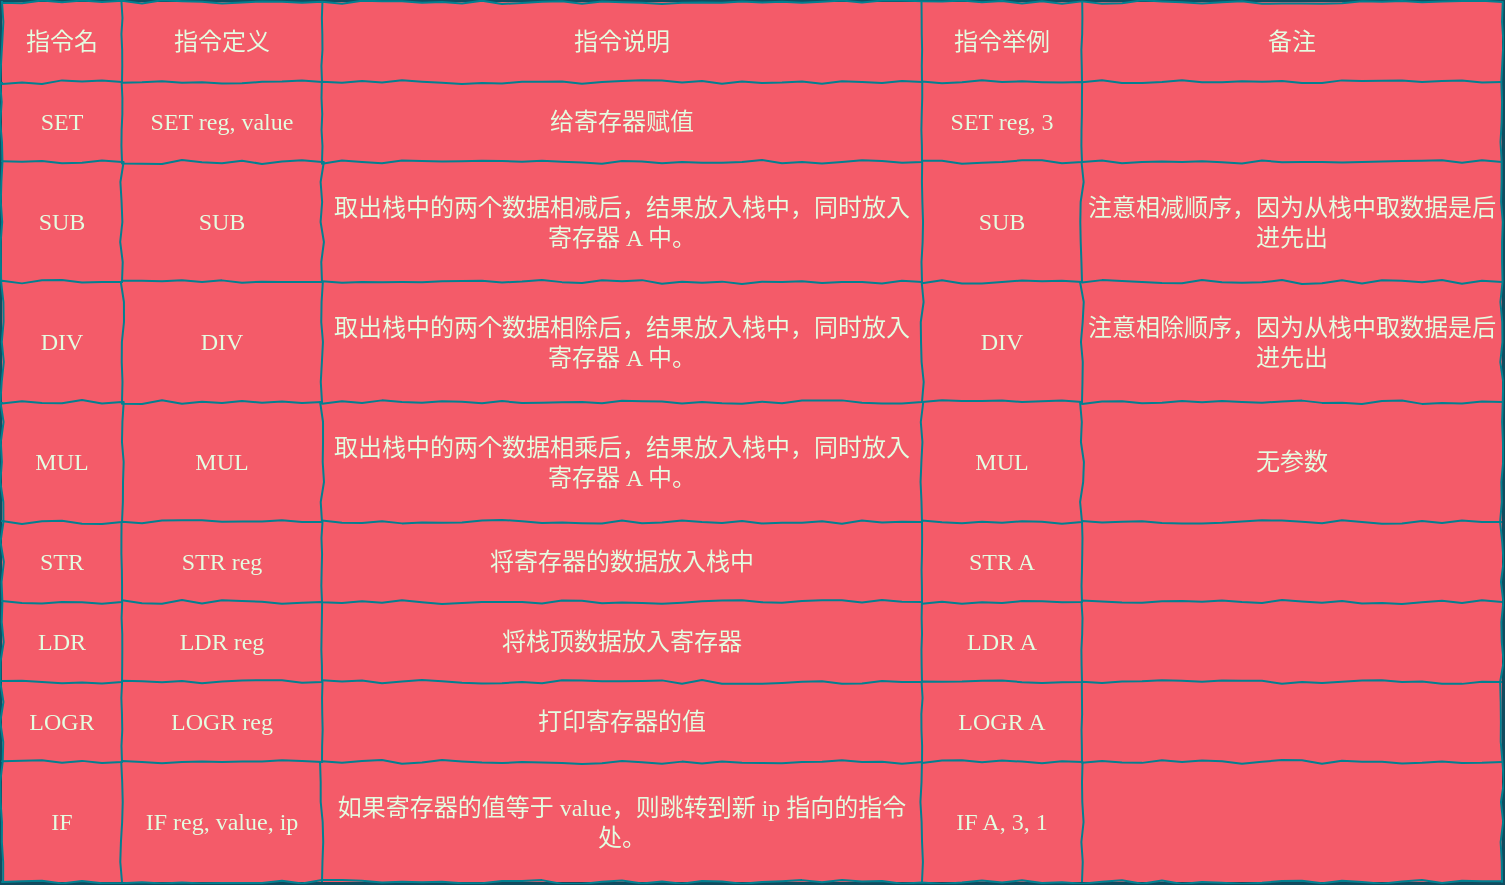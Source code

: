 <mxfile version="14.2.4" type="github" pages="34">
  <diagram id="09VFsPM01v1Ixz4Gwr-q" name="vm2">
    <mxGraphModel dx="670" dy="720" grid="1" gridSize="10" guides="1" tooltips="1" connect="1" arrows="1" fold="1" page="0" pageScale="1" pageWidth="827" pageHeight="1169" background="#114B5F" math="0" shadow="0">
      <root>
        <mxCell id="0" />
        <mxCell id="1" parent="0" />
        <mxCell id="seA1UfCZrlbDo0WwXgEh-1" value="" style="shape=table;html=1;whiteSpace=wrap;startSize=0;container=1;collapsible=0;childLayout=tableLayout;fillColor=#F45B69;strokeColor=#028090;fontColor=#E4FDE1;comic=1;fontFamily=Comic Sans MS;" parent="1" vertex="1">
          <mxGeometry x="170" y="-80" width="750" height="440" as="geometry" />
        </mxCell>
        <mxCell id="seA1UfCZrlbDo0WwXgEh-2" value="" style="shape=partialRectangle;html=1;whiteSpace=wrap;collapsible=0;dropTarget=0;pointerEvents=0;fillColor=none;top=0;left=0;bottom=0;right=0;points=[[0,0.5],[1,0.5]];portConstraint=eastwest;strokeColor=#028090;fontColor=#E4FDE1;fontFamily=Comic Sans MS;" parent="seA1UfCZrlbDo0WwXgEh-1" vertex="1">
          <mxGeometry width="750" height="40" as="geometry" />
        </mxCell>
        <mxCell id="seA1UfCZrlbDo0WwXgEh-3" value="指令名" style="shape=partialRectangle;html=1;whiteSpace=wrap;connectable=0;overflow=hidden;fillColor=none;top=0;left=0;bottom=0;right=0;strokeColor=#028090;fontColor=#E4FDE1;fontFamily=Menlo;" parent="seA1UfCZrlbDo0WwXgEh-2" vertex="1">
          <mxGeometry width="60" height="40" as="geometry" />
        </mxCell>
        <mxCell id="seA1UfCZrlbDo0WwXgEh-4" value="指令定义" style="shape=partialRectangle;html=1;whiteSpace=wrap;connectable=0;overflow=hidden;fillColor=none;top=0;left=0;bottom=0;right=0;strokeColor=#028090;fontColor=#E4FDE1;fontFamily=Menlo;" parent="seA1UfCZrlbDo0WwXgEh-2" vertex="1">
          <mxGeometry x="60" width="100" height="40" as="geometry" />
        </mxCell>
        <mxCell id="seA1UfCZrlbDo0WwXgEh-5" value="&lt;span&gt;指令说明&lt;/span&gt;" style="shape=partialRectangle;html=1;whiteSpace=wrap;connectable=0;overflow=hidden;fillColor=none;top=0;left=0;bottom=0;right=0;strokeColor=#028090;fontColor=#E4FDE1;fontFamily=Menlo;" parent="seA1UfCZrlbDo0WwXgEh-2" vertex="1">
          <mxGeometry x="160" width="300" height="40" as="geometry" />
        </mxCell>
        <mxCell id="seA1UfCZrlbDo0WwXgEh-56" value="指令举例" style="shape=partialRectangle;html=1;whiteSpace=wrap;connectable=0;overflow=hidden;fillColor=none;top=0;left=0;bottom=0;right=0;strokeColor=#028090;fontColor=#E4FDE1;fontFamily=Menlo;" parent="seA1UfCZrlbDo0WwXgEh-2" vertex="1">
          <mxGeometry x="460" width="80" height="40" as="geometry" />
        </mxCell>
        <mxCell id="seA1UfCZrlbDo0WwXgEh-6" value="备注" style="shape=partialRectangle;html=1;whiteSpace=wrap;connectable=0;overflow=hidden;fillColor=none;top=0;left=0;bottom=0;right=0;strokeColor=#028090;fontColor=#E4FDE1;fontFamily=Menlo;" parent="seA1UfCZrlbDo0WwXgEh-2" vertex="1">
          <mxGeometry x="540" width="210" height="40" as="geometry" />
        </mxCell>
        <mxCell id="seA1UfCZrlbDo0WwXgEh-7" value="" style="shape=partialRectangle;html=1;whiteSpace=wrap;collapsible=0;dropTarget=0;pointerEvents=0;fillColor=none;top=0;left=0;bottom=0;right=0;points=[[0,0.5],[1,0.5]];portConstraint=eastwest;strokeColor=#028090;fontColor=#E4FDE1;fontFamily=Comic Sans MS;" parent="seA1UfCZrlbDo0WwXgEh-1" vertex="1">
          <mxGeometry y="40" width="750" height="40" as="geometry" />
        </mxCell>
        <mxCell id="seA1UfCZrlbDo0WwXgEh-8" value="SET" style="shape=partialRectangle;html=1;whiteSpace=wrap;connectable=0;overflow=hidden;fillColor=none;top=0;left=0;bottom=0;right=0;strokeColor=#028090;fontColor=#E4FDE1;fontFamily=Comic Sans MS;" parent="seA1UfCZrlbDo0WwXgEh-7" vertex="1">
          <mxGeometry width="60" height="40" as="geometry" />
        </mxCell>
        <mxCell id="seA1UfCZrlbDo0WwXgEh-9" value="SET reg, value" style="shape=partialRectangle;html=1;whiteSpace=wrap;connectable=0;overflow=hidden;fillColor=none;top=0;left=0;bottom=0;right=0;strokeColor=#028090;fontColor=#E4FDE1;fontFamily=Comic Sans MS;" parent="seA1UfCZrlbDo0WwXgEh-7" vertex="1">
          <mxGeometry x="60" width="100" height="40" as="geometry" />
        </mxCell>
        <mxCell id="seA1UfCZrlbDo0WwXgEh-10" value="给寄存器赋值" style="shape=partialRectangle;html=1;whiteSpace=wrap;connectable=0;overflow=hidden;fillColor=none;top=0;left=0;bottom=0;right=0;strokeColor=#028090;fontColor=#E4FDE1;fontFamily=Menlo;" parent="seA1UfCZrlbDo0WwXgEh-7" vertex="1">
          <mxGeometry x="160" width="300" height="40" as="geometry" />
        </mxCell>
        <mxCell id="seA1UfCZrlbDo0WwXgEh-57" value="SET reg, 3" style="shape=partialRectangle;html=1;whiteSpace=wrap;connectable=0;overflow=hidden;fillColor=none;top=0;left=0;bottom=0;right=0;strokeColor=#028090;fontColor=#E4FDE1;fontFamily=Comic Sans MS;" parent="seA1UfCZrlbDo0WwXgEh-7" vertex="1">
          <mxGeometry x="460" width="80" height="40" as="geometry" />
        </mxCell>
        <mxCell id="seA1UfCZrlbDo0WwXgEh-11" value="" style="shape=partialRectangle;html=1;whiteSpace=wrap;connectable=0;overflow=hidden;fillColor=none;top=0;left=0;bottom=0;right=0;strokeColor=#028090;fontColor=#E4FDE1;fontFamily=Comic Sans MS;" parent="seA1UfCZrlbDo0WwXgEh-7" vertex="1">
          <mxGeometry x="540" width="210" height="40" as="geometry" />
        </mxCell>
        <mxCell id="seA1UfCZrlbDo0WwXgEh-12" value="" style="shape=partialRectangle;html=1;whiteSpace=wrap;collapsible=0;dropTarget=0;pointerEvents=0;fillColor=none;top=0;left=0;bottom=0;right=0;points=[[0,0.5],[1,0.5]];portConstraint=eastwest;strokeColor=#028090;fontColor=#E4FDE1;fontFamily=Comic Sans MS;" parent="seA1UfCZrlbDo0WwXgEh-1" vertex="1">
          <mxGeometry y="80" width="750" height="60" as="geometry" />
        </mxCell>
        <mxCell id="seA1UfCZrlbDo0WwXgEh-13" value="SUB" style="shape=partialRectangle;html=1;whiteSpace=wrap;connectable=0;overflow=hidden;fillColor=none;top=0;left=0;bottom=0;right=0;strokeColor=#028090;fontColor=#E4FDE1;fontFamily=Comic Sans MS;" parent="seA1UfCZrlbDo0WwXgEh-12" vertex="1">
          <mxGeometry width="60" height="60" as="geometry" />
        </mxCell>
        <mxCell id="seA1UfCZrlbDo0WwXgEh-14" value="SUB" style="shape=partialRectangle;html=1;whiteSpace=wrap;connectable=0;overflow=hidden;fillColor=none;top=0;left=0;bottom=0;right=0;strokeColor=#028090;fontColor=#E4FDE1;fontFamily=Comic Sans MS;" parent="seA1UfCZrlbDo0WwXgEh-12" vertex="1">
          <mxGeometry x="60" width="100" height="60" as="geometry" />
        </mxCell>
        <mxCell id="seA1UfCZrlbDo0WwXgEh-15" value="取出栈中的两个数据相减后，结果放入栈中，同时放入寄存器 A 中。" style="shape=partialRectangle;html=1;whiteSpace=wrap;connectable=0;overflow=hidden;fillColor=none;top=0;left=0;bottom=0;right=0;strokeColor=#028090;fontColor=#E4FDE1;fontFamily=Menlo;" parent="seA1UfCZrlbDo0WwXgEh-12" vertex="1">
          <mxGeometry x="160" width="300" height="60" as="geometry" />
        </mxCell>
        <mxCell id="seA1UfCZrlbDo0WwXgEh-58" value="SUB" style="shape=partialRectangle;html=1;whiteSpace=wrap;connectable=0;overflow=hidden;fillColor=none;top=0;left=0;bottom=0;right=0;strokeColor=#028090;fontColor=#E4FDE1;fontFamily=Comic Sans MS;" parent="seA1UfCZrlbDo0WwXgEh-12" vertex="1">
          <mxGeometry x="460" width="80" height="60" as="geometry" />
        </mxCell>
        <mxCell id="seA1UfCZrlbDo0WwXgEh-16" value="注意相减顺序，因为从栈中取数据是后进先出" style="shape=partialRectangle;html=1;whiteSpace=wrap;connectable=0;overflow=hidden;fillColor=none;top=0;left=0;bottom=0;right=0;strokeColor=#028090;fontColor=#E4FDE1;fontFamily=Menlo;" parent="seA1UfCZrlbDo0WwXgEh-12" vertex="1">
          <mxGeometry x="540" width="210" height="60" as="geometry" />
        </mxCell>
        <mxCell id="seA1UfCZrlbDo0WwXgEh-17" value="" style="shape=partialRectangle;html=1;whiteSpace=wrap;collapsible=0;dropTarget=0;pointerEvents=0;fillColor=none;top=0;left=0;bottom=0;right=0;points=[[0,0.5],[1,0.5]];portConstraint=eastwest;strokeColor=#028090;fontColor=#E4FDE1;fontFamily=Comic Sans MS;" parent="seA1UfCZrlbDo0WwXgEh-1" vertex="1">
          <mxGeometry y="140" width="750" height="60" as="geometry" />
        </mxCell>
        <mxCell id="seA1UfCZrlbDo0WwXgEh-18" value="DIV" style="shape=partialRectangle;html=1;whiteSpace=wrap;connectable=0;overflow=hidden;fillColor=none;top=0;left=0;bottom=0;right=0;strokeColor=#028090;fontColor=#E4FDE1;fontFamily=Comic Sans MS;" parent="seA1UfCZrlbDo0WwXgEh-17" vertex="1">
          <mxGeometry width="60" height="60" as="geometry" />
        </mxCell>
        <mxCell id="seA1UfCZrlbDo0WwXgEh-19" value="DIV" style="shape=partialRectangle;html=1;whiteSpace=wrap;connectable=0;overflow=hidden;fillColor=none;top=0;left=0;bottom=0;right=0;strokeColor=#028090;fontColor=#E4FDE1;fontFamily=Comic Sans MS;" parent="seA1UfCZrlbDo0WwXgEh-17" vertex="1">
          <mxGeometry x="60" width="100" height="60" as="geometry" />
        </mxCell>
        <mxCell id="seA1UfCZrlbDo0WwXgEh-20" value="&lt;span&gt;取出栈中的两个数据相除后，结果放入栈中，同时放入寄存器 A 中。&lt;/span&gt;" style="shape=partialRectangle;html=1;whiteSpace=wrap;connectable=0;overflow=hidden;fillColor=none;top=0;left=0;bottom=0;right=0;strokeColor=#028090;fontColor=#E4FDE1;fontFamily=Menlo;" parent="seA1UfCZrlbDo0WwXgEh-17" vertex="1">
          <mxGeometry x="160" width="300" height="60" as="geometry" />
        </mxCell>
        <mxCell id="seA1UfCZrlbDo0WwXgEh-59" value="DIV" style="shape=partialRectangle;html=1;whiteSpace=wrap;connectable=0;overflow=hidden;fillColor=none;top=0;left=0;bottom=0;right=0;strokeColor=#028090;fontColor=#E4FDE1;fontFamily=Comic Sans MS;" parent="seA1UfCZrlbDo0WwXgEh-17" vertex="1">
          <mxGeometry x="460" width="80" height="60" as="geometry" />
        </mxCell>
        <mxCell id="seA1UfCZrlbDo0WwXgEh-21" value="注意相除顺序，因为从栈中取数据是后进先出" style="shape=partialRectangle;html=1;whiteSpace=wrap;connectable=0;overflow=hidden;fillColor=none;top=0;left=0;bottom=0;right=0;comic=1;strokeColor=#028090;fontColor=#E4FDE1;fontFamily=Menlo;" parent="seA1UfCZrlbDo0WwXgEh-17" vertex="1">
          <mxGeometry x="540" width="210" height="60" as="geometry" />
        </mxCell>
        <mxCell id="seA1UfCZrlbDo0WwXgEh-22" value="" style="shape=partialRectangle;html=1;whiteSpace=wrap;collapsible=0;dropTarget=0;pointerEvents=0;fillColor=none;top=0;left=0;bottom=0;right=0;points=[[0,0.5],[1,0.5]];portConstraint=eastwest;strokeColor=#028090;fontColor=#E4FDE1;fontFamily=Comic Sans MS;" parent="seA1UfCZrlbDo0WwXgEh-1" vertex="1">
          <mxGeometry y="200" width="750" height="60" as="geometry" />
        </mxCell>
        <mxCell id="seA1UfCZrlbDo0WwXgEh-23" value="MUL" style="shape=partialRectangle;html=1;whiteSpace=wrap;connectable=0;overflow=hidden;fillColor=none;top=0;left=0;bottom=0;right=0;strokeColor=#028090;fontColor=#E4FDE1;fontFamily=Comic Sans MS;" parent="seA1UfCZrlbDo0WwXgEh-22" vertex="1">
          <mxGeometry width="60" height="60" as="geometry" />
        </mxCell>
        <mxCell id="seA1UfCZrlbDo0WwXgEh-24" value="MUL" style="shape=partialRectangle;html=1;whiteSpace=wrap;connectable=0;overflow=hidden;fillColor=none;top=0;left=0;bottom=0;right=0;strokeColor=#028090;fontColor=#E4FDE1;fontFamily=Comic Sans MS;" parent="seA1UfCZrlbDo0WwXgEh-22" vertex="1">
          <mxGeometry x="60" width="100" height="60" as="geometry" />
        </mxCell>
        <mxCell id="seA1UfCZrlbDo0WwXgEh-25" value="&lt;span&gt;取出栈中的两个数据相乘后，结果放入栈中，同时放入寄存器 A 中。&lt;/span&gt;" style="shape=partialRectangle;html=1;whiteSpace=wrap;connectable=0;overflow=hidden;fillColor=none;top=0;left=0;bottom=0;right=0;strokeColor=#028090;fontColor=#E4FDE1;fontFamily=Menlo;" parent="seA1UfCZrlbDo0WwXgEh-22" vertex="1">
          <mxGeometry x="160" width="300" height="60" as="geometry" />
        </mxCell>
        <mxCell id="seA1UfCZrlbDo0WwXgEh-60" value="MUL" style="shape=partialRectangle;html=1;whiteSpace=wrap;connectable=0;overflow=hidden;fillColor=none;top=0;left=0;bottom=0;right=0;strokeColor=#028090;fontColor=#E4FDE1;fontFamily=Comic Sans MS;" parent="seA1UfCZrlbDo0WwXgEh-22" vertex="1">
          <mxGeometry x="460" width="80" height="60" as="geometry" />
        </mxCell>
        <mxCell id="seA1UfCZrlbDo0WwXgEh-26" value="无参数" style="shape=partialRectangle;html=1;whiteSpace=wrap;connectable=0;overflow=hidden;fillColor=none;top=0;left=0;bottom=0;right=0;strokeColor=#028090;fontColor=#E4FDE1;fontFamily=Menlo;" parent="seA1UfCZrlbDo0WwXgEh-22" vertex="1">
          <mxGeometry x="540" width="210" height="60" as="geometry" />
        </mxCell>
        <mxCell id="seA1UfCZrlbDo0WwXgEh-27" value="" style="shape=partialRectangle;html=1;whiteSpace=wrap;collapsible=0;dropTarget=0;pointerEvents=0;fillColor=none;top=0;left=0;bottom=0;right=0;points=[[0,0.5],[1,0.5]];portConstraint=eastwest;strokeColor=#028090;fontColor=#E4FDE1;fontFamily=Comic Sans MS;" parent="seA1UfCZrlbDo0WwXgEh-1" vertex="1">
          <mxGeometry y="260" width="750" height="40" as="geometry" />
        </mxCell>
        <mxCell id="seA1UfCZrlbDo0WwXgEh-28" value="STR" style="shape=partialRectangle;html=1;whiteSpace=wrap;connectable=0;overflow=hidden;fillColor=none;top=0;left=0;bottom=0;right=0;strokeColor=#028090;fontColor=#E4FDE1;fontFamily=Comic Sans MS;" parent="seA1UfCZrlbDo0WwXgEh-27" vertex="1">
          <mxGeometry width="60" height="40" as="geometry" />
        </mxCell>
        <mxCell id="seA1UfCZrlbDo0WwXgEh-29" value="STR reg" style="shape=partialRectangle;html=1;whiteSpace=wrap;connectable=0;overflow=hidden;fillColor=none;top=0;left=0;bottom=0;right=0;strokeColor=#028090;fontColor=#E4FDE1;fontFamily=Comic Sans MS;" parent="seA1UfCZrlbDo0WwXgEh-27" vertex="1">
          <mxGeometry x="60" width="100" height="40" as="geometry" />
        </mxCell>
        <mxCell id="seA1UfCZrlbDo0WwXgEh-30" value="将寄存器的数据放入栈中" style="shape=partialRectangle;html=1;whiteSpace=wrap;connectable=0;overflow=hidden;fillColor=none;top=0;left=0;bottom=0;right=0;strokeColor=#028090;fontColor=#E4FDE1;fontFamily=Menlo;" parent="seA1UfCZrlbDo0WwXgEh-27" vertex="1">
          <mxGeometry x="160" width="300" height="40" as="geometry" />
        </mxCell>
        <mxCell id="seA1UfCZrlbDo0WwXgEh-61" value="STR A" style="shape=partialRectangle;html=1;whiteSpace=wrap;connectable=0;overflow=hidden;fillColor=none;top=0;left=0;bottom=0;right=0;strokeColor=#028090;fontColor=#E4FDE1;fontFamily=Comic Sans MS;" parent="seA1UfCZrlbDo0WwXgEh-27" vertex="1">
          <mxGeometry x="460" width="80" height="40" as="geometry" />
        </mxCell>
        <mxCell id="seA1UfCZrlbDo0WwXgEh-31" value="" style="shape=partialRectangle;html=1;whiteSpace=wrap;connectable=0;overflow=hidden;fillColor=none;top=0;left=0;bottom=0;right=0;strokeColor=#028090;fontColor=#E4FDE1;fontFamily=Comic Sans MS;" parent="seA1UfCZrlbDo0WwXgEh-27" vertex="1">
          <mxGeometry x="540" width="210" height="40" as="geometry" />
        </mxCell>
        <mxCell id="seA1UfCZrlbDo0WwXgEh-32" value="" style="shape=partialRectangle;html=1;whiteSpace=wrap;collapsible=0;dropTarget=0;pointerEvents=0;fillColor=none;top=0;left=0;bottom=0;right=0;points=[[0,0.5],[1,0.5]];portConstraint=eastwest;strokeColor=#028090;fontColor=#E4FDE1;fontFamily=Comic Sans MS;" parent="seA1UfCZrlbDo0WwXgEh-1" vertex="1">
          <mxGeometry y="300" width="750" height="40" as="geometry" />
        </mxCell>
        <mxCell id="seA1UfCZrlbDo0WwXgEh-33" value="LDR" style="shape=partialRectangle;html=1;whiteSpace=wrap;connectable=0;overflow=hidden;fillColor=none;top=0;left=0;bottom=0;right=0;strokeColor=#028090;fontColor=#E4FDE1;fontFamily=Comic Sans MS;" parent="seA1UfCZrlbDo0WwXgEh-32" vertex="1">
          <mxGeometry width="60" height="40" as="geometry" />
        </mxCell>
        <mxCell id="seA1UfCZrlbDo0WwXgEh-34" value="LDR reg" style="shape=partialRectangle;html=1;whiteSpace=wrap;connectable=0;overflow=hidden;fillColor=none;top=0;left=0;bottom=0;right=0;strokeColor=#028090;fontColor=#E4FDE1;fontFamily=Comic Sans MS;" parent="seA1UfCZrlbDo0WwXgEh-32" vertex="1">
          <mxGeometry x="60" width="100" height="40" as="geometry" />
        </mxCell>
        <mxCell id="seA1UfCZrlbDo0WwXgEh-35" value="将栈顶数据放入寄存器" style="shape=partialRectangle;html=1;whiteSpace=wrap;connectable=0;overflow=hidden;fillColor=none;top=0;left=0;bottom=0;right=0;strokeColor=#028090;fontColor=#E4FDE1;fontFamily=Menlo;" parent="seA1UfCZrlbDo0WwXgEh-32" vertex="1">
          <mxGeometry x="160" width="300" height="40" as="geometry" />
        </mxCell>
        <mxCell id="seA1UfCZrlbDo0WwXgEh-62" value="LDR A" style="shape=partialRectangle;html=1;whiteSpace=wrap;connectable=0;overflow=hidden;fillColor=none;top=0;left=0;bottom=0;right=0;strokeColor=#028090;fontColor=#E4FDE1;fontFamily=Comic Sans MS;" parent="seA1UfCZrlbDo0WwXgEh-32" vertex="1">
          <mxGeometry x="460" width="80" height="40" as="geometry" />
        </mxCell>
        <mxCell id="seA1UfCZrlbDo0WwXgEh-36" value="" style="shape=partialRectangle;html=1;whiteSpace=wrap;connectable=0;overflow=hidden;fillColor=none;top=0;left=0;bottom=0;right=0;strokeColor=#028090;fontColor=#E4FDE1;fontFamily=Comic Sans MS;" parent="seA1UfCZrlbDo0WwXgEh-32" vertex="1">
          <mxGeometry x="540" width="210" height="40" as="geometry" />
        </mxCell>
        <mxCell id="seA1UfCZrlbDo0WwXgEh-37" value="" style="shape=partialRectangle;html=1;whiteSpace=wrap;collapsible=0;dropTarget=0;pointerEvents=0;fillColor=none;top=0;left=0;bottom=0;right=0;points=[[0,0.5],[1,0.5]];portConstraint=eastwest;strokeColor=#028090;fontColor=#E4FDE1;fontFamily=Comic Sans MS;" parent="seA1UfCZrlbDo0WwXgEh-1" vertex="1">
          <mxGeometry y="340" width="750" height="40" as="geometry" />
        </mxCell>
        <mxCell id="seA1UfCZrlbDo0WwXgEh-38" value="LOGR" style="shape=partialRectangle;html=1;whiteSpace=wrap;connectable=0;overflow=hidden;fillColor=none;top=0;left=0;bottom=0;right=0;strokeColor=#028090;fontColor=#E4FDE1;fontFamily=Comic Sans MS;" parent="seA1UfCZrlbDo0WwXgEh-37" vertex="1">
          <mxGeometry width="60" height="40" as="geometry" />
        </mxCell>
        <mxCell id="seA1UfCZrlbDo0WwXgEh-39" value="LOGR reg" style="shape=partialRectangle;html=1;whiteSpace=wrap;connectable=0;overflow=hidden;fillColor=none;top=0;left=0;bottom=0;right=0;strokeColor=#028090;fontColor=#E4FDE1;fontFamily=Comic Sans MS;" parent="seA1UfCZrlbDo0WwXgEh-37" vertex="1">
          <mxGeometry x="60" width="100" height="40" as="geometry" />
        </mxCell>
        <mxCell id="seA1UfCZrlbDo0WwXgEh-40" value="打印寄存器的值" style="shape=partialRectangle;html=1;whiteSpace=wrap;connectable=0;overflow=hidden;fillColor=none;top=0;left=0;bottom=0;right=0;strokeColor=#028090;fontColor=#E4FDE1;fontFamily=Menlo;" parent="seA1UfCZrlbDo0WwXgEh-37" vertex="1">
          <mxGeometry x="160" width="300" height="40" as="geometry" />
        </mxCell>
        <mxCell id="seA1UfCZrlbDo0WwXgEh-63" value="LOGR A" style="shape=partialRectangle;html=1;whiteSpace=wrap;connectable=0;overflow=hidden;fillColor=none;top=0;left=0;bottom=0;right=0;strokeColor=#028090;fontColor=#E4FDE1;fontFamily=Comic Sans MS;" parent="seA1UfCZrlbDo0WwXgEh-37" vertex="1">
          <mxGeometry x="460" width="80" height="40" as="geometry" />
        </mxCell>
        <mxCell id="seA1UfCZrlbDo0WwXgEh-41" value="" style="shape=partialRectangle;html=1;whiteSpace=wrap;connectable=0;overflow=hidden;fillColor=none;top=0;left=0;bottom=0;right=0;strokeColor=#028090;fontColor=#E4FDE1;fontFamily=Comic Sans MS;" parent="seA1UfCZrlbDo0WwXgEh-37" vertex="1">
          <mxGeometry x="540" width="210" height="40" as="geometry" />
        </mxCell>
        <mxCell id="seA1UfCZrlbDo0WwXgEh-42" value="" style="shape=partialRectangle;html=1;whiteSpace=wrap;collapsible=0;dropTarget=0;pointerEvents=0;fillColor=none;top=0;left=0;bottom=0;right=0;points=[[0,0.5],[1,0.5]];portConstraint=eastwest;strokeColor=#028090;fontColor=#E4FDE1;fontFamily=Comic Sans MS;" parent="seA1UfCZrlbDo0WwXgEh-1" vertex="1">
          <mxGeometry y="380" width="750" height="60" as="geometry" />
        </mxCell>
        <mxCell id="seA1UfCZrlbDo0WwXgEh-43" value="IF" style="shape=partialRectangle;html=1;whiteSpace=wrap;connectable=0;overflow=hidden;fillColor=none;top=0;left=0;bottom=0;right=0;strokeColor=#028090;fontColor=#E4FDE1;fontFamily=Comic Sans MS;" parent="seA1UfCZrlbDo0WwXgEh-42" vertex="1">
          <mxGeometry width="60" height="60" as="geometry" />
        </mxCell>
        <mxCell id="seA1UfCZrlbDo0WwXgEh-44" value="IF reg, value, ip" style="shape=partialRectangle;html=1;whiteSpace=wrap;connectable=0;overflow=hidden;fillColor=none;top=0;left=0;bottom=0;right=0;strokeColor=#028090;fontColor=#E4FDE1;fontFamily=Comic Sans MS;" parent="seA1UfCZrlbDo0WwXgEh-42" vertex="1">
          <mxGeometry x="60" width="100" height="60" as="geometry" />
        </mxCell>
        <mxCell id="seA1UfCZrlbDo0WwXgEh-45" value="如果寄存器的值等于 value，则跳转到新 ip 指向的指令处。" style="shape=partialRectangle;html=1;whiteSpace=wrap;connectable=0;overflow=hidden;fillColor=none;top=0;left=0;bottom=0;right=0;strokeColor=#028090;fontColor=#E4FDE1;fontFamily=Menlo;" parent="seA1UfCZrlbDo0WwXgEh-42" vertex="1">
          <mxGeometry x="160" width="300" height="60" as="geometry" />
        </mxCell>
        <mxCell id="seA1UfCZrlbDo0WwXgEh-64" value="IF A, 3, 1" style="shape=partialRectangle;html=1;whiteSpace=wrap;connectable=0;overflow=hidden;fillColor=none;top=0;left=0;bottom=0;right=0;strokeColor=#028090;fontColor=#E4FDE1;fontFamily=Comic Sans MS;" parent="seA1UfCZrlbDo0WwXgEh-42" vertex="1">
          <mxGeometry x="460" width="80" height="60" as="geometry" />
        </mxCell>
        <mxCell id="seA1UfCZrlbDo0WwXgEh-46" value="" style="shape=partialRectangle;html=1;whiteSpace=wrap;connectable=0;overflow=hidden;fillColor=none;top=0;left=0;bottom=0;right=0;strokeColor=#028090;fontColor=#E4FDE1;fontFamily=Comic Sans MS;" parent="seA1UfCZrlbDo0WwXgEh-42" vertex="1">
          <mxGeometry x="540" width="210" height="60" as="geometry" />
        </mxCell>
      </root>
    </mxGraphModel>
  </diagram>
  <diagram id="RbLbrrDygDdSdkbaYzq3" name="big/little endian">
    <mxGraphModel dx="684" dy="403" grid="1" gridSize="10" guides="1" tooltips="1" connect="1" arrows="1" fold="1" page="1" pageScale="1" pageWidth="827" pageHeight="1169" background="#114B5F" math="0" shadow="0">
      <root>
        <mxCell id="GTRFlg0x2k32CSAyiAwO-0" />
        <mxCell id="GTRFlg0x2k32CSAyiAwO-1" parent="GTRFlg0x2k32CSAyiAwO-0" />
        <mxCell id="GTRFlg0x2k32CSAyiAwO-2" value="" style="shape=table;html=1;whiteSpace=wrap;startSize=0;container=1;collapsible=0;childLayout=tableLayout;fillColor=#F45B69;strokeColor=#028090;fontColor=#E4FDE1;comic=1;fontFamily=Architects Daughter;fontSource=https%3A%2F%2Ffonts.googleapis.com%2Fcss%3Ffamily%3DArchitects%2BDaughter;" vertex="1" parent="GTRFlg0x2k32CSAyiAwO-1">
          <mxGeometry x="290" y="100" width="240" height="40" as="geometry" />
        </mxCell>
        <mxCell id="GTRFlg0x2k32CSAyiAwO-3" value="" style="shape=partialRectangle;html=1;whiteSpace=wrap;collapsible=0;dropTarget=0;pointerEvents=0;fillColor=none;top=0;left=0;bottom=0;right=0;points=[[0,0.5],[1,0.5]];portConstraint=eastwest;strokeColor=#028090;fontColor=#E4FDE1;fontFamily=Architects Daughter;fontSource=https%3A%2F%2Ffonts.googleapis.com%2Fcss%3Ffamily%3DArchitects%2BDaughter;" vertex="1" parent="GTRFlg0x2k32CSAyiAwO-2">
          <mxGeometry width="240" height="40" as="geometry" />
        </mxCell>
        <mxCell id="GTRFlg0x2k32CSAyiAwO-4" value="12" style="shape=partialRectangle;html=1;whiteSpace=wrap;connectable=0;overflow=hidden;fillColor=none;top=0;left=0;bottom=0;right=0;strokeColor=#028090;fontColor=#E4FDE1;fontFamily=Architects Daughter;fontSource=https%3A%2F%2Ffonts.googleapis.com%2Fcss%3Ffamily%3DArchitects%2BDaughter;" vertex="1" parent="GTRFlg0x2k32CSAyiAwO-3">
          <mxGeometry width="60" height="40" as="geometry" />
        </mxCell>
        <mxCell id="GTRFlg0x2k32CSAyiAwO-5" value="34" style="shape=partialRectangle;html=1;whiteSpace=wrap;connectable=0;overflow=hidden;fillColor=none;top=0;left=0;bottom=0;right=0;strokeColor=#028090;fontColor=#E4FDE1;fontFamily=Architects Daughter;fontSource=https%3A%2F%2Ffonts.googleapis.com%2Fcss%3Ffamily%3DArchitects%2BDaughter;" vertex="1" parent="GTRFlg0x2k32CSAyiAwO-3">
          <mxGeometry x="60" width="60" height="40" as="geometry" />
        </mxCell>
        <mxCell id="GTRFlg0x2k32CSAyiAwO-6" value="56" style="shape=partialRectangle;html=1;whiteSpace=wrap;connectable=0;overflow=hidden;fillColor=none;top=0;left=0;bottom=0;right=0;strokeColor=#028090;fontColor=#E4FDE1;fontFamily=Architects Daughter;fontSource=https%3A%2F%2Ffonts.googleapis.com%2Fcss%3Ffamily%3DArchitects%2BDaughter;" vertex="1" parent="GTRFlg0x2k32CSAyiAwO-3">
          <mxGeometry x="120" width="60" height="40" as="geometry" />
        </mxCell>
        <mxCell id="GTRFlg0x2k32CSAyiAwO-7" value="78" style="shape=partialRectangle;html=1;whiteSpace=wrap;connectable=0;overflow=hidden;fillColor=none;top=0;left=0;bottom=0;right=0;strokeColor=#028090;fontColor=#E4FDE1;fontFamily=Architects Daughter;fontSource=https%3A%2F%2Ffonts.googleapis.com%2Fcss%3Ffamily%3DArchitects%2BDaughter;" vertex="1" parent="GTRFlg0x2k32CSAyiAwO-3">
          <mxGeometry x="180" width="60" height="40" as="geometry" />
        </mxCell>
        <mxCell id="GTRFlg0x2k32CSAyiAwO-8" value="" style="shape=table;html=1;whiteSpace=wrap;startSize=0;container=1;collapsible=0;childLayout=tableLayout;fillColor=#F45B69;strokeColor=#028090;fontColor=#E4FDE1;comic=1;fontFamily=Architects Daughter;fontSource=https%3A%2F%2Ffonts.googleapis.com%2Fcss%3Ffamily%3DArchitects%2BDaughter;" vertex="1" parent="GTRFlg0x2k32CSAyiAwO-1">
          <mxGeometry x="290" y="210" width="240" height="40" as="geometry" />
        </mxCell>
        <mxCell id="GTRFlg0x2k32CSAyiAwO-9" value="" style="shape=partialRectangle;html=1;whiteSpace=wrap;collapsible=0;dropTarget=0;pointerEvents=0;fillColor=none;top=0;left=0;bottom=0;right=0;points=[[0,0.5],[1,0.5]];portConstraint=eastwest;strokeColor=#028090;fontColor=#E4FDE1;fontFamily=Architects Daughter;fontSource=https%3A%2F%2Ffonts.googleapis.com%2Fcss%3Ffamily%3DArchitects%2BDaughter;" vertex="1" parent="GTRFlg0x2k32CSAyiAwO-8">
          <mxGeometry width="240" height="40" as="geometry" />
        </mxCell>
        <mxCell id="GTRFlg0x2k32CSAyiAwO-10" value="78" style="shape=partialRectangle;html=1;whiteSpace=wrap;connectable=0;overflow=hidden;fillColor=none;top=0;left=0;bottom=0;right=0;strokeColor=#028090;fontColor=#E4FDE1;fontFamily=Architects Daughter;fontSource=https%3A%2F%2Ffonts.googleapis.com%2Fcss%3Ffamily%3DArchitects%2BDaughter;" vertex="1" parent="GTRFlg0x2k32CSAyiAwO-9">
          <mxGeometry width="60" height="40" as="geometry" />
        </mxCell>
        <mxCell id="GTRFlg0x2k32CSAyiAwO-11" value="56" style="shape=partialRectangle;html=1;whiteSpace=wrap;connectable=0;overflow=hidden;fillColor=none;top=0;left=0;bottom=0;right=0;strokeColor=#028090;fontColor=#E4FDE1;fontFamily=Architects Daughter;fontSource=https%3A%2F%2Ffonts.googleapis.com%2Fcss%3Ffamily%3DArchitects%2BDaughter;" vertex="1" parent="GTRFlg0x2k32CSAyiAwO-9">
          <mxGeometry x="60" width="60" height="40" as="geometry" />
        </mxCell>
        <mxCell id="GTRFlg0x2k32CSAyiAwO-12" value="34" style="shape=partialRectangle;html=1;whiteSpace=wrap;connectable=0;overflow=hidden;fillColor=none;top=0;left=0;bottom=0;right=0;strokeColor=#028090;fontColor=#E4FDE1;fontFamily=Architects Daughter;fontSource=https%3A%2F%2Ffonts.googleapis.com%2Fcss%3Ffamily%3DArchitects%2BDaughter;" vertex="1" parent="GTRFlg0x2k32CSAyiAwO-9">
          <mxGeometry x="120" width="60" height="40" as="geometry" />
        </mxCell>
        <mxCell id="GTRFlg0x2k32CSAyiAwO-13" value="12" style="shape=partialRectangle;html=1;whiteSpace=wrap;connectable=0;overflow=hidden;fillColor=none;top=0;left=0;bottom=0;right=0;strokeColor=#028090;fontColor=#E4FDE1;fontFamily=Architects Daughter;fontSource=https%3A%2F%2Ffonts.googleapis.com%2Fcss%3Ffamily%3DArchitects%2BDaughter;" vertex="1" parent="GTRFlg0x2k32CSAyiAwO-9">
          <mxGeometry x="180" width="60" height="40" as="geometry" />
        </mxCell>
        <mxCell id="GTRFlg0x2k32CSAyiAwO-15" value="小端" style="text;html=1;align=center;verticalAlign=middle;resizable=0;points=[];autosize=1;fontColor=#E4FDE1;fontFamily=Architects Daughter;fontSource=https%3A%2F%2Ffonts.googleapis.com%2Fcss%3Ffamily%3DArchitects%2BDaughter;" vertex="1" parent="GTRFlg0x2k32CSAyiAwO-1">
          <mxGeometry x="220" y="220" width="40" height="20" as="geometry" />
        </mxCell>
        <mxCell id="GTRFlg0x2k32CSAyiAwO-17" value="" style="endArrow=classic;html=1;strokeColor=#028090;fillColor=#F45B69;fontColor=#E4FDE1;fontFamily=Architects Daughter;fontSource=https%3A%2F%2Ffonts.googleapis.com%2Fcss%3Ffamily%3DArchitects%2BDaughter;" edge="1" parent="GTRFlg0x2k32CSAyiAwO-1">
          <mxGeometry width="50" height="50" relative="1" as="geometry">
            <mxPoint x="344" y="69.5" as="sourcePoint" />
            <mxPoint x="484" y="69.5" as="targetPoint" />
          </mxGeometry>
        </mxCell>
        <mxCell id="GTRFlg0x2k32CSAyiAwO-18" value="低地址" style="text;html=1;align=center;verticalAlign=middle;resizable=0;points=[];autosize=1;fontColor=#E4FDE1;fontFamily=Architects Daughter;fontSource=https%3A%2F%2Ffonts.googleapis.com%2Fcss%3Ffamily%3DArchitects%2BDaughter;" vertex="1" parent="GTRFlg0x2k32CSAyiAwO-1">
          <mxGeometry x="280" y="60" width="50" height="20" as="geometry" />
        </mxCell>
        <mxCell id="GTRFlg0x2k32CSAyiAwO-19" value="高地址" style="text;html=1;align=center;verticalAlign=middle;resizable=0;points=[];autosize=1;fontColor=#E4FDE1;fontFamily=Architects Daughter;fontSource=https%3A%2F%2Ffonts.googleapis.com%2Fcss%3Ffamily%3DArchitects%2BDaughter;" vertex="1" parent="GTRFlg0x2k32CSAyiAwO-1">
          <mxGeometry x="500" y="60" width="50" height="20" as="geometry" />
        </mxCell>
        <mxCell id="GTRFlg0x2k32CSAyiAwO-20" value="0x12345678" style="text;html=1;align=center;verticalAlign=middle;resizable=0;points=[];autosize=1;fontColor=#E4FDE1;fontFamily=Architects Daughter;fontSource=https%3A%2F%2Ffonts.googleapis.com%2Fcss%3Ffamily%3DArchitects%2BDaughter;" vertex="1" parent="GTRFlg0x2k32CSAyiAwO-1">
          <mxGeometry x="70" y="160" width="80" height="20" as="geometry" />
        </mxCell>
        <mxCell id="GTRFlg0x2k32CSAyiAwO-21" value="大端" style="text;html=1;align=center;verticalAlign=middle;resizable=0;points=[];autosize=1;fontFamily=Architects Daughter;fontColor=#E4FDE1;" vertex="1" parent="GTRFlg0x2k32CSAyiAwO-1">
          <mxGeometry x="220" y="110" width="40" height="20" as="geometry" />
        </mxCell>
      </root>
    </mxGraphModel>
  </diagram>
  <diagram id="q4yCdj6PSCoCn2dh4mhE" name="instruction">
    <mxGraphModel dx="1070" dy="318" grid="1" gridSize="10" guides="1" tooltips="1" connect="1" arrows="1" fold="1" page="0" pageScale="1" pageWidth="827" pageHeight="1169" math="0" shadow="0">
      <root>
        <mxCell id="85mZxg5kZzL2iJBSUFFv-0" />
        <mxCell id="85mZxg5kZzL2iJBSUFFv-1" parent="85mZxg5kZzL2iJBSUFFv-0" />
        <mxCell id="85mZxg5kZzL2iJBSUFFv-2" value="" style="shape=table;html=1;whiteSpace=wrap;startSize=0;container=1;collapsible=0;childLayout=tableLayout;comic=1;fillColor=#B2C9AB;strokeColor=#788AA3;fontColor=#46495D;fontFamily=Architects Daughter;fontSource=https%3A%2F%2Ffonts.googleapis.com%2Fcss%3Ffamily%3DArchitects%2BDaughter;" parent="85mZxg5kZzL2iJBSUFFv-1" vertex="1">
          <mxGeometry x="-130" y="190" width="470" height="40" as="geometry" />
        </mxCell>
        <mxCell id="85mZxg5kZzL2iJBSUFFv-3" value="" style="shape=partialRectangle;html=1;whiteSpace=wrap;collapsible=0;dropTarget=0;pointerEvents=0;fillColor=none;top=0;left=0;bottom=0;right=0;points=[[0,0.5],[1,0.5]];portConstraint=eastwest;strokeColor=#788AA3;fontColor=#46495D;fontFamily=Architects Daughter;fontSource=https%3A%2F%2Ffonts.googleapis.com%2Fcss%3Ffamily%3DArchitects%2BDaughter;" parent="85mZxg5kZzL2iJBSUFFv-2" vertex="1">
          <mxGeometry width="470" height="40" as="geometry" />
        </mxCell>
        <mxCell id="85mZxg5kZzL2iJBSUFFv-4" value="0" style="shape=partialRectangle;html=1;whiteSpace=wrap;connectable=0;overflow=hidden;fillColor=none;top=0;left=0;bottom=0;right=0;strokeColor=#788AA3;fontColor=#46495D;fontFamily=Architects Daughter;fontSource=https%3A%2F%2Ffonts.googleapis.com%2Fcss%3Ffamily%3DArchitects%2BDaughter;" parent="85mZxg5kZzL2iJBSUFFv-3" vertex="1">
          <mxGeometry width="29" height="40" as="geometry" />
        </mxCell>
        <mxCell id="85mZxg5kZzL2iJBSUFFv-5" value="1" style="shape=partialRectangle;html=1;whiteSpace=wrap;connectable=0;overflow=hidden;fillColor=none;top=0;left=0;bottom=0;right=0;strokeColor=#788AA3;fontColor=#46495D;fontFamily=Architects Daughter;fontSource=https%3A%2F%2Ffonts.googleapis.com%2Fcss%3Ffamily%3DArchitects%2BDaughter;" parent="85mZxg5kZzL2iJBSUFFv-3" vertex="1">
          <mxGeometry x="29" width="30" height="40" as="geometry" />
        </mxCell>
        <mxCell id="85mZxg5kZzL2iJBSUFFv-6" value="0" style="shape=partialRectangle;html=1;whiteSpace=wrap;connectable=0;overflow=hidden;fillColor=none;top=0;left=0;bottom=0;right=0;strokeColor=#788AA3;fontColor=#46495D;fontFamily=Architects Daughter;fontSource=https%3A%2F%2Ffonts.googleapis.com%2Fcss%3Ffamily%3DArchitects%2BDaughter;" parent="85mZxg5kZzL2iJBSUFFv-3" vertex="1">
          <mxGeometry x="59" width="29" height="40" as="geometry" />
        </mxCell>
        <mxCell id="85mZxg5kZzL2iJBSUFFv-7" value="0" style="shape=partialRectangle;html=1;whiteSpace=wrap;connectable=0;overflow=hidden;fillColor=none;top=0;left=0;bottom=0;right=0;strokeColor=#788AA3;fontColor=#46495D;fontFamily=Architects Daughter;fontSource=https%3A%2F%2Ffonts.googleapis.com%2Fcss%3Ffamily%3DArchitects%2BDaughter;" parent="85mZxg5kZzL2iJBSUFFv-3" vertex="1">
          <mxGeometry x="88" width="31" height="40" as="geometry" />
        </mxCell>
        <mxCell id="85mZxg5kZzL2iJBSUFFv-8" value="" style="shape=partialRectangle;html=1;whiteSpace=wrap;connectable=0;overflow=hidden;fillColor=none;top=0;left=0;bottom=0;right=0;strokeColor=#788AA3;fontColor=#46495D;fontFamily=Architects Daughter;fontSource=https%3A%2F%2Ffonts.googleapis.com%2Fcss%3Ffamily%3DArchitects%2BDaughter;" parent="85mZxg5kZzL2iJBSUFFv-3" vertex="1">
          <mxGeometry x="119" width="28" height="40" as="geometry" />
        </mxCell>
        <mxCell id="85mZxg5kZzL2iJBSUFFv-9" value="" style="shape=partialRectangle;html=1;whiteSpace=wrap;connectable=0;overflow=hidden;fillColor=none;top=0;left=0;bottom=0;right=0;strokeColor=#788AA3;fontColor=#46495D;fontFamily=Architects Daughter;fontSource=https%3A%2F%2Ffonts.googleapis.com%2Fcss%3Ffamily%3DArchitects%2BDaughter;" parent="85mZxg5kZzL2iJBSUFFv-3" vertex="1">
          <mxGeometry x="147" width="29" height="40" as="geometry" />
        </mxCell>
        <mxCell id="85mZxg5kZzL2iJBSUFFv-10" value="" style="shape=partialRectangle;html=1;whiteSpace=wrap;connectable=0;overflow=hidden;fillColor=none;top=0;left=0;bottom=0;right=0;strokeColor=#788AA3;fontColor=#46495D;fontFamily=Architects Daughter;fontSource=https%3A%2F%2Ffonts.googleapis.com%2Fcss%3Ffamily%3DArchitects%2BDaughter;" parent="85mZxg5kZzL2iJBSUFFv-3" vertex="1">
          <mxGeometry x="176" width="30" height="40" as="geometry" />
        </mxCell>
        <mxCell id="85mZxg5kZzL2iJBSUFFv-11" value="" style="shape=partialRectangle;html=1;whiteSpace=wrap;connectable=0;overflow=hidden;fillColor=none;top=0;left=0;bottom=0;right=0;strokeColor=#788AA3;fontColor=#46495D;fontFamily=Architects Daughter;fontSource=https%3A%2F%2Ffonts.googleapis.com%2Fcss%3Ffamily%3DArchitects%2BDaughter;" parent="85mZxg5kZzL2iJBSUFFv-3" vertex="1">
          <mxGeometry x="206" width="29" height="40" as="geometry" />
        </mxCell>
        <mxCell id="85mZxg5kZzL2iJBSUFFv-12" value="" style="shape=partialRectangle;html=1;whiteSpace=wrap;connectable=0;overflow=hidden;fillColor=none;top=0;left=0;bottom=0;right=0;strokeColor=#788AA3;fontColor=#46495D;fontFamily=Architects Daughter;fontSource=https%3A%2F%2Ffonts.googleapis.com%2Fcss%3Ffamily%3DArchitects%2BDaughter;" parent="85mZxg5kZzL2iJBSUFFv-3" vertex="1">
          <mxGeometry x="235" width="29" height="40" as="geometry" />
        </mxCell>
        <mxCell id="85mZxg5kZzL2iJBSUFFv-13" value="" style="shape=partialRectangle;html=1;whiteSpace=wrap;connectable=0;overflow=hidden;fillColor=none;top=0;left=0;bottom=0;right=0;strokeColor=#788AA3;fontColor=#46495D;fontFamily=Architects Daughter;fontSource=https%3A%2F%2Ffonts.googleapis.com%2Fcss%3Ffamily%3DArchitects%2BDaughter;" parent="85mZxg5kZzL2iJBSUFFv-3" vertex="1">
          <mxGeometry x="264" width="30" height="40" as="geometry" />
        </mxCell>
        <mxCell id="85mZxg5kZzL2iJBSUFFv-14" value="" style="shape=partialRectangle;html=1;whiteSpace=wrap;connectable=0;overflow=hidden;fillColor=none;top=0;left=0;bottom=0;right=0;strokeColor=#788AA3;fontColor=#46495D;fontFamily=Architects Daughter;fontSource=https%3A%2F%2Ffonts.googleapis.com%2Fcss%3Ffamily%3DArchitects%2BDaughter;" parent="85mZxg5kZzL2iJBSUFFv-3" vertex="1">
          <mxGeometry x="294" width="29" height="40" as="geometry" />
        </mxCell>
        <mxCell id="85mZxg5kZzL2iJBSUFFv-15" value="" style="shape=partialRectangle;html=1;whiteSpace=wrap;connectable=0;overflow=hidden;fillColor=none;top=0;left=0;bottom=0;right=0;strokeColor=#788AA3;fontColor=#46495D;fontFamily=Architects Daughter;fontSource=https%3A%2F%2Ffonts.googleapis.com%2Fcss%3Ffamily%3DArchitects%2BDaughter;" parent="85mZxg5kZzL2iJBSUFFv-3" vertex="1">
          <mxGeometry x="323" width="31" height="40" as="geometry" />
        </mxCell>
        <mxCell id="85mZxg5kZzL2iJBSUFFv-16" value="" style="shape=partialRectangle;html=1;whiteSpace=wrap;connectable=0;overflow=hidden;fillColor=none;top=0;left=0;bottom=0;right=0;strokeColor=#788AA3;fontColor=#46495D;fontFamily=Architects Daughter;fontSource=https%3A%2F%2Ffonts.googleapis.com%2Fcss%3Ffamily%3DArchitects%2BDaughter;" parent="85mZxg5kZzL2iJBSUFFv-3" vertex="1">
          <mxGeometry x="354" width="26" height="40" as="geometry" />
        </mxCell>
        <mxCell id="85mZxg5kZzL2iJBSUFFv-17" value="" style="shape=partialRectangle;html=1;whiteSpace=wrap;connectable=0;overflow=hidden;fillColor=none;top=0;left=0;bottom=0;right=0;strokeColor=#788AA3;fontColor=#46495D;fontFamily=Architects Daughter;fontSource=https%3A%2F%2Ffonts.googleapis.com%2Fcss%3Ffamily%3DArchitects%2BDaughter;" parent="85mZxg5kZzL2iJBSUFFv-3" vertex="1">
          <mxGeometry x="380" width="31" height="40" as="geometry" />
        </mxCell>
        <mxCell id="85mZxg5kZzL2iJBSUFFv-18" value="" style="shape=partialRectangle;html=1;whiteSpace=wrap;connectable=0;overflow=hidden;fillColor=none;top=0;left=0;bottom=0;right=0;strokeColor=#788AA3;fontColor=#46495D;fontFamily=Architects Daughter;fontSource=https%3A%2F%2Ffonts.googleapis.com%2Fcss%3Ffamily%3DArchitects%2BDaughter;" parent="85mZxg5kZzL2iJBSUFFv-3" vertex="1">
          <mxGeometry x="411" width="30" height="40" as="geometry" />
        </mxCell>
        <mxCell id="85mZxg5kZzL2iJBSUFFv-19" value="" style="shape=partialRectangle;html=1;whiteSpace=wrap;connectable=0;overflow=hidden;fillColor=none;top=0;left=0;bottom=0;right=0;strokeColor=#788AA3;fontColor=#46495D;fontFamily=Architects Daughter;fontSource=https%3A%2F%2Ffonts.googleapis.com%2Fcss%3Ffamily%3DArchitects%2BDaughter;" parent="85mZxg5kZzL2iJBSUFFv-3" vertex="1">
          <mxGeometry x="441" width="29" height="40" as="geometry" />
        </mxCell>
        <mxCell id="85mZxg5kZzL2iJBSUFFv-20" value="" style="shape=curlyBracket;whiteSpace=wrap;html=1;rounded=1;sketch=0;strokeColor=#788AA3;fillColor=#B2C9AB;fontColor=#46495D;direction=north;fontFamily=Architects Daughter;fontSource=https%3A%2F%2Ffonts.googleapis.com%2Fcss%3Ffamily%3DArchitects%2BDaughter;size=0.5;" parent="85mZxg5kZzL2iJBSUFFv-1" vertex="1">
          <mxGeometry x="-130" y="240" width="120" height="30" as="geometry" />
        </mxCell>
        <mxCell id="85mZxg5kZzL2iJBSUFFv-25" value="操作码" style="text;html=1;align=center;verticalAlign=middle;resizable=0;points=[];autosize=1;fontColor=#46495D;fontFamily=Architects Daughter;fontSource=https%3A%2F%2Ffonts.googleapis.com%2Fcss%3Ffamily%3DArchitects%2BDaughter;" parent="85mZxg5kZzL2iJBSUFFv-1" vertex="1">
          <mxGeometry x="-95" y="280" width="50" height="20" as="geometry" />
        </mxCell>
        <mxCell id="85mZxg5kZzL2iJBSUFFv-26" value="" style="shape=curlyBracket;whiteSpace=wrap;html=1;rounded=1;sketch=0;strokeColor=#788AA3;fillColor=#B2C9AB;fontColor=#46495D;direction=north;fontFamily=Architects Daughter;fontSource=https%3A%2F%2Ffonts.googleapis.com%2Fcss%3Ffamily%3DArchitects%2BDaughter;size=0.5;" parent="85mZxg5kZzL2iJBSUFFv-1" vertex="1">
          <mxGeometry x="-10" y="240" width="350" height="30" as="geometry" />
        </mxCell>
        <mxCell id="85mZxg5kZzL2iJBSUFFv-27" value="操作数" style="text;html=1;align=center;verticalAlign=middle;resizable=0;points=[];autosize=1;fontFamily=Architects Daughter;fontColor=#46495D;" parent="85mZxg5kZzL2iJBSUFFv-1" vertex="1">
          <mxGeometry x="140" y="280" width="50" height="20" as="geometry" />
        </mxCell>
        <mxCell id="85mZxg5kZzL2iJBSUFFv-28" value="16 bit" style="text;html=1;align=center;verticalAlign=middle;resizable=0;points=[];autosize=1;fontFamily=Architects Daughter;fontColor=#46495D;" parent="85mZxg5kZzL2iJBSUFFv-1" vertex="1">
          <mxGeometry x="60" y="150" width="40" height="20" as="geometry" />
        </mxCell>
      </root>
    </mxGraphModel>
  </diagram>
  <diagram id="G3DHZPXdUFcWgzdejM2H" name="add-reg">
    <mxGraphModel dx="1070" dy="320" grid="1" gridSize="10" guides="1" tooltips="1" connect="1" arrows="1" fold="1" page="0" pageScale="1" pageWidth="827" pageHeight="1169" math="0" shadow="0">
      <root>
        <mxCell id="Hw1b3Qlhql0AZUy8uDzO-0" />
        <mxCell id="Hw1b3Qlhql0AZUy8uDzO-1" parent="Hw1b3Qlhql0AZUy8uDzO-0" />
        <mxCell id="Nhj6EsLhhruFG-cKgqIY-0" value="" style="shape=table;html=1;whiteSpace=wrap;startSize=0;container=1;collapsible=0;childLayout=tableLayout;comic=1;fillColor=#B2C9AB;strokeColor=#788AA3;fontColor=#46495D;fontFamily=Architects Daughter;fontSource=https%3A%2F%2Ffonts.googleapis.com%2Fcss%3Ffamily%3DArchitects%2BDaughter;" parent="Hw1b3Qlhql0AZUy8uDzO-1" vertex="1">
          <mxGeometry x="-20" y="140" width="480" height="40" as="geometry" />
        </mxCell>
        <mxCell id="Nhj6EsLhhruFG-cKgqIY-1" value="" style="shape=partialRectangle;html=1;whiteSpace=wrap;collapsible=0;dropTarget=0;pointerEvents=0;fillColor=none;top=0;left=0;bottom=0;right=0;points=[[0,0.5],[1,0.5]];portConstraint=eastwest;strokeColor=#788AA3;fontColor=#46495D;fontFamily=Architects Daughter;fontSource=https%3A%2F%2Ffonts.googleapis.com%2Fcss%3Ffamily%3DArchitects%2BDaughter;" parent="Nhj6EsLhhruFG-cKgqIY-0" vertex="1">
          <mxGeometry width="480" height="40" as="geometry" />
        </mxCell>
        <mxCell id="Nhj6EsLhhruFG-cKgqIY-2" value="0" style="shape=partialRectangle;html=1;whiteSpace=wrap;connectable=0;overflow=hidden;fillColor=none;top=0;left=0;bottom=0;right=0;strokeColor=#788AA3;fontColor=#46495D;fontFamily=Architects Daughter;fontSource=https%3A%2F%2Ffonts.googleapis.com%2Fcss%3Ffamily%3DArchitects%2BDaughter;" parent="Nhj6EsLhhruFG-cKgqIY-1" vertex="1">
          <mxGeometry width="29" height="40" as="geometry" />
        </mxCell>
        <mxCell id="Nhj6EsLhhruFG-cKgqIY-3" value="0" style="shape=partialRectangle;html=1;whiteSpace=wrap;connectable=0;overflow=hidden;fillColor=none;top=0;left=0;bottom=0;right=0;strokeColor=#788AA3;fontColor=#46495D;fontFamily=Architects Daughter;fontSource=https%3A%2F%2Ffonts.googleapis.com%2Fcss%3Ffamily%3DArchitects%2BDaughter;" parent="Nhj6EsLhhruFG-cKgqIY-1" vertex="1">
          <mxGeometry x="29" width="30" height="40" as="geometry" />
        </mxCell>
        <mxCell id="Nhj6EsLhhruFG-cKgqIY-4" value="0" style="shape=partialRectangle;html=1;whiteSpace=wrap;connectable=0;overflow=hidden;fillColor=none;top=0;left=0;bottom=0;right=0;strokeColor=#788AA3;fontColor=#46495D;fontFamily=Architects Daughter;fontSource=https%3A%2F%2Ffonts.googleapis.com%2Fcss%3Ffamily%3DArchitects%2BDaughter;" parent="Nhj6EsLhhruFG-cKgqIY-1" vertex="1">
          <mxGeometry x="59" width="29" height="40" as="geometry" />
        </mxCell>
        <mxCell id="Nhj6EsLhhruFG-cKgqIY-5" value="1" style="shape=partialRectangle;html=1;whiteSpace=wrap;connectable=0;overflow=hidden;fillColor=none;top=0;left=0;bottom=0;right=0;strokeColor=#788AA3;fontColor=#46495D;fontFamily=Architects Daughter;fontSource=https%3A%2F%2Ffonts.googleapis.com%2Fcss%3Ffamily%3DArchitects%2BDaughter;" parent="Nhj6EsLhhruFG-cKgqIY-1" vertex="1">
          <mxGeometry x="88" width="31" height="40" as="geometry" />
        </mxCell>
        <mxCell id="Nhj6EsLhhruFG-cKgqIY-6" value="" style="shape=partialRectangle;html=1;whiteSpace=wrap;connectable=0;overflow=hidden;fillColor=none;top=0;left=0;bottom=0;right=0;strokeColor=#788AA3;fontColor=#46495D;fontFamily=Architects Daughter;fontSource=https%3A%2F%2Ffonts.googleapis.com%2Fcss%3Ffamily%3DArchitects%2BDaughter;" parent="Nhj6EsLhhruFG-cKgqIY-1" vertex="1">
          <mxGeometry x="119" width="28" height="40" as="geometry" />
        </mxCell>
        <mxCell id="Nhj6EsLhhruFG-cKgqIY-7" value="" style="shape=partialRectangle;html=1;whiteSpace=wrap;connectable=0;overflow=hidden;fillColor=none;top=0;left=0;bottom=0;right=0;strokeColor=#788AA3;fontColor=#46495D;fontFamily=Architects Daughter;fontSource=https%3A%2F%2Ffonts.googleapis.com%2Fcss%3Ffamily%3DArchitects%2BDaughter;" parent="Nhj6EsLhhruFG-cKgqIY-1" vertex="1">
          <mxGeometry x="147" width="29" height="40" as="geometry" />
        </mxCell>
        <mxCell id="Nhj6EsLhhruFG-cKgqIY-8" value="" style="shape=partialRectangle;html=1;whiteSpace=wrap;connectable=0;overflow=hidden;fillColor=none;top=0;left=0;bottom=0;right=0;strokeColor=#788AA3;fontColor=#46495D;fontFamily=Architects Daughter;fontSource=https%3A%2F%2Ffonts.googleapis.com%2Fcss%3Ffamily%3DArchitects%2BDaughter;" parent="Nhj6EsLhhruFG-cKgqIY-1" vertex="1">
          <mxGeometry x="176" width="34" height="40" as="geometry" />
        </mxCell>
        <mxCell id="Nhj6EsLhhruFG-cKgqIY-9" value="" style="shape=partialRectangle;html=1;whiteSpace=wrap;connectable=0;overflow=hidden;fillColor=none;top=0;left=0;bottom=0;right=0;strokeColor=#788AA3;fontColor=#46495D;fontFamily=Architects Daughter;fontSource=https%3A%2F%2Ffonts.googleapis.com%2Fcss%3Ffamily%3DArchitects%2BDaughter;" parent="Nhj6EsLhhruFG-cKgqIY-1" vertex="1">
          <mxGeometry x="210" width="30" height="40" as="geometry" />
        </mxCell>
        <mxCell id="Nhj6EsLhhruFG-cKgqIY-10" value="" style="shape=partialRectangle;html=1;whiteSpace=wrap;connectable=0;overflow=hidden;fillColor=none;top=0;left=0;bottom=0;right=0;strokeColor=#788AA3;fontColor=#46495D;fontFamily=Architects Daughter;fontSource=https%3A%2F%2Ffonts.googleapis.com%2Fcss%3Ffamily%3DArchitects%2BDaughter;" parent="Nhj6EsLhhruFG-cKgqIY-1" vertex="1">
          <mxGeometry x="240" width="30" height="40" as="geometry" />
        </mxCell>
        <mxCell id="Nhj6EsLhhruFG-cKgqIY-11" value="" style="shape=partialRectangle;html=1;whiteSpace=wrap;connectable=0;overflow=hidden;fillColor=none;top=0;left=0;bottom=0;right=0;strokeColor=#788AA3;fontColor=#46495D;fontFamily=Architects Daughter;fontSource=https%3A%2F%2Ffonts.googleapis.com%2Fcss%3Ffamily%3DArchitects%2BDaughter;" parent="Nhj6EsLhhruFG-cKgqIY-1" vertex="1">
          <mxGeometry x="270" width="30" height="40" as="geometry" />
        </mxCell>
        <mxCell id="Nhj6EsLhhruFG-cKgqIY-12" value="0" style="shape=partialRectangle;html=1;whiteSpace=wrap;connectable=0;overflow=hidden;fillColor=none;top=0;left=0;bottom=0;right=0;strokeColor=#788AA3;fontColor=#46495D;fontFamily=Architects Daughter;fontSource=https%3A%2F%2Ffonts.googleapis.com%2Fcss%3Ffamily%3DArchitects%2BDaughter;" parent="Nhj6EsLhhruFG-cKgqIY-1" vertex="1">
          <mxGeometry x="300" width="30" height="40" as="geometry" />
        </mxCell>
        <mxCell id="Nhj6EsLhhruFG-cKgqIY-13" value="0" style="shape=partialRectangle;html=1;whiteSpace=wrap;connectable=0;overflow=hidden;fillColor=none;top=0;left=0;bottom=0;right=0;strokeColor=#788AA3;fontColor=#46495D;fontFamily=Architects Daughter;fontSource=https%3A%2F%2Ffonts.googleapis.com%2Fcss%3Ffamily%3DArchitects%2BDaughter;" parent="Nhj6EsLhhruFG-cKgqIY-1" vertex="1">
          <mxGeometry x="330" width="30" height="40" as="geometry" />
        </mxCell>
        <mxCell id="Nhj6EsLhhruFG-cKgqIY-14" value="0" style="shape=partialRectangle;html=1;whiteSpace=wrap;connectable=0;overflow=hidden;fillColor=none;top=0;left=0;bottom=0;right=0;strokeColor=#788AA3;fontColor=#46495D;fontFamily=Architects Daughter;fontSource=https%3A%2F%2Ffonts.googleapis.com%2Fcss%3Ffamily%3DArchitects%2BDaughter;" parent="Nhj6EsLhhruFG-cKgqIY-1" vertex="1">
          <mxGeometry x="360" width="30" height="40" as="geometry" />
        </mxCell>
        <mxCell id="Nhj6EsLhhruFG-cKgqIY-15" value="" style="shape=partialRectangle;html=1;whiteSpace=wrap;connectable=0;overflow=hidden;fillColor=none;top=0;left=0;bottom=0;right=0;strokeColor=#788AA3;fontColor=#46495D;fontFamily=Architects Daughter;fontSource=https%3A%2F%2Ffonts.googleapis.com%2Fcss%3Ffamily%3DArchitects%2BDaughter;" parent="Nhj6EsLhhruFG-cKgqIY-1" vertex="1">
          <mxGeometry x="390" width="30" height="40" as="geometry" />
        </mxCell>
        <mxCell id="Nhj6EsLhhruFG-cKgqIY-16" value="" style="shape=partialRectangle;html=1;whiteSpace=wrap;connectable=0;overflow=hidden;fillColor=none;top=0;left=0;bottom=0;right=0;strokeColor=#788AA3;fontColor=#46495D;fontFamily=Architects Daughter;fontSource=https%3A%2F%2Ffonts.googleapis.com%2Fcss%3Ffamily%3DArchitects%2BDaughter;" parent="Nhj6EsLhhruFG-cKgqIY-1" vertex="1">
          <mxGeometry x="420" width="30" height="40" as="geometry" />
        </mxCell>
        <mxCell id="Nhj6EsLhhruFG-cKgqIY-17" value="" style="shape=partialRectangle;html=1;whiteSpace=wrap;connectable=0;overflow=hidden;fillColor=none;top=0;left=0;bottom=0;right=0;strokeColor=#788AA3;fontColor=#46495D;fontFamily=Architects Daughter;fontSource=https%3A%2F%2Ffonts.googleapis.com%2Fcss%3Ffamily%3DArchitects%2BDaughter;" parent="Nhj6EsLhhruFG-cKgqIY-1" vertex="1">
          <mxGeometry x="450" width="30" height="40" as="geometry" />
        </mxCell>
        <mxCell id="Dw7bkh0kLrJjWoZ-VvRA-0" value="" style="shape=curlyBracket;whiteSpace=wrap;html=1;rounded=1;sketch=0;strokeColor=#788AA3;fillColor=#B2C9AB;fontColor=#46495D;direction=north;fontFamily=Architects Daughter;size=0.5;fontSource=https%3A%2F%2Ffonts.googleapis.com%2Fcss%3Ffamily%3DArchitects%2BDaughter;" parent="Hw1b3Qlhql0AZUy8uDzO-1" vertex="1">
          <mxGeometry x="-20" y="180" width="120" height="30" as="geometry" />
        </mxCell>
        <mxCell id="Dw7bkh0kLrJjWoZ-VvRA-1" value="操作码" style="text;html=1;align=center;verticalAlign=middle;resizable=0;points=[];autosize=1;fontColor=#46495D;fontFamily=Architects Daughter;fontSource=https%3A%2F%2Ffonts.googleapis.com%2Fcss%3Ffamily%3DArchitects%2BDaughter;" parent="Hw1b3Qlhql0AZUy8uDzO-1" vertex="1">
          <mxGeometry x="15" y="210" width="50" height="20" as="geometry" />
        </mxCell>
        <mxCell id="Dw7bkh0kLrJjWoZ-VvRA-2" value="" style="shape=curlyBracket;whiteSpace=wrap;html=1;rounded=1;sketch=0;strokeColor=#788AA3;fillColor=#B2C9AB;fontColor=#46495D;direction=north;fontFamily=Architects Daughter;size=0.5;fontSource=https%3A%2F%2Ffonts.googleapis.com%2Fcss%3Ffamily%3DArchitects%2BDaughter;" parent="Hw1b3Qlhql0AZUy8uDzO-1" vertex="1">
          <mxGeometry x="100" y="180" width="90" height="30" as="geometry" />
        </mxCell>
        <mxCell id="Dw7bkh0kLrJjWoZ-VvRA-3" value="目标寄存器" style="text;html=1;align=center;verticalAlign=middle;resizable=0;points=[];autosize=1;fontColor=#46495D;fontFamily=Architects Daughter;fontSource=https%3A%2F%2Ffonts.googleapis.com%2Fcss%3Ffamily%3DArchitects%2BDaughter;" parent="Hw1b3Qlhql0AZUy8uDzO-1" vertex="1">
          <mxGeometry x="105" y="210" width="80" height="20" as="geometry" />
        </mxCell>
        <mxCell id="Dw7bkh0kLrJjWoZ-VvRA-4" value="" style="shape=curlyBracket;whiteSpace=wrap;html=1;rounded=1;sketch=0;strokeColor=#788AA3;fillColor=#B2C9AB;fontColor=#46495D;direction=north;fontFamily=Architects Daughter;size=0.5;fontSource=https%3A%2F%2Ffonts.googleapis.com%2Fcss%3Ffamily%3DArchitects%2BDaughter;" parent="Hw1b3Qlhql0AZUy8uDzO-1" vertex="1">
          <mxGeometry x="190" y="180" width="90" height="30" as="geometry" />
        </mxCell>
        <mxCell id="Dw7bkh0kLrJjWoZ-VvRA-5" value="源寄存器1" style="text;html=1;align=center;verticalAlign=middle;resizable=0;points=[];autosize=1;fontColor=#46495D;fontFamily=Menlo;" parent="Hw1b3Qlhql0AZUy8uDzO-1" vertex="1">
          <mxGeometry x="205" y="210" width="70" height="20" as="geometry" />
        </mxCell>
        <mxCell id="Dw7bkh0kLrJjWoZ-VvRA-6" value="" style="shape=curlyBracket;whiteSpace=wrap;html=1;rounded=1;sketch=0;strokeColor=#788AA3;fillColor=#B2C9AB;fontColor=#46495D;direction=north;fontFamily=Architects Daughter;size=0.5;fontSource=https%3A%2F%2Ffonts.googleapis.com%2Fcss%3Ffamily%3DArchitects%2BDaughter;" parent="Hw1b3Qlhql0AZUy8uDzO-1" vertex="1">
          <mxGeometry x="370" y="180" width="90" height="30" as="geometry" />
        </mxCell>
        <mxCell id="Dw7bkh0kLrJjWoZ-VvRA-7" value="源寄存器2" style="text;html=1;align=center;verticalAlign=middle;resizable=0;points=[];autosize=1;fontColor=#46495D;fontFamily=Menlo;" parent="Hw1b3Qlhql0AZUy8uDzO-1" vertex="1">
          <mxGeometry x="380" y="210" width="70" height="20" as="geometry" />
        </mxCell>
        <mxCell id="Dw7bkh0kLrJjWoZ-VvRA-10" value="flag" style="text;html=1;align=center;verticalAlign=middle;resizable=0;points=[];autosize=1;fontColor=#46495D;fontFamily=Architects Daughter;fontSource=https%3A%2F%2Ffonts.googleapis.com%2Fcss%3Ffamily%3DArchitects%2BDaughter;" parent="Hw1b3Qlhql0AZUy8uDzO-1" vertex="1">
          <mxGeometry x="285" y="240" width="40" height="20" as="geometry" />
        </mxCell>
        <mxCell id="Dw7bkh0kLrJjWoZ-VvRA-11" value="" style="edgeStyle=elbowEdgeStyle;elbow=vertical;endArrow=classic;html=1;exitX=0.542;exitY=0.009;exitDx=0;exitDy=0;exitPerimeter=0;strokeColor=#788AA3;fontColor=#46495D;fontFamily=Architects Daughter;fontSource=https%3A%2F%2Ffonts.googleapis.com%2Fcss%3Ffamily%3DArchitects%2BDaughter;" parent="Hw1b3Qlhql0AZUy8uDzO-1" source="Dw7bkh0kLrJjWoZ-VvRA-10" edge="1">
          <mxGeometry width="50" height="50" relative="1" as="geometry">
            <mxPoint x="250" y="230" as="sourcePoint" />
            <mxPoint x="300" y="180" as="targetPoint" />
            <Array as="points">
              <mxPoint x="300" y="210" />
            </Array>
          </mxGeometry>
        </mxCell>
        <mxCell id="gGrPblxSb5tJb3p4wrr_-0" value="0" style="text;html=1;align=center;verticalAlign=middle;resizable=0;points=[];autosize=1;fontFamily=Architects Daughter;fontColor=#46495D;fontSource=https%3A%2F%2Ffonts.googleapis.com%2Fcss%3Ffamily%3DArchitects%2BDaughter;" parent="Hw1b3Qlhql0AZUy8uDzO-1" vertex="1">
          <mxGeometry x="440" y="120" width="20" height="20" as="geometry" />
        </mxCell>
        <mxCell id="gGrPblxSb5tJb3p4wrr_-1" value="1" style="text;html=1;align=center;verticalAlign=middle;resizable=0;points=[];autosize=1;fontFamily=Architects Daughter;fontColor=#46495D;fontSource=https%3A%2F%2Ffonts.googleapis.com%2Fcss%3Ffamily%3DArchitects%2BDaughter;" parent="Hw1b3Qlhql0AZUy8uDzO-1" vertex="1">
          <mxGeometry x="380" y="120" width="20" height="20" as="geometry" />
        </mxCell>
        <mxCell id="gGrPblxSb5tJb3p4wrr_-2" value="5" style="text;html=1;align=center;verticalAlign=middle;resizable=0;points=[];autosize=1;fontFamily=Architects Daughter;fontColor=#46495D;fontSource=https%3A%2F%2Ffonts.googleapis.com%2Fcss%3Ffamily%3DArchitects%2BDaughter;" parent="Hw1b3Qlhql0AZUy8uDzO-1" vertex="1">
          <mxGeometry x="290" y="120" width="20" height="20" as="geometry" />
        </mxCell>
        <mxCell id="gGrPblxSb5tJb3p4wrr_-3" value="6" style="text;html=1;align=center;verticalAlign=middle;resizable=0;points=[];autosize=1;fontFamily=Architects Daughter;fontColor=#46495D;fontSource=https%3A%2F%2Ffonts.googleapis.com%2Fcss%3Ffamily%3DArchitects%2BDaughter;" parent="Hw1b3Qlhql0AZUy8uDzO-1" vertex="1">
          <mxGeometry x="255" y="120" width="20" height="20" as="geometry" />
        </mxCell>
        <mxCell id="gGrPblxSb5tJb3p4wrr_-4" value="8" style="text;html=1;align=center;verticalAlign=middle;resizable=0;points=[];autosize=1;fontFamily=Architects Daughter;fontColor=#46495D;fontSource=https%3A%2F%2Ffonts.googleapis.com%2Fcss%3Ffamily%3DArchitects%2BDaughter;" parent="Hw1b3Qlhql0AZUy8uDzO-1" vertex="1">
          <mxGeometry x="190" y="120" width="20" height="20" as="geometry" />
        </mxCell>
        <mxCell id="gGrPblxSb5tJb3p4wrr_-5" value="9" style="text;html=1;align=center;verticalAlign=middle;resizable=0;points=[];autosize=1;fontFamily=Architects Daughter;fontColor=#46495D;fontSource=https%3A%2F%2Ffonts.googleapis.com%2Fcss%3Ffamily%3DArchitects%2BDaughter;" parent="Hw1b3Qlhql0AZUy8uDzO-1" vertex="1">
          <mxGeometry x="160" y="120" width="20" height="20" as="geometry" />
        </mxCell>
        <mxCell id="gGrPblxSb5tJb3p4wrr_-6" value="11" style="text;html=1;align=center;verticalAlign=middle;resizable=0;points=[];autosize=1;fontFamily=Architects Daughter;fontColor=#46495D;fontSource=https%3A%2F%2Ffonts.googleapis.com%2Fcss%3Ffamily%3DArchitects%2BDaughter;" parent="Hw1b3Qlhql0AZUy8uDzO-1" vertex="1">
          <mxGeometry x="105" y="120" width="20" height="20" as="geometry" />
        </mxCell>
        <mxCell id="gGrPblxSb5tJb3p4wrr_-7" value="12" style="text;html=1;align=center;verticalAlign=middle;resizable=0;points=[];autosize=1;fontFamily=Architects Daughter;fontColor=#46495D;fontSource=https%3A%2F%2Ffonts.googleapis.com%2Fcss%3Ffamily%3DArchitects%2BDaughter;" parent="Hw1b3Qlhql0AZUy8uDzO-1" vertex="1">
          <mxGeometry x="70" y="120" width="20" height="20" as="geometry" />
        </mxCell>
        <mxCell id="gGrPblxSb5tJb3p4wrr_-8" value="15" style="text;html=1;align=center;verticalAlign=middle;resizable=0;points=[];autosize=1;fontFamily=Architects Daughter;fontColor=#46495D;fontSource=https%3A%2F%2Ffonts.googleapis.com%2Fcss%3Ffamily%3DArchitects%2BDaughter;" parent="Hw1b3Qlhql0AZUy8uDzO-1" vertex="1">
          <mxGeometry x="-20" y="120" width="30" height="20" as="geometry" />
        </mxCell>
        <mxCell id="HwwTJWKzNaV4pi_vXLOK-0" value="ADD 寄存器模式" style="text;html=1;align=center;verticalAlign=middle;resizable=0;points=[];autosize=1;fontFamily=Architects Daughter;fontSize=13;fontSource=https%3A%2F%2Ffonts.googleapis.com%2Fcss%3Ffamily%3DArchitects%2BDaughter;fontColor=#46495D;" parent="Hw1b3Qlhql0AZUy8uDzO-1" vertex="1">
          <mxGeometry x="165" y="80" width="110" height="20" as="geometry" />
        </mxCell>
      </root>
    </mxGraphModel>
  </diagram>
  <diagram id="Mle3JGRx5olr9W0kfoKr" name="add-imm">
    <mxGraphModel dx="1497" dy="320" grid="1" gridSize="10" guides="1" tooltips="1" connect="1" arrows="1" fold="1" page="1" pageScale="1" pageWidth="827" pageHeight="1169" math="0" shadow="0">
      <root>
        <mxCell id="5U5cnnn1FAnDU17W0J3z-0" />
        <mxCell id="5U5cnnn1FAnDU17W0J3z-1" parent="5U5cnnn1FAnDU17W0J3z-0" />
        <mxCell id="5U5cnnn1FAnDU17W0J3z-2" value="" style="shape=table;html=1;whiteSpace=wrap;startSize=0;container=1;collapsible=0;childLayout=tableLayout;comic=1;fillColor=#B2C9AB;strokeColor=#788AA3;fontColor=#46495D;fontFamily=Architects Daughter;fontSource=https%3A%2F%2Ffonts.googleapis.com%2Fcss%3Ffamily%3DArchitects%2BDaughter;" parent="5U5cnnn1FAnDU17W0J3z-1" vertex="1">
          <mxGeometry x="-20" y="140" width="480" height="40" as="geometry" />
        </mxCell>
        <mxCell id="5U5cnnn1FAnDU17W0J3z-3" value="" style="shape=partialRectangle;html=1;whiteSpace=wrap;collapsible=0;dropTarget=0;pointerEvents=0;fillColor=none;top=0;left=0;bottom=0;right=0;points=[[0,0.5],[1,0.5]];portConstraint=eastwest;strokeColor=#788AA3;fontColor=#46495D;fontFamily=Architects Daughter;fontSource=https%3A%2F%2Ffonts.googleapis.com%2Fcss%3Ffamily%3DArchitects%2BDaughter;" parent="5U5cnnn1FAnDU17W0J3z-2" vertex="1">
          <mxGeometry width="480" height="40" as="geometry" />
        </mxCell>
        <mxCell id="5U5cnnn1FAnDU17W0J3z-4" value="0" style="shape=partialRectangle;html=1;whiteSpace=wrap;connectable=0;overflow=hidden;fillColor=none;top=0;left=0;bottom=0;right=0;strokeColor=#788AA3;fontColor=#46495D;fontFamily=Architects Daughter;fontSource=https%3A%2F%2Ffonts.googleapis.com%2Fcss%3Ffamily%3DArchitects%2BDaughter;" parent="5U5cnnn1FAnDU17W0J3z-3" vertex="1">
          <mxGeometry width="29" height="40" as="geometry" />
        </mxCell>
        <mxCell id="5U5cnnn1FAnDU17W0J3z-5" value="0" style="shape=partialRectangle;html=1;whiteSpace=wrap;connectable=0;overflow=hidden;fillColor=none;top=0;left=0;bottom=0;right=0;strokeColor=#788AA3;fontColor=#46495D;fontFamily=Architects Daughter;fontSource=https%3A%2F%2Ffonts.googleapis.com%2Fcss%3Ffamily%3DArchitects%2BDaughter;" parent="5U5cnnn1FAnDU17W0J3z-3" vertex="1">
          <mxGeometry x="29" width="30" height="40" as="geometry" />
        </mxCell>
        <mxCell id="5U5cnnn1FAnDU17W0J3z-6" value="0" style="shape=partialRectangle;html=1;whiteSpace=wrap;connectable=0;overflow=hidden;fillColor=none;top=0;left=0;bottom=0;right=0;strokeColor=#788AA3;fontColor=#46495D;fontFamily=Architects Daughter;fontSource=https%3A%2F%2Ffonts.googleapis.com%2Fcss%3Ffamily%3DArchitects%2BDaughter;" parent="5U5cnnn1FAnDU17W0J3z-3" vertex="1">
          <mxGeometry x="59" width="29" height="40" as="geometry" />
        </mxCell>
        <mxCell id="5U5cnnn1FAnDU17W0J3z-7" value="1" style="shape=partialRectangle;html=1;whiteSpace=wrap;connectable=0;overflow=hidden;fillColor=none;top=0;left=0;bottom=0;right=0;strokeColor=#788AA3;fontColor=#46495D;fontFamily=Architects Daughter;fontSource=https%3A%2F%2Ffonts.googleapis.com%2Fcss%3Ffamily%3DArchitects%2BDaughter;" parent="5U5cnnn1FAnDU17W0J3z-3" vertex="1">
          <mxGeometry x="88" width="31" height="40" as="geometry" />
        </mxCell>
        <mxCell id="5U5cnnn1FAnDU17W0J3z-8" value="" style="shape=partialRectangle;html=1;whiteSpace=wrap;connectable=0;overflow=hidden;fillColor=none;top=0;left=0;bottom=0;right=0;strokeColor=#788AA3;fontColor=#46495D;fontFamily=Architects Daughter;fontSource=https%3A%2F%2Ffonts.googleapis.com%2Fcss%3Ffamily%3DArchitects%2BDaughter;" parent="5U5cnnn1FAnDU17W0J3z-3" vertex="1">
          <mxGeometry x="119" width="28" height="40" as="geometry" />
        </mxCell>
        <mxCell id="5U5cnnn1FAnDU17W0J3z-9" value="" style="shape=partialRectangle;html=1;whiteSpace=wrap;connectable=0;overflow=hidden;fillColor=none;top=0;left=0;bottom=0;right=0;strokeColor=#788AA3;fontColor=#46495D;fontFamily=Architects Daughter;fontSource=https%3A%2F%2Ffonts.googleapis.com%2Fcss%3Ffamily%3DArchitects%2BDaughter;" parent="5U5cnnn1FAnDU17W0J3z-3" vertex="1">
          <mxGeometry x="147" width="29" height="40" as="geometry" />
        </mxCell>
        <mxCell id="5U5cnnn1FAnDU17W0J3z-10" value="" style="shape=partialRectangle;html=1;whiteSpace=wrap;connectable=0;overflow=hidden;fillColor=none;top=0;left=0;bottom=0;right=0;strokeColor=#788AA3;fontColor=#46495D;fontFamily=Architects Daughter;fontSource=https%3A%2F%2Ffonts.googleapis.com%2Fcss%3Ffamily%3DArchitects%2BDaughter;" parent="5U5cnnn1FAnDU17W0J3z-3" vertex="1">
          <mxGeometry x="176" width="34" height="40" as="geometry" />
        </mxCell>
        <mxCell id="5U5cnnn1FAnDU17W0J3z-11" value="" style="shape=partialRectangle;html=1;whiteSpace=wrap;connectable=0;overflow=hidden;fillColor=none;top=0;left=0;bottom=0;right=0;strokeColor=#788AA3;fontColor=#46495D;fontFamily=Architects Daughter;fontSource=https%3A%2F%2Ffonts.googleapis.com%2Fcss%3Ffamily%3DArchitects%2BDaughter;" parent="5U5cnnn1FAnDU17W0J3z-3" vertex="1">
          <mxGeometry x="210" width="30" height="40" as="geometry" />
        </mxCell>
        <mxCell id="5U5cnnn1FAnDU17W0J3z-12" value="" style="shape=partialRectangle;html=1;whiteSpace=wrap;connectable=0;overflow=hidden;fillColor=none;top=0;left=0;bottom=0;right=0;strokeColor=#788AA3;fontColor=#46495D;fontFamily=Architects Daughter;fontSource=https%3A%2F%2Ffonts.googleapis.com%2Fcss%3Ffamily%3DArchitects%2BDaughter;" parent="5U5cnnn1FAnDU17W0J3z-3" vertex="1">
          <mxGeometry x="240" width="30" height="40" as="geometry" />
        </mxCell>
        <mxCell id="5U5cnnn1FAnDU17W0J3z-13" value="" style="shape=partialRectangle;html=1;whiteSpace=wrap;connectable=0;overflow=hidden;fillColor=none;top=0;left=0;bottom=0;right=0;strokeColor=#788AA3;fontColor=#46495D;fontFamily=Architects Daughter;fontSource=https%3A%2F%2Ffonts.googleapis.com%2Fcss%3Ffamily%3DArchitects%2BDaughter;" parent="5U5cnnn1FAnDU17W0J3z-3" vertex="1">
          <mxGeometry x="270" width="30" height="40" as="geometry" />
        </mxCell>
        <mxCell id="5U5cnnn1FAnDU17W0J3z-14" value="1" style="shape=partialRectangle;html=1;whiteSpace=wrap;connectable=0;overflow=hidden;fillColor=none;top=0;left=0;bottom=0;right=0;strokeColor=#788AA3;fontColor=#46495D;fontFamily=Architects Daughter;fontSource=https%3A%2F%2Ffonts.googleapis.com%2Fcss%3Ffamily%3DArchitects%2BDaughter;" parent="5U5cnnn1FAnDU17W0J3z-3" vertex="1">
          <mxGeometry x="300" width="30" height="40" as="geometry" />
        </mxCell>
        <mxCell id="5U5cnnn1FAnDU17W0J3z-15" value="" style="shape=partialRectangle;html=1;whiteSpace=wrap;connectable=0;overflow=hidden;fillColor=none;top=0;left=0;bottom=0;right=0;strokeColor=#788AA3;fontColor=#46495D;fontFamily=Architects Daughter;fontSource=https%3A%2F%2Ffonts.googleapis.com%2Fcss%3Ffamily%3DArchitects%2BDaughter;" parent="5U5cnnn1FAnDU17W0J3z-3" vertex="1">
          <mxGeometry x="330" width="30" height="40" as="geometry" />
        </mxCell>
        <mxCell id="5U5cnnn1FAnDU17W0J3z-16" value="" style="shape=partialRectangle;html=1;whiteSpace=wrap;connectable=0;overflow=hidden;fillColor=none;top=0;left=0;bottom=0;right=0;strokeColor=#788AA3;fontColor=#46495D;fontFamily=Architects Daughter;fontSource=https%3A%2F%2Ffonts.googleapis.com%2Fcss%3Ffamily%3DArchitects%2BDaughter;" parent="5U5cnnn1FAnDU17W0J3z-3" vertex="1">
          <mxGeometry x="360" width="30" height="40" as="geometry" />
        </mxCell>
        <mxCell id="5U5cnnn1FAnDU17W0J3z-17" value="" style="shape=partialRectangle;html=1;whiteSpace=wrap;connectable=0;overflow=hidden;fillColor=none;top=0;left=0;bottom=0;right=0;strokeColor=#788AA3;fontColor=#46495D;fontFamily=Architects Daughter;fontSource=https%3A%2F%2Ffonts.googleapis.com%2Fcss%3Ffamily%3DArchitects%2BDaughter;" parent="5U5cnnn1FAnDU17W0J3z-3" vertex="1">
          <mxGeometry x="390" width="30" height="40" as="geometry" />
        </mxCell>
        <mxCell id="5U5cnnn1FAnDU17W0J3z-18" value="" style="shape=partialRectangle;html=1;whiteSpace=wrap;connectable=0;overflow=hidden;fillColor=none;top=0;left=0;bottom=0;right=0;strokeColor=#788AA3;fontColor=#46495D;fontFamily=Architects Daughter;fontSource=https%3A%2F%2Ffonts.googleapis.com%2Fcss%3Ffamily%3DArchitects%2BDaughter;" parent="5U5cnnn1FAnDU17W0J3z-3" vertex="1">
          <mxGeometry x="420" width="30" height="40" as="geometry" />
        </mxCell>
        <mxCell id="5U5cnnn1FAnDU17W0J3z-19" value="" style="shape=partialRectangle;html=1;whiteSpace=wrap;connectable=0;overflow=hidden;fillColor=none;top=0;left=0;bottom=0;right=0;strokeColor=#788AA3;fontColor=#46495D;fontFamily=Architects Daughter;fontSource=https%3A%2F%2Ffonts.googleapis.com%2Fcss%3Ffamily%3DArchitects%2BDaughter;" parent="5U5cnnn1FAnDU17W0J3z-3" vertex="1">
          <mxGeometry x="450" width="30" height="40" as="geometry" />
        </mxCell>
        <mxCell id="5U5cnnn1FAnDU17W0J3z-20" value="" style="shape=curlyBracket;whiteSpace=wrap;html=1;rounded=1;sketch=0;strokeColor=#788AA3;fillColor=#B2C9AB;fontColor=#46495D;direction=north;fontFamily=Architects Daughter;fontSource=https%3A%2F%2Ffonts.googleapis.com%2Fcss%3Ffamily%3DArchitects%2BDaughter;size=0.5;" parent="5U5cnnn1FAnDU17W0J3z-1" vertex="1">
          <mxGeometry x="-20" y="180" width="120" height="30" as="geometry" />
        </mxCell>
        <mxCell id="5U5cnnn1FAnDU17W0J3z-21" value="操作码" style="text;html=1;align=center;verticalAlign=middle;resizable=0;points=[];autosize=1;fontColor=#46495D;" parent="5U5cnnn1FAnDU17W0J3z-1" vertex="1">
          <mxGeometry x="15" y="210" width="50" height="20" as="geometry" />
        </mxCell>
        <mxCell id="5U5cnnn1FAnDU17W0J3z-22" value="" style="shape=curlyBracket;whiteSpace=wrap;html=1;rounded=1;sketch=0;strokeColor=#788AA3;fillColor=#B2C9AB;fontColor=#46495D;direction=north;fontFamily=Architects Daughter;fontSource=https%3A%2F%2Ffonts.googleapis.com%2Fcss%3Ffamily%3DArchitects%2BDaughter;size=0.5;" parent="5U5cnnn1FAnDU17W0J3z-1" vertex="1">
          <mxGeometry x="100" y="180" width="90" height="30" as="geometry" />
        </mxCell>
        <mxCell id="5U5cnnn1FAnDU17W0J3z-23" value="目标寄存器" style="text;html=1;align=center;verticalAlign=middle;resizable=0;points=[];autosize=1;fontColor=#46495D;" parent="5U5cnnn1FAnDU17W0J3z-1" vertex="1">
          <mxGeometry x="105" y="210" width="80" height="20" as="geometry" />
        </mxCell>
        <mxCell id="5U5cnnn1FAnDU17W0J3z-24" value="" style="shape=curlyBracket;whiteSpace=wrap;html=1;rounded=1;sketch=0;strokeColor=#788AA3;fillColor=#B2C9AB;fontColor=#46495D;direction=north;fontFamily=Architects Daughter;fontSource=https%3A%2F%2Ffonts.googleapis.com%2Fcss%3Ffamily%3DArchitects%2BDaughter;size=0.5;" parent="5U5cnnn1FAnDU17W0J3z-1" vertex="1">
          <mxGeometry x="190" y="180" width="90" height="30" as="geometry" />
        </mxCell>
        <mxCell id="5U5cnnn1FAnDU17W0J3z-25" value="源寄存器" style="text;html=1;align=center;verticalAlign=middle;resizable=0;points=[];autosize=1;fontColor=#46495D;" parent="5U5cnnn1FAnDU17W0J3z-1" vertex="1">
          <mxGeometry x="210" y="210" width="60" height="20" as="geometry" />
        </mxCell>
        <mxCell id="5U5cnnn1FAnDU17W0J3z-26" value="" style="shape=curlyBracket;whiteSpace=wrap;html=1;rounded=1;sketch=0;strokeColor=#788AA3;fillColor=#B2C9AB;fontColor=#46495D;direction=north;fontFamily=Architects Daughter;fontSource=https%3A%2F%2Ffonts.googleapis.com%2Fcss%3Ffamily%3DArchitects%2BDaughter;size=0.5;" parent="5U5cnnn1FAnDU17W0J3z-1" vertex="1">
          <mxGeometry x="310" y="180" width="150" height="30" as="geometry" />
        </mxCell>
        <mxCell id="5U5cnnn1FAnDU17W0J3z-27" value="立即数 5 位" style="text;html=1;align=center;verticalAlign=middle;resizable=0;points=[];autosize=1;fontColor=#46495D;" parent="5U5cnnn1FAnDU17W0J3z-1" vertex="1">
          <mxGeometry x="345" y="210" width="80" height="20" as="geometry" />
        </mxCell>
        <mxCell id="5U5cnnn1FAnDU17W0J3z-28" value="flag" style="text;html=1;align=center;verticalAlign=middle;resizable=0;points=[];autosize=1;fontColor=#46495D;fontFamily=Architects Daughter;fontSource=https%3A%2F%2Ffonts.googleapis.com%2Fcss%3Ffamily%3DArchitects%2BDaughter;" parent="5U5cnnn1FAnDU17W0J3z-1" vertex="1">
          <mxGeometry x="285" y="240" width="40" height="20" as="geometry" />
        </mxCell>
        <mxCell id="5U5cnnn1FAnDU17W0J3z-29" value="" style="edgeStyle=elbowEdgeStyle;elbow=vertical;endArrow=classic;html=1;exitX=0.542;exitY=0.009;exitDx=0;exitDy=0;exitPerimeter=0;strokeColor=#788AA3;fontColor=#46495D;" parent="5U5cnnn1FAnDU17W0J3z-1" source="5U5cnnn1FAnDU17W0J3z-28" edge="1">
          <mxGeometry width="50" height="50" relative="1" as="geometry">
            <mxPoint x="250" y="230" as="sourcePoint" />
            <mxPoint x="300" y="180" as="targetPoint" />
          </mxGeometry>
        </mxCell>
        <mxCell id="LGfTydD_tHcQR0ADsDes-0" value="0" style="text;html=1;align=center;verticalAlign=middle;resizable=0;points=[];autosize=1;fontFamily=Architects Daughter;fontColor=#46495D;" parent="5U5cnnn1FAnDU17W0J3z-1" vertex="1">
          <mxGeometry x="435" y="120" width="20" height="20" as="geometry" />
        </mxCell>
        <mxCell id="LGfTydD_tHcQR0ADsDes-1" value="4" style="text;html=1;align=center;verticalAlign=middle;resizable=0;points=[];autosize=1;fontFamily=Architects Daughter;fontColor=#46495D;" parent="5U5cnnn1FAnDU17W0J3z-1" vertex="1">
          <mxGeometry x="320" y="120" width="20" height="20" as="geometry" />
        </mxCell>
        <mxCell id="LGfTydD_tHcQR0ADsDes-3" value="5" style="text;html=1;align=center;verticalAlign=middle;resizable=0;points=[];autosize=1;fontFamily=Architects Daughter;fontColor=#46495D;" parent="5U5cnnn1FAnDU17W0J3z-1" vertex="1">
          <mxGeometry x="284" y="120" width="20" height="20" as="geometry" />
        </mxCell>
        <mxCell id="LGfTydD_tHcQR0ADsDes-4" value="6" style="text;html=1;align=center;verticalAlign=middle;resizable=0;points=[];autosize=1;fontFamily=Architects Daughter;fontColor=#46495D;" parent="5U5cnnn1FAnDU17W0J3z-1" vertex="1">
          <mxGeometry x="250" y="120" width="20" height="20" as="geometry" />
        </mxCell>
        <mxCell id="LGfTydD_tHcQR0ADsDes-5" value="8" style="text;html=1;align=center;verticalAlign=middle;resizable=0;points=[];autosize=1;fontFamily=Architects Daughter;fontColor=#46495D;" parent="5U5cnnn1FAnDU17W0J3z-1" vertex="1">
          <mxGeometry x="200" y="120" width="20" height="20" as="geometry" />
        </mxCell>
        <mxCell id="LGfTydD_tHcQR0ADsDes-6" value="9" style="text;html=1;align=center;verticalAlign=middle;resizable=0;points=[];autosize=1;fontFamily=Architects Daughter;fontColor=#46495D;" parent="5U5cnnn1FAnDU17W0J3z-1" vertex="1">
          <mxGeometry x="160" y="120" width="20" height="20" as="geometry" />
        </mxCell>
        <mxCell id="LGfTydD_tHcQR0ADsDes-7" value="11" style="text;html=1;align=center;verticalAlign=middle;resizable=0;points=[];autosize=1;fontFamily=Architects Daughter;fontColor=#46495D;" parent="5U5cnnn1FAnDU17W0J3z-1" vertex="1">
          <mxGeometry x="105" y="120" width="20" height="20" as="geometry" />
        </mxCell>
        <mxCell id="LGfTydD_tHcQR0ADsDes-8" value="12" style="text;html=1;align=center;verticalAlign=middle;resizable=0;points=[];autosize=1;fontFamily=Architects Daughter;fontColor=#46495D;" parent="5U5cnnn1FAnDU17W0J3z-1" vertex="1">
          <mxGeometry x="70" y="120" width="20" height="20" as="geometry" />
        </mxCell>
        <mxCell id="LGfTydD_tHcQR0ADsDes-9" value="15" style="text;html=1;align=center;verticalAlign=middle;resizable=0;points=[];autosize=1;fontFamily=Architects Daughter;fontColor=#46495D;" parent="5U5cnnn1FAnDU17W0J3z-1" vertex="1">
          <mxGeometry x="-20" y="120" width="30" height="20" as="geometry" />
        </mxCell>
        <mxCell id="Z_wqy3NYInLCDF19yx6D-0" value="ADD 立即数模式" style="text;html=1;align=center;verticalAlign=middle;resizable=0;points=[];autosize=1;fontFamily=Architects Daughter;fontSize=13;fontSource=https%3A%2F%2Ffonts.googleapis.com%2Fcss%3Ffamily%3DArchitects%2BDaughter;fontColor=#46495D;" parent="5U5cnnn1FAnDU17W0J3z-1" vertex="1">
          <mxGeometry x="165" y="80" width="110" height="20" as="geometry" />
        </mxCell>
      </root>
    </mxGraphModel>
  </diagram>
  <diagram id="Kpk_8Bb-jSCunEIqZ5CN" name="and">
    <mxGraphModel dx="1070" dy="720" grid="1" gridSize="10" guides="1" tooltips="1" connect="1" arrows="1" fold="1" page="0" pageScale="1" pageWidth="827" pageHeight="1169" math="0" shadow="0">
      <root>
        <mxCell id="pX7Nd9HqLh6lmGwUArv5-0" />
        <mxCell id="pX7Nd9HqLh6lmGwUArv5-1" parent="pX7Nd9HqLh6lmGwUArv5-0" />
        <mxCell id="PPk04W3X4iMnKom3HaaQ-0" value="" style="shape=table;html=1;whiteSpace=wrap;startSize=0;container=1;collapsible=0;childLayout=tableLayout;comic=1;fillColor=#B2C9AB;strokeColor=#788AA3;fontColor=#46495D;fontFamily=Architects Daughter;fontSource=https%3A%2F%2Ffonts.googleapis.com%2Fcss%3Ffamily%3DArchitects%2BDaughter;" vertex="1" parent="pX7Nd9HqLh6lmGwUArv5-1">
          <mxGeometry x="-20" y="140" width="480" height="40" as="geometry" />
        </mxCell>
        <mxCell id="PPk04W3X4iMnKom3HaaQ-1" value="" style="shape=partialRectangle;html=1;whiteSpace=wrap;collapsible=0;dropTarget=0;pointerEvents=0;fillColor=none;top=0;left=0;bottom=0;right=0;points=[[0,0.5],[1,0.5]];portConstraint=eastwest;strokeColor=#788AA3;fontColor=#46495D;fontFamily=Architects Daughter;fontSource=https%3A%2F%2Ffonts.googleapis.com%2Fcss%3Ffamily%3DArchitects%2BDaughter;" vertex="1" parent="PPk04W3X4iMnKom3HaaQ-0">
          <mxGeometry width="480" height="40" as="geometry" />
        </mxCell>
        <mxCell id="PPk04W3X4iMnKom3HaaQ-2" value="0" style="shape=partialRectangle;html=1;whiteSpace=wrap;connectable=0;overflow=hidden;fillColor=none;top=0;left=0;bottom=0;right=0;strokeColor=#788AA3;fontColor=#46495D;fontFamily=Architects Daughter;fontSource=https%3A%2F%2Ffonts.googleapis.com%2Fcss%3Ffamily%3DArchitects%2BDaughter;" vertex="1" parent="PPk04W3X4iMnKom3HaaQ-1">
          <mxGeometry width="29" height="40" as="geometry" />
        </mxCell>
        <mxCell id="PPk04W3X4iMnKom3HaaQ-3" value="1" style="shape=partialRectangle;html=1;whiteSpace=wrap;connectable=0;overflow=hidden;fillColor=none;top=0;left=0;bottom=0;right=0;strokeColor=#788AA3;fontColor=#46495D;fontFamily=Architects Daughter;fontSource=https%3A%2F%2Ffonts.googleapis.com%2Fcss%3Ffamily%3DArchitects%2BDaughter;" vertex="1" parent="PPk04W3X4iMnKom3HaaQ-1">
          <mxGeometry x="29" width="30" height="40" as="geometry" />
        </mxCell>
        <mxCell id="PPk04W3X4iMnKom3HaaQ-4" value="0" style="shape=partialRectangle;html=1;whiteSpace=wrap;connectable=0;overflow=hidden;fillColor=none;top=0;left=0;bottom=0;right=0;strokeColor=#788AA3;fontColor=#46495D;fontFamily=Architects Daughter;fontSource=https%3A%2F%2Ffonts.googleapis.com%2Fcss%3Ffamily%3DArchitects%2BDaughter;" vertex="1" parent="PPk04W3X4iMnKom3HaaQ-1">
          <mxGeometry x="59" width="29" height="40" as="geometry" />
        </mxCell>
        <mxCell id="PPk04W3X4iMnKom3HaaQ-5" value="1" style="shape=partialRectangle;html=1;whiteSpace=wrap;connectable=0;overflow=hidden;fillColor=none;top=0;left=0;bottom=0;right=0;strokeColor=#788AA3;fontColor=#46495D;fontFamily=Architects Daughter;fontSource=https%3A%2F%2Ffonts.googleapis.com%2Fcss%3Ffamily%3DArchitects%2BDaughter;" vertex="1" parent="PPk04W3X4iMnKom3HaaQ-1">
          <mxGeometry x="88" width="31" height="40" as="geometry" />
        </mxCell>
        <mxCell id="PPk04W3X4iMnKom3HaaQ-6" value="" style="shape=partialRectangle;html=1;whiteSpace=wrap;connectable=0;overflow=hidden;fillColor=none;top=0;left=0;bottom=0;right=0;strokeColor=#788AA3;fontColor=#46495D;fontFamily=Architects Daughter;fontSource=https%3A%2F%2Ffonts.googleapis.com%2Fcss%3Ffamily%3DArchitects%2BDaughter;" vertex="1" parent="PPk04W3X4iMnKom3HaaQ-1">
          <mxGeometry x="119" width="28" height="40" as="geometry" />
        </mxCell>
        <mxCell id="PPk04W3X4iMnKom3HaaQ-7" value="" style="shape=partialRectangle;html=1;whiteSpace=wrap;connectable=0;overflow=hidden;fillColor=none;top=0;left=0;bottom=0;right=0;strokeColor=#788AA3;fontColor=#46495D;fontFamily=Architects Daughter;fontSource=https%3A%2F%2Ffonts.googleapis.com%2Fcss%3Ffamily%3DArchitects%2BDaughter;" vertex="1" parent="PPk04W3X4iMnKom3HaaQ-1">
          <mxGeometry x="147" width="29" height="40" as="geometry" />
        </mxCell>
        <mxCell id="PPk04W3X4iMnKom3HaaQ-8" value="" style="shape=partialRectangle;html=1;whiteSpace=wrap;connectable=0;overflow=hidden;fillColor=none;top=0;left=0;bottom=0;right=0;strokeColor=#788AA3;fontColor=#46495D;fontFamily=Architects Daughter;fontSource=https%3A%2F%2Ffonts.googleapis.com%2Fcss%3Ffamily%3DArchitects%2BDaughter;" vertex="1" parent="PPk04W3X4iMnKom3HaaQ-1">
          <mxGeometry x="176" width="34" height="40" as="geometry" />
        </mxCell>
        <mxCell id="PPk04W3X4iMnKom3HaaQ-9" value="" style="shape=partialRectangle;html=1;whiteSpace=wrap;connectable=0;overflow=hidden;fillColor=none;top=0;left=0;bottom=0;right=0;strokeColor=#788AA3;fontColor=#46495D;fontFamily=Architects Daughter;fontSource=https%3A%2F%2Ffonts.googleapis.com%2Fcss%3Ffamily%3DArchitects%2BDaughter;" vertex="1" parent="PPk04W3X4iMnKom3HaaQ-1">
          <mxGeometry x="210" width="30" height="40" as="geometry" />
        </mxCell>
        <mxCell id="PPk04W3X4iMnKom3HaaQ-10" value="" style="shape=partialRectangle;html=1;whiteSpace=wrap;connectable=0;overflow=hidden;fillColor=none;top=0;left=0;bottom=0;right=0;strokeColor=#788AA3;fontColor=#46495D;fontFamily=Architects Daughter;fontSource=https%3A%2F%2Ffonts.googleapis.com%2Fcss%3Ffamily%3DArchitects%2BDaughter;" vertex="1" parent="PPk04W3X4iMnKom3HaaQ-1">
          <mxGeometry x="240" width="30" height="40" as="geometry" />
        </mxCell>
        <mxCell id="PPk04W3X4iMnKom3HaaQ-11" value="" style="shape=partialRectangle;html=1;whiteSpace=wrap;connectable=0;overflow=hidden;fillColor=none;top=0;left=0;bottom=0;right=0;strokeColor=#788AA3;fontColor=#46495D;fontFamily=Architects Daughter;fontSource=https%3A%2F%2Ffonts.googleapis.com%2Fcss%3Ffamily%3DArchitects%2BDaughter;" vertex="1" parent="PPk04W3X4iMnKom3HaaQ-1">
          <mxGeometry x="270" width="30" height="40" as="geometry" />
        </mxCell>
        <mxCell id="PPk04W3X4iMnKom3HaaQ-12" value="0" style="shape=partialRectangle;html=1;whiteSpace=wrap;connectable=0;overflow=hidden;fillColor=none;top=0;left=0;bottom=0;right=0;strokeColor=#788AA3;fontColor=#46495D;fontFamily=Architects Daughter;fontSource=https%3A%2F%2Ffonts.googleapis.com%2Fcss%3Ffamily%3DArchitects%2BDaughter;" vertex="1" parent="PPk04W3X4iMnKom3HaaQ-1">
          <mxGeometry x="300" width="30" height="40" as="geometry" />
        </mxCell>
        <mxCell id="PPk04W3X4iMnKom3HaaQ-13" value="0" style="shape=partialRectangle;html=1;whiteSpace=wrap;connectable=0;overflow=hidden;fillColor=none;top=0;left=0;bottom=0;right=0;strokeColor=#788AA3;fontColor=#46495D;fontFamily=Architects Daughter;fontSource=https%3A%2F%2Ffonts.googleapis.com%2Fcss%3Ffamily%3DArchitects%2BDaughter;" vertex="1" parent="PPk04W3X4iMnKom3HaaQ-1">
          <mxGeometry x="330" width="30" height="40" as="geometry" />
        </mxCell>
        <mxCell id="PPk04W3X4iMnKom3HaaQ-14" value="0" style="shape=partialRectangle;html=1;whiteSpace=wrap;connectable=0;overflow=hidden;fillColor=none;top=0;left=0;bottom=0;right=0;strokeColor=#788AA3;fontColor=#46495D;fontFamily=Architects Daughter;fontSource=https%3A%2F%2Ffonts.googleapis.com%2Fcss%3Ffamily%3DArchitects%2BDaughter;" vertex="1" parent="PPk04W3X4iMnKom3HaaQ-1">
          <mxGeometry x="360" width="30" height="40" as="geometry" />
        </mxCell>
        <mxCell id="PPk04W3X4iMnKom3HaaQ-15" value="" style="shape=partialRectangle;html=1;whiteSpace=wrap;connectable=0;overflow=hidden;fillColor=none;top=0;left=0;bottom=0;right=0;strokeColor=#788AA3;fontColor=#46495D;fontFamily=Architects Daughter;fontSource=https%3A%2F%2Ffonts.googleapis.com%2Fcss%3Ffamily%3DArchitects%2BDaughter;" vertex="1" parent="PPk04W3X4iMnKom3HaaQ-1">
          <mxGeometry x="390" width="30" height="40" as="geometry" />
        </mxCell>
        <mxCell id="PPk04W3X4iMnKom3HaaQ-16" value="" style="shape=partialRectangle;html=1;whiteSpace=wrap;connectable=0;overflow=hidden;fillColor=none;top=0;left=0;bottom=0;right=0;strokeColor=#788AA3;fontColor=#46495D;fontFamily=Architects Daughter;fontSource=https%3A%2F%2Ffonts.googleapis.com%2Fcss%3Ffamily%3DArchitects%2BDaughter;" vertex="1" parent="PPk04W3X4iMnKom3HaaQ-1">
          <mxGeometry x="420" width="30" height="40" as="geometry" />
        </mxCell>
        <mxCell id="PPk04W3X4iMnKom3HaaQ-17" value="" style="shape=partialRectangle;html=1;whiteSpace=wrap;connectable=0;overflow=hidden;fillColor=none;top=0;left=0;bottom=0;right=0;strokeColor=#788AA3;fontColor=#46495D;fontFamily=Architects Daughter;fontSource=https%3A%2F%2Ffonts.googleapis.com%2Fcss%3Ffamily%3DArchitects%2BDaughter;" vertex="1" parent="PPk04W3X4iMnKom3HaaQ-1">
          <mxGeometry x="450" width="30" height="40" as="geometry" />
        </mxCell>
        <mxCell id="PPk04W3X4iMnKom3HaaQ-18" value="" style="shape=curlyBracket;whiteSpace=wrap;html=1;rounded=1;sketch=0;strokeColor=#788AA3;fillColor=#B2C9AB;fontColor=#46495D;direction=north;fontFamily=Architects Daughter;size=0.5;fontSource=https%3A%2F%2Ffonts.googleapis.com%2Fcss%3Ffamily%3DArchitects%2BDaughter;" vertex="1" parent="pX7Nd9HqLh6lmGwUArv5-1">
          <mxGeometry x="-20" y="180" width="120" height="30" as="geometry" />
        </mxCell>
        <mxCell id="PPk04W3X4iMnKom3HaaQ-19" value="操作码" style="text;html=1;align=center;verticalAlign=middle;resizable=0;points=[];autosize=1;fontColor=#46495D;fontFamily=Architects Daughter;fontSource=https%3A%2F%2Ffonts.googleapis.com%2Fcss%3Ffamily%3DArchitects%2BDaughter;" vertex="1" parent="pX7Nd9HqLh6lmGwUArv5-1">
          <mxGeometry x="15" y="210" width="50" height="20" as="geometry" />
        </mxCell>
        <mxCell id="PPk04W3X4iMnKom3HaaQ-20" value="" style="shape=curlyBracket;whiteSpace=wrap;html=1;rounded=1;sketch=0;strokeColor=#788AA3;fillColor=#B2C9AB;fontColor=#46495D;direction=north;fontFamily=Architects Daughter;size=0.5;fontSource=https%3A%2F%2Ffonts.googleapis.com%2Fcss%3Ffamily%3DArchitects%2BDaughter;" vertex="1" parent="pX7Nd9HqLh6lmGwUArv5-1">
          <mxGeometry x="100" y="180" width="90" height="30" as="geometry" />
        </mxCell>
        <mxCell id="PPk04W3X4iMnKom3HaaQ-21" value="目标寄存器" style="text;html=1;align=center;verticalAlign=middle;resizable=0;points=[];autosize=1;fontColor=#46495D;fontFamily=Architects Daughter;fontSource=https%3A%2F%2Ffonts.googleapis.com%2Fcss%3Ffamily%3DArchitects%2BDaughter;" vertex="1" parent="pX7Nd9HqLh6lmGwUArv5-1">
          <mxGeometry x="105" y="210" width="80" height="20" as="geometry" />
        </mxCell>
        <mxCell id="PPk04W3X4iMnKom3HaaQ-22" value="" style="shape=curlyBracket;whiteSpace=wrap;html=1;rounded=1;sketch=0;strokeColor=#788AA3;fillColor=#B2C9AB;fontColor=#46495D;direction=north;fontFamily=Architects Daughter;size=0.5;fontSource=https%3A%2F%2Ffonts.googleapis.com%2Fcss%3Ffamily%3DArchitects%2BDaughter;" vertex="1" parent="pX7Nd9HqLh6lmGwUArv5-1">
          <mxGeometry x="190" y="180" width="90" height="30" as="geometry" />
        </mxCell>
        <mxCell id="PPk04W3X4iMnKom3HaaQ-23" value="源寄存器1" style="text;html=1;align=center;verticalAlign=middle;resizable=0;points=[];autosize=1;fontColor=#46495D;fontFamily=Menlo;" vertex="1" parent="pX7Nd9HqLh6lmGwUArv5-1">
          <mxGeometry x="205" y="210" width="70" height="20" as="geometry" />
        </mxCell>
        <mxCell id="PPk04W3X4iMnKom3HaaQ-24" value="" style="shape=curlyBracket;whiteSpace=wrap;html=1;rounded=1;sketch=0;strokeColor=#788AA3;fillColor=#B2C9AB;fontColor=#46495D;direction=north;fontFamily=Architects Daughter;size=0.5;fontSource=https%3A%2F%2Ffonts.googleapis.com%2Fcss%3Ffamily%3DArchitects%2BDaughter;" vertex="1" parent="pX7Nd9HqLh6lmGwUArv5-1">
          <mxGeometry x="370" y="180" width="90" height="30" as="geometry" />
        </mxCell>
        <mxCell id="PPk04W3X4iMnKom3HaaQ-25" value="源寄存器2" style="text;html=1;align=center;verticalAlign=middle;resizable=0;points=[];autosize=1;fontColor=#46495D;fontFamily=Menlo;" vertex="1" parent="pX7Nd9HqLh6lmGwUArv5-1">
          <mxGeometry x="380" y="210" width="70" height="20" as="geometry" />
        </mxCell>
        <mxCell id="PPk04W3X4iMnKom3HaaQ-26" value="flag" style="text;html=1;align=center;verticalAlign=middle;resizable=0;points=[];autosize=1;fontColor=#46495D;fontFamily=Architects Daughter;fontSource=https%3A%2F%2Ffonts.googleapis.com%2Fcss%3Ffamily%3DArchitects%2BDaughter;" vertex="1" parent="pX7Nd9HqLh6lmGwUArv5-1">
          <mxGeometry x="285" y="240" width="40" height="20" as="geometry" />
        </mxCell>
        <mxCell id="PPk04W3X4iMnKom3HaaQ-27" value="" style="edgeStyle=elbowEdgeStyle;elbow=vertical;endArrow=classic;html=1;exitX=0.542;exitY=0.009;exitDx=0;exitDy=0;exitPerimeter=0;strokeColor=#788AA3;fontColor=#46495D;fontFamily=Architects Daughter;fontSource=https%3A%2F%2Ffonts.googleapis.com%2Fcss%3Ffamily%3DArchitects%2BDaughter;" edge="1" parent="pX7Nd9HqLh6lmGwUArv5-1" source="PPk04W3X4iMnKom3HaaQ-26">
          <mxGeometry width="50" height="50" relative="1" as="geometry">
            <mxPoint x="250" y="230" as="sourcePoint" />
            <mxPoint x="300" y="180" as="targetPoint" />
            <Array as="points">
              <mxPoint x="300" y="210" />
            </Array>
          </mxGeometry>
        </mxCell>
        <mxCell id="PPk04W3X4iMnKom3HaaQ-28" value="0" style="text;html=1;align=center;verticalAlign=middle;resizable=0;points=[];autosize=1;fontFamily=Architects Daughter;fontColor=#46495D;fontSource=https%3A%2F%2Ffonts.googleapis.com%2Fcss%3Ffamily%3DArchitects%2BDaughter;" vertex="1" parent="pX7Nd9HqLh6lmGwUArv5-1">
          <mxGeometry x="440" y="120" width="20" height="20" as="geometry" />
        </mxCell>
        <mxCell id="PPk04W3X4iMnKom3HaaQ-29" value="1" style="text;html=1;align=center;verticalAlign=middle;resizable=0;points=[];autosize=1;fontFamily=Architects Daughter;fontColor=#46495D;fontSource=https%3A%2F%2Ffonts.googleapis.com%2Fcss%3Ffamily%3DArchitects%2BDaughter;" vertex="1" parent="pX7Nd9HqLh6lmGwUArv5-1">
          <mxGeometry x="380" y="120" width="20" height="20" as="geometry" />
        </mxCell>
        <mxCell id="PPk04W3X4iMnKom3HaaQ-30" value="5" style="text;html=1;align=center;verticalAlign=middle;resizable=0;points=[];autosize=1;fontFamily=Architects Daughter;fontColor=#46495D;fontSource=https%3A%2F%2Ffonts.googleapis.com%2Fcss%3Ffamily%3DArchitects%2BDaughter;" vertex="1" parent="pX7Nd9HqLh6lmGwUArv5-1">
          <mxGeometry x="290" y="120" width="20" height="20" as="geometry" />
        </mxCell>
        <mxCell id="PPk04W3X4iMnKom3HaaQ-31" value="6" style="text;html=1;align=center;verticalAlign=middle;resizable=0;points=[];autosize=1;fontFamily=Architects Daughter;fontColor=#46495D;fontSource=https%3A%2F%2Ffonts.googleapis.com%2Fcss%3Ffamily%3DArchitects%2BDaughter;" vertex="1" parent="pX7Nd9HqLh6lmGwUArv5-1">
          <mxGeometry x="255" y="120" width="20" height="20" as="geometry" />
        </mxCell>
        <mxCell id="PPk04W3X4iMnKom3HaaQ-32" value="8" style="text;html=1;align=center;verticalAlign=middle;resizable=0;points=[];autosize=1;fontFamily=Architects Daughter;fontColor=#46495D;fontSource=https%3A%2F%2Ffonts.googleapis.com%2Fcss%3Ffamily%3DArchitects%2BDaughter;" vertex="1" parent="pX7Nd9HqLh6lmGwUArv5-1">
          <mxGeometry x="190" y="120" width="20" height="20" as="geometry" />
        </mxCell>
        <mxCell id="PPk04W3X4iMnKom3HaaQ-33" value="9" style="text;html=1;align=center;verticalAlign=middle;resizable=0;points=[];autosize=1;fontFamily=Architects Daughter;fontColor=#46495D;fontSource=https%3A%2F%2Ffonts.googleapis.com%2Fcss%3Ffamily%3DArchitects%2BDaughter;" vertex="1" parent="pX7Nd9HqLh6lmGwUArv5-1">
          <mxGeometry x="160" y="120" width="20" height="20" as="geometry" />
        </mxCell>
        <mxCell id="PPk04W3X4iMnKom3HaaQ-34" value="11" style="text;html=1;align=center;verticalAlign=middle;resizable=0;points=[];autosize=1;fontFamily=Architects Daughter;fontColor=#46495D;fontSource=https%3A%2F%2Ffonts.googleapis.com%2Fcss%3Ffamily%3DArchitects%2BDaughter;" vertex="1" parent="pX7Nd9HqLh6lmGwUArv5-1">
          <mxGeometry x="105" y="120" width="20" height="20" as="geometry" />
        </mxCell>
        <mxCell id="PPk04W3X4iMnKom3HaaQ-35" value="12" style="text;html=1;align=center;verticalAlign=middle;resizable=0;points=[];autosize=1;fontFamily=Architects Daughter;fontColor=#46495D;fontSource=https%3A%2F%2Ffonts.googleapis.com%2Fcss%3Ffamily%3DArchitects%2BDaughter;" vertex="1" parent="pX7Nd9HqLh6lmGwUArv5-1">
          <mxGeometry x="70" y="120" width="20" height="20" as="geometry" />
        </mxCell>
        <mxCell id="PPk04W3X4iMnKom3HaaQ-36" value="15" style="text;html=1;align=center;verticalAlign=middle;resizable=0;points=[];autosize=1;fontFamily=Architects Daughter;fontColor=#46495D;fontSource=https%3A%2F%2Ffonts.googleapis.com%2Fcss%3Ffamily%3DArchitects%2BDaughter;" vertex="1" parent="pX7Nd9HqLh6lmGwUArv5-1">
          <mxGeometry x="-20" y="120" width="30" height="20" as="geometry" />
        </mxCell>
        <mxCell id="PPk04W3X4iMnKom3HaaQ-37" value="AND 寄存器模式" style="text;html=1;align=center;verticalAlign=middle;resizable=0;points=[];autosize=1;fontFamily=Architects Daughter;fontSize=13;fontSource=https%3A%2F%2Ffonts.googleapis.com%2Fcss%3Ffamily%3DArchitects%2BDaughter;fontColor=#46495D;" vertex="1" parent="pX7Nd9HqLh6lmGwUArv5-1">
          <mxGeometry x="155" y="80" width="110" height="20" as="geometry" />
        </mxCell>
        <mxCell id="zx0wO4XBabY0fqx9gG8E-0" value="" style="shape=table;html=1;whiteSpace=wrap;startSize=0;container=1;collapsible=0;childLayout=tableLayout;comic=1;fillColor=#B2C9AB;strokeColor=#788AA3;fontColor=#46495D;fontFamily=Architects Daughter;fontSource=https%3A%2F%2Ffonts.googleapis.com%2Fcss%3Ffamily%3DArchitects%2BDaughter;" vertex="1" parent="pX7Nd9HqLh6lmGwUArv5-1">
          <mxGeometry x="-20" y="-90" width="480" height="40" as="geometry" />
        </mxCell>
        <mxCell id="zx0wO4XBabY0fqx9gG8E-1" value="" style="shape=partialRectangle;html=1;whiteSpace=wrap;collapsible=0;dropTarget=0;pointerEvents=0;fillColor=none;top=0;left=0;bottom=0;right=0;points=[[0,0.5],[1,0.5]];portConstraint=eastwest;strokeColor=#788AA3;fontColor=#46495D;fontFamily=Architects Daughter;fontSource=https%3A%2F%2Ffonts.googleapis.com%2Fcss%3Ffamily%3DArchitects%2BDaughter;" vertex="1" parent="zx0wO4XBabY0fqx9gG8E-0">
          <mxGeometry width="480" height="40" as="geometry" />
        </mxCell>
        <mxCell id="zx0wO4XBabY0fqx9gG8E-2" value="0" style="shape=partialRectangle;html=1;whiteSpace=wrap;connectable=0;overflow=hidden;fillColor=none;top=0;left=0;bottom=0;right=0;strokeColor=#788AA3;fontColor=#46495D;fontFamily=Architects Daughter;fontSource=https%3A%2F%2Ffonts.googleapis.com%2Fcss%3Ffamily%3DArchitects%2BDaughter;" vertex="1" parent="zx0wO4XBabY0fqx9gG8E-1">
          <mxGeometry width="29" height="40" as="geometry" />
        </mxCell>
        <mxCell id="zx0wO4XBabY0fqx9gG8E-3" value="1" style="shape=partialRectangle;html=1;whiteSpace=wrap;connectable=0;overflow=hidden;fillColor=none;top=0;left=0;bottom=0;right=0;strokeColor=#788AA3;fontColor=#46495D;fontFamily=Architects Daughter;fontSource=https%3A%2F%2Ffonts.googleapis.com%2Fcss%3Ffamily%3DArchitects%2BDaughter;" vertex="1" parent="zx0wO4XBabY0fqx9gG8E-1">
          <mxGeometry x="29" width="30" height="40" as="geometry" />
        </mxCell>
        <mxCell id="zx0wO4XBabY0fqx9gG8E-4" value="0" style="shape=partialRectangle;html=1;whiteSpace=wrap;connectable=0;overflow=hidden;fillColor=none;top=0;left=0;bottom=0;right=0;strokeColor=#788AA3;fontColor=#46495D;fontFamily=Architects Daughter;fontSource=https%3A%2F%2Ffonts.googleapis.com%2Fcss%3Ffamily%3DArchitects%2BDaughter;" vertex="1" parent="zx0wO4XBabY0fqx9gG8E-1">
          <mxGeometry x="59" width="29" height="40" as="geometry" />
        </mxCell>
        <mxCell id="zx0wO4XBabY0fqx9gG8E-5" value="1" style="shape=partialRectangle;html=1;whiteSpace=wrap;connectable=0;overflow=hidden;fillColor=none;top=0;left=0;bottom=0;right=0;strokeColor=#788AA3;fontColor=#46495D;fontFamily=Architects Daughter;fontSource=https%3A%2F%2Ffonts.googleapis.com%2Fcss%3Ffamily%3DArchitects%2BDaughter;" vertex="1" parent="zx0wO4XBabY0fqx9gG8E-1">
          <mxGeometry x="88" width="31" height="40" as="geometry" />
        </mxCell>
        <mxCell id="zx0wO4XBabY0fqx9gG8E-6" value="" style="shape=partialRectangle;html=1;whiteSpace=wrap;connectable=0;overflow=hidden;fillColor=none;top=0;left=0;bottom=0;right=0;strokeColor=#788AA3;fontColor=#46495D;fontFamily=Architects Daughter;fontSource=https%3A%2F%2Ffonts.googleapis.com%2Fcss%3Ffamily%3DArchitects%2BDaughter;" vertex="1" parent="zx0wO4XBabY0fqx9gG8E-1">
          <mxGeometry x="119" width="28" height="40" as="geometry" />
        </mxCell>
        <mxCell id="zx0wO4XBabY0fqx9gG8E-7" value="" style="shape=partialRectangle;html=1;whiteSpace=wrap;connectable=0;overflow=hidden;fillColor=none;top=0;left=0;bottom=0;right=0;strokeColor=#788AA3;fontColor=#46495D;fontFamily=Architects Daughter;fontSource=https%3A%2F%2Ffonts.googleapis.com%2Fcss%3Ffamily%3DArchitects%2BDaughter;" vertex="1" parent="zx0wO4XBabY0fqx9gG8E-1">
          <mxGeometry x="147" width="29" height="40" as="geometry" />
        </mxCell>
        <mxCell id="zx0wO4XBabY0fqx9gG8E-8" value="" style="shape=partialRectangle;html=1;whiteSpace=wrap;connectable=0;overflow=hidden;fillColor=none;top=0;left=0;bottom=0;right=0;strokeColor=#788AA3;fontColor=#46495D;fontFamily=Architects Daughter;fontSource=https%3A%2F%2Ffonts.googleapis.com%2Fcss%3Ffamily%3DArchitects%2BDaughter;" vertex="1" parent="zx0wO4XBabY0fqx9gG8E-1">
          <mxGeometry x="176" width="34" height="40" as="geometry" />
        </mxCell>
        <mxCell id="zx0wO4XBabY0fqx9gG8E-9" value="" style="shape=partialRectangle;html=1;whiteSpace=wrap;connectable=0;overflow=hidden;fillColor=none;top=0;left=0;bottom=0;right=0;strokeColor=#788AA3;fontColor=#46495D;fontFamily=Architects Daughter;fontSource=https%3A%2F%2Ffonts.googleapis.com%2Fcss%3Ffamily%3DArchitects%2BDaughter;" vertex="1" parent="zx0wO4XBabY0fqx9gG8E-1">
          <mxGeometry x="210" width="30" height="40" as="geometry" />
        </mxCell>
        <mxCell id="zx0wO4XBabY0fqx9gG8E-10" value="" style="shape=partialRectangle;html=1;whiteSpace=wrap;connectable=0;overflow=hidden;fillColor=none;top=0;left=0;bottom=0;right=0;strokeColor=#788AA3;fontColor=#46495D;fontFamily=Architects Daughter;fontSource=https%3A%2F%2Ffonts.googleapis.com%2Fcss%3Ffamily%3DArchitects%2BDaughter;" vertex="1" parent="zx0wO4XBabY0fqx9gG8E-1">
          <mxGeometry x="240" width="30" height="40" as="geometry" />
        </mxCell>
        <mxCell id="zx0wO4XBabY0fqx9gG8E-11" value="" style="shape=partialRectangle;html=1;whiteSpace=wrap;connectable=0;overflow=hidden;fillColor=none;top=0;left=0;bottom=0;right=0;strokeColor=#788AA3;fontColor=#46495D;fontFamily=Architects Daughter;fontSource=https%3A%2F%2Ffonts.googleapis.com%2Fcss%3Ffamily%3DArchitects%2BDaughter;" vertex="1" parent="zx0wO4XBabY0fqx9gG8E-1">
          <mxGeometry x="270" width="30" height="40" as="geometry" />
        </mxCell>
        <mxCell id="zx0wO4XBabY0fqx9gG8E-12" value="1" style="shape=partialRectangle;html=1;whiteSpace=wrap;connectable=0;overflow=hidden;fillColor=none;top=0;left=0;bottom=0;right=0;strokeColor=#788AA3;fontColor=#46495D;fontFamily=Architects Daughter;fontSource=https%3A%2F%2Ffonts.googleapis.com%2Fcss%3Ffamily%3DArchitects%2BDaughter;" vertex="1" parent="zx0wO4XBabY0fqx9gG8E-1">
          <mxGeometry x="300" width="30" height="40" as="geometry" />
        </mxCell>
        <mxCell id="zx0wO4XBabY0fqx9gG8E-13" value="" style="shape=partialRectangle;html=1;whiteSpace=wrap;connectable=0;overflow=hidden;fillColor=none;top=0;left=0;bottom=0;right=0;strokeColor=#788AA3;fontColor=#46495D;fontFamily=Architects Daughter;fontSource=https%3A%2F%2Ffonts.googleapis.com%2Fcss%3Ffamily%3DArchitects%2BDaughter;" vertex="1" parent="zx0wO4XBabY0fqx9gG8E-1">
          <mxGeometry x="330" width="30" height="40" as="geometry" />
        </mxCell>
        <mxCell id="zx0wO4XBabY0fqx9gG8E-14" value="" style="shape=partialRectangle;html=1;whiteSpace=wrap;connectable=0;overflow=hidden;fillColor=none;top=0;left=0;bottom=0;right=0;strokeColor=#788AA3;fontColor=#46495D;fontFamily=Architects Daughter;fontSource=https%3A%2F%2Ffonts.googleapis.com%2Fcss%3Ffamily%3DArchitects%2BDaughter;" vertex="1" parent="zx0wO4XBabY0fqx9gG8E-1">
          <mxGeometry x="360" width="30" height="40" as="geometry" />
        </mxCell>
        <mxCell id="zx0wO4XBabY0fqx9gG8E-15" value="" style="shape=partialRectangle;html=1;whiteSpace=wrap;connectable=0;overflow=hidden;fillColor=none;top=0;left=0;bottom=0;right=0;strokeColor=#788AA3;fontColor=#46495D;fontFamily=Architects Daughter;fontSource=https%3A%2F%2Ffonts.googleapis.com%2Fcss%3Ffamily%3DArchitects%2BDaughter;" vertex="1" parent="zx0wO4XBabY0fqx9gG8E-1">
          <mxGeometry x="390" width="30" height="40" as="geometry" />
        </mxCell>
        <mxCell id="zx0wO4XBabY0fqx9gG8E-16" value="" style="shape=partialRectangle;html=1;whiteSpace=wrap;connectable=0;overflow=hidden;fillColor=none;top=0;left=0;bottom=0;right=0;strokeColor=#788AA3;fontColor=#46495D;fontFamily=Architects Daughter;fontSource=https%3A%2F%2Ffonts.googleapis.com%2Fcss%3Ffamily%3DArchitects%2BDaughter;" vertex="1" parent="zx0wO4XBabY0fqx9gG8E-1">
          <mxGeometry x="420" width="30" height="40" as="geometry" />
        </mxCell>
        <mxCell id="zx0wO4XBabY0fqx9gG8E-17" value="" style="shape=partialRectangle;html=1;whiteSpace=wrap;connectable=0;overflow=hidden;fillColor=none;top=0;left=0;bottom=0;right=0;strokeColor=#788AA3;fontColor=#46495D;fontFamily=Architects Daughter;fontSource=https%3A%2F%2Ffonts.googleapis.com%2Fcss%3Ffamily%3DArchitects%2BDaughter;" vertex="1" parent="zx0wO4XBabY0fqx9gG8E-1">
          <mxGeometry x="450" width="30" height="40" as="geometry" />
        </mxCell>
        <mxCell id="zx0wO4XBabY0fqx9gG8E-18" value="" style="shape=curlyBracket;whiteSpace=wrap;html=1;rounded=1;sketch=0;strokeColor=#788AA3;fillColor=#B2C9AB;fontColor=#46495D;direction=north;fontFamily=Architects Daughter;fontSource=https%3A%2F%2Ffonts.googleapis.com%2Fcss%3Ffamily%3DArchitects%2BDaughter;size=0.5;" vertex="1" parent="pX7Nd9HqLh6lmGwUArv5-1">
          <mxGeometry x="-20" y="-50" width="120" height="30" as="geometry" />
        </mxCell>
        <mxCell id="zx0wO4XBabY0fqx9gG8E-19" value="操作码" style="text;html=1;align=center;verticalAlign=middle;resizable=0;points=[];autosize=1;fontColor=#46495D;" vertex="1" parent="pX7Nd9HqLh6lmGwUArv5-1">
          <mxGeometry x="15" y="-20" width="50" height="20" as="geometry" />
        </mxCell>
        <mxCell id="zx0wO4XBabY0fqx9gG8E-20" value="" style="shape=curlyBracket;whiteSpace=wrap;html=1;rounded=1;sketch=0;strokeColor=#788AA3;fillColor=#B2C9AB;fontColor=#46495D;direction=north;fontFamily=Architects Daughter;fontSource=https%3A%2F%2Ffonts.googleapis.com%2Fcss%3Ffamily%3DArchitects%2BDaughter;size=0.5;" vertex="1" parent="pX7Nd9HqLh6lmGwUArv5-1">
          <mxGeometry x="100" y="-50" width="90" height="30" as="geometry" />
        </mxCell>
        <mxCell id="zx0wO4XBabY0fqx9gG8E-21" value="目标寄存器" style="text;html=1;align=center;verticalAlign=middle;resizable=0;points=[];autosize=1;fontColor=#46495D;" vertex="1" parent="pX7Nd9HqLh6lmGwUArv5-1">
          <mxGeometry x="105" y="-20" width="80" height="20" as="geometry" />
        </mxCell>
        <mxCell id="zx0wO4XBabY0fqx9gG8E-22" value="" style="shape=curlyBracket;whiteSpace=wrap;html=1;rounded=1;sketch=0;strokeColor=#788AA3;fillColor=#B2C9AB;fontColor=#46495D;direction=north;fontFamily=Architects Daughter;fontSource=https%3A%2F%2Ffonts.googleapis.com%2Fcss%3Ffamily%3DArchitects%2BDaughter;size=0.5;" vertex="1" parent="pX7Nd9HqLh6lmGwUArv5-1">
          <mxGeometry x="190" y="-50" width="90" height="30" as="geometry" />
        </mxCell>
        <mxCell id="zx0wO4XBabY0fqx9gG8E-23" value="源寄存器" style="text;html=1;align=center;verticalAlign=middle;resizable=0;points=[];autosize=1;fontColor=#46495D;" vertex="1" parent="pX7Nd9HqLh6lmGwUArv5-1">
          <mxGeometry x="210" y="-20" width="60" height="20" as="geometry" />
        </mxCell>
        <mxCell id="zx0wO4XBabY0fqx9gG8E-24" value="" style="shape=curlyBracket;whiteSpace=wrap;html=1;rounded=1;sketch=0;strokeColor=#788AA3;fillColor=#B2C9AB;fontColor=#46495D;direction=north;fontFamily=Architects Daughter;fontSource=https%3A%2F%2Ffonts.googleapis.com%2Fcss%3Ffamily%3DArchitects%2BDaughter;size=0.5;" vertex="1" parent="pX7Nd9HqLh6lmGwUArv5-1">
          <mxGeometry x="310" y="-50" width="150" height="30" as="geometry" />
        </mxCell>
        <mxCell id="zx0wO4XBabY0fqx9gG8E-25" value="立即数 5 位" style="text;html=1;align=center;verticalAlign=middle;resizable=0;points=[];autosize=1;fontColor=#46495D;" vertex="1" parent="pX7Nd9HqLh6lmGwUArv5-1">
          <mxGeometry x="345" y="-20" width="80" height="20" as="geometry" />
        </mxCell>
        <mxCell id="zx0wO4XBabY0fqx9gG8E-26" value="flag" style="text;html=1;align=center;verticalAlign=middle;resizable=0;points=[];autosize=1;fontColor=#46495D;fontFamily=Architects Daughter;fontSource=https%3A%2F%2Ffonts.googleapis.com%2Fcss%3Ffamily%3DArchitects%2BDaughter;" vertex="1" parent="pX7Nd9HqLh6lmGwUArv5-1">
          <mxGeometry x="285" y="10" width="40" height="20" as="geometry" />
        </mxCell>
        <mxCell id="zx0wO4XBabY0fqx9gG8E-27" value="" style="edgeStyle=elbowEdgeStyle;elbow=vertical;endArrow=classic;html=1;exitX=0.542;exitY=0.009;exitDx=0;exitDy=0;exitPerimeter=0;strokeColor=#788AA3;fontColor=#46495D;" edge="1" parent="pX7Nd9HqLh6lmGwUArv5-1" source="zx0wO4XBabY0fqx9gG8E-26">
          <mxGeometry width="50" height="50" relative="1" as="geometry">
            <mxPoint x="250" as="sourcePoint" />
            <mxPoint x="300" y="-50" as="targetPoint" />
          </mxGeometry>
        </mxCell>
        <mxCell id="zx0wO4XBabY0fqx9gG8E-28" value="0" style="text;html=1;align=center;verticalAlign=middle;resizable=0;points=[];autosize=1;fontFamily=Architects Daughter;fontColor=#46495D;" vertex="1" parent="pX7Nd9HqLh6lmGwUArv5-1">
          <mxGeometry x="435" y="-110" width="20" height="20" as="geometry" />
        </mxCell>
        <mxCell id="zx0wO4XBabY0fqx9gG8E-29" value="4" style="text;html=1;align=center;verticalAlign=middle;resizable=0;points=[];autosize=1;fontFamily=Architects Daughter;fontColor=#46495D;" vertex="1" parent="pX7Nd9HqLh6lmGwUArv5-1">
          <mxGeometry x="320" y="-110" width="20" height="20" as="geometry" />
        </mxCell>
        <mxCell id="zx0wO4XBabY0fqx9gG8E-30" value="5" style="text;html=1;align=center;verticalAlign=middle;resizable=0;points=[];autosize=1;fontFamily=Architects Daughter;fontColor=#46495D;" vertex="1" parent="pX7Nd9HqLh6lmGwUArv5-1">
          <mxGeometry x="284" y="-110" width="20" height="20" as="geometry" />
        </mxCell>
        <mxCell id="zx0wO4XBabY0fqx9gG8E-31" value="6" style="text;html=1;align=center;verticalAlign=middle;resizable=0;points=[];autosize=1;fontFamily=Architects Daughter;fontColor=#46495D;" vertex="1" parent="pX7Nd9HqLh6lmGwUArv5-1">
          <mxGeometry x="250" y="-110" width="20" height="20" as="geometry" />
        </mxCell>
        <mxCell id="zx0wO4XBabY0fqx9gG8E-32" value="8" style="text;html=1;align=center;verticalAlign=middle;resizable=0;points=[];autosize=1;fontFamily=Architects Daughter;fontColor=#46495D;" vertex="1" parent="pX7Nd9HqLh6lmGwUArv5-1">
          <mxGeometry x="200" y="-110" width="20" height="20" as="geometry" />
        </mxCell>
        <mxCell id="zx0wO4XBabY0fqx9gG8E-33" value="9" style="text;html=1;align=center;verticalAlign=middle;resizable=0;points=[];autosize=1;fontFamily=Architects Daughter;fontColor=#46495D;" vertex="1" parent="pX7Nd9HqLh6lmGwUArv5-1">
          <mxGeometry x="160" y="-110" width="20" height="20" as="geometry" />
        </mxCell>
        <mxCell id="zx0wO4XBabY0fqx9gG8E-34" value="11" style="text;html=1;align=center;verticalAlign=middle;resizable=0;points=[];autosize=1;fontFamily=Architects Daughter;fontColor=#46495D;" vertex="1" parent="pX7Nd9HqLh6lmGwUArv5-1">
          <mxGeometry x="105" y="-110" width="20" height="20" as="geometry" />
        </mxCell>
        <mxCell id="zx0wO4XBabY0fqx9gG8E-35" value="12" style="text;html=1;align=center;verticalAlign=middle;resizable=0;points=[];autosize=1;fontFamily=Architects Daughter;fontColor=#46495D;" vertex="1" parent="pX7Nd9HqLh6lmGwUArv5-1">
          <mxGeometry x="70" y="-110" width="20" height="20" as="geometry" />
        </mxCell>
        <mxCell id="zx0wO4XBabY0fqx9gG8E-36" value="15" style="text;html=1;align=center;verticalAlign=middle;resizable=0;points=[];autosize=1;fontFamily=Architects Daughter;fontColor=#46495D;" vertex="1" parent="pX7Nd9HqLh6lmGwUArv5-1">
          <mxGeometry x="-20" y="-110" width="30" height="20" as="geometry" />
        </mxCell>
        <mxCell id="zx0wO4XBabY0fqx9gG8E-37" value="AND 立即数模式" style="text;html=1;align=center;verticalAlign=middle;resizable=0;points=[];autosize=1;fontFamily=Architects Daughter;fontSize=13;fontSource=https%3A%2F%2Ffonts.googleapis.com%2Fcss%3Ffamily%3DArchitects%2BDaughter;fontColor=#46495D;" vertex="1" parent="pX7Nd9HqLh6lmGwUArv5-1">
          <mxGeometry x="155" y="-150" width="110" height="20" as="geometry" />
        </mxCell>
      </root>
    </mxGraphModel>
  </diagram>
  <diagram id="NQtwMwrvtlQO_BfZmfAz" name="sign-ext">
    <mxGraphModel dx="670" dy="320" grid="1" gridSize="10" guides="1" tooltips="1" connect="1" arrows="1" fold="1" page="1" pageScale="1" pageWidth="827" pageHeight="1169" math="0" shadow="0">
      <root>
        <mxCell id="rvMdkpZiP6kpVNlOKsPD-0" />
        <mxCell id="rvMdkpZiP6kpVNlOKsPD-1" parent="rvMdkpZiP6kpVNlOKsPD-0" />
        <mxCell id="FL68wOISarvbhp8JxIDN-0" value="" style="shape=table;html=1;whiteSpace=wrap;startSize=0;container=1;collapsible=0;childLayout=tableLayout;comic=1;fillColor=#B2C9AB;strokeColor=#788AA3;fontColor=#46495D;fontFamily=Architects Daughter;fontSource=https%3A%2F%2Ffonts.googleapis.com%2Fcss%3Ffamily%3DArchitects%2BDaughter;" parent="rvMdkpZiP6kpVNlOKsPD-1" vertex="1">
          <mxGeometry x="50" y="140" width="480" height="40" as="geometry" />
        </mxCell>
        <mxCell id="FL68wOISarvbhp8JxIDN-1" value="" style="shape=partialRectangle;html=1;whiteSpace=wrap;collapsible=0;dropTarget=0;pointerEvents=0;fillColor=none;top=0;left=0;bottom=0;right=0;points=[[0,0.5],[1,0.5]];portConstraint=eastwest;strokeColor=#788AA3;fontColor=#46495D;fontFamily=Architects Daughter;fontSource=https%3A%2F%2Ffonts.googleapis.com%2Fcss%3Ffamily%3DArchitects%2BDaughter;" parent="FL68wOISarvbhp8JxIDN-0" vertex="1">
          <mxGeometry width="480" height="40" as="geometry" />
        </mxCell>
        <mxCell id="FL68wOISarvbhp8JxIDN-2" value="1" style="shape=partialRectangle;html=1;whiteSpace=wrap;connectable=0;overflow=hidden;fillColor=none;top=0;left=0;bottom=0;right=0;strokeColor=#788AA3;fontColor=#46495D;fontFamily=Architects Daughter;fontSource=https%3A%2F%2Ffonts.googleapis.com%2Fcss%3Ffamily%3DArchitects%2BDaughter;" parent="FL68wOISarvbhp8JxIDN-1" vertex="1">
          <mxGeometry width="29" height="40" as="geometry" />
        </mxCell>
        <mxCell id="FL68wOISarvbhp8JxIDN-3" value="1" style="shape=partialRectangle;html=1;whiteSpace=wrap;connectable=0;overflow=hidden;fillColor=none;top=0;left=0;bottom=0;right=0;strokeColor=#788AA3;fontColor=#46495D;fontFamily=Architects Daughter;fontSource=https%3A%2F%2Ffonts.googleapis.com%2Fcss%3Ffamily%3DArchitects%2BDaughter;" parent="FL68wOISarvbhp8JxIDN-1" vertex="1">
          <mxGeometry x="29" width="30" height="40" as="geometry" />
        </mxCell>
        <mxCell id="FL68wOISarvbhp8JxIDN-4" value="1" style="shape=partialRectangle;html=1;whiteSpace=wrap;connectable=0;overflow=hidden;fillColor=none;top=0;left=0;bottom=0;right=0;strokeColor=#788AA3;fontColor=#46495D;fontFamily=Architects Daughter;fontSource=https%3A%2F%2Ffonts.googleapis.com%2Fcss%3Ffamily%3DArchitects%2BDaughter;" parent="FL68wOISarvbhp8JxIDN-1" vertex="1">
          <mxGeometry x="59" width="29" height="40" as="geometry" />
        </mxCell>
        <mxCell id="FL68wOISarvbhp8JxIDN-5" value="1" style="shape=partialRectangle;html=1;whiteSpace=wrap;connectable=0;overflow=hidden;fillColor=none;top=0;left=0;bottom=0;right=0;strokeColor=#788AA3;fontColor=#46495D;fontFamily=Architects Daughter;fontSource=https%3A%2F%2Ffonts.googleapis.com%2Fcss%3Ffamily%3DArchitects%2BDaughter;" parent="FL68wOISarvbhp8JxIDN-1" vertex="1">
          <mxGeometry x="88" width="31" height="40" as="geometry" />
        </mxCell>
        <mxCell id="FL68wOISarvbhp8JxIDN-6" value="1" style="shape=partialRectangle;html=1;whiteSpace=wrap;connectable=0;overflow=hidden;fillColor=none;top=0;left=0;bottom=0;right=0;strokeColor=#788AA3;fontColor=#46495D;fontFamily=Architects Daughter;fontSource=https%3A%2F%2Ffonts.googleapis.com%2Fcss%3Ffamily%3DArchitects%2BDaughter;" parent="FL68wOISarvbhp8JxIDN-1" vertex="1">
          <mxGeometry x="119" width="28" height="40" as="geometry" />
        </mxCell>
        <mxCell id="FL68wOISarvbhp8JxIDN-7" value="1" style="shape=partialRectangle;html=1;whiteSpace=wrap;connectable=0;overflow=hidden;fillColor=none;top=0;left=0;bottom=0;right=0;strokeColor=#788AA3;fontColor=#46495D;fontFamily=Architects Daughter;fontSource=https%3A%2F%2Ffonts.googleapis.com%2Fcss%3Ffamily%3DArchitects%2BDaughter;" parent="FL68wOISarvbhp8JxIDN-1" vertex="1">
          <mxGeometry x="147" width="29" height="40" as="geometry" />
        </mxCell>
        <mxCell id="FL68wOISarvbhp8JxIDN-8" value="1" style="shape=partialRectangle;html=1;whiteSpace=wrap;connectable=0;overflow=hidden;fillColor=none;top=0;left=0;bottom=0;right=0;strokeColor=#788AA3;fontColor=#46495D;fontFamily=Architects Daughter;fontSource=https%3A%2F%2Ffonts.googleapis.com%2Fcss%3Ffamily%3DArchitects%2BDaughter;" parent="FL68wOISarvbhp8JxIDN-1" vertex="1">
          <mxGeometry x="176" width="34" height="40" as="geometry" />
        </mxCell>
        <mxCell id="FL68wOISarvbhp8JxIDN-9" value="1" style="shape=partialRectangle;html=1;whiteSpace=wrap;connectable=0;overflow=hidden;fillColor=none;top=0;left=0;bottom=0;right=0;strokeColor=#788AA3;fontColor=#46495D;fontFamily=Architects Daughter;fontSource=https%3A%2F%2Ffonts.googleapis.com%2Fcss%3Ffamily%3DArchitects%2BDaughter;" parent="FL68wOISarvbhp8JxIDN-1" vertex="1">
          <mxGeometry x="210" width="30" height="40" as="geometry" />
        </mxCell>
        <mxCell id="FL68wOISarvbhp8JxIDN-10" value="1" style="shape=partialRectangle;html=1;whiteSpace=wrap;connectable=0;overflow=hidden;fillColor=none;top=0;left=0;bottom=0;right=0;strokeColor=#788AA3;fontColor=#46495D;fontFamily=Architects Daughter;fontSource=https%3A%2F%2Ffonts.googleapis.com%2Fcss%3Ffamily%3DArchitects%2BDaughter;" parent="FL68wOISarvbhp8JxIDN-1" vertex="1">
          <mxGeometry x="240" width="30" height="40" as="geometry" />
        </mxCell>
        <mxCell id="FL68wOISarvbhp8JxIDN-11" value="1" style="shape=partialRectangle;html=1;whiteSpace=wrap;connectable=0;overflow=hidden;fillColor=none;top=0;left=0;bottom=0;right=0;strokeColor=#788AA3;fontColor=#46495D;fontFamily=Architects Daughter;fontSource=https%3A%2F%2Ffonts.googleapis.com%2Fcss%3Ffamily%3DArchitects%2BDaughter;" parent="FL68wOISarvbhp8JxIDN-1" vertex="1">
          <mxGeometry x="270" width="30" height="40" as="geometry" />
        </mxCell>
        <mxCell id="FL68wOISarvbhp8JxIDN-12" value="1" style="shape=partialRectangle;html=1;whiteSpace=wrap;connectable=0;overflow=hidden;fillColor=none;top=0;left=0;bottom=0;right=0;strokeColor=#788AA3;fontColor=#46495D;fontFamily=Architects Daughter;fontSource=https%3A%2F%2Ffonts.googleapis.com%2Fcss%3Ffamily%3DArchitects%2BDaughter;" parent="FL68wOISarvbhp8JxIDN-1" vertex="1">
          <mxGeometry x="300" width="30" height="40" as="geometry" />
        </mxCell>
        <mxCell id="FL68wOISarvbhp8JxIDN-13" value="1" style="shape=partialRectangle;html=1;whiteSpace=wrap;connectable=0;overflow=hidden;fillColor=none;top=0;left=0;bottom=0;right=0;strokeColor=#788AA3;fontColor=#46495D;fontFamily=Architects Daughter;fontSource=https%3A%2F%2Ffonts.googleapis.com%2Fcss%3Ffamily%3DArchitects%2BDaughter;" parent="FL68wOISarvbhp8JxIDN-1" vertex="1">
          <mxGeometry x="330" width="30" height="40" as="geometry" />
        </mxCell>
        <mxCell id="FL68wOISarvbhp8JxIDN-14" value="0" style="shape=partialRectangle;html=1;whiteSpace=wrap;connectable=0;overflow=hidden;fillColor=none;top=0;left=0;bottom=0;right=0;strokeColor=#788AA3;fontColor=#46495D;fontFamily=Architects Daughter;fontSource=https%3A%2F%2Ffonts.googleapis.com%2Fcss%3Ffamily%3DArchitects%2BDaughter;" parent="FL68wOISarvbhp8JxIDN-1" vertex="1">
          <mxGeometry x="360" width="30" height="40" as="geometry" />
        </mxCell>
        <mxCell id="FL68wOISarvbhp8JxIDN-15" value="1" style="shape=partialRectangle;html=1;whiteSpace=wrap;connectable=0;overflow=hidden;fillColor=none;top=0;left=0;bottom=0;right=0;strokeColor=#788AA3;fontColor=#46495D;fontFamily=Architects Daughter;fontSource=https%3A%2F%2Ffonts.googleapis.com%2Fcss%3Ffamily%3DArchitects%2BDaughter;" parent="FL68wOISarvbhp8JxIDN-1" vertex="1">
          <mxGeometry x="390" width="30" height="40" as="geometry" />
        </mxCell>
        <mxCell id="FL68wOISarvbhp8JxIDN-16" value="0" style="shape=partialRectangle;html=1;whiteSpace=wrap;connectable=0;overflow=hidden;fillColor=none;top=0;left=0;bottom=0;right=0;strokeColor=#788AA3;fontColor=#46495D;fontFamily=Architects Daughter;fontSource=https%3A%2F%2Ffonts.googleapis.com%2Fcss%3Ffamily%3DArchitects%2BDaughter;" parent="FL68wOISarvbhp8JxIDN-1" vertex="1">
          <mxGeometry x="420" width="30" height="40" as="geometry" />
        </mxCell>
        <mxCell id="FL68wOISarvbhp8JxIDN-17" value="1" style="shape=partialRectangle;html=1;whiteSpace=wrap;connectable=0;overflow=hidden;fillColor=none;top=0;left=0;bottom=0;right=0;strokeColor=#788AA3;fontColor=#46495D;fontFamily=Architects Daughter;fontSource=https%3A%2F%2Ffonts.googleapis.com%2Fcss%3Ffamily%3DArchitects%2BDaughter;" parent="FL68wOISarvbhp8JxIDN-1" vertex="1">
          <mxGeometry x="450" width="30" height="40" as="geometry" />
        </mxCell>
        <mxCell id="AiDIproqWrUmn_MzGN4G-0" value="" style="shape=curlyBracket;whiteSpace=wrap;html=1;rounded=1;sketch=0;strokeColor=#788AA3;fillColor=#B2C9AB;fontColor=#46495D;direction=north;fontFamily=Architects Daughter;fontSource=https%3A%2F%2Ffonts.googleapis.com%2Fcss%3Ffamily%3DArchitects%2BDaughter;size=0.5;" parent="rvMdkpZiP6kpVNlOKsPD-1" vertex="1">
          <mxGeometry x="380" y="180" width="150" height="30" as="geometry" />
        </mxCell>
        <mxCell id="jWu3SsOIlImhOwP2Hwwz-0" value="低 5 位" style="text;html=1;align=center;verticalAlign=middle;resizable=0;points=[];autosize=1;fontColor=#46495D;fontFamily=Architects Daughter;fontSource=https%3A%2F%2Ffonts.googleapis.com%2Fcss%3Ffamily%3DArchitects%2BDaughter;" parent="rvMdkpZiP6kpVNlOKsPD-1" vertex="1">
          <mxGeometry x="425" y="210" width="60" height="20" as="geometry" />
        </mxCell>
        <mxCell id="jWu3SsOIlImhOwP2Hwwz-1" value="将&amp;nbsp; 10101 有符号扩展为 16 位" style="text;html=1;align=center;verticalAlign=middle;resizable=0;points=[];autosize=1;fontColor=#46495D;fontFamily=Architects Daughter;fontSource=https%3A%2F%2Ffonts.googleapis.com%2Fcss%3Ffamily%3DArchitects%2BDaughter;" parent="rvMdkpZiP6kpVNlOKsPD-1" vertex="1">
          <mxGeometry x="200" y="110" width="160" height="20" as="geometry" />
        </mxCell>
        <mxCell id="jWu3SsOIlImhOwP2Hwwz-2" value="" style="shape=table;html=1;whiteSpace=wrap;startSize=0;container=1;collapsible=0;childLayout=tableLayout;comic=1;fillColor=#B2C9AB;strokeColor=#788AA3;fontColor=#46495D;fontFamily=Architects Daughter;fontSource=https%3A%2F%2Ffonts.googleapis.com%2Fcss%3Ffamily%3DArchitects%2BDaughter;" parent="rvMdkpZiP6kpVNlOKsPD-1" vertex="1">
          <mxGeometry x="50" y="310" width="480" height="40" as="geometry" />
        </mxCell>
        <mxCell id="jWu3SsOIlImhOwP2Hwwz-3" value="" style="shape=partialRectangle;html=1;whiteSpace=wrap;collapsible=0;dropTarget=0;pointerEvents=0;fillColor=none;top=0;left=0;bottom=0;right=0;points=[[0,0.5],[1,0.5]];portConstraint=eastwest;strokeColor=#788AA3;fontColor=#46495D;fontFamily=Architects Daughter;fontSource=https%3A%2F%2Ffonts.googleapis.com%2Fcss%3Ffamily%3DArchitects%2BDaughter;" parent="jWu3SsOIlImhOwP2Hwwz-2" vertex="1">
          <mxGeometry width="480" height="40" as="geometry" />
        </mxCell>
        <mxCell id="jWu3SsOIlImhOwP2Hwwz-4" value="0" style="shape=partialRectangle;html=1;whiteSpace=wrap;connectable=0;overflow=hidden;fillColor=none;top=0;left=0;bottom=0;right=0;strokeColor=#788AA3;fontColor=#46495D;fontFamily=Architects Daughter;fontSource=https%3A%2F%2Ffonts.googleapis.com%2Fcss%3Ffamily%3DArchitects%2BDaughter;" parent="jWu3SsOIlImhOwP2Hwwz-3" vertex="1">
          <mxGeometry width="29" height="40" as="geometry" />
        </mxCell>
        <mxCell id="jWu3SsOIlImhOwP2Hwwz-5" value="0" style="shape=partialRectangle;html=1;whiteSpace=wrap;connectable=0;overflow=hidden;fillColor=none;top=0;left=0;bottom=0;right=0;strokeColor=#788AA3;fontColor=#46495D;fontFamily=Architects Daughter;fontSource=https%3A%2F%2Ffonts.googleapis.com%2Fcss%3Ffamily%3DArchitects%2BDaughter;" parent="jWu3SsOIlImhOwP2Hwwz-3" vertex="1">
          <mxGeometry x="29" width="30" height="40" as="geometry" />
        </mxCell>
        <mxCell id="jWu3SsOIlImhOwP2Hwwz-6" value="0" style="shape=partialRectangle;html=1;whiteSpace=wrap;connectable=0;overflow=hidden;fillColor=none;top=0;left=0;bottom=0;right=0;strokeColor=#788AA3;fontColor=#46495D;fontFamily=Architects Daughter;fontSource=https%3A%2F%2Ffonts.googleapis.com%2Fcss%3Ffamily%3DArchitects%2BDaughter;" parent="jWu3SsOIlImhOwP2Hwwz-3" vertex="1">
          <mxGeometry x="59" width="29" height="40" as="geometry" />
        </mxCell>
        <mxCell id="jWu3SsOIlImhOwP2Hwwz-7" value="0" style="shape=partialRectangle;html=1;whiteSpace=wrap;connectable=0;overflow=hidden;fillColor=none;top=0;left=0;bottom=0;right=0;strokeColor=#788AA3;fontColor=#46495D;fontFamily=Architects Daughter;fontSource=https%3A%2F%2Ffonts.googleapis.com%2Fcss%3Ffamily%3DArchitects%2BDaughter;" parent="jWu3SsOIlImhOwP2Hwwz-3" vertex="1">
          <mxGeometry x="88" width="31" height="40" as="geometry" />
        </mxCell>
        <mxCell id="jWu3SsOIlImhOwP2Hwwz-8" value="0" style="shape=partialRectangle;html=1;whiteSpace=wrap;connectable=0;overflow=hidden;fillColor=none;top=0;left=0;bottom=0;right=0;strokeColor=#788AA3;fontColor=#46495D;fontFamily=Architects Daughter;fontSource=https%3A%2F%2Ffonts.googleapis.com%2Fcss%3Ffamily%3DArchitects%2BDaughter;" parent="jWu3SsOIlImhOwP2Hwwz-3" vertex="1">
          <mxGeometry x="119" width="28" height="40" as="geometry" />
        </mxCell>
        <mxCell id="jWu3SsOIlImhOwP2Hwwz-9" value="0" style="shape=partialRectangle;html=1;whiteSpace=wrap;connectable=0;overflow=hidden;fillColor=none;top=0;left=0;bottom=0;right=0;strokeColor=#788AA3;fontColor=#46495D;fontFamily=Architects Daughter;fontSource=https%3A%2F%2Ffonts.googleapis.com%2Fcss%3Ffamily%3DArchitects%2BDaughter;" parent="jWu3SsOIlImhOwP2Hwwz-3" vertex="1">
          <mxGeometry x="147" width="29" height="40" as="geometry" />
        </mxCell>
        <mxCell id="jWu3SsOIlImhOwP2Hwwz-10" value="0" style="shape=partialRectangle;html=1;whiteSpace=wrap;connectable=0;overflow=hidden;fillColor=none;top=0;left=0;bottom=0;right=0;strokeColor=#788AA3;fontColor=#46495D;fontFamily=Architects Daughter;fontSource=https%3A%2F%2Ffonts.googleapis.com%2Fcss%3Ffamily%3DArchitects%2BDaughter;" parent="jWu3SsOIlImhOwP2Hwwz-3" vertex="1">
          <mxGeometry x="176" width="34" height="40" as="geometry" />
        </mxCell>
        <mxCell id="jWu3SsOIlImhOwP2Hwwz-11" value="0" style="shape=partialRectangle;html=1;whiteSpace=wrap;connectable=0;overflow=hidden;fillColor=none;top=0;left=0;bottom=0;right=0;strokeColor=#788AA3;fontColor=#46495D;fontFamily=Architects Daughter;fontSource=https%3A%2F%2Ffonts.googleapis.com%2Fcss%3Ffamily%3DArchitects%2BDaughter;" parent="jWu3SsOIlImhOwP2Hwwz-3" vertex="1">
          <mxGeometry x="210" width="30" height="40" as="geometry" />
        </mxCell>
        <mxCell id="jWu3SsOIlImhOwP2Hwwz-12" value="0" style="shape=partialRectangle;html=1;whiteSpace=wrap;connectable=0;overflow=hidden;fillColor=none;top=0;left=0;bottom=0;right=0;strokeColor=#788AA3;fontColor=#46495D;fontFamily=Architects Daughter;fontSource=https%3A%2F%2Ffonts.googleapis.com%2Fcss%3Ffamily%3DArchitects%2BDaughter;" parent="jWu3SsOIlImhOwP2Hwwz-3" vertex="1">
          <mxGeometry x="240" width="30" height="40" as="geometry" />
        </mxCell>
        <mxCell id="jWu3SsOIlImhOwP2Hwwz-13" value="0" style="shape=partialRectangle;html=1;whiteSpace=wrap;connectable=0;overflow=hidden;fillColor=none;top=0;left=0;bottom=0;right=0;strokeColor=#788AA3;fontColor=#46495D;fontFamily=Architects Daughter;fontSource=https%3A%2F%2Ffonts.googleapis.com%2Fcss%3Ffamily%3DArchitects%2BDaughter;" parent="jWu3SsOIlImhOwP2Hwwz-3" vertex="1">
          <mxGeometry x="270" width="30" height="40" as="geometry" />
        </mxCell>
        <mxCell id="jWu3SsOIlImhOwP2Hwwz-14" value="0" style="shape=partialRectangle;html=1;whiteSpace=wrap;connectable=0;overflow=hidden;fillColor=none;top=0;left=0;bottom=0;right=0;strokeColor=#788AA3;fontColor=#46495D;fontFamily=Architects Daughter;fontSource=https%3A%2F%2Ffonts.googleapis.com%2Fcss%3Ffamily%3DArchitects%2BDaughter;" parent="jWu3SsOIlImhOwP2Hwwz-3" vertex="1">
          <mxGeometry x="300" width="30" height="40" as="geometry" />
        </mxCell>
        <mxCell id="jWu3SsOIlImhOwP2Hwwz-15" value="0" style="shape=partialRectangle;html=1;whiteSpace=wrap;connectable=0;overflow=hidden;fillColor=none;top=0;left=0;bottom=0;right=0;strokeColor=#788AA3;fontColor=#46495D;fontFamily=Architects Daughter;fontSource=https%3A%2F%2Ffonts.googleapis.com%2Fcss%3Ffamily%3DArchitects%2BDaughter;" parent="jWu3SsOIlImhOwP2Hwwz-3" vertex="1">
          <mxGeometry x="330" width="30" height="40" as="geometry" />
        </mxCell>
        <mxCell id="jWu3SsOIlImhOwP2Hwwz-16" value="0" style="shape=partialRectangle;html=1;whiteSpace=wrap;connectable=0;overflow=hidden;fillColor=none;top=0;left=0;bottom=0;right=0;strokeColor=#788AA3;fontColor=#46495D;fontFamily=Architects Daughter;fontSource=https%3A%2F%2Ffonts.googleapis.com%2Fcss%3Ffamily%3DArchitects%2BDaughter;" parent="jWu3SsOIlImhOwP2Hwwz-3" vertex="1">
          <mxGeometry x="360" width="30" height="40" as="geometry" />
        </mxCell>
        <mxCell id="jWu3SsOIlImhOwP2Hwwz-17" value="1" style="shape=partialRectangle;html=1;whiteSpace=wrap;connectable=0;overflow=hidden;fillColor=none;top=0;left=0;bottom=0;right=0;strokeColor=#788AA3;fontColor=#46495D;fontFamily=Architects Daughter;fontSource=https%3A%2F%2Ffonts.googleapis.com%2Fcss%3Ffamily%3DArchitects%2BDaughter;" parent="jWu3SsOIlImhOwP2Hwwz-3" vertex="1">
          <mxGeometry x="390" width="30" height="40" as="geometry" />
        </mxCell>
        <mxCell id="jWu3SsOIlImhOwP2Hwwz-18" value="0" style="shape=partialRectangle;html=1;whiteSpace=wrap;connectable=0;overflow=hidden;fillColor=none;top=0;left=0;bottom=0;right=0;strokeColor=#788AA3;fontColor=#46495D;fontFamily=Architects Daughter;fontSource=https%3A%2F%2Ffonts.googleapis.com%2Fcss%3Ffamily%3DArchitects%2BDaughter;" parent="jWu3SsOIlImhOwP2Hwwz-3" vertex="1">
          <mxGeometry x="420" width="30" height="40" as="geometry" />
        </mxCell>
        <mxCell id="jWu3SsOIlImhOwP2Hwwz-19" value="1" style="shape=partialRectangle;html=1;whiteSpace=wrap;connectable=0;overflow=hidden;fillColor=none;top=0;left=0;bottom=0;right=0;strokeColor=#788AA3;fontColor=#46495D;fontFamily=Architects Daughter;fontSource=https%3A%2F%2Ffonts.googleapis.com%2Fcss%3Ffamily%3DArchitects%2BDaughter;" parent="jWu3SsOIlImhOwP2Hwwz-3" vertex="1">
          <mxGeometry x="450" width="30" height="40" as="geometry" />
        </mxCell>
        <mxCell id="jWu3SsOIlImhOwP2Hwwz-20" value="将&amp;nbsp; 00101 有符号扩展为 16 位" style="text;html=1;align=center;verticalAlign=middle;resizable=0;points=[];autosize=1;fontColor=#46495D;fontFamily=Architects Daughter;fontSource=https%3A%2F%2Ffonts.googleapis.com%2Fcss%3Ffamily%3DArchitects%2BDaughter;" parent="rvMdkpZiP6kpVNlOKsPD-1" vertex="1">
          <mxGeometry x="195" y="280" width="170" height="20" as="geometry" />
        </mxCell>
        <mxCell id="jWu3SsOIlImhOwP2Hwwz-21" value="" style="shape=curlyBracket;whiteSpace=wrap;html=1;rounded=1;sketch=0;strokeColor=#788AA3;fillColor=#B2C9AB;fontColor=#46495D;direction=north;fontFamily=Architects Daughter;fontSource=https%3A%2F%2Ffonts.googleapis.com%2Fcss%3Ffamily%3DArchitects%2BDaughter;size=0.5;" parent="rvMdkpZiP6kpVNlOKsPD-1" vertex="1">
          <mxGeometry x="380" y="350" width="150" height="30" as="geometry" />
        </mxCell>
        <mxCell id="jWu3SsOIlImhOwP2Hwwz-22" value="低 5 位" style="text;html=1;align=center;verticalAlign=middle;resizable=0;points=[];autosize=1;fontColor=#46495D;fontFamily=Architects Daughter;fontSource=https%3A%2F%2Ffonts.googleapis.com%2Fcss%3Ffamily%3DArchitects%2BDaughter;" parent="rvMdkpZiP6kpVNlOKsPD-1" vertex="1">
          <mxGeometry x="425" y="380" width="60" height="20" as="geometry" />
        </mxCell>
      </root>
    </mxGraphModel>
  </diagram>
  <diagram id="qYOoAaQa79Je_mhZjwTg" name="add-imm-example">
    <mxGraphModel dx="1070" dy="320" grid="1" gridSize="10" guides="1" tooltips="1" connect="1" arrows="1" fold="1" page="0" pageScale="1" pageWidth="827" pageHeight="1169" math="0" shadow="0">
      <root>
        <mxCell id="wrJsAhGZ0pTdrg_TbWub-0" />
        <mxCell id="wrJsAhGZ0pTdrg_TbWub-1" parent="wrJsAhGZ0pTdrg_TbWub-0" />
        <mxCell id="jU_fUGlBB2nr6tJYZu6r-0" value="" style="shape=table;html=1;whiteSpace=wrap;startSize=0;container=1;collapsible=0;childLayout=tableLayout;comic=1;fillColor=#B2C9AB;strokeColor=#788AA3;fontColor=#46495D;fontFamily=Architects Daughter;fontSource=https%3A%2F%2Ffonts.googleapis.com%2Fcss%3Ffamily%3DArchitects%2BDaughter;" parent="wrJsAhGZ0pTdrg_TbWub-1" vertex="1">
          <mxGeometry x="-20" y="140" width="480" height="40" as="geometry" />
        </mxCell>
        <mxCell id="jU_fUGlBB2nr6tJYZu6r-1" value="" style="shape=partialRectangle;html=1;whiteSpace=wrap;collapsible=0;dropTarget=0;pointerEvents=0;fillColor=none;top=0;left=0;bottom=0;right=0;points=[[0,0.5],[1,0.5]];portConstraint=eastwest;strokeColor=#788AA3;fontColor=#46495D;fontFamily=Architects Daughter;fontSource=https%3A%2F%2Ffonts.googleapis.com%2Fcss%3Ffamily%3DArchitects%2BDaughter;" parent="jU_fUGlBB2nr6tJYZu6r-0" vertex="1">
          <mxGeometry width="480" height="40" as="geometry" />
        </mxCell>
        <mxCell id="jU_fUGlBB2nr6tJYZu6r-2" value="0" style="shape=partialRectangle;html=1;whiteSpace=wrap;connectable=0;overflow=hidden;fillColor=none;top=0;left=0;bottom=0;right=0;strokeColor=#788AA3;fontColor=#46495D;fontFamily=Architects Daughter;fontSource=https%3A%2F%2Ffonts.googleapis.com%2Fcss%3Ffamily%3DArchitects%2BDaughter;" parent="jU_fUGlBB2nr6tJYZu6r-1" vertex="1">
          <mxGeometry width="29" height="40" as="geometry" />
        </mxCell>
        <mxCell id="jU_fUGlBB2nr6tJYZu6r-3" value="0" style="shape=partialRectangle;html=1;whiteSpace=wrap;connectable=0;overflow=hidden;fillColor=none;top=0;left=0;bottom=0;right=0;strokeColor=#788AA3;fontColor=#46495D;fontFamily=Architects Daughter;fontSource=https%3A%2F%2Ffonts.googleapis.com%2Fcss%3Ffamily%3DArchitects%2BDaughter;" parent="jU_fUGlBB2nr6tJYZu6r-1" vertex="1">
          <mxGeometry x="29" width="30" height="40" as="geometry" />
        </mxCell>
        <mxCell id="jU_fUGlBB2nr6tJYZu6r-4" value="0" style="shape=partialRectangle;html=1;whiteSpace=wrap;connectable=0;overflow=hidden;fillColor=none;top=0;left=0;bottom=0;right=0;strokeColor=#788AA3;fontColor=#46495D;fontFamily=Architects Daughter;fontSource=https%3A%2F%2Ffonts.googleapis.com%2Fcss%3Ffamily%3DArchitects%2BDaughter;" parent="jU_fUGlBB2nr6tJYZu6r-1" vertex="1">
          <mxGeometry x="59" width="29" height="40" as="geometry" />
        </mxCell>
        <mxCell id="jU_fUGlBB2nr6tJYZu6r-5" value="1" style="shape=partialRectangle;html=1;whiteSpace=wrap;connectable=0;overflow=hidden;fillColor=none;top=0;left=0;bottom=0;right=0;strokeColor=#788AA3;fontColor=#46495D;fontFamily=Architects Daughter;fontSource=https%3A%2F%2Ffonts.googleapis.com%2Fcss%3Ffamily%3DArchitects%2BDaughter;" parent="jU_fUGlBB2nr6tJYZu6r-1" vertex="1">
          <mxGeometry x="88" width="31" height="40" as="geometry" />
        </mxCell>
        <mxCell id="jU_fUGlBB2nr6tJYZu6r-6" value="0" style="shape=partialRectangle;html=1;whiteSpace=wrap;connectable=0;overflow=hidden;fillColor=none;top=0;left=0;bottom=0;right=0;strokeColor=#788AA3;fontColor=#46495D;fontFamily=Architects Daughter;fontSource=https%3A%2F%2Ffonts.googleapis.com%2Fcss%3Ffamily%3DArchitects%2BDaughter;" parent="jU_fUGlBB2nr6tJYZu6r-1" vertex="1">
          <mxGeometry x="119" width="28" height="40" as="geometry" />
        </mxCell>
        <mxCell id="jU_fUGlBB2nr6tJYZu6r-7" value="0" style="shape=partialRectangle;html=1;whiteSpace=wrap;connectable=0;overflow=hidden;fillColor=none;top=0;left=0;bottom=0;right=0;strokeColor=#788AA3;fontColor=#46495D;fontFamily=Architects Daughter;fontSource=https%3A%2F%2Ffonts.googleapis.com%2Fcss%3Ffamily%3DArchitects%2BDaughter;" parent="jU_fUGlBB2nr6tJYZu6r-1" vertex="1">
          <mxGeometry x="147" width="29" height="40" as="geometry" />
        </mxCell>
        <mxCell id="jU_fUGlBB2nr6tJYZu6r-8" value="1" style="shape=partialRectangle;html=1;whiteSpace=wrap;connectable=0;overflow=hidden;fillColor=none;top=0;left=0;bottom=0;right=0;strokeColor=#788AA3;fontColor=#46495D;fontFamily=Architects Daughter;fontSource=https%3A%2F%2Ffonts.googleapis.com%2Fcss%3Ffamily%3DArchitects%2BDaughter;" parent="jU_fUGlBB2nr6tJYZu6r-1" vertex="1">
          <mxGeometry x="176" width="34" height="40" as="geometry" />
        </mxCell>
        <mxCell id="jU_fUGlBB2nr6tJYZu6r-9" value="0" style="shape=partialRectangle;html=1;whiteSpace=wrap;connectable=0;overflow=hidden;fillColor=none;top=0;left=0;bottom=0;right=0;strokeColor=#788AA3;fontColor=#46495D;fontFamily=Architects Daughter;fontSource=https%3A%2F%2Ffonts.googleapis.com%2Fcss%3Ffamily%3DArchitects%2BDaughter;" parent="jU_fUGlBB2nr6tJYZu6r-1" vertex="1">
          <mxGeometry x="210" width="30" height="40" as="geometry" />
        </mxCell>
        <mxCell id="jU_fUGlBB2nr6tJYZu6r-10" value="1" style="shape=partialRectangle;html=1;whiteSpace=wrap;connectable=0;overflow=hidden;fillColor=none;top=0;left=0;bottom=0;right=0;strokeColor=#788AA3;fontColor=#46495D;fontFamily=Architects Daughter;fontSource=https%3A%2F%2Ffonts.googleapis.com%2Fcss%3Ffamily%3DArchitects%2BDaughter;" parent="jU_fUGlBB2nr6tJYZu6r-1" vertex="1">
          <mxGeometry x="240" width="30" height="40" as="geometry" />
        </mxCell>
        <mxCell id="jU_fUGlBB2nr6tJYZu6r-11" value="0" style="shape=partialRectangle;html=1;whiteSpace=wrap;connectable=0;overflow=hidden;fillColor=none;top=0;left=0;bottom=0;right=0;strokeColor=#788AA3;fontColor=#46495D;fontFamily=Architects Daughter;fontSource=https%3A%2F%2Ffonts.googleapis.com%2Fcss%3Ffamily%3DArchitects%2BDaughter;" parent="jU_fUGlBB2nr6tJYZu6r-1" vertex="1">
          <mxGeometry x="270" width="30" height="40" as="geometry" />
        </mxCell>
        <mxCell id="jU_fUGlBB2nr6tJYZu6r-12" value="1" style="shape=partialRectangle;html=1;whiteSpace=wrap;connectable=0;overflow=hidden;fillColor=none;top=0;left=0;bottom=0;right=0;strokeColor=#788AA3;fontColor=#46495D;fontFamily=Architects Daughter;fontSource=https%3A%2F%2Ffonts.googleapis.com%2Fcss%3Ffamily%3DArchitects%2BDaughter;" parent="jU_fUGlBB2nr6tJYZu6r-1" vertex="1">
          <mxGeometry x="300" width="30" height="40" as="geometry" />
        </mxCell>
        <mxCell id="jU_fUGlBB2nr6tJYZu6r-13" value="0" style="shape=partialRectangle;html=1;whiteSpace=wrap;connectable=0;overflow=hidden;fillColor=none;top=0;left=0;bottom=0;right=0;strokeColor=#788AA3;fontColor=#46495D;fontFamily=Architects Daughter;fontSource=https%3A%2F%2Ffonts.googleapis.com%2Fcss%3Ffamily%3DArchitects%2BDaughter;" parent="jU_fUGlBB2nr6tJYZu6r-1" vertex="1">
          <mxGeometry x="330" width="30" height="40" as="geometry" />
        </mxCell>
        <mxCell id="jU_fUGlBB2nr6tJYZu6r-14" value="0" style="shape=partialRectangle;html=1;whiteSpace=wrap;connectable=0;overflow=hidden;fillColor=none;top=0;left=0;bottom=0;right=0;strokeColor=#788AA3;fontColor=#46495D;fontFamily=Architects Daughter;fontSource=https%3A%2F%2Ffonts.googleapis.com%2Fcss%3Ffamily%3DArchitects%2BDaughter;" parent="jU_fUGlBB2nr6tJYZu6r-1" vertex="1">
          <mxGeometry x="360" width="30" height="40" as="geometry" />
        </mxCell>
        <mxCell id="jU_fUGlBB2nr6tJYZu6r-15" value="1" style="shape=partialRectangle;html=1;whiteSpace=wrap;connectable=0;overflow=hidden;fillColor=none;top=0;left=0;bottom=0;right=0;strokeColor=#788AA3;fontColor=#46495D;fontFamily=Architects Daughter;fontSource=https%3A%2F%2Ffonts.googleapis.com%2Fcss%3Ffamily%3DArchitects%2BDaughter;" parent="jU_fUGlBB2nr6tJYZu6r-1" vertex="1">
          <mxGeometry x="390" width="30" height="40" as="geometry" />
        </mxCell>
        <mxCell id="jU_fUGlBB2nr6tJYZu6r-16" value="1" style="shape=partialRectangle;html=1;whiteSpace=wrap;connectable=0;overflow=hidden;fillColor=none;top=0;left=0;bottom=0;right=0;strokeColor=#788AA3;fontColor=#46495D;fontFamily=Architects Daughter;fontSource=https%3A%2F%2Ffonts.googleapis.com%2Fcss%3Ffamily%3DArchitects%2BDaughter;" parent="jU_fUGlBB2nr6tJYZu6r-1" vertex="1">
          <mxGeometry x="420" width="30" height="40" as="geometry" />
        </mxCell>
        <mxCell id="jU_fUGlBB2nr6tJYZu6r-17" value="0" style="shape=partialRectangle;html=1;whiteSpace=wrap;connectable=0;overflow=hidden;fillColor=none;top=0;left=0;bottom=0;right=0;strokeColor=#788AA3;fontColor=#46495D;fontFamily=Architects Daughter;fontSource=https%3A%2F%2Ffonts.googleapis.com%2Fcss%3Ffamily%3DArchitects%2BDaughter;" parent="jU_fUGlBB2nr6tJYZu6r-1" vertex="1">
          <mxGeometry x="450" width="30" height="40" as="geometry" />
        </mxCell>
        <mxCell id="jU_fUGlBB2nr6tJYZu6r-18" value="" style="shape=curlyBracket;whiteSpace=wrap;html=1;rounded=1;sketch=0;strokeColor=#788AA3;fillColor=#B2C9AB;fontColor=#46495D;direction=north;fontFamily=Architects Daughter;fontSource=https%3A%2F%2Ffonts.googleapis.com%2Fcss%3Ffamily%3DArchitects%2BDaughter;size=0.5;" parent="wrJsAhGZ0pTdrg_TbWub-1" vertex="1">
          <mxGeometry x="-20" y="180" width="120" height="30" as="geometry" />
        </mxCell>
        <mxCell id="jU_fUGlBB2nr6tJYZu6r-19" value="操作码" style="text;html=1;align=center;verticalAlign=middle;resizable=0;points=[];autosize=1;fontColor=#46495D;" parent="wrJsAhGZ0pTdrg_TbWub-1" vertex="1">
          <mxGeometry x="15" y="210" width="50" height="20" as="geometry" />
        </mxCell>
        <mxCell id="jU_fUGlBB2nr6tJYZu6r-20" value="" style="shape=curlyBracket;whiteSpace=wrap;html=1;rounded=1;sketch=0;strokeColor=#788AA3;fillColor=#B2C9AB;fontColor=#46495D;direction=north;fontFamily=Architects Daughter;fontSource=https%3A%2F%2Ffonts.googleapis.com%2Fcss%3Ffamily%3DArchitects%2BDaughter;size=0.5;" parent="wrJsAhGZ0pTdrg_TbWub-1" vertex="1">
          <mxGeometry x="100" y="180" width="90" height="30" as="geometry" />
        </mxCell>
        <mxCell id="jU_fUGlBB2nr6tJYZu6r-21" value="R1" style="text;html=1;align=center;verticalAlign=middle;resizable=0;points=[];autosize=1;fontColor=#46495D;fontFamily=Architects Daughter;fontSource=https%3A%2F%2Ffonts.googleapis.com%2Fcss%3Ffamily%3DArchitects%2BDaughter;" parent="wrJsAhGZ0pTdrg_TbWub-1" vertex="1">
          <mxGeometry x="130" y="210" width="30" height="20" as="geometry" />
        </mxCell>
        <mxCell id="jU_fUGlBB2nr6tJYZu6r-22" value="" style="shape=curlyBracket;whiteSpace=wrap;html=1;rounded=1;sketch=0;strokeColor=#788AA3;fillColor=#B2C9AB;fontColor=#46495D;direction=north;fontFamily=Architects Daughter;fontSource=https%3A%2F%2Ffonts.googleapis.com%2Fcss%3Ffamily%3DArchitects%2BDaughter;size=0.5;" parent="wrJsAhGZ0pTdrg_TbWub-1" vertex="1">
          <mxGeometry x="190" y="180" width="90" height="30" as="geometry" />
        </mxCell>
        <mxCell id="jU_fUGlBB2nr6tJYZu6r-23" value="R2" style="text;html=1;align=center;verticalAlign=middle;resizable=0;points=[];autosize=1;fontColor=#46495D;fontFamily=Architects Daughter;fontSource=https%3A%2F%2Ffonts.googleapis.com%2Fcss%3Ffamily%3DArchitects%2BDaughter;" parent="wrJsAhGZ0pTdrg_TbWub-1" vertex="1">
          <mxGeometry x="225" y="210" width="30" height="20" as="geometry" />
        </mxCell>
        <mxCell id="jU_fUGlBB2nr6tJYZu6r-24" value="" style="shape=curlyBracket;whiteSpace=wrap;html=1;rounded=1;sketch=0;strokeColor=#788AA3;fillColor=#B2C9AB;fontColor=#46495D;direction=north;fontFamily=Architects Daughter;fontSource=https%3A%2F%2Ffonts.googleapis.com%2Fcss%3Ffamily%3DArchitects%2BDaughter;size=0.5;" parent="wrJsAhGZ0pTdrg_TbWub-1" vertex="1">
          <mxGeometry x="310" y="180" width="150" height="30" as="geometry" />
        </mxCell>
        <mxCell id="jU_fUGlBB2nr6tJYZu6r-25" value="imm = 6" style="text;html=1;align=center;verticalAlign=middle;resizable=0;points=[];autosize=1;fontColor=#46495D;fontFamily=Architects Daughter;fontSource=https%3A%2F%2Ffonts.googleapis.com%2Fcss%3Ffamily%3DArchitects%2BDaughter;" parent="wrJsAhGZ0pTdrg_TbWub-1" vertex="1">
          <mxGeometry x="355" y="210" width="60" height="20" as="geometry" />
        </mxCell>
        <mxCell id="jU_fUGlBB2nr6tJYZu6r-26" value="flag" style="text;html=1;align=center;verticalAlign=middle;resizable=0;points=[];autosize=1;fontColor=#46495D;fontFamily=Architects Daughter;fontSource=https%3A%2F%2Ffonts.googleapis.com%2Fcss%3Ffamily%3DArchitects%2BDaughter;" parent="wrJsAhGZ0pTdrg_TbWub-1" vertex="1">
          <mxGeometry x="285" y="240" width="40" height="20" as="geometry" />
        </mxCell>
        <mxCell id="jU_fUGlBB2nr6tJYZu6r-27" value="" style="edgeStyle=elbowEdgeStyle;elbow=vertical;endArrow=classic;html=1;exitX=0.542;exitY=0.009;exitDx=0;exitDy=0;exitPerimeter=0;strokeColor=#788AA3;fontColor=#46495D;" parent="wrJsAhGZ0pTdrg_TbWub-1" source="jU_fUGlBB2nr6tJYZu6r-26" edge="1">
          <mxGeometry width="50" height="50" relative="1" as="geometry">
            <mxPoint x="250" y="230" as="sourcePoint" />
            <mxPoint x="300" y="180" as="targetPoint" />
          </mxGeometry>
        </mxCell>
        <mxCell id="jU_fUGlBB2nr6tJYZu6r-28" value="0" style="text;html=1;align=center;verticalAlign=middle;resizable=0;points=[];autosize=1;fontFamily=Architects Daughter;fontColor=#46495D;" parent="wrJsAhGZ0pTdrg_TbWub-1" vertex="1">
          <mxGeometry x="435" y="120" width="20" height="20" as="geometry" />
        </mxCell>
        <mxCell id="jU_fUGlBB2nr6tJYZu6r-29" value="4" style="text;html=1;align=center;verticalAlign=middle;resizable=0;points=[];autosize=1;fontFamily=Architects Daughter;fontColor=#46495D;" parent="wrJsAhGZ0pTdrg_TbWub-1" vertex="1">
          <mxGeometry x="320" y="120" width="20" height="20" as="geometry" />
        </mxCell>
        <mxCell id="jU_fUGlBB2nr6tJYZu6r-30" value="5" style="text;html=1;align=center;verticalAlign=middle;resizable=0;points=[];autosize=1;fontFamily=Architects Daughter;fontColor=#46495D;" parent="wrJsAhGZ0pTdrg_TbWub-1" vertex="1">
          <mxGeometry x="284" y="120" width="20" height="20" as="geometry" />
        </mxCell>
        <mxCell id="jU_fUGlBB2nr6tJYZu6r-31" value="6" style="text;html=1;align=center;verticalAlign=middle;resizable=0;points=[];autosize=1;fontFamily=Architects Daughter;fontColor=#46495D;" parent="wrJsAhGZ0pTdrg_TbWub-1" vertex="1">
          <mxGeometry x="250" y="120" width="20" height="20" as="geometry" />
        </mxCell>
        <mxCell id="jU_fUGlBB2nr6tJYZu6r-32" value="8" style="text;html=1;align=center;verticalAlign=middle;resizable=0;points=[];autosize=1;fontFamily=Architects Daughter;fontColor=#46495D;" parent="wrJsAhGZ0pTdrg_TbWub-1" vertex="1">
          <mxGeometry x="200" y="120" width="20" height="20" as="geometry" />
        </mxCell>
        <mxCell id="jU_fUGlBB2nr6tJYZu6r-33" value="9" style="text;html=1;align=center;verticalAlign=middle;resizable=0;points=[];autosize=1;fontFamily=Architects Daughter;fontColor=#46495D;" parent="wrJsAhGZ0pTdrg_TbWub-1" vertex="1">
          <mxGeometry x="160" y="120" width="20" height="20" as="geometry" />
        </mxCell>
        <mxCell id="jU_fUGlBB2nr6tJYZu6r-34" value="11" style="text;html=1;align=center;verticalAlign=middle;resizable=0;points=[];autosize=1;fontFamily=Architects Daughter;fontColor=#46495D;" parent="wrJsAhGZ0pTdrg_TbWub-1" vertex="1">
          <mxGeometry x="105" y="120" width="20" height="20" as="geometry" />
        </mxCell>
        <mxCell id="jU_fUGlBB2nr6tJYZu6r-35" value="12" style="text;html=1;align=center;verticalAlign=middle;resizable=0;points=[];autosize=1;fontFamily=Architects Daughter;fontColor=#46495D;" parent="wrJsAhGZ0pTdrg_TbWub-1" vertex="1">
          <mxGeometry x="70" y="120" width="20" height="20" as="geometry" />
        </mxCell>
        <mxCell id="jU_fUGlBB2nr6tJYZu6r-36" value="15" style="text;html=1;align=center;verticalAlign=middle;resizable=0;points=[];autosize=1;fontFamily=Architects Daughter;fontColor=#46495D;" parent="wrJsAhGZ0pTdrg_TbWub-1" vertex="1">
          <mxGeometry x="-20" y="120" width="30" height="20" as="geometry" />
        </mxCell>
        <mxCell id="oF1a6GJY0CxcqNb9kgCK-0" value="ADD R1, R2, #6" style="text;html=1;align=center;verticalAlign=middle;resizable=0;points=[];autosize=1;fontFamily=Comic Sans MS;fontColor=#EA6B66;" parent="wrJsAhGZ0pTdrg_TbWub-1" vertex="1">
          <mxGeometry x="170" y="80" width="100" height="20" as="geometry" />
        </mxCell>
      </root>
    </mxGraphModel>
  </diagram>
  <diagram id="waLMkKO1Ng-Yvo-EwUvq" name="not">
    <mxGraphModel dx="1497" dy="320" grid="1" gridSize="10" guides="1" tooltips="1" connect="1" arrows="1" fold="1" page="1" pageScale="1" pageWidth="827" pageHeight="1169" math="0" shadow="0">
      <root>
        <mxCell id="wbd9QkrwMl6cnK1e3v6D-0" />
        <mxCell id="wbd9QkrwMl6cnK1e3v6D-1" parent="wbd9QkrwMl6cnK1e3v6D-0" />
        <mxCell id="wbd9QkrwMl6cnK1e3v6D-2" value="" style="shape=table;html=1;whiteSpace=wrap;startSize=0;container=1;collapsible=0;childLayout=tableLayout;comic=1;fillColor=#B2C9AB;strokeColor=#788AA3;fontColor=#46495D;fontFamily=Architects Daughter;fontSource=https%3A%2F%2Ffonts.googleapis.com%2Fcss%3Ffamily%3DArchitects%2BDaughter;" parent="wbd9QkrwMl6cnK1e3v6D-1" vertex="1">
          <mxGeometry x="-20" y="140" width="480" height="40" as="geometry" />
        </mxCell>
        <mxCell id="wbd9QkrwMl6cnK1e3v6D-3" value="" style="shape=partialRectangle;html=1;whiteSpace=wrap;collapsible=0;dropTarget=0;pointerEvents=0;fillColor=none;top=0;left=0;bottom=0;right=0;points=[[0,0.5],[1,0.5]];portConstraint=eastwest;strokeColor=#788AA3;fontColor=#46495D;fontFamily=Architects Daughter;fontSource=https%3A%2F%2Ffonts.googleapis.com%2Fcss%3Ffamily%3DArchitects%2BDaughter;" parent="wbd9QkrwMl6cnK1e3v6D-2" vertex="1">
          <mxGeometry width="480" height="40" as="geometry" />
        </mxCell>
        <mxCell id="wbd9QkrwMl6cnK1e3v6D-4" value="1" style="shape=partialRectangle;html=1;whiteSpace=wrap;connectable=0;overflow=hidden;fillColor=none;top=0;left=0;bottom=0;right=0;strokeColor=#788AA3;fontColor=#46495D;fontFamily=Architects Daughter;fontSource=https%3A%2F%2Ffonts.googleapis.com%2Fcss%3Ffamily%3DArchitects%2BDaughter;" parent="wbd9QkrwMl6cnK1e3v6D-3" vertex="1">
          <mxGeometry width="29" height="40" as="geometry" />
        </mxCell>
        <mxCell id="wbd9QkrwMl6cnK1e3v6D-5" value="0" style="shape=partialRectangle;html=1;whiteSpace=wrap;connectable=0;overflow=hidden;fillColor=none;top=0;left=0;bottom=0;right=0;strokeColor=#788AA3;fontColor=#46495D;fontFamily=Architects Daughter;fontSource=https%3A%2F%2Ffonts.googleapis.com%2Fcss%3Ffamily%3DArchitects%2BDaughter;" parent="wbd9QkrwMl6cnK1e3v6D-3" vertex="1">
          <mxGeometry x="29" width="30" height="40" as="geometry" />
        </mxCell>
        <mxCell id="wbd9QkrwMl6cnK1e3v6D-6" value="0" style="shape=partialRectangle;html=1;whiteSpace=wrap;connectable=0;overflow=hidden;fillColor=none;top=0;left=0;bottom=0;right=0;strokeColor=#788AA3;fontColor=#46495D;fontFamily=Architects Daughter;fontSource=https%3A%2F%2Ffonts.googleapis.com%2Fcss%3Ffamily%3DArchitects%2BDaughter;" parent="wbd9QkrwMl6cnK1e3v6D-3" vertex="1">
          <mxGeometry x="59" width="29" height="40" as="geometry" />
        </mxCell>
        <mxCell id="wbd9QkrwMl6cnK1e3v6D-7" value="1" style="shape=partialRectangle;html=1;whiteSpace=wrap;connectable=0;overflow=hidden;fillColor=none;top=0;left=0;bottom=0;right=0;strokeColor=#788AA3;fontColor=#46495D;fontFamily=Architects Daughter;fontSource=https%3A%2F%2Ffonts.googleapis.com%2Fcss%3Ffamily%3DArchitects%2BDaughter;" parent="wbd9QkrwMl6cnK1e3v6D-3" vertex="1">
          <mxGeometry x="88" width="31" height="40" as="geometry" />
        </mxCell>
        <mxCell id="wbd9QkrwMl6cnK1e3v6D-8" value="" style="shape=partialRectangle;html=1;whiteSpace=wrap;connectable=0;overflow=hidden;fillColor=none;top=0;left=0;bottom=0;right=0;strokeColor=#788AA3;fontColor=#46495D;fontFamily=Architects Daughter;fontSource=https%3A%2F%2Ffonts.googleapis.com%2Fcss%3Ffamily%3DArchitects%2BDaughter;" parent="wbd9QkrwMl6cnK1e3v6D-3" vertex="1">
          <mxGeometry x="119" width="28" height="40" as="geometry" />
        </mxCell>
        <mxCell id="wbd9QkrwMl6cnK1e3v6D-9" value="" style="shape=partialRectangle;html=1;whiteSpace=wrap;connectable=0;overflow=hidden;fillColor=none;top=0;left=0;bottom=0;right=0;strokeColor=#788AA3;fontColor=#46495D;fontFamily=Architects Daughter;fontSource=https%3A%2F%2Ffonts.googleapis.com%2Fcss%3Ffamily%3DArchitects%2BDaughter;" parent="wbd9QkrwMl6cnK1e3v6D-3" vertex="1">
          <mxGeometry x="147" width="29" height="40" as="geometry" />
        </mxCell>
        <mxCell id="wbd9QkrwMl6cnK1e3v6D-10" value="" style="shape=partialRectangle;html=1;whiteSpace=wrap;connectable=0;overflow=hidden;fillColor=none;top=0;left=0;bottom=0;right=0;strokeColor=#788AA3;fontColor=#46495D;fontFamily=Architects Daughter;fontSource=https%3A%2F%2Ffonts.googleapis.com%2Fcss%3Ffamily%3DArchitects%2BDaughter;" parent="wbd9QkrwMl6cnK1e3v6D-3" vertex="1">
          <mxGeometry x="176" width="34" height="40" as="geometry" />
        </mxCell>
        <mxCell id="wbd9QkrwMl6cnK1e3v6D-11" value="" style="shape=partialRectangle;html=1;whiteSpace=wrap;connectable=0;overflow=hidden;fillColor=none;top=0;left=0;bottom=0;right=0;strokeColor=#788AA3;fontColor=#46495D;fontFamily=Architects Daughter;fontSource=https%3A%2F%2Ffonts.googleapis.com%2Fcss%3Ffamily%3DArchitects%2BDaughter;" parent="wbd9QkrwMl6cnK1e3v6D-3" vertex="1">
          <mxGeometry x="210" width="30" height="40" as="geometry" />
        </mxCell>
        <mxCell id="wbd9QkrwMl6cnK1e3v6D-12" value="" style="shape=partialRectangle;html=1;whiteSpace=wrap;connectable=0;overflow=hidden;fillColor=none;top=0;left=0;bottom=0;right=0;strokeColor=#788AA3;fontColor=#46495D;fontFamily=Architects Daughter;fontSource=https%3A%2F%2Ffonts.googleapis.com%2Fcss%3Ffamily%3DArchitects%2BDaughter;" parent="wbd9QkrwMl6cnK1e3v6D-3" vertex="1">
          <mxGeometry x="240" width="30" height="40" as="geometry" />
        </mxCell>
        <mxCell id="wbd9QkrwMl6cnK1e3v6D-13" value="" style="shape=partialRectangle;html=1;whiteSpace=wrap;connectable=0;overflow=hidden;fillColor=none;top=0;left=0;bottom=0;right=0;strokeColor=#788AA3;fontColor=#46495D;fontFamily=Architects Daughter;fontSource=https%3A%2F%2Ffonts.googleapis.com%2Fcss%3Ffamily%3DArchitects%2BDaughter;" parent="wbd9QkrwMl6cnK1e3v6D-3" vertex="1">
          <mxGeometry x="270" width="30" height="40" as="geometry" />
        </mxCell>
        <mxCell id="wbd9QkrwMl6cnK1e3v6D-14" value="1" style="shape=partialRectangle;html=1;whiteSpace=wrap;connectable=0;overflow=hidden;fillColor=none;top=0;left=0;bottom=0;right=0;strokeColor=#788AA3;fontColor=#46495D;fontFamily=Architects Daughter;fontSource=https%3A%2F%2Ffonts.googleapis.com%2Fcss%3Ffamily%3DArchitects%2BDaughter;" parent="wbd9QkrwMl6cnK1e3v6D-3" vertex="1">
          <mxGeometry x="300" width="30" height="40" as="geometry" />
        </mxCell>
        <mxCell id="wbd9QkrwMl6cnK1e3v6D-15" value="1" style="shape=partialRectangle;html=1;whiteSpace=wrap;connectable=0;overflow=hidden;fillColor=none;top=0;left=0;bottom=0;right=0;strokeColor=#788AA3;fontColor=#46495D;fontFamily=Architects Daughter;fontSource=https%3A%2F%2Ffonts.googleapis.com%2Fcss%3Ffamily%3DArchitects%2BDaughter;" parent="wbd9QkrwMl6cnK1e3v6D-3" vertex="1">
          <mxGeometry x="330" width="30" height="40" as="geometry" />
        </mxCell>
        <mxCell id="wbd9QkrwMl6cnK1e3v6D-16" value="1" style="shape=partialRectangle;html=1;whiteSpace=wrap;connectable=0;overflow=hidden;fillColor=none;top=0;left=0;bottom=0;right=0;strokeColor=#788AA3;fontColor=#46495D;fontFamily=Architects Daughter;fontSource=https%3A%2F%2Ffonts.googleapis.com%2Fcss%3Ffamily%3DArchitects%2BDaughter;" parent="wbd9QkrwMl6cnK1e3v6D-3" vertex="1">
          <mxGeometry x="360" width="30" height="40" as="geometry" />
        </mxCell>
        <mxCell id="wbd9QkrwMl6cnK1e3v6D-17" value="1" style="shape=partialRectangle;html=1;whiteSpace=wrap;connectable=0;overflow=hidden;fillColor=none;top=0;left=0;bottom=0;right=0;strokeColor=#788AA3;fontColor=#46495D;fontFamily=Architects Daughter;fontSource=https%3A%2F%2Ffonts.googleapis.com%2Fcss%3Ffamily%3DArchitects%2BDaughter;" parent="wbd9QkrwMl6cnK1e3v6D-3" vertex="1">
          <mxGeometry x="390" width="30" height="40" as="geometry" />
        </mxCell>
        <mxCell id="wbd9QkrwMl6cnK1e3v6D-18" value="1" style="shape=partialRectangle;html=1;whiteSpace=wrap;connectable=0;overflow=hidden;fillColor=none;top=0;left=0;bottom=0;right=0;strokeColor=#788AA3;fontColor=#46495D;fontFamily=Architects Daughter;fontSource=https%3A%2F%2Ffonts.googleapis.com%2Fcss%3Ffamily%3DArchitects%2BDaughter;" parent="wbd9QkrwMl6cnK1e3v6D-3" vertex="1">
          <mxGeometry x="420" width="30" height="40" as="geometry" />
        </mxCell>
        <mxCell id="wbd9QkrwMl6cnK1e3v6D-19" value="1" style="shape=partialRectangle;html=1;whiteSpace=wrap;connectable=0;overflow=hidden;fillColor=none;top=0;left=0;bottom=0;right=0;strokeColor=#788AA3;fontColor=#46495D;fontFamily=Architects Daughter;fontSource=https%3A%2F%2Ffonts.googleapis.com%2Fcss%3Ffamily%3DArchitects%2BDaughter;" parent="wbd9QkrwMl6cnK1e3v6D-3" vertex="1">
          <mxGeometry x="450" width="30" height="40" as="geometry" />
        </mxCell>
        <mxCell id="wbd9QkrwMl6cnK1e3v6D-20" value="" style="shape=curlyBracket;whiteSpace=wrap;html=1;rounded=1;sketch=0;strokeColor=#788AA3;fillColor=#B2C9AB;fontColor=#46495D;direction=north;fontFamily=Architects Daughter;size=0.5;fontSource=https%3A%2F%2Ffonts.googleapis.com%2Fcss%3Ffamily%3DArchitects%2BDaughter;" parent="wbd9QkrwMl6cnK1e3v6D-1" vertex="1">
          <mxGeometry x="-20" y="180" width="120" height="30" as="geometry" />
        </mxCell>
        <mxCell id="wbd9QkrwMl6cnK1e3v6D-21" value="操作码" style="text;html=1;align=center;verticalAlign=middle;resizable=0;points=[];autosize=1;fontColor=#46495D;fontFamily=Architects Daughter;fontSource=https%3A%2F%2Ffonts.googleapis.com%2Fcss%3Ffamily%3DArchitects%2BDaughter;" parent="wbd9QkrwMl6cnK1e3v6D-1" vertex="1">
          <mxGeometry x="15" y="210" width="50" height="20" as="geometry" />
        </mxCell>
        <mxCell id="wbd9QkrwMl6cnK1e3v6D-22" value="" style="shape=curlyBracket;whiteSpace=wrap;html=1;rounded=1;sketch=0;strokeColor=#788AA3;fillColor=#B2C9AB;fontColor=#46495D;direction=north;fontFamily=Architects Daughter;size=0.5;fontSource=https%3A%2F%2Ffonts.googleapis.com%2Fcss%3Ffamily%3DArchitects%2BDaughter;" parent="wbd9QkrwMl6cnK1e3v6D-1" vertex="1">
          <mxGeometry x="100" y="180" width="90" height="30" as="geometry" />
        </mxCell>
        <mxCell id="wbd9QkrwMl6cnK1e3v6D-23" value="目标寄存器" style="text;html=1;align=center;verticalAlign=middle;resizable=0;points=[];autosize=1;fontColor=#46495D;fontFamily=Architects Daughter;fontSource=https%3A%2F%2Ffonts.googleapis.com%2Fcss%3Ffamily%3DArchitects%2BDaughter;" parent="wbd9QkrwMl6cnK1e3v6D-1" vertex="1">
          <mxGeometry x="105" y="210" width="80" height="20" as="geometry" />
        </mxCell>
        <mxCell id="wbd9QkrwMl6cnK1e3v6D-24" value="" style="shape=curlyBracket;whiteSpace=wrap;html=1;rounded=1;sketch=0;strokeColor=#788AA3;fillColor=#B2C9AB;fontColor=#46495D;direction=north;fontFamily=Architects Daughter;size=0.5;fontSource=https%3A%2F%2Ffonts.googleapis.com%2Fcss%3Ffamily%3DArchitects%2BDaughter;" parent="wbd9QkrwMl6cnK1e3v6D-1" vertex="1">
          <mxGeometry x="190" y="180" width="90" height="30" as="geometry" />
        </mxCell>
        <mxCell id="wbd9QkrwMl6cnK1e3v6D-25" value="源寄存器" style="text;html=1;align=center;verticalAlign=middle;resizable=0;points=[];autosize=1;fontColor=#46495D;fontFamily=Menlo;" parent="wbd9QkrwMl6cnK1e3v6D-1" vertex="1">
          <mxGeometry x="210" y="210" width="60" height="20" as="geometry" />
        </mxCell>
        <mxCell id="wbd9QkrwMl6cnK1e3v6D-30" value="0" style="text;html=1;align=center;verticalAlign=middle;resizable=0;points=[];autosize=1;fontFamily=Architects Daughter;fontColor=#46495D;fontSource=https%3A%2F%2Ffonts.googleapis.com%2Fcss%3Ffamily%3DArchitects%2BDaughter;" parent="wbd9QkrwMl6cnK1e3v6D-1" vertex="1">
          <mxGeometry x="440" y="120" width="20" height="20" as="geometry" />
        </mxCell>
        <mxCell id="wbd9QkrwMl6cnK1e3v6D-32" value="5" style="text;html=1;align=center;verticalAlign=middle;resizable=0;points=[];autosize=1;fontFamily=Architects Daughter;fontColor=#46495D;fontSource=https%3A%2F%2Ffonts.googleapis.com%2Fcss%3Ffamily%3DArchitects%2BDaughter;" parent="wbd9QkrwMl6cnK1e3v6D-1" vertex="1">
          <mxGeometry x="290" y="120" width="20" height="20" as="geometry" />
        </mxCell>
        <mxCell id="wbd9QkrwMl6cnK1e3v6D-33" value="6" style="text;html=1;align=center;verticalAlign=middle;resizable=0;points=[];autosize=1;fontFamily=Architects Daughter;fontColor=#46495D;fontSource=https%3A%2F%2Ffonts.googleapis.com%2Fcss%3Ffamily%3DArchitects%2BDaughter;" parent="wbd9QkrwMl6cnK1e3v6D-1" vertex="1">
          <mxGeometry x="255" y="120" width="20" height="20" as="geometry" />
        </mxCell>
        <mxCell id="wbd9QkrwMl6cnK1e3v6D-34" value="8" style="text;html=1;align=center;verticalAlign=middle;resizable=0;points=[];autosize=1;fontFamily=Architects Daughter;fontColor=#46495D;fontSource=https%3A%2F%2Ffonts.googleapis.com%2Fcss%3Ffamily%3DArchitects%2BDaughter;" parent="wbd9QkrwMl6cnK1e3v6D-1" vertex="1">
          <mxGeometry x="190" y="120" width="20" height="20" as="geometry" />
        </mxCell>
        <mxCell id="wbd9QkrwMl6cnK1e3v6D-35" value="9" style="text;html=1;align=center;verticalAlign=middle;resizable=0;points=[];autosize=1;fontFamily=Architects Daughter;fontColor=#46495D;fontSource=https%3A%2F%2Ffonts.googleapis.com%2Fcss%3Ffamily%3DArchitects%2BDaughter;" parent="wbd9QkrwMl6cnK1e3v6D-1" vertex="1">
          <mxGeometry x="160" y="120" width="20" height="20" as="geometry" />
        </mxCell>
        <mxCell id="wbd9QkrwMl6cnK1e3v6D-36" value="11" style="text;html=1;align=center;verticalAlign=middle;resizable=0;points=[];autosize=1;fontFamily=Architects Daughter;fontColor=#46495D;fontSource=https%3A%2F%2Ffonts.googleapis.com%2Fcss%3Ffamily%3DArchitects%2BDaughter;" parent="wbd9QkrwMl6cnK1e3v6D-1" vertex="1">
          <mxGeometry x="105" y="120" width="20" height="20" as="geometry" />
        </mxCell>
        <mxCell id="wbd9QkrwMl6cnK1e3v6D-37" value="12" style="text;html=1;align=center;verticalAlign=middle;resizable=0;points=[];autosize=1;fontFamily=Architects Daughter;fontColor=#46495D;fontSource=https%3A%2F%2Ffonts.googleapis.com%2Fcss%3Ffamily%3DArchitects%2BDaughter;" parent="wbd9QkrwMl6cnK1e3v6D-1" vertex="1">
          <mxGeometry x="70" y="120" width="20" height="20" as="geometry" />
        </mxCell>
        <mxCell id="wbd9QkrwMl6cnK1e3v6D-38" value="15" style="text;html=1;align=center;verticalAlign=middle;resizable=0;points=[];autosize=1;fontFamily=Architects Daughter;fontColor=#46495D;fontSource=https%3A%2F%2Ffonts.googleapis.com%2Fcss%3Ffamily%3DArchitects%2BDaughter;" parent="wbd9QkrwMl6cnK1e3v6D-1" vertex="1">
          <mxGeometry x="-20" y="120" width="30" height="20" as="geometry" />
        </mxCell>
        <mxCell id="obV3Oxq3GpM51R9Uz3W7-0" value="NOT" style="text;html=1;align=center;verticalAlign=middle;resizable=0;points=[];autosize=1;fontFamily=Architects Daughter;fontSource=https%3A%2F%2Ffonts.googleapis.com%2Fcss%3Ffamily%3DArchitects%2BDaughter;fontColor=#46495D;" parent="wbd9QkrwMl6cnK1e3v6D-1" vertex="1">
          <mxGeometry x="-90" y="150" width="40" height="20" as="geometry" />
        </mxCell>
      </root>
    </mxGraphModel>
  </diagram>
  <diagram id="s6gb06A19fPrIeLuIIxx" name="jump">
    <mxGraphModel dx="1497" dy="320" grid="1" gridSize="10" guides="1" tooltips="1" connect="1" arrows="1" fold="1" page="1" pageScale="1" pageWidth="827" pageHeight="1169" math="0" shadow="0">
      <root>
        <mxCell id="pjhVop-FLhvI_W90hcuj-0" />
        <mxCell id="pjhVop-FLhvI_W90hcuj-1" parent="pjhVop-FLhvI_W90hcuj-0" />
        <mxCell id="XEMx_dLC4v94an2X9G32-0" value="" style="shape=table;html=1;whiteSpace=wrap;startSize=0;container=1;collapsible=0;childLayout=tableLayout;comic=1;fillColor=#B2C9AB;strokeColor=#788AA3;fontColor=#46495D;fontFamily=Architects Daughter;fontSource=https%3A%2F%2Ffonts.googleapis.com%2Fcss%3Ffamily%3DArchitects%2BDaughter;" parent="pjhVop-FLhvI_W90hcuj-1" vertex="1">
          <mxGeometry x="-20" y="140" width="480" height="40" as="geometry" />
        </mxCell>
        <mxCell id="XEMx_dLC4v94an2X9G32-1" value="" style="shape=partialRectangle;html=1;whiteSpace=wrap;collapsible=0;dropTarget=0;pointerEvents=0;fillColor=none;top=0;left=0;bottom=0;right=0;points=[[0,0.5],[1,0.5]];portConstraint=eastwest;strokeColor=#788AA3;fontColor=#46495D;fontFamily=Architects Daughter;fontSource=https%3A%2F%2Ffonts.googleapis.com%2Fcss%3Ffamily%3DArchitects%2BDaughter;" parent="XEMx_dLC4v94an2X9G32-0" vertex="1">
          <mxGeometry width="480" height="40" as="geometry" />
        </mxCell>
        <mxCell id="XEMx_dLC4v94an2X9G32-2" value="1" style="shape=partialRectangle;html=1;whiteSpace=wrap;connectable=0;overflow=hidden;fillColor=none;top=0;left=0;bottom=0;right=0;strokeColor=#788AA3;fontColor=#46495D;fontFamily=Architects Daughter;fontSource=https%3A%2F%2Ffonts.googleapis.com%2Fcss%3Ffamily%3DArchitects%2BDaughter;" parent="XEMx_dLC4v94an2X9G32-1" vertex="1">
          <mxGeometry width="29" height="40" as="geometry" />
        </mxCell>
        <mxCell id="XEMx_dLC4v94an2X9G32-3" value="1" style="shape=partialRectangle;html=1;whiteSpace=wrap;connectable=0;overflow=hidden;fillColor=none;top=0;left=0;bottom=0;right=0;strokeColor=#788AA3;fontColor=#46495D;fontFamily=Architects Daughter;fontSource=https%3A%2F%2Ffonts.googleapis.com%2Fcss%3Ffamily%3DArchitects%2BDaughter;" parent="XEMx_dLC4v94an2X9G32-1" vertex="1">
          <mxGeometry x="29" width="30" height="40" as="geometry" />
        </mxCell>
        <mxCell id="XEMx_dLC4v94an2X9G32-4" value="0" style="shape=partialRectangle;html=1;whiteSpace=wrap;connectable=0;overflow=hidden;fillColor=none;top=0;left=0;bottom=0;right=0;strokeColor=#788AA3;fontColor=#46495D;fontFamily=Architects Daughter;fontSource=https%3A%2F%2Ffonts.googleapis.com%2Fcss%3Ffamily%3DArchitects%2BDaughter;" parent="XEMx_dLC4v94an2X9G32-1" vertex="1">
          <mxGeometry x="59" width="29" height="40" as="geometry" />
        </mxCell>
        <mxCell id="XEMx_dLC4v94an2X9G32-5" value="0" style="shape=partialRectangle;html=1;whiteSpace=wrap;connectable=0;overflow=hidden;fillColor=none;top=0;left=0;bottom=0;right=0;strokeColor=#788AA3;fontColor=#46495D;fontFamily=Architects Daughter;fontSource=https%3A%2F%2Ffonts.googleapis.com%2Fcss%3Ffamily%3DArchitects%2BDaughter;" parent="XEMx_dLC4v94an2X9G32-1" vertex="1">
          <mxGeometry x="88" width="31" height="40" as="geometry" />
        </mxCell>
        <mxCell id="XEMx_dLC4v94an2X9G32-6" value="0" style="shape=partialRectangle;html=1;whiteSpace=wrap;connectable=0;overflow=hidden;fillColor=none;top=0;left=0;bottom=0;right=0;strokeColor=#788AA3;fontColor=#46495D;fontFamily=Architects Daughter;fontSource=https%3A%2F%2Ffonts.googleapis.com%2Fcss%3Ffamily%3DArchitects%2BDaughter;" parent="XEMx_dLC4v94an2X9G32-1" vertex="1">
          <mxGeometry x="119" width="28" height="40" as="geometry" />
        </mxCell>
        <mxCell id="XEMx_dLC4v94an2X9G32-7" value="0" style="shape=partialRectangle;html=1;whiteSpace=wrap;connectable=0;overflow=hidden;fillColor=none;top=0;left=0;bottom=0;right=0;strokeColor=#788AA3;fontColor=#46495D;fontFamily=Architects Daughter;fontSource=https%3A%2F%2Ffonts.googleapis.com%2Fcss%3Ffamily%3DArchitects%2BDaughter;" parent="XEMx_dLC4v94an2X9G32-1" vertex="1">
          <mxGeometry x="147" width="29" height="40" as="geometry" />
        </mxCell>
        <mxCell id="XEMx_dLC4v94an2X9G32-8" value="0" style="shape=partialRectangle;html=1;whiteSpace=wrap;connectable=0;overflow=hidden;fillColor=none;top=0;left=0;bottom=0;right=0;strokeColor=#788AA3;fontColor=#46495D;fontFamily=Architects Daughter;fontSource=https%3A%2F%2Ffonts.googleapis.com%2Fcss%3Ffamily%3DArchitects%2BDaughter;" parent="XEMx_dLC4v94an2X9G32-1" vertex="1">
          <mxGeometry x="176" width="34" height="40" as="geometry" />
        </mxCell>
        <mxCell id="XEMx_dLC4v94an2X9G32-9" value="" style="shape=partialRectangle;html=1;whiteSpace=wrap;connectable=0;overflow=hidden;fillColor=none;top=0;left=0;bottom=0;right=0;strokeColor=#788AA3;fontColor=#46495D;fontFamily=Architects Daughter;fontSource=https%3A%2F%2Ffonts.googleapis.com%2Fcss%3Ffamily%3DArchitects%2BDaughter;" parent="XEMx_dLC4v94an2X9G32-1" vertex="1">
          <mxGeometry x="210" width="30" height="40" as="geometry" />
        </mxCell>
        <mxCell id="XEMx_dLC4v94an2X9G32-10" value="" style="shape=partialRectangle;html=1;whiteSpace=wrap;connectable=0;overflow=hidden;fillColor=none;top=0;left=0;bottom=0;right=0;strokeColor=#788AA3;fontColor=#46495D;fontFamily=Architects Daughter;fontSource=https%3A%2F%2Ffonts.googleapis.com%2Fcss%3Ffamily%3DArchitects%2BDaughter;" parent="XEMx_dLC4v94an2X9G32-1" vertex="1">
          <mxGeometry x="240" width="30" height="40" as="geometry" />
        </mxCell>
        <mxCell id="XEMx_dLC4v94an2X9G32-11" value="" style="shape=partialRectangle;html=1;whiteSpace=wrap;connectable=0;overflow=hidden;fillColor=none;top=0;left=0;bottom=0;right=0;strokeColor=#788AA3;fontColor=#46495D;fontFamily=Architects Daughter;fontSource=https%3A%2F%2Ffonts.googleapis.com%2Fcss%3Ffamily%3DArchitects%2BDaughter;" parent="XEMx_dLC4v94an2X9G32-1" vertex="1">
          <mxGeometry x="270" width="30" height="40" as="geometry" />
        </mxCell>
        <mxCell id="XEMx_dLC4v94an2X9G32-12" value="0" style="shape=partialRectangle;html=1;whiteSpace=wrap;connectable=0;overflow=hidden;fillColor=none;top=0;left=0;bottom=0;right=0;strokeColor=#788AA3;fontColor=#46495D;fontFamily=Architects Daughter;fontSource=https%3A%2F%2Ffonts.googleapis.com%2Fcss%3Ffamily%3DArchitects%2BDaughter;" parent="XEMx_dLC4v94an2X9G32-1" vertex="1">
          <mxGeometry x="300" width="30" height="40" as="geometry" />
        </mxCell>
        <mxCell id="XEMx_dLC4v94an2X9G32-13" value="0" style="shape=partialRectangle;html=1;whiteSpace=wrap;connectable=0;overflow=hidden;fillColor=none;top=0;left=0;bottom=0;right=0;strokeColor=#788AA3;fontColor=#46495D;fontFamily=Architects Daughter;fontSource=https%3A%2F%2Ffonts.googleapis.com%2Fcss%3Ffamily%3DArchitects%2BDaughter;" parent="XEMx_dLC4v94an2X9G32-1" vertex="1">
          <mxGeometry x="330" width="30" height="40" as="geometry" />
        </mxCell>
        <mxCell id="XEMx_dLC4v94an2X9G32-14" value="0" style="shape=partialRectangle;html=1;whiteSpace=wrap;connectable=0;overflow=hidden;fillColor=none;top=0;left=0;bottom=0;right=0;strokeColor=#788AA3;fontColor=#46495D;fontFamily=Architects Daughter;fontSource=https%3A%2F%2Ffonts.googleapis.com%2Fcss%3Ffamily%3DArchitects%2BDaughter;" parent="XEMx_dLC4v94an2X9G32-1" vertex="1">
          <mxGeometry x="360" width="30" height="40" as="geometry" />
        </mxCell>
        <mxCell id="XEMx_dLC4v94an2X9G32-15" value="0" style="shape=partialRectangle;html=1;whiteSpace=wrap;connectable=0;overflow=hidden;fillColor=none;top=0;left=0;bottom=0;right=0;strokeColor=#788AA3;fontColor=#46495D;fontFamily=Architects Daughter;fontSource=https%3A%2F%2Ffonts.googleapis.com%2Fcss%3Ffamily%3DArchitects%2BDaughter;" parent="XEMx_dLC4v94an2X9G32-1" vertex="1">
          <mxGeometry x="390" width="30" height="40" as="geometry" />
        </mxCell>
        <mxCell id="XEMx_dLC4v94an2X9G32-16" value="0" style="shape=partialRectangle;html=1;whiteSpace=wrap;connectable=0;overflow=hidden;fillColor=none;top=0;left=0;bottom=0;right=0;strokeColor=#788AA3;fontColor=#46495D;fontFamily=Architects Daughter;fontSource=https%3A%2F%2Ffonts.googleapis.com%2Fcss%3Ffamily%3DArchitects%2BDaughter;" parent="XEMx_dLC4v94an2X9G32-1" vertex="1">
          <mxGeometry x="420" width="30" height="40" as="geometry" />
        </mxCell>
        <mxCell id="XEMx_dLC4v94an2X9G32-17" value="0" style="shape=partialRectangle;html=1;whiteSpace=wrap;connectable=0;overflow=hidden;fillColor=none;top=0;left=0;bottom=0;right=0;strokeColor=#788AA3;fontColor=#46495D;fontFamily=Architects Daughter;fontSource=https%3A%2F%2Ffonts.googleapis.com%2Fcss%3Ffamily%3DArchitects%2BDaughter;" parent="XEMx_dLC4v94an2X9G32-1" vertex="1">
          <mxGeometry x="450" width="30" height="40" as="geometry" />
        </mxCell>
        <mxCell id="XEMx_dLC4v94an2X9G32-18" value="" style="shape=curlyBracket;whiteSpace=wrap;html=1;rounded=1;sketch=0;strokeColor=#788AA3;fillColor=#B2C9AB;fontColor=#46495D;direction=north;fontFamily=Architects Daughter;size=0.5;fontSource=https%3A%2F%2Ffonts.googleapis.com%2Fcss%3Ffamily%3DArchitects%2BDaughter;" parent="pjhVop-FLhvI_W90hcuj-1" vertex="1">
          <mxGeometry x="-20" y="180" width="120" height="30" as="geometry" />
        </mxCell>
        <mxCell id="XEMx_dLC4v94an2X9G32-19" value="操作码" style="text;html=1;align=center;verticalAlign=middle;resizable=0;points=[];autosize=1;fontColor=#46495D;fontFamily=Architects Daughter;fontSource=https%3A%2F%2Ffonts.googleapis.com%2Fcss%3Ffamily%3DArchitects%2BDaughter;" parent="pjhVop-FLhvI_W90hcuj-1" vertex="1">
          <mxGeometry x="15" y="210" width="50" height="20" as="geometry" />
        </mxCell>
        <mxCell id="XEMx_dLC4v94an2X9G32-22" value="" style="shape=curlyBracket;whiteSpace=wrap;html=1;rounded=1;sketch=0;strokeColor=#788AA3;fillColor=#B2C9AB;fontColor=#46495D;direction=north;fontFamily=Architects Daughter;size=0.5;fontSource=https%3A%2F%2Ffonts.googleapis.com%2Fcss%3Ffamily%3DArchitects%2BDaughter;" parent="pjhVop-FLhvI_W90hcuj-1" vertex="1">
          <mxGeometry x="190" y="180" width="90" height="30" as="geometry" />
        </mxCell>
        <mxCell id="XEMx_dLC4v94an2X9G32-23" value="寄存器" style="text;html=1;align=center;verticalAlign=middle;resizable=0;points=[];autosize=1;fontColor=#46495D;fontFamily=Menlo;" parent="pjhVop-FLhvI_W90hcuj-1" vertex="1">
          <mxGeometry x="215" y="210" width="50" height="20" as="geometry" />
        </mxCell>
        <mxCell id="XEMx_dLC4v94an2X9G32-24" value="0" style="text;html=1;align=center;verticalAlign=middle;resizable=0;points=[];autosize=1;fontFamily=Architects Daughter;fontColor=#46495D;fontSource=https%3A%2F%2Ffonts.googleapis.com%2Fcss%3Ffamily%3DArchitects%2BDaughter;" parent="pjhVop-FLhvI_W90hcuj-1" vertex="1">
          <mxGeometry x="440" y="120" width="20" height="20" as="geometry" />
        </mxCell>
        <mxCell id="XEMx_dLC4v94an2X9G32-25" value="5" style="text;html=1;align=center;verticalAlign=middle;resizable=0;points=[];autosize=1;fontFamily=Architects Daughter;fontColor=#46495D;fontSource=https%3A%2F%2Ffonts.googleapis.com%2Fcss%3Ffamily%3DArchitects%2BDaughter;" parent="pjhVop-FLhvI_W90hcuj-1" vertex="1">
          <mxGeometry x="290" y="120" width="20" height="20" as="geometry" />
        </mxCell>
        <mxCell id="XEMx_dLC4v94an2X9G32-26" value="6" style="text;html=1;align=center;verticalAlign=middle;resizable=0;points=[];autosize=1;fontFamily=Architects Daughter;fontColor=#46495D;fontSource=https%3A%2F%2Ffonts.googleapis.com%2Fcss%3Ffamily%3DArchitects%2BDaughter;" parent="pjhVop-FLhvI_W90hcuj-1" vertex="1">
          <mxGeometry x="255" y="120" width="20" height="20" as="geometry" />
        </mxCell>
        <mxCell id="XEMx_dLC4v94an2X9G32-27" value="8" style="text;html=1;align=center;verticalAlign=middle;resizable=0;points=[];autosize=1;fontFamily=Architects Daughter;fontColor=#46495D;fontSource=https%3A%2F%2Ffonts.googleapis.com%2Fcss%3Ffamily%3DArchitects%2BDaughter;" parent="pjhVop-FLhvI_W90hcuj-1" vertex="1">
          <mxGeometry x="190" y="120" width="20" height="20" as="geometry" />
        </mxCell>
        <mxCell id="XEMx_dLC4v94an2X9G32-28" value="9" style="text;html=1;align=center;verticalAlign=middle;resizable=0;points=[];autosize=1;fontFamily=Architects Daughter;fontColor=#46495D;fontSource=https%3A%2F%2Ffonts.googleapis.com%2Fcss%3Ffamily%3DArchitects%2BDaughter;" parent="pjhVop-FLhvI_W90hcuj-1" vertex="1">
          <mxGeometry x="160" y="120" width="20" height="20" as="geometry" />
        </mxCell>
        <mxCell id="XEMx_dLC4v94an2X9G32-29" value="11" style="text;html=1;align=center;verticalAlign=middle;resizable=0;points=[];autosize=1;fontFamily=Architects Daughter;fontColor=#46495D;fontSource=https%3A%2F%2Ffonts.googleapis.com%2Fcss%3Ffamily%3DArchitects%2BDaughter;" parent="pjhVop-FLhvI_W90hcuj-1" vertex="1">
          <mxGeometry x="105" y="120" width="20" height="20" as="geometry" />
        </mxCell>
        <mxCell id="XEMx_dLC4v94an2X9G32-30" value="12" style="text;html=1;align=center;verticalAlign=middle;resizable=0;points=[];autosize=1;fontFamily=Architects Daughter;fontColor=#46495D;fontSource=https%3A%2F%2Ffonts.googleapis.com%2Fcss%3Ffamily%3DArchitects%2BDaughter;" parent="pjhVop-FLhvI_W90hcuj-1" vertex="1">
          <mxGeometry x="70" y="120" width="20" height="20" as="geometry" />
        </mxCell>
        <mxCell id="XEMx_dLC4v94an2X9G32-31" value="15" style="text;html=1;align=center;verticalAlign=middle;resizable=0;points=[];autosize=1;fontFamily=Architects Daughter;fontColor=#46495D;fontSource=https%3A%2F%2Ffonts.googleapis.com%2Fcss%3Ffamily%3DArchitects%2BDaughter;" parent="pjhVop-FLhvI_W90hcuj-1" vertex="1">
          <mxGeometry x="-20" y="120" width="30" height="20" as="geometry" />
        </mxCell>
        <mxCell id="KXMzZLwm5qmhH4PnCTA8-0" value="JMP" style="text;html=1;align=center;verticalAlign=middle;resizable=0;points=[];autosize=1;fontFamily=Architects Daughter;fontSource=https%3A%2F%2Ffonts.googleapis.com%2Fcss%3Ffamily%3DArchitects%2BDaughter;fontColor=#46495D;" parent="pjhVop-FLhvI_W90hcuj-1" vertex="1">
          <mxGeometry x="-90" y="150" width="40" height="20" as="geometry" />
        </mxCell>
      </root>
    </mxGraphModel>
  </diagram>
  <diagram id="Prd_VSIajpRMfRxuYhDO" name="ret">
    <mxGraphModel dx="1497" dy="320" grid="1" gridSize="10" guides="1" tooltips="1" connect="1" arrows="1" fold="1" page="1" pageScale="1" pageWidth="827" pageHeight="1169" math="0" shadow="0">
      <root>
        <mxCell id="NAsgJ0oU4PsfxI_ET9L2-0" />
        <mxCell id="NAsgJ0oU4PsfxI_ET9L2-1" parent="NAsgJ0oU4PsfxI_ET9L2-0" />
        <mxCell id="WlGgwKZrENtAZqAItWod-0" value="" style="shape=table;html=1;whiteSpace=wrap;startSize=0;container=1;collapsible=0;childLayout=tableLayout;comic=1;fillColor=#B2C9AB;strokeColor=#788AA3;fontColor=#46495D;fontFamily=Architects Daughter;fontSource=https%3A%2F%2Ffonts.googleapis.com%2Fcss%3Ffamily%3DArchitects%2BDaughter;" parent="NAsgJ0oU4PsfxI_ET9L2-1" vertex="1">
          <mxGeometry x="-20" y="140" width="480" height="40" as="geometry" />
        </mxCell>
        <mxCell id="WlGgwKZrENtAZqAItWod-1" value="" style="shape=partialRectangle;html=1;whiteSpace=wrap;collapsible=0;dropTarget=0;pointerEvents=0;fillColor=none;top=0;left=0;bottom=0;right=0;points=[[0,0.5],[1,0.5]];portConstraint=eastwest;strokeColor=#788AA3;fontColor=#46495D;fontFamily=Architects Daughter;fontSource=https%3A%2F%2Ffonts.googleapis.com%2Fcss%3Ffamily%3DArchitects%2BDaughter;" parent="WlGgwKZrENtAZqAItWod-0" vertex="1">
          <mxGeometry width="480" height="40" as="geometry" />
        </mxCell>
        <mxCell id="WlGgwKZrENtAZqAItWod-2" value="1" style="shape=partialRectangle;html=1;whiteSpace=wrap;connectable=0;overflow=hidden;fillColor=none;top=0;left=0;bottom=0;right=0;strokeColor=#788AA3;fontColor=#46495D;fontFamily=Architects Daughter;fontSource=https%3A%2F%2Ffonts.googleapis.com%2Fcss%3Ffamily%3DArchitects%2BDaughter;" parent="WlGgwKZrENtAZqAItWod-1" vertex="1">
          <mxGeometry width="29" height="40" as="geometry" />
        </mxCell>
        <mxCell id="WlGgwKZrENtAZqAItWod-3" value="1" style="shape=partialRectangle;html=1;whiteSpace=wrap;connectable=0;overflow=hidden;fillColor=none;top=0;left=0;bottom=0;right=0;strokeColor=#788AA3;fontColor=#46495D;fontFamily=Architects Daughter;fontSource=https%3A%2F%2Ffonts.googleapis.com%2Fcss%3Ffamily%3DArchitects%2BDaughter;" parent="WlGgwKZrENtAZqAItWod-1" vertex="1">
          <mxGeometry x="29" width="30" height="40" as="geometry" />
        </mxCell>
        <mxCell id="WlGgwKZrENtAZqAItWod-4" value="0" style="shape=partialRectangle;html=1;whiteSpace=wrap;connectable=0;overflow=hidden;fillColor=none;top=0;left=0;bottom=0;right=0;strokeColor=#788AA3;fontColor=#46495D;fontFamily=Architects Daughter;fontSource=https%3A%2F%2Ffonts.googleapis.com%2Fcss%3Ffamily%3DArchitects%2BDaughter;" parent="WlGgwKZrENtAZqAItWod-1" vertex="1">
          <mxGeometry x="59" width="29" height="40" as="geometry" />
        </mxCell>
        <mxCell id="WlGgwKZrENtAZqAItWod-5" value="0" style="shape=partialRectangle;html=1;whiteSpace=wrap;connectable=0;overflow=hidden;fillColor=none;top=0;left=0;bottom=0;right=0;strokeColor=#788AA3;fontColor=#46495D;fontFamily=Architects Daughter;fontSource=https%3A%2F%2Ffonts.googleapis.com%2Fcss%3Ffamily%3DArchitects%2BDaughter;" parent="WlGgwKZrENtAZqAItWod-1" vertex="1">
          <mxGeometry x="88" width="31" height="40" as="geometry" />
        </mxCell>
        <mxCell id="WlGgwKZrENtAZqAItWod-6" value="0" style="shape=partialRectangle;html=1;whiteSpace=wrap;connectable=0;overflow=hidden;fillColor=none;top=0;left=0;bottom=0;right=0;strokeColor=#788AA3;fontColor=#46495D;fontFamily=Architects Daughter;fontSource=https%3A%2F%2Ffonts.googleapis.com%2Fcss%3Ffamily%3DArchitects%2BDaughter;" parent="WlGgwKZrENtAZqAItWod-1" vertex="1">
          <mxGeometry x="119" width="28" height="40" as="geometry" />
        </mxCell>
        <mxCell id="WlGgwKZrENtAZqAItWod-7" value="0" style="shape=partialRectangle;html=1;whiteSpace=wrap;connectable=0;overflow=hidden;fillColor=none;top=0;left=0;bottom=0;right=0;strokeColor=#788AA3;fontColor=#46495D;fontFamily=Architects Daughter;fontSource=https%3A%2F%2Ffonts.googleapis.com%2Fcss%3Ffamily%3DArchitects%2BDaughter;" parent="WlGgwKZrENtAZqAItWod-1" vertex="1">
          <mxGeometry x="147" width="29" height="40" as="geometry" />
        </mxCell>
        <mxCell id="WlGgwKZrENtAZqAItWod-8" value="0" style="shape=partialRectangle;html=1;whiteSpace=wrap;connectable=0;overflow=hidden;fillColor=none;top=0;left=0;bottom=0;right=0;strokeColor=#788AA3;fontColor=#46495D;fontFamily=Architects Daughter;fontSource=https%3A%2F%2Ffonts.googleapis.com%2Fcss%3Ffamily%3DArchitects%2BDaughter;" parent="WlGgwKZrENtAZqAItWod-1" vertex="1">
          <mxGeometry x="176" width="34" height="40" as="geometry" />
        </mxCell>
        <mxCell id="WlGgwKZrENtAZqAItWod-9" value="1" style="shape=partialRectangle;html=1;whiteSpace=wrap;connectable=0;overflow=hidden;fillColor=none;top=0;left=0;bottom=0;right=0;strokeColor=#788AA3;fontColor=#46495D;fontFamily=Architects Daughter;fontSource=https%3A%2F%2Ffonts.googleapis.com%2Fcss%3Ffamily%3DArchitects%2BDaughter;" parent="WlGgwKZrENtAZqAItWod-1" vertex="1">
          <mxGeometry x="210" width="30" height="40" as="geometry" />
        </mxCell>
        <mxCell id="WlGgwKZrENtAZqAItWod-10" value="1" style="shape=partialRectangle;html=1;whiteSpace=wrap;connectable=0;overflow=hidden;fillColor=none;top=0;left=0;bottom=0;right=0;strokeColor=#788AA3;fontColor=#46495D;fontFamily=Architects Daughter;fontSource=https%3A%2F%2Ffonts.googleapis.com%2Fcss%3Ffamily%3DArchitects%2BDaughter;" parent="WlGgwKZrENtAZqAItWod-1" vertex="1">
          <mxGeometry x="240" width="30" height="40" as="geometry" />
        </mxCell>
        <mxCell id="WlGgwKZrENtAZqAItWod-11" value="1" style="shape=partialRectangle;html=1;whiteSpace=wrap;connectable=0;overflow=hidden;fillColor=none;top=0;left=0;bottom=0;right=0;strokeColor=#788AA3;fontColor=#46495D;fontFamily=Architects Daughter;fontSource=https%3A%2F%2Ffonts.googleapis.com%2Fcss%3Ffamily%3DArchitects%2BDaughter;" parent="WlGgwKZrENtAZqAItWod-1" vertex="1">
          <mxGeometry x="270" width="30" height="40" as="geometry" />
        </mxCell>
        <mxCell id="WlGgwKZrENtAZqAItWod-12" value="0" style="shape=partialRectangle;html=1;whiteSpace=wrap;connectable=0;overflow=hidden;fillColor=none;top=0;left=0;bottom=0;right=0;strokeColor=#788AA3;fontColor=#46495D;fontFamily=Architects Daughter;fontSource=https%3A%2F%2Ffonts.googleapis.com%2Fcss%3Ffamily%3DArchitects%2BDaughter;" parent="WlGgwKZrENtAZqAItWod-1" vertex="1">
          <mxGeometry x="300" width="30" height="40" as="geometry" />
        </mxCell>
        <mxCell id="WlGgwKZrENtAZqAItWod-13" value="0" style="shape=partialRectangle;html=1;whiteSpace=wrap;connectable=0;overflow=hidden;fillColor=none;top=0;left=0;bottom=0;right=0;strokeColor=#788AA3;fontColor=#46495D;fontFamily=Architects Daughter;fontSource=https%3A%2F%2Ffonts.googleapis.com%2Fcss%3Ffamily%3DArchitects%2BDaughter;" parent="WlGgwKZrENtAZqAItWod-1" vertex="1">
          <mxGeometry x="330" width="30" height="40" as="geometry" />
        </mxCell>
        <mxCell id="WlGgwKZrENtAZqAItWod-14" value="0" style="shape=partialRectangle;html=1;whiteSpace=wrap;connectable=0;overflow=hidden;fillColor=none;top=0;left=0;bottom=0;right=0;strokeColor=#788AA3;fontColor=#46495D;fontFamily=Architects Daughter;fontSource=https%3A%2F%2Ffonts.googleapis.com%2Fcss%3Ffamily%3DArchitects%2BDaughter;" parent="WlGgwKZrENtAZqAItWod-1" vertex="1">
          <mxGeometry x="360" width="30" height="40" as="geometry" />
        </mxCell>
        <mxCell id="WlGgwKZrENtAZqAItWod-15" value="0" style="shape=partialRectangle;html=1;whiteSpace=wrap;connectable=0;overflow=hidden;fillColor=none;top=0;left=0;bottom=0;right=0;strokeColor=#788AA3;fontColor=#46495D;fontFamily=Architects Daughter;fontSource=https%3A%2F%2Ffonts.googleapis.com%2Fcss%3Ffamily%3DArchitects%2BDaughter;" parent="WlGgwKZrENtAZqAItWod-1" vertex="1">
          <mxGeometry x="390" width="30" height="40" as="geometry" />
        </mxCell>
        <mxCell id="WlGgwKZrENtAZqAItWod-16" value="0" style="shape=partialRectangle;html=1;whiteSpace=wrap;connectable=0;overflow=hidden;fillColor=none;top=0;left=0;bottom=0;right=0;strokeColor=#788AA3;fontColor=#46495D;fontFamily=Architects Daughter;fontSource=https%3A%2F%2Ffonts.googleapis.com%2Fcss%3Ffamily%3DArchitects%2BDaughter;" parent="WlGgwKZrENtAZqAItWod-1" vertex="1">
          <mxGeometry x="420" width="30" height="40" as="geometry" />
        </mxCell>
        <mxCell id="WlGgwKZrENtAZqAItWod-17" value="0" style="shape=partialRectangle;html=1;whiteSpace=wrap;connectable=0;overflow=hidden;fillColor=none;top=0;left=0;bottom=0;right=0;strokeColor=#788AA3;fontColor=#46495D;fontFamily=Architects Daughter;fontSource=https%3A%2F%2Ffonts.googleapis.com%2Fcss%3Ffamily%3DArchitects%2BDaughter;" parent="WlGgwKZrENtAZqAItWod-1" vertex="1">
          <mxGeometry x="450" width="30" height="40" as="geometry" />
        </mxCell>
        <mxCell id="WlGgwKZrENtAZqAItWod-18" value="" style="shape=curlyBracket;whiteSpace=wrap;html=1;rounded=1;sketch=0;strokeColor=#788AA3;fillColor=#B2C9AB;fontColor=#46495D;direction=north;fontFamily=Architects Daughter;size=0.5;fontSource=https%3A%2F%2Ffonts.googleapis.com%2Fcss%3Ffamily%3DArchitects%2BDaughter;" parent="NAsgJ0oU4PsfxI_ET9L2-1" vertex="1">
          <mxGeometry x="-20" y="180" width="120" height="30" as="geometry" />
        </mxCell>
        <mxCell id="WlGgwKZrENtAZqAItWod-19" value="操作码" style="text;html=1;align=center;verticalAlign=middle;resizable=0;points=[];autosize=1;fontColor=#46495D;fontFamily=Architects Daughter;fontSource=https%3A%2F%2Ffonts.googleapis.com%2Fcss%3Ffamily%3DArchitects%2BDaughter;" parent="NAsgJ0oU4PsfxI_ET9L2-1" vertex="1">
          <mxGeometry x="15" y="210" width="50" height="20" as="geometry" />
        </mxCell>
        <mxCell id="WlGgwKZrENtAZqAItWod-20" value="" style="shape=curlyBracket;whiteSpace=wrap;html=1;rounded=1;sketch=0;strokeColor=#788AA3;fillColor=#B2C9AB;fontColor=#46495D;direction=north;fontFamily=Architects Daughter;size=0.5;fontSource=https%3A%2F%2Ffonts.googleapis.com%2Fcss%3Ffamily%3DArchitects%2BDaughter;" parent="NAsgJ0oU4PsfxI_ET9L2-1" vertex="1">
          <mxGeometry x="190" y="180" width="90" height="30" as="geometry" />
        </mxCell>
        <mxCell id="WlGgwKZrENtAZqAItWod-21" value="R7" style="text;html=1;align=center;verticalAlign=middle;resizable=0;points=[];autosize=1;fontColor=#46495D;fontFamily=Architects Daughter;fontSource=https%3A%2F%2Ffonts.googleapis.com%2Fcss%3Ffamily%3DArchitects%2BDaughter;" parent="NAsgJ0oU4PsfxI_ET9L2-1" vertex="1">
          <mxGeometry x="225" y="210" width="30" height="20" as="geometry" />
        </mxCell>
        <mxCell id="WlGgwKZrENtAZqAItWod-22" value="0" style="text;html=1;align=center;verticalAlign=middle;resizable=0;points=[];autosize=1;fontFamily=Architects Daughter;fontColor=#46495D;fontSource=https%3A%2F%2Ffonts.googleapis.com%2Fcss%3Ffamily%3DArchitects%2BDaughter;" parent="NAsgJ0oU4PsfxI_ET9L2-1" vertex="1">
          <mxGeometry x="440" y="120" width="20" height="20" as="geometry" />
        </mxCell>
        <mxCell id="WlGgwKZrENtAZqAItWod-23" value="5" style="text;html=1;align=center;verticalAlign=middle;resizable=0;points=[];autosize=1;fontFamily=Architects Daughter;fontColor=#46495D;fontSource=https%3A%2F%2Ffonts.googleapis.com%2Fcss%3Ffamily%3DArchitects%2BDaughter;" parent="NAsgJ0oU4PsfxI_ET9L2-1" vertex="1">
          <mxGeometry x="290" y="120" width="20" height="20" as="geometry" />
        </mxCell>
        <mxCell id="WlGgwKZrENtAZqAItWod-24" value="6" style="text;html=1;align=center;verticalAlign=middle;resizable=0;points=[];autosize=1;fontFamily=Architects Daughter;fontColor=#46495D;fontSource=https%3A%2F%2Ffonts.googleapis.com%2Fcss%3Ffamily%3DArchitects%2BDaughter;" parent="NAsgJ0oU4PsfxI_ET9L2-1" vertex="1">
          <mxGeometry x="255" y="120" width="20" height="20" as="geometry" />
        </mxCell>
        <mxCell id="WlGgwKZrENtAZqAItWod-25" value="8" style="text;html=1;align=center;verticalAlign=middle;resizable=0;points=[];autosize=1;fontFamily=Architects Daughter;fontColor=#46495D;fontSource=https%3A%2F%2Ffonts.googleapis.com%2Fcss%3Ffamily%3DArchitects%2BDaughter;" parent="NAsgJ0oU4PsfxI_ET9L2-1" vertex="1">
          <mxGeometry x="190" y="120" width="20" height="20" as="geometry" />
        </mxCell>
        <mxCell id="WlGgwKZrENtAZqAItWod-26" value="9" style="text;html=1;align=center;verticalAlign=middle;resizable=0;points=[];autosize=1;fontFamily=Architects Daughter;fontColor=#46495D;fontSource=https%3A%2F%2Ffonts.googleapis.com%2Fcss%3Ffamily%3DArchitects%2BDaughter;" parent="NAsgJ0oU4PsfxI_ET9L2-1" vertex="1">
          <mxGeometry x="160" y="120" width="20" height="20" as="geometry" />
        </mxCell>
        <mxCell id="WlGgwKZrENtAZqAItWod-27" value="11" style="text;html=1;align=center;verticalAlign=middle;resizable=0;points=[];autosize=1;fontFamily=Architects Daughter;fontColor=#46495D;fontSource=https%3A%2F%2Ffonts.googleapis.com%2Fcss%3Ffamily%3DArchitects%2BDaughter;" parent="NAsgJ0oU4PsfxI_ET9L2-1" vertex="1">
          <mxGeometry x="105" y="120" width="20" height="20" as="geometry" />
        </mxCell>
        <mxCell id="WlGgwKZrENtAZqAItWod-28" value="12" style="text;html=1;align=center;verticalAlign=middle;resizable=0;points=[];autosize=1;fontFamily=Architects Daughter;fontColor=#46495D;fontSource=https%3A%2F%2Ffonts.googleapis.com%2Fcss%3Ffamily%3DArchitects%2BDaughter;" parent="NAsgJ0oU4PsfxI_ET9L2-1" vertex="1">
          <mxGeometry x="70" y="120" width="20" height="20" as="geometry" />
        </mxCell>
        <mxCell id="WlGgwKZrENtAZqAItWod-29" value="15" style="text;html=1;align=center;verticalAlign=middle;resizable=0;points=[];autosize=1;fontFamily=Architects Daughter;fontColor=#46495D;fontSource=https%3A%2F%2Ffonts.googleapis.com%2Fcss%3Ffamily%3DArchitects%2BDaughter;" parent="NAsgJ0oU4PsfxI_ET9L2-1" vertex="1">
          <mxGeometry x="-20" y="120" width="30" height="20" as="geometry" />
        </mxCell>
        <mxCell id="19bjaAaEreLXm5PiLHn_-0" value="RET" style="text;html=1;align=center;verticalAlign=middle;resizable=0;points=[];autosize=1;fontFamily=Architects Daughter;fontSource=https%3A%2F%2Ffonts.googleapis.com%2Fcss%3Ffamily%3DArchitects%2BDaughter;fontColor=#46495D;" parent="NAsgJ0oU4PsfxI_ET9L2-1" vertex="1">
          <mxGeometry x="-90" y="150" width="40" height="20" as="geometry" />
        </mxCell>
      </root>
    </mxGraphModel>
  </diagram>
  <diagram id="NnEcW8kMbqSO14oTtr5u" name="jsr">
    <mxGraphModel dx="1497" dy="320" grid="1" gridSize="10" guides="1" tooltips="1" connect="1" arrows="1" fold="1" page="1" pageScale="1" pageWidth="827" pageHeight="1169" math="0" shadow="0">
      <root>
        <mxCell id="5WE0weXNtBQneUoveVTL-0" />
        <mxCell id="5WE0weXNtBQneUoveVTL-1" parent="5WE0weXNtBQneUoveVTL-0" />
        <mxCell id="aZObuj-mn1DkP0pPWQCH-0" value="" style="shape=table;html=1;whiteSpace=wrap;startSize=0;container=1;collapsible=0;childLayout=tableLayout;comic=1;fillColor=#B2C9AB;strokeColor=#788AA3;fontColor=#46495D;fontFamily=Architects Daughter;fontSource=https%3A%2F%2Ffonts.googleapis.com%2Fcss%3Ffamily%3DArchitects%2BDaughter;" parent="5WE0weXNtBQneUoveVTL-1" vertex="1">
          <mxGeometry x="-20" y="140" width="480" height="40" as="geometry" />
        </mxCell>
        <mxCell id="aZObuj-mn1DkP0pPWQCH-1" value="" style="shape=partialRectangle;html=1;whiteSpace=wrap;collapsible=0;dropTarget=0;pointerEvents=0;fillColor=none;top=0;left=0;bottom=0;right=0;points=[[0,0.5],[1,0.5]];portConstraint=eastwest;strokeColor=#788AA3;fontColor=#46495D;fontFamily=Architects Daughter;fontSource=https%3A%2F%2Ffonts.googleapis.com%2Fcss%3Ffamily%3DArchitects%2BDaughter;" parent="aZObuj-mn1DkP0pPWQCH-0" vertex="1">
          <mxGeometry width="480" height="40" as="geometry" />
        </mxCell>
        <mxCell id="aZObuj-mn1DkP0pPWQCH-2" value="0" style="shape=partialRectangle;html=1;whiteSpace=wrap;connectable=0;overflow=hidden;fillColor=none;top=0;left=0;bottom=0;right=0;strokeColor=#788AA3;fontColor=#46495D;fontFamily=Architects Daughter;fontSource=https%3A%2F%2Ffonts.googleapis.com%2Fcss%3Ffamily%3DArchitects%2BDaughter;" parent="aZObuj-mn1DkP0pPWQCH-1" vertex="1">
          <mxGeometry width="29" height="40" as="geometry" />
        </mxCell>
        <mxCell id="aZObuj-mn1DkP0pPWQCH-3" value="1" style="shape=partialRectangle;html=1;whiteSpace=wrap;connectable=0;overflow=hidden;fillColor=none;top=0;left=0;bottom=0;right=0;strokeColor=#788AA3;fontColor=#46495D;fontFamily=Architects Daughter;fontSource=https%3A%2F%2Ffonts.googleapis.com%2Fcss%3Ffamily%3DArchitects%2BDaughter;" parent="aZObuj-mn1DkP0pPWQCH-1" vertex="1">
          <mxGeometry x="29" width="30" height="40" as="geometry" />
        </mxCell>
        <mxCell id="aZObuj-mn1DkP0pPWQCH-4" value="0" style="shape=partialRectangle;html=1;whiteSpace=wrap;connectable=0;overflow=hidden;fillColor=none;top=0;left=0;bottom=0;right=0;strokeColor=#788AA3;fontColor=#46495D;fontFamily=Architects Daughter;fontSource=https%3A%2F%2Ffonts.googleapis.com%2Fcss%3Ffamily%3DArchitects%2BDaughter;" parent="aZObuj-mn1DkP0pPWQCH-1" vertex="1">
          <mxGeometry x="59" width="29" height="40" as="geometry" />
        </mxCell>
        <mxCell id="aZObuj-mn1DkP0pPWQCH-5" value="0" style="shape=partialRectangle;html=1;whiteSpace=wrap;connectable=0;overflow=hidden;fillColor=none;top=0;left=0;bottom=0;right=0;strokeColor=#788AA3;fontColor=#46495D;fontFamily=Architects Daughter;fontSource=https%3A%2F%2Ffonts.googleapis.com%2Fcss%3Ffamily%3DArchitects%2BDaughter;" parent="aZObuj-mn1DkP0pPWQCH-1" vertex="1">
          <mxGeometry x="88" width="31" height="40" as="geometry" />
        </mxCell>
        <mxCell id="aZObuj-mn1DkP0pPWQCH-6" value="1" style="shape=partialRectangle;html=1;whiteSpace=wrap;connectable=0;overflow=hidden;fillColor=none;top=0;left=0;bottom=0;right=0;strokeColor=#788AA3;fontColor=#46495D;fontFamily=Architects Daughter;fontSource=https%3A%2F%2Ffonts.googleapis.com%2Fcss%3Ffamily%3DArchitects%2BDaughter;" parent="aZObuj-mn1DkP0pPWQCH-1" vertex="1">
          <mxGeometry x="119" width="28" height="40" as="geometry" />
        </mxCell>
        <mxCell id="aZObuj-mn1DkP0pPWQCH-7" value="" style="shape=partialRectangle;html=1;whiteSpace=wrap;connectable=0;overflow=hidden;fillColor=none;top=0;left=0;bottom=0;right=0;strokeColor=#788AA3;fontColor=#46495D;fontFamily=Architects Daughter;fontSource=https%3A%2F%2Ffonts.googleapis.com%2Fcss%3Ffamily%3DArchitects%2BDaughter;" parent="aZObuj-mn1DkP0pPWQCH-1" vertex="1">
          <mxGeometry x="147" width="29" height="40" as="geometry" />
        </mxCell>
        <mxCell id="aZObuj-mn1DkP0pPWQCH-8" value="" style="shape=partialRectangle;html=1;whiteSpace=wrap;connectable=0;overflow=hidden;fillColor=none;top=0;left=0;bottom=0;right=0;strokeColor=#788AA3;fontColor=#46495D;fontFamily=Architects Daughter;fontSource=https%3A%2F%2Ffonts.googleapis.com%2Fcss%3Ffamily%3DArchitects%2BDaughter;" parent="aZObuj-mn1DkP0pPWQCH-1" vertex="1">
          <mxGeometry x="176" width="34" height="40" as="geometry" />
        </mxCell>
        <mxCell id="aZObuj-mn1DkP0pPWQCH-9" value="" style="shape=partialRectangle;html=1;whiteSpace=wrap;connectable=0;overflow=hidden;fillColor=none;top=0;left=0;bottom=0;right=0;strokeColor=#788AA3;fontColor=#46495D;fontFamily=Architects Daughter;fontSource=https%3A%2F%2Ffonts.googleapis.com%2Fcss%3Ffamily%3DArchitects%2BDaughter;" parent="aZObuj-mn1DkP0pPWQCH-1" vertex="1">
          <mxGeometry x="210" width="30" height="40" as="geometry" />
        </mxCell>
        <mxCell id="aZObuj-mn1DkP0pPWQCH-10" value="" style="shape=partialRectangle;html=1;whiteSpace=wrap;connectable=0;overflow=hidden;fillColor=none;top=0;left=0;bottom=0;right=0;strokeColor=#788AA3;fontColor=#46495D;fontFamily=Architects Daughter;fontSource=https%3A%2F%2Ffonts.googleapis.com%2Fcss%3Ffamily%3DArchitects%2BDaughter;" parent="aZObuj-mn1DkP0pPWQCH-1" vertex="1">
          <mxGeometry x="240" width="30" height="40" as="geometry" />
        </mxCell>
        <mxCell id="aZObuj-mn1DkP0pPWQCH-11" value="" style="shape=partialRectangle;html=1;whiteSpace=wrap;connectable=0;overflow=hidden;fillColor=none;top=0;left=0;bottom=0;right=0;strokeColor=#788AA3;fontColor=#46495D;fontFamily=Architects Daughter;fontSource=https%3A%2F%2Ffonts.googleapis.com%2Fcss%3Ffamily%3DArchitects%2BDaughter;" parent="aZObuj-mn1DkP0pPWQCH-1" vertex="1">
          <mxGeometry x="270" width="30" height="40" as="geometry" />
        </mxCell>
        <mxCell id="aZObuj-mn1DkP0pPWQCH-12" value="" style="shape=partialRectangle;html=1;whiteSpace=wrap;connectable=0;overflow=hidden;fillColor=none;top=0;left=0;bottom=0;right=0;strokeColor=#788AA3;fontColor=#46495D;fontFamily=Architects Daughter;fontSource=https%3A%2F%2Ffonts.googleapis.com%2Fcss%3Ffamily%3DArchitects%2BDaughter;" parent="aZObuj-mn1DkP0pPWQCH-1" vertex="1">
          <mxGeometry x="300" width="30" height="40" as="geometry" />
        </mxCell>
        <mxCell id="aZObuj-mn1DkP0pPWQCH-13" value="" style="shape=partialRectangle;html=1;whiteSpace=wrap;connectable=0;overflow=hidden;fillColor=none;top=0;left=0;bottom=0;right=0;strokeColor=#788AA3;fontColor=#46495D;fontFamily=Architects Daughter;fontSource=https%3A%2F%2Ffonts.googleapis.com%2Fcss%3Ffamily%3DArchitects%2BDaughter;" parent="aZObuj-mn1DkP0pPWQCH-1" vertex="1">
          <mxGeometry x="330" width="30" height="40" as="geometry" />
        </mxCell>
        <mxCell id="aZObuj-mn1DkP0pPWQCH-14" value="" style="shape=partialRectangle;html=1;whiteSpace=wrap;connectable=0;overflow=hidden;fillColor=none;top=0;left=0;bottom=0;right=0;strokeColor=#788AA3;fontColor=#46495D;fontFamily=Architects Daughter;fontSource=https%3A%2F%2Ffonts.googleapis.com%2Fcss%3Ffamily%3DArchitects%2BDaughter;" parent="aZObuj-mn1DkP0pPWQCH-1" vertex="1">
          <mxGeometry x="360" width="30" height="40" as="geometry" />
        </mxCell>
        <mxCell id="aZObuj-mn1DkP0pPWQCH-15" value="" style="shape=partialRectangle;html=1;whiteSpace=wrap;connectable=0;overflow=hidden;fillColor=none;top=0;left=0;bottom=0;right=0;strokeColor=#788AA3;fontColor=#46495D;fontFamily=Architects Daughter;fontSource=https%3A%2F%2Ffonts.googleapis.com%2Fcss%3Ffamily%3DArchitects%2BDaughter;" parent="aZObuj-mn1DkP0pPWQCH-1" vertex="1">
          <mxGeometry x="390" width="30" height="40" as="geometry" />
        </mxCell>
        <mxCell id="aZObuj-mn1DkP0pPWQCH-16" value="" style="shape=partialRectangle;html=1;whiteSpace=wrap;connectable=0;overflow=hidden;fillColor=none;top=0;left=0;bottom=0;right=0;strokeColor=#788AA3;fontColor=#46495D;fontFamily=Architects Daughter;fontSource=https%3A%2F%2Ffonts.googleapis.com%2Fcss%3Ffamily%3DArchitects%2BDaughter;" parent="aZObuj-mn1DkP0pPWQCH-1" vertex="1">
          <mxGeometry x="420" width="30" height="40" as="geometry" />
        </mxCell>
        <mxCell id="aZObuj-mn1DkP0pPWQCH-17" value="" style="shape=partialRectangle;html=1;whiteSpace=wrap;connectable=0;overflow=hidden;fillColor=none;top=0;left=0;bottom=0;right=0;strokeColor=#788AA3;fontColor=#46495D;fontFamily=Architects Daughter;fontSource=https%3A%2F%2Ffonts.googleapis.com%2Fcss%3Ffamily%3DArchitects%2BDaughter;" parent="aZObuj-mn1DkP0pPWQCH-1" vertex="1">
          <mxGeometry x="450" width="30" height="40" as="geometry" />
        </mxCell>
        <mxCell id="aZObuj-mn1DkP0pPWQCH-18" value="" style="shape=curlyBracket;whiteSpace=wrap;html=1;rounded=1;sketch=0;strokeColor=#788AA3;fillColor=#B2C9AB;fontColor=#46495D;direction=north;fontFamily=Architects Daughter;size=0.5;fontSource=https%3A%2F%2Ffonts.googleapis.com%2Fcss%3Ffamily%3DArchitects%2BDaughter;" parent="5WE0weXNtBQneUoveVTL-1" vertex="1">
          <mxGeometry x="-20" y="180" width="120" height="30" as="geometry" />
        </mxCell>
        <mxCell id="aZObuj-mn1DkP0pPWQCH-19" value="操作码" style="text;html=1;align=center;verticalAlign=middle;resizable=0;points=[];autosize=1;fontColor=#46495D;fontFamily=Architects Daughter;fontSource=https%3A%2F%2Ffonts.googleapis.com%2Fcss%3Ffamily%3DArchitects%2BDaughter;" parent="5WE0weXNtBQneUoveVTL-1" vertex="1">
          <mxGeometry x="15" y="210" width="50" height="20" as="geometry" />
        </mxCell>
        <mxCell id="aZObuj-mn1DkP0pPWQCH-20" value="" style="shape=curlyBracket;whiteSpace=wrap;html=1;rounded=1;sketch=0;strokeColor=#788AA3;fillColor=#B2C9AB;fontColor=#46495D;direction=north;fontFamily=Architects Daughter;size=0.5;fontSource=https%3A%2F%2Ffonts.googleapis.com%2Fcss%3Ffamily%3DArchitects%2BDaughter;" parent="5WE0weXNtBQneUoveVTL-1" vertex="1">
          <mxGeometry x="130" y="180" width="330" height="30" as="geometry" />
        </mxCell>
        <mxCell id="aZObuj-mn1DkP0pPWQCH-21" value="long_pc_offset" style="text;html=1;align=center;verticalAlign=middle;resizable=0;points=[];autosize=1;fontColor=#46495D;fontFamily=Architects Daughter;fontSource=https%3A%2F%2Ffonts.googleapis.com%2Fcss%3Ffamily%3DArchitects%2BDaughter;" parent="5WE0weXNtBQneUoveVTL-1" vertex="1">
          <mxGeometry x="250" y="210" width="110" height="20" as="geometry" />
        </mxCell>
        <mxCell id="aZObuj-mn1DkP0pPWQCH-22" value="0" style="text;html=1;align=center;verticalAlign=middle;resizable=0;points=[];autosize=1;fontFamily=Architects Daughter;fontColor=#46495D;fontSource=https%3A%2F%2Ffonts.googleapis.com%2Fcss%3Ffamily%3DArchitects%2BDaughter;" parent="5WE0weXNtBQneUoveVTL-1" vertex="1">
          <mxGeometry x="440" y="120" width="20" height="20" as="geometry" />
        </mxCell>
        <mxCell id="aZObuj-mn1DkP0pPWQCH-27" value="11" style="text;html=1;align=center;verticalAlign=middle;resizable=0;points=[];autosize=1;fontFamily=Architects Daughter;fontColor=#46495D;fontSource=https%3A%2F%2Ffonts.googleapis.com%2Fcss%3Ffamily%3DArchitects%2BDaughter;" parent="5WE0weXNtBQneUoveVTL-1" vertex="1">
          <mxGeometry x="105" y="120" width="20" height="20" as="geometry" />
        </mxCell>
        <mxCell id="aZObuj-mn1DkP0pPWQCH-28" value="12" style="text;html=1;align=center;verticalAlign=middle;resizable=0;points=[];autosize=1;fontFamily=Architects Daughter;fontColor=#46495D;fontSource=https%3A%2F%2Ffonts.googleapis.com%2Fcss%3Ffamily%3DArchitects%2BDaughter;" parent="5WE0weXNtBQneUoveVTL-1" vertex="1">
          <mxGeometry x="70" y="120" width="20" height="20" as="geometry" />
        </mxCell>
        <mxCell id="aZObuj-mn1DkP0pPWQCH-29" value="15" style="text;html=1;align=center;verticalAlign=middle;resizable=0;points=[];autosize=1;fontFamily=Architects Daughter;fontColor=#46495D;fontSource=https%3A%2F%2Ffonts.googleapis.com%2Fcss%3Ffamily%3DArchitects%2BDaughter;" parent="5WE0weXNtBQneUoveVTL-1" vertex="1">
          <mxGeometry x="-20" y="120" width="30" height="20" as="geometry" />
        </mxCell>
        <mxCell id="aZObuj-mn1DkP0pPWQCH-31" value="flag" style="text;html=1;align=center;verticalAlign=middle;resizable=0;points=[];autosize=1;fontFamily=Architects Daughter;fontColor=#46495D;fontSource=https%3A%2F%2Ffonts.googleapis.com%2Fcss%3Ffamily%3DArchitects%2BDaughter;" parent="5WE0weXNtBQneUoveVTL-1" vertex="1">
          <mxGeometry x="105" y="240" width="40" height="20" as="geometry" />
        </mxCell>
        <mxCell id="l4d83n7cSj8TAT4aBo-P-0" value="" style="edgeStyle=elbowEdgeStyle;elbow=vertical;endArrow=classic;html=1;exitX=0.542;exitY=0.009;exitDx=0;exitDy=0;exitPerimeter=0;strokeColor=#788AA3;fontColor=#46495D;fontFamily=Architects Daughter;fontSource=https%3A%2F%2Ffonts.googleapis.com%2Fcss%3Ffamily%3DArchitects%2BDaughter;" parent="5WE0weXNtBQneUoveVTL-1" edge="1">
          <mxGeometry width="50" height="50" relative="1" as="geometry">
            <mxPoint x="125.0" y="240.18" as="sourcePoint" />
            <mxPoint x="118.32" y="180" as="targetPoint" />
            <Array as="points">
              <mxPoint x="108.32" y="210" />
            </Array>
          </mxGeometry>
        </mxCell>
        <mxCell id="l4d83n7cSj8TAT4aBo-P-2" value="10" style="text;html=1;align=center;verticalAlign=middle;resizable=0;points=[];autosize=1;fontFamily=Architects Daughter;fontColor=#46495D;" parent="5WE0weXNtBQneUoveVTL-1" vertex="1">
          <mxGeometry x="130" y="120" width="20" height="20" as="geometry" />
        </mxCell>
        <mxCell id="6FOfic1MljzVASOdPdvO-0" value="JSR" style="text;html=1;align=center;verticalAlign=middle;resizable=0;points=[];autosize=1;fontFamily=Architects Daughter;fontSource=https%3A%2F%2Ffonts.googleapis.com%2Fcss%3Ffamily%3DArchitects%2BDaughter;fontColor=#46495D;" parent="5WE0weXNtBQneUoveVTL-1" vertex="1">
          <mxGeometry x="-90" y="150" width="40" height="20" as="geometry" />
        </mxCell>
      </root>
    </mxGraphModel>
  </diagram>
  <diagram id="fH5X2hOkQb4r9EUphunW" name="jsrr">
    <mxGraphModel dx="1497" dy="320" grid="1" gridSize="10" guides="1" tooltips="1" connect="1" arrows="1" fold="1" page="1" pageScale="1" pageWidth="827" pageHeight="1169" math="0" shadow="0">
      <root>
        <mxCell id="8x8qPGRf5jMni-8SuODr-0" />
        <mxCell id="8x8qPGRf5jMni-8SuODr-1" parent="8x8qPGRf5jMni-8SuODr-0" />
        <mxCell id="8x8qPGRf5jMni-8SuODr-2" value="" style="shape=table;html=1;whiteSpace=wrap;startSize=0;container=1;collapsible=0;childLayout=tableLayout;comic=1;fillColor=#B2C9AB;strokeColor=#788AA3;fontColor=#46495D;fontFamily=Architects Daughter;fontSource=https%3A%2F%2Ffonts.googleapis.com%2Fcss%3Ffamily%3DArchitects%2BDaughter;" parent="8x8qPGRf5jMni-8SuODr-1" vertex="1">
          <mxGeometry x="-20" y="140" width="480" height="40" as="geometry" />
        </mxCell>
        <mxCell id="8x8qPGRf5jMni-8SuODr-3" value="" style="shape=partialRectangle;html=1;whiteSpace=wrap;collapsible=0;dropTarget=0;pointerEvents=0;fillColor=none;top=0;left=0;bottom=0;right=0;points=[[0,0.5],[1,0.5]];portConstraint=eastwest;strokeColor=#788AA3;fontColor=#46495D;fontFamily=Architects Daughter;fontSource=https%3A%2F%2Ffonts.googleapis.com%2Fcss%3Ffamily%3DArchitects%2BDaughter;" parent="8x8qPGRf5jMni-8SuODr-2" vertex="1">
          <mxGeometry width="480" height="40" as="geometry" />
        </mxCell>
        <mxCell id="8x8qPGRf5jMni-8SuODr-4" value="0" style="shape=partialRectangle;html=1;whiteSpace=wrap;connectable=0;overflow=hidden;fillColor=none;top=0;left=0;bottom=0;right=0;strokeColor=#788AA3;fontColor=#46495D;fontFamily=Architects Daughter;fontSource=https%3A%2F%2Ffonts.googleapis.com%2Fcss%3Ffamily%3DArchitects%2BDaughter;" parent="8x8qPGRf5jMni-8SuODr-3" vertex="1">
          <mxGeometry width="29" height="40" as="geometry" />
        </mxCell>
        <mxCell id="8x8qPGRf5jMni-8SuODr-5" value="1" style="shape=partialRectangle;html=1;whiteSpace=wrap;connectable=0;overflow=hidden;fillColor=none;top=0;left=0;bottom=0;right=0;strokeColor=#788AA3;fontColor=#46495D;fontFamily=Architects Daughter;fontSource=https%3A%2F%2Ffonts.googleapis.com%2Fcss%3Ffamily%3DArchitects%2BDaughter;" parent="8x8qPGRf5jMni-8SuODr-3" vertex="1">
          <mxGeometry x="29" width="30" height="40" as="geometry" />
        </mxCell>
        <mxCell id="8x8qPGRf5jMni-8SuODr-6" value="0" style="shape=partialRectangle;html=1;whiteSpace=wrap;connectable=0;overflow=hidden;fillColor=none;top=0;left=0;bottom=0;right=0;strokeColor=#788AA3;fontColor=#46495D;fontFamily=Architects Daughter;fontSource=https%3A%2F%2Ffonts.googleapis.com%2Fcss%3Ffamily%3DArchitects%2BDaughter;" parent="8x8qPGRf5jMni-8SuODr-3" vertex="1">
          <mxGeometry x="59" width="29" height="40" as="geometry" />
        </mxCell>
        <mxCell id="8x8qPGRf5jMni-8SuODr-7" value="0" style="shape=partialRectangle;html=1;whiteSpace=wrap;connectable=0;overflow=hidden;fillColor=none;top=0;left=0;bottom=0;right=0;strokeColor=#788AA3;fontColor=#46495D;fontFamily=Architects Daughter;fontSource=https%3A%2F%2Ffonts.googleapis.com%2Fcss%3Ffamily%3DArchitects%2BDaughter;" parent="8x8qPGRf5jMni-8SuODr-3" vertex="1">
          <mxGeometry x="88" width="31" height="40" as="geometry" />
        </mxCell>
        <mxCell id="8x8qPGRf5jMni-8SuODr-8" value="0" style="shape=partialRectangle;html=1;whiteSpace=wrap;connectable=0;overflow=hidden;fillColor=none;top=0;left=0;bottom=0;right=0;strokeColor=#788AA3;fontColor=#46495D;fontFamily=Architects Daughter;fontSource=https%3A%2F%2Ffonts.googleapis.com%2Fcss%3Ffamily%3DArchitects%2BDaughter;" parent="8x8qPGRf5jMni-8SuODr-3" vertex="1">
          <mxGeometry x="119" width="28" height="40" as="geometry" />
        </mxCell>
        <mxCell id="8x8qPGRf5jMni-8SuODr-9" value="0" style="shape=partialRectangle;html=1;whiteSpace=wrap;connectable=0;overflow=hidden;fillColor=none;top=0;left=0;bottom=0;right=0;strokeColor=#788AA3;fontColor=#46495D;fontFamily=Architects Daughter;fontSource=https%3A%2F%2Ffonts.googleapis.com%2Fcss%3Ffamily%3DArchitects%2BDaughter;" parent="8x8qPGRf5jMni-8SuODr-3" vertex="1">
          <mxGeometry x="147" width="29" height="40" as="geometry" />
        </mxCell>
        <mxCell id="8x8qPGRf5jMni-8SuODr-10" value="0" style="shape=partialRectangle;html=1;whiteSpace=wrap;connectable=0;overflow=hidden;fillColor=none;top=0;left=0;bottom=0;right=0;strokeColor=#788AA3;fontColor=#46495D;fontFamily=Architects Daughter;fontSource=https%3A%2F%2Ffonts.googleapis.com%2Fcss%3Ffamily%3DArchitects%2BDaughter;" parent="8x8qPGRf5jMni-8SuODr-3" vertex="1">
          <mxGeometry x="176" width="34" height="40" as="geometry" />
        </mxCell>
        <mxCell id="8x8qPGRf5jMni-8SuODr-11" value="" style="shape=partialRectangle;html=1;whiteSpace=wrap;connectable=0;overflow=hidden;fillColor=none;top=0;left=0;bottom=0;right=0;strokeColor=#788AA3;fontColor=#46495D;fontFamily=Architects Daughter;fontSource=https%3A%2F%2Ffonts.googleapis.com%2Fcss%3Ffamily%3DArchitects%2BDaughter;" parent="8x8qPGRf5jMni-8SuODr-3" vertex="1">
          <mxGeometry x="210" width="30" height="40" as="geometry" />
        </mxCell>
        <mxCell id="8x8qPGRf5jMni-8SuODr-12" value="" style="shape=partialRectangle;html=1;whiteSpace=wrap;connectable=0;overflow=hidden;fillColor=none;top=0;left=0;bottom=0;right=0;strokeColor=#788AA3;fontColor=#46495D;fontFamily=Architects Daughter;fontSource=https%3A%2F%2Ffonts.googleapis.com%2Fcss%3Ffamily%3DArchitects%2BDaughter;" parent="8x8qPGRf5jMni-8SuODr-3" vertex="1">
          <mxGeometry x="240" width="30" height="40" as="geometry" />
        </mxCell>
        <mxCell id="8x8qPGRf5jMni-8SuODr-13" value="" style="shape=partialRectangle;html=1;whiteSpace=wrap;connectable=0;overflow=hidden;fillColor=none;top=0;left=0;bottom=0;right=0;strokeColor=#788AA3;fontColor=#46495D;fontFamily=Architects Daughter;fontSource=https%3A%2F%2Ffonts.googleapis.com%2Fcss%3Ffamily%3DArchitects%2BDaughter;" parent="8x8qPGRf5jMni-8SuODr-3" vertex="1">
          <mxGeometry x="270" width="30" height="40" as="geometry" />
        </mxCell>
        <mxCell id="8x8qPGRf5jMni-8SuODr-14" value="0" style="shape=partialRectangle;html=1;whiteSpace=wrap;connectable=0;overflow=hidden;fillColor=none;top=0;left=0;bottom=0;right=0;strokeColor=#788AA3;fontColor=#46495D;fontFamily=Architects Daughter;fontSource=https%3A%2F%2Ffonts.googleapis.com%2Fcss%3Ffamily%3DArchitects%2BDaughter;" parent="8x8qPGRf5jMni-8SuODr-3" vertex="1">
          <mxGeometry x="300" width="30" height="40" as="geometry" />
        </mxCell>
        <mxCell id="8x8qPGRf5jMni-8SuODr-15" value="0" style="shape=partialRectangle;html=1;whiteSpace=wrap;connectable=0;overflow=hidden;fillColor=none;top=0;left=0;bottom=0;right=0;strokeColor=#788AA3;fontColor=#46495D;fontFamily=Architects Daughter;fontSource=https%3A%2F%2Ffonts.googleapis.com%2Fcss%3Ffamily%3DArchitects%2BDaughter;" parent="8x8qPGRf5jMni-8SuODr-3" vertex="1">
          <mxGeometry x="330" width="30" height="40" as="geometry" />
        </mxCell>
        <mxCell id="8x8qPGRf5jMni-8SuODr-16" value="0" style="shape=partialRectangle;html=1;whiteSpace=wrap;connectable=0;overflow=hidden;fillColor=none;top=0;left=0;bottom=0;right=0;strokeColor=#788AA3;fontColor=#46495D;fontFamily=Architects Daughter;fontSource=https%3A%2F%2Ffonts.googleapis.com%2Fcss%3Ffamily%3DArchitects%2BDaughter;" parent="8x8qPGRf5jMni-8SuODr-3" vertex="1">
          <mxGeometry x="360" width="30" height="40" as="geometry" />
        </mxCell>
        <mxCell id="8x8qPGRf5jMni-8SuODr-17" value="0" style="shape=partialRectangle;html=1;whiteSpace=wrap;connectable=0;overflow=hidden;fillColor=none;top=0;left=0;bottom=0;right=0;strokeColor=#788AA3;fontColor=#46495D;fontFamily=Architects Daughter;fontSource=https%3A%2F%2Ffonts.googleapis.com%2Fcss%3Ffamily%3DArchitects%2BDaughter;" parent="8x8qPGRf5jMni-8SuODr-3" vertex="1">
          <mxGeometry x="390" width="30" height="40" as="geometry" />
        </mxCell>
        <mxCell id="8x8qPGRf5jMni-8SuODr-18" value="0" style="shape=partialRectangle;html=1;whiteSpace=wrap;connectable=0;overflow=hidden;fillColor=none;top=0;left=0;bottom=0;right=0;strokeColor=#788AA3;fontColor=#46495D;fontFamily=Architects Daughter;fontSource=https%3A%2F%2Ffonts.googleapis.com%2Fcss%3Ffamily%3DArchitects%2BDaughter;" parent="8x8qPGRf5jMni-8SuODr-3" vertex="1">
          <mxGeometry x="420" width="30" height="40" as="geometry" />
        </mxCell>
        <mxCell id="8x8qPGRf5jMni-8SuODr-19" value="0" style="shape=partialRectangle;html=1;whiteSpace=wrap;connectable=0;overflow=hidden;fillColor=none;top=0;left=0;bottom=0;right=0;strokeColor=#788AA3;fontColor=#46495D;fontFamily=Architects Daughter;fontSource=https%3A%2F%2Ffonts.googleapis.com%2Fcss%3Ffamily%3DArchitects%2BDaughter;" parent="8x8qPGRf5jMni-8SuODr-3" vertex="1">
          <mxGeometry x="450" width="30" height="40" as="geometry" />
        </mxCell>
        <mxCell id="8x8qPGRf5jMni-8SuODr-20" value="" style="shape=curlyBracket;whiteSpace=wrap;html=1;rounded=1;sketch=0;strokeColor=#788AA3;fillColor=#B2C9AB;fontColor=#46495D;direction=north;fontFamily=Architects Daughter;size=0.5;fontSource=https%3A%2F%2Ffonts.googleapis.com%2Fcss%3Ffamily%3DArchitects%2BDaughter;" parent="8x8qPGRf5jMni-8SuODr-1" vertex="1">
          <mxGeometry x="-20" y="180" width="120" height="30" as="geometry" />
        </mxCell>
        <mxCell id="8x8qPGRf5jMni-8SuODr-21" value="操作码" style="text;html=1;align=center;verticalAlign=middle;resizable=0;points=[];autosize=1;fontColor=#46495D;fontFamily=Architects Daughter;fontSource=https%3A%2F%2Ffonts.googleapis.com%2Fcss%3Ffamily%3DArchitects%2BDaughter;" parent="8x8qPGRf5jMni-8SuODr-1" vertex="1">
          <mxGeometry x="15" y="210" width="50" height="20" as="geometry" />
        </mxCell>
        <mxCell id="8x8qPGRf5jMni-8SuODr-22" value="" style="shape=curlyBracket;whiteSpace=wrap;html=1;rounded=1;sketch=0;strokeColor=#788AA3;fillColor=#B2C9AB;fontColor=#46495D;direction=north;fontFamily=Architects Daughter;size=0.5;fontSource=https%3A%2F%2Ffonts.googleapis.com%2Fcss%3Ffamily%3DArchitects%2BDaughter;" parent="8x8qPGRf5jMni-8SuODr-1" vertex="1">
          <mxGeometry x="190" y="180" width="90" height="30" as="geometry" />
        </mxCell>
        <mxCell id="8x8qPGRf5jMni-8SuODr-23" value="r" style="text;html=1;align=center;verticalAlign=middle;resizable=0;points=[];autosize=1;fontColor=#46495D;fontFamily=Architects Daughter;fontSource=https%3A%2F%2Ffonts.googleapis.com%2Fcss%3Ffamily%3DArchitects%2BDaughter;" parent="8x8qPGRf5jMni-8SuODr-1" vertex="1">
          <mxGeometry x="230" y="210" width="20" height="20" as="geometry" />
        </mxCell>
        <mxCell id="8x8qPGRf5jMni-8SuODr-26" value="6" style="text;html=1;align=center;verticalAlign=middle;resizable=0;points=[];autosize=1;fontFamily=Architects Daughter;fontColor=#46495D;fontSource=https%3A%2F%2Ffonts.googleapis.com%2Fcss%3Ffamily%3DArchitects%2BDaughter;" parent="8x8qPGRf5jMni-8SuODr-1" vertex="1">
          <mxGeometry x="255" y="120" width="20" height="20" as="geometry" />
        </mxCell>
        <mxCell id="8x8qPGRf5jMni-8SuODr-27" value="8" style="text;html=1;align=center;verticalAlign=middle;resizable=0;points=[];autosize=1;fontFamily=Architects Daughter;fontColor=#46495D;fontSource=https%3A%2F%2Ffonts.googleapis.com%2Fcss%3Ffamily%3DArchitects%2BDaughter;" parent="8x8qPGRf5jMni-8SuODr-1" vertex="1">
          <mxGeometry x="190" y="120" width="20" height="20" as="geometry" />
        </mxCell>
        <mxCell id="8x8qPGRf5jMni-8SuODr-30" value="12" style="text;html=1;align=center;verticalAlign=middle;resizable=0;points=[];autosize=1;fontFamily=Architects Daughter;fontColor=#46495D;fontSource=https%3A%2F%2Ffonts.googleapis.com%2Fcss%3Ffamily%3DArchitects%2BDaughter;" parent="8x8qPGRf5jMni-8SuODr-1" vertex="1">
          <mxGeometry x="70" y="120" width="20" height="20" as="geometry" />
        </mxCell>
        <mxCell id="8x8qPGRf5jMni-8SuODr-31" value="15" style="text;html=1;align=center;verticalAlign=middle;resizable=0;points=[];autosize=1;fontFamily=Architects Daughter;fontColor=#46495D;fontSource=https%3A%2F%2Ffonts.googleapis.com%2Fcss%3Ffamily%3DArchitects%2BDaughter;" parent="8x8qPGRf5jMni-8SuODr-1" vertex="1">
          <mxGeometry x="-20" y="120" width="30" height="20" as="geometry" />
        </mxCell>
        <mxCell id="B6be_WXeiRWhmixCF2h3-0" value="" style="edgeStyle=elbowEdgeStyle;elbow=vertical;endArrow=classic;html=1;exitX=0.542;exitY=0.009;exitDx=0;exitDy=0;exitPerimeter=0;strokeColor=#788AA3;fontColor=#46495D;fontFamily=Architects Daughter;fontSource=https%3A%2F%2Ffonts.googleapis.com%2Fcss%3Ffamily%3DArchitects%2BDaughter;" parent="8x8qPGRf5jMni-8SuODr-1" edge="1">
          <mxGeometry width="50" height="50" relative="1" as="geometry">
            <mxPoint x="125" y="240.18" as="sourcePoint" />
            <mxPoint x="118.32" y="180" as="targetPoint" />
            <Array as="points">
              <mxPoint x="108.32" y="210" />
            </Array>
          </mxGeometry>
        </mxCell>
        <mxCell id="A86wVnCnMBwNoCbfqGSf-0" value="flag" style="text;html=1;align=center;verticalAlign=middle;resizable=0;points=[];autosize=1;fontFamily=Architects Daughter;fontColor=#46495D;fontSource=https%3A%2F%2Ffonts.googleapis.com%2Fcss%3Ffamily%3DArchitects%2BDaughter;" parent="8x8qPGRf5jMni-8SuODr-1" vertex="1">
          <mxGeometry x="105" y="240" width="40" height="20" as="geometry" />
        </mxCell>
        <mxCell id="V4aP4y86PFLeBkco7B70-0" value="JSSR" style="text;html=1;align=center;verticalAlign=middle;resizable=0;points=[];autosize=1;fontFamily=Architects Daughter;fontSource=https%3A%2F%2Ffonts.googleapis.com%2Fcss%3Ffamily%3DArchitects%2BDaughter;fontColor=#46495D;" parent="8x8qPGRf5jMni-8SuODr-1" vertex="1">
          <mxGeometry x="-95" y="150" width="50" height="20" as="geometry" />
        </mxCell>
      </root>
    </mxGraphModel>
  </diagram>
  <diagram id="_6e-x3PQ2BD4yRQ2xMvI" name="br">
    <mxGraphModel dx="1593" dy="694" grid="1" gridSize="10" guides="1" tooltips="1" connect="1" arrows="1" fold="1" page="0" pageScale="1" pageWidth="827" pageHeight="1169" math="0" shadow="0">
      <root>
        <mxCell id="U23ksJQU6BGrksYEKrmf-0" />
        <mxCell id="U23ksJQU6BGrksYEKrmf-1" parent="U23ksJQU6BGrksYEKrmf-0" />
        <mxCell id="yT_hzUjuodimMlU8eZKu-0" value="" style="shape=table;html=1;whiteSpace=wrap;startSize=0;container=1;collapsible=0;childLayout=tableLayout;comic=1;fillColor=#B2C9AB;strokeColor=#788AA3;fontColor=#46495D;fontFamily=Architects Daughter;fontSource=https%3A%2F%2Ffonts.googleapis.com%2Fcss%3Ffamily%3DArchitects%2BDaughter;" parent="U23ksJQU6BGrksYEKrmf-1" vertex="1">
          <mxGeometry x="-20" y="140" width="480" height="40" as="geometry" />
        </mxCell>
        <mxCell id="yT_hzUjuodimMlU8eZKu-1" value="" style="shape=partialRectangle;html=1;whiteSpace=wrap;collapsible=0;dropTarget=0;pointerEvents=0;fillColor=none;top=0;left=0;bottom=0;right=0;points=[[0,0.5],[1,0.5]];portConstraint=eastwest;strokeColor=#788AA3;fontColor=#46495D;fontFamily=Architects Daughter;fontSource=https%3A%2F%2Ffonts.googleapis.com%2Fcss%3Ffamily%3DArchitects%2BDaughter;" parent="yT_hzUjuodimMlU8eZKu-0" vertex="1">
          <mxGeometry width="480" height="40" as="geometry" />
        </mxCell>
        <mxCell id="yT_hzUjuodimMlU8eZKu-2" value="0" style="shape=partialRectangle;html=1;whiteSpace=wrap;connectable=0;overflow=hidden;fillColor=none;top=0;left=0;bottom=0;right=0;strokeColor=#788AA3;fontColor=#46495D;fontFamily=Architects Daughter;fontSource=https%3A%2F%2Ffonts.googleapis.com%2Fcss%3Ffamily%3DArchitects%2BDaughter;" parent="yT_hzUjuodimMlU8eZKu-1" vertex="1">
          <mxGeometry width="29" height="40" as="geometry" />
        </mxCell>
        <mxCell id="yT_hzUjuodimMlU8eZKu-3" value="0" style="shape=partialRectangle;html=1;whiteSpace=wrap;connectable=0;overflow=hidden;fillColor=none;top=0;left=0;bottom=0;right=0;strokeColor=#788AA3;fontColor=#46495D;fontFamily=Architects Daughter;fontSource=https%3A%2F%2Ffonts.googleapis.com%2Fcss%3Ffamily%3DArchitects%2BDaughter;" parent="yT_hzUjuodimMlU8eZKu-1" vertex="1">
          <mxGeometry x="29" width="30" height="40" as="geometry" />
        </mxCell>
        <mxCell id="yT_hzUjuodimMlU8eZKu-4" value="0" style="shape=partialRectangle;html=1;whiteSpace=wrap;connectable=0;overflow=hidden;fillColor=none;top=0;left=0;bottom=0;right=0;strokeColor=#788AA3;fontColor=#46495D;fontFamily=Architects Daughter;fontSource=https%3A%2F%2Ffonts.googleapis.com%2Fcss%3Ffamily%3DArchitects%2BDaughter;" parent="yT_hzUjuodimMlU8eZKu-1" vertex="1">
          <mxGeometry x="59" width="29" height="40" as="geometry" />
        </mxCell>
        <mxCell id="yT_hzUjuodimMlU8eZKu-5" value="0" style="shape=partialRectangle;html=1;whiteSpace=wrap;connectable=0;overflow=hidden;fillColor=none;top=0;left=0;bottom=0;right=0;strokeColor=#788AA3;fontColor=#46495D;fontFamily=Architects Daughter;fontSource=https%3A%2F%2Ffonts.googleapis.com%2Fcss%3Ffamily%3DArchitects%2BDaughter;" parent="yT_hzUjuodimMlU8eZKu-1" vertex="1">
          <mxGeometry x="88" width="31" height="40" as="geometry" />
        </mxCell>
        <mxCell id="yT_hzUjuodimMlU8eZKu-6" value="n" style="shape=partialRectangle;html=1;whiteSpace=wrap;connectable=0;overflow=hidden;fillColor=none;top=0;left=0;bottom=0;right=0;strokeColor=#788AA3;fontColor=#46495D;fontFamily=Architects Daughter;fontSource=https%3A%2F%2Ffonts.googleapis.com%2Fcss%3Ffamily%3DArchitects%2BDaughter;" parent="yT_hzUjuodimMlU8eZKu-1" vertex="1">
          <mxGeometry x="119" width="28" height="40" as="geometry" />
        </mxCell>
        <mxCell id="yT_hzUjuodimMlU8eZKu-7" value="z" style="shape=partialRectangle;html=1;whiteSpace=wrap;connectable=0;overflow=hidden;fillColor=none;top=0;left=0;bottom=0;right=0;strokeColor=#788AA3;fontColor=#46495D;fontFamily=Architects Daughter;fontSource=https%3A%2F%2Ffonts.googleapis.com%2Fcss%3Ffamily%3DArchitects%2BDaughter;" parent="yT_hzUjuodimMlU8eZKu-1" vertex="1">
          <mxGeometry x="147" width="29" height="40" as="geometry" />
        </mxCell>
        <mxCell id="yT_hzUjuodimMlU8eZKu-8" value="p" style="shape=partialRectangle;html=1;whiteSpace=wrap;connectable=0;overflow=hidden;fillColor=none;top=0;left=0;bottom=0;right=0;strokeColor=#788AA3;fontColor=#46495D;fontFamily=Architects Daughter;fontSource=https%3A%2F%2Ffonts.googleapis.com%2Fcss%3Ffamily%3DArchitects%2BDaughter;" parent="yT_hzUjuodimMlU8eZKu-1" vertex="1">
          <mxGeometry x="176" width="34" height="40" as="geometry" />
        </mxCell>
        <mxCell id="yT_hzUjuodimMlU8eZKu-9" value="" style="shape=partialRectangle;html=1;whiteSpace=wrap;connectable=0;overflow=hidden;fillColor=none;top=0;left=0;bottom=0;right=0;strokeColor=#788AA3;fontColor=#46495D;fontFamily=Architects Daughter;fontSource=https%3A%2F%2Ffonts.googleapis.com%2Fcss%3Ffamily%3DArchitects%2BDaughter;" parent="yT_hzUjuodimMlU8eZKu-1" vertex="1">
          <mxGeometry x="210" width="30" height="40" as="geometry" />
        </mxCell>
        <mxCell id="yT_hzUjuodimMlU8eZKu-10" value="" style="shape=partialRectangle;html=1;whiteSpace=wrap;connectable=0;overflow=hidden;fillColor=none;top=0;left=0;bottom=0;right=0;strokeColor=#788AA3;fontColor=#46495D;fontFamily=Architects Daughter;fontSource=https%3A%2F%2Ffonts.googleapis.com%2Fcss%3Ffamily%3DArchitects%2BDaughter;" parent="yT_hzUjuodimMlU8eZKu-1" vertex="1">
          <mxGeometry x="240" width="30" height="40" as="geometry" />
        </mxCell>
        <mxCell id="yT_hzUjuodimMlU8eZKu-11" value="" style="shape=partialRectangle;html=1;whiteSpace=wrap;connectable=0;overflow=hidden;fillColor=none;top=0;left=0;bottom=0;right=0;strokeColor=#788AA3;fontColor=#46495D;fontFamily=Architects Daughter;fontSource=https%3A%2F%2Ffonts.googleapis.com%2Fcss%3Ffamily%3DArchitects%2BDaughter;" parent="yT_hzUjuodimMlU8eZKu-1" vertex="1">
          <mxGeometry x="270" width="30" height="40" as="geometry" />
        </mxCell>
        <mxCell id="yT_hzUjuodimMlU8eZKu-12" value="" style="shape=partialRectangle;html=1;whiteSpace=wrap;connectable=0;overflow=hidden;fillColor=none;top=0;left=0;bottom=0;right=0;strokeColor=#788AA3;fontColor=#46495D;fontFamily=Architects Daughter;fontSource=https%3A%2F%2Ffonts.googleapis.com%2Fcss%3Ffamily%3DArchitects%2BDaughter;" parent="yT_hzUjuodimMlU8eZKu-1" vertex="1">
          <mxGeometry x="300" width="30" height="40" as="geometry" />
        </mxCell>
        <mxCell id="yT_hzUjuodimMlU8eZKu-13" value="" style="shape=partialRectangle;html=1;whiteSpace=wrap;connectable=0;overflow=hidden;fillColor=none;top=0;left=0;bottom=0;right=0;strokeColor=#788AA3;fontColor=#46495D;fontFamily=Architects Daughter;fontSource=https%3A%2F%2Ffonts.googleapis.com%2Fcss%3Ffamily%3DArchitects%2BDaughter;" parent="yT_hzUjuodimMlU8eZKu-1" vertex="1">
          <mxGeometry x="330" width="30" height="40" as="geometry" />
        </mxCell>
        <mxCell id="yT_hzUjuodimMlU8eZKu-14" value="" style="shape=partialRectangle;html=1;whiteSpace=wrap;connectable=0;overflow=hidden;fillColor=none;top=0;left=0;bottom=0;right=0;strokeColor=#788AA3;fontColor=#46495D;fontFamily=Architects Daughter;fontSource=https%3A%2F%2Ffonts.googleapis.com%2Fcss%3Ffamily%3DArchitects%2BDaughter;" parent="yT_hzUjuodimMlU8eZKu-1" vertex="1">
          <mxGeometry x="360" width="30" height="40" as="geometry" />
        </mxCell>
        <mxCell id="yT_hzUjuodimMlU8eZKu-15" value="" style="shape=partialRectangle;html=1;whiteSpace=wrap;connectable=0;overflow=hidden;fillColor=none;top=0;left=0;bottom=0;right=0;strokeColor=#788AA3;fontColor=#46495D;fontFamily=Architects Daughter;fontSource=https%3A%2F%2Ffonts.googleapis.com%2Fcss%3Ffamily%3DArchitects%2BDaughter;" parent="yT_hzUjuodimMlU8eZKu-1" vertex="1">
          <mxGeometry x="390" width="30" height="40" as="geometry" />
        </mxCell>
        <mxCell id="yT_hzUjuodimMlU8eZKu-16" value="" style="shape=partialRectangle;html=1;whiteSpace=wrap;connectable=0;overflow=hidden;fillColor=none;top=0;left=0;bottom=0;right=0;strokeColor=#788AA3;fontColor=#46495D;fontFamily=Architects Daughter;fontSource=https%3A%2F%2Ffonts.googleapis.com%2Fcss%3Ffamily%3DArchitects%2BDaughter;" parent="yT_hzUjuodimMlU8eZKu-1" vertex="1">
          <mxGeometry x="420" width="30" height="40" as="geometry" />
        </mxCell>
        <mxCell id="yT_hzUjuodimMlU8eZKu-17" value="" style="shape=partialRectangle;html=1;whiteSpace=wrap;connectable=0;overflow=hidden;fillColor=none;top=0;left=0;bottom=0;right=0;strokeColor=#788AA3;fontColor=#46495D;fontFamily=Architects Daughter;fontSource=https%3A%2F%2Ffonts.googleapis.com%2Fcss%3Ffamily%3DArchitects%2BDaughter;" parent="yT_hzUjuodimMlU8eZKu-1" vertex="1">
          <mxGeometry x="450" width="30" height="40" as="geometry" />
        </mxCell>
        <mxCell id="yT_hzUjuodimMlU8eZKu-18" value="" style="shape=curlyBracket;whiteSpace=wrap;html=1;rounded=1;sketch=0;strokeColor=#788AA3;fillColor=#B2C9AB;fontColor=#46495D;direction=north;fontFamily=Architects Daughter;size=0.5;fontSource=https%3A%2F%2Ffonts.googleapis.com%2Fcss%3Ffamily%3DArchitects%2BDaughter;" parent="U23ksJQU6BGrksYEKrmf-1" vertex="1">
          <mxGeometry x="-20" y="180" width="120" height="30" as="geometry" />
        </mxCell>
        <mxCell id="yT_hzUjuodimMlU8eZKu-19" value="操作码" style="text;html=1;align=center;verticalAlign=middle;resizable=0;points=[];autosize=1;fontColor=#46495D;fontFamily=Architects Daughter;fontSource=https%3A%2F%2Ffonts.googleapis.com%2Fcss%3Ffamily%3DArchitects%2BDaughter;" parent="U23ksJQU6BGrksYEKrmf-1" vertex="1">
          <mxGeometry x="15" y="210" width="50" height="20" as="geometry" />
        </mxCell>
        <mxCell id="yT_hzUjuodimMlU8eZKu-20" value="" style="shape=curlyBracket;whiteSpace=wrap;html=1;rounded=1;sketch=0;strokeColor=#788AA3;fillColor=#B2C9AB;fontColor=#46495D;direction=north;fontFamily=Architects Daughter;size=0.5;fontSource=https%3A%2F%2Ffonts.googleapis.com%2Fcss%3Ffamily%3DArchitects%2BDaughter;" parent="U23ksJQU6BGrksYEKrmf-1" vertex="1">
          <mxGeometry x="190" y="180" width="270" height="30" as="geometry" />
        </mxCell>
        <mxCell id="yT_hzUjuodimMlU8eZKu-21" value="pc_offset" style="text;html=1;align=center;verticalAlign=middle;resizable=0;points=[];autosize=1;fontColor=#46495D;fontFamily=Architects Daughter;fontSource=https%3A%2F%2Ffonts.googleapis.com%2Fcss%3Ffamily%3DArchitects%2BDaughter;" parent="U23ksJQU6BGrksYEKrmf-1" vertex="1">
          <mxGeometry x="285" y="210" width="80" height="20" as="geometry" />
        </mxCell>
        <mxCell id="yT_hzUjuodimMlU8eZKu-23" value="8" style="text;html=1;align=center;verticalAlign=middle;resizable=0;points=[];autosize=1;fontFamily=Architects Daughter;fontColor=#46495D;fontSource=https%3A%2F%2Ffonts.googleapis.com%2Fcss%3Ffamily%3DArchitects%2BDaughter;" parent="U23ksJQU6BGrksYEKrmf-1" vertex="1">
          <mxGeometry x="190" y="120" width="20" height="20" as="geometry" />
        </mxCell>
        <mxCell id="yT_hzUjuodimMlU8eZKu-24" value="12" style="text;html=1;align=center;verticalAlign=middle;resizable=0;points=[];autosize=1;fontFamily=Architects Daughter;fontColor=#46495D;fontSource=https%3A%2F%2Ffonts.googleapis.com%2Fcss%3Ffamily%3DArchitects%2BDaughter;" parent="U23ksJQU6BGrksYEKrmf-1" vertex="1">
          <mxGeometry x="70" y="120" width="20" height="20" as="geometry" />
        </mxCell>
        <mxCell id="yT_hzUjuodimMlU8eZKu-25" value="15" style="text;html=1;align=center;verticalAlign=middle;resizable=0;points=[];autosize=1;fontFamily=Architects Daughter;fontColor=#46495D;fontSource=https%3A%2F%2Ffonts.googleapis.com%2Fcss%3Ffamily%3DArchitects%2BDaughter;" parent="U23ksJQU6BGrksYEKrmf-1" vertex="1">
          <mxGeometry x="-20" y="120" width="30" height="20" as="geometry" />
        </mxCell>
        <mxCell id="yT_hzUjuodimMlU8eZKu-30" value="0" style="text;html=1;align=center;verticalAlign=middle;resizable=0;points=[];autosize=1;fontFamily=Architects Daughter;fontColor=#46495D;" parent="U23ksJQU6BGrksYEKrmf-1" vertex="1">
          <mxGeometry x="430" y="120" width="20" height="20" as="geometry" />
        </mxCell>
        <mxCell id="yT_hzUjuodimMlU8eZKu-31" value="" style="shape=curlyBracket;whiteSpace=wrap;html=1;rounded=1;sketch=0;strokeColor=#788AA3;fillColor=#B2C9AB;fontColor=#46495D;direction=north;fontFamily=Architects Daughter;size=0.5;fontSource=https%3A%2F%2Ffonts.googleapis.com%2Fcss%3Ffamily%3DArchitects%2BDaughter;" parent="U23ksJQU6BGrksYEKrmf-1" vertex="1">
          <mxGeometry x="100" y="180" width="90" height="30" as="geometry" />
        </mxCell>
        <mxCell id="yT_hzUjuodimMlU8eZKu-32" value="condition_flag" style="text;html=1;align=center;verticalAlign=middle;resizable=0;points=[];autosize=1;fontFamily=Architects Daughter;fontColor=#46495D;" parent="U23ksJQU6BGrksYEKrmf-1" vertex="1">
          <mxGeometry x="100" y="210" width="90" height="20" as="geometry" />
        </mxCell>
        <mxCell id="30VUhJprDu0Ms1r8m48O-0" value="BR" style="text;html=1;align=center;verticalAlign=middle;resizable=0;points=[];autosize=1;fontFamily=Architects Daughter;fontSource=https%3A%2F%2Ffonts.googleapis.com%2Fcss%3Ffamily%3DArchitects%2BDaughter;fontColor=#46495D;" vertex="1" parent="U23ksJQU6BGrksYEKrmf-1">
          <mxGeometry x="-85" y="150" width="30" height="20" as="geometry" />
        </mxCell>
      </root>
    </mxGraphModel>
  </diagram>
  <diagram id="1HOY8VhcuNbI4PhSOfpm" name="ld">
    <mxGraphModel dx="1497" dy="320" grid="1" gridSize="10" guides="1" tooltips="1" connect="1" arrows="1" fold="1" page="1" pageScale="1" pageWidth="827" pageHeight="1169" math="0" shadow="0">
      <root>
        <mxCell id="I_01Axdo8o-rL6pQX2lK-0" />
        <mxCell id="I_01Axdo8o-rL6pQX2lK-1" parent="I_01Axdo8o-rL6pQX2lK-0" />
        <mxCell id="I_01Axdo8o-rL6pQX2lK-2" value="" style="shape=table;html=1;whiteSpace=wrap;startSize=0;container=1;collapsible=0;childLayout=tableLayout;comic=1;fillColor=#B2C9AB;strokeColor=#788AA3;fontColor=#46495D;fontFamily=Architects Daughter;fontSource=https%3A%2F%2Ffonts.googleapis.com%2Fcss%3Ffamily%3DArchitects%2BDaughter;" vertex="1" parent="I_01Axdo8o-rL6pQX2lK-1">
          <mxGeometry x="-20" y="140" width="480" height="40" as="geometry" />
        </mxCell>
        <mxCell id="I_01Axdo8o-rL6pQX2lK-3" value="" style="shape=partialRectangle;html=1;whiteSpace=wrap;collapsible=0;dropTarget=0;pointerEvents=0;fillColor=none;top=0;left=0;bottom=0;right=0;points=[[0,0.5],[1,0.5]];portConstraint=eastwest;strokeColor=#788AA3;fontColor=#46495D;fontFamily=Architects Daughter;fontSource=https%3A%2F%2Ffonts.googleapis.com%2Fcss%3Ffamily%3DArchitects%2BDaughter;" vertex="1" parent="I_01Axdo8o-rL6pQX2lK-2">
          <mxGeometry width="480" height="40" as="geometry" />
        </mxCell>
        <mxCell id="I_01Axdo8o-rL6pQX2lK-4" value="0" style="shape=partialRectangle;html=1;whiteSpace=wrap;connectable=0;overflow=hidden;fillColor=none;top=0;left=0;bottom=0;right=0;strokeColor=#788AA3;fontColor=#46495D;fontFamily=Architects Daughter;fontSource=https%3A%2F%2Ffonts.googleapis.com%2Fcss%3Ffamily%3DArchitects%2BDaughter;" vertex="1" parent="I_01Axdo8o-rL6pQX2lK-3">
          <mxGeometry width="29" height="40" as="geometry" />
        </mxCell>
        <mxCell id="I_01Axdo8o-rL6pQX2lK-5" value="0" style="shape=partialRectangle;html=1;whiteSpace=wrap;connectable=0;overflow=hidden;fillColor=none;top=0;left=0;bottom=0;right=0;strokeColor=#788AA3;fontColor=#46495D;fontFamily=Architects Daughter;fontSource=https%3A%2F%2Ffonts.googleapis.com%2Fcss%3Ffamily%3DArchitects%2BDaughter;" vertex="1" parent="I_01Axdo8o-rL6pQX2lK-3">
          <mxGeometry x="29" width="30" height="40" as="geometry" />
        </mxCell>
        <mxCell id="I_01Axdo8o-rL6pQX2lK-6" value="1" style="shape=partialRectangle;html=1;whiteSpace=wrap;connectable=0;overflow=hidden;fillColor=none;top=0;left=0;bottom=0;right=0;strokeColor=#788AA3;fontColor=#46495D;fontFamily=Architects Daughter;fontSource=https%3A%2F%2Ffonts.googleapis.com%2Fcss%3Ffamily%3DArchitects%2BDaughter;" vertex="1" parent="I_01Axdo8o-rL6pQX2lK-3">
          <mxGeometry x="59" width="29" height="40" as="geometry" />
        </mxCell>
        <mxCell id="I_01Axdo8o-rL6pQX2lK-7" value="0" style="shape=partialRectangle;html=1;whiteSpace=wrap;connectable=0;overflow=hidden;fillColor=none;top=0;left=0;bottom=0;right=0;strokeColor=#788AA3;fontColor=#46495D;fontFamily=Architects Daughter;fontSource=https%3A%2F%2Ffonts.googleapis.com%2Fcss%3Ffamily%3DArchitects%2BDaughter;" vertex="1" parent="I_01Axdo8o-rL6pQX2lK-3">
          <mxGeometry x="88" width="31" height="40" as="geometry" />
        </mxCell>
        <mxCell id="I_01Axdo8o-rL6pQX2lK-8" value="" style="shape=partialRectangle;html=1;whiteSpace=wrap;connectable=0;overflow=hidden;fillColor=none;top=0;left=0;bottom=0;right=0;strokeColor=#788AA3;fontColor=#46495D;fontFamily=Architects Daughter;fontSource=https%3A%2F%2Ffonts.googleapis.com%2Fcss%3Ffamily%3DArchitects%2BDaughter;" vertex="1" parent="I_01Axdo8o-rL6pQX2lK-3">
          <mxGeometry x="119" width="28" height="40" as="geometry" />
        </mxCell>
        <mxCell id="I_01Axdo8o-rL6pQX2lK-9" value="" style="shape=partialRectangle;html=1;whiteSpace=wrap;connectable=0;overflow=hidden;fillColor=none;top=0;left=0;bottom=0;right=0;strokeColor=#788AA3;fontColor=#46495D;fontFamily=Architects Daughter;fontSource=https%3A%2F%2Ffonts.googleapis.com%2Fcss%3Ffamily%3DArchitects%2BDaughter;" vertex="1" parent="I_01Axdo8o-rL6pQX2lK-3">
          <mxGeometry x="147" width="29" height="40" as="geometry" />
        </mxCell>
        <mxCell id="I_01Axdo8o-rL6pQX2lK-10" value="" style="shape=partialRectangle;html=1;whiteSpace=wrap;connectable=0;overflow=hidden;fillColor=none;top=0;left=0;bottom=0;right=0;strokeColor=#788AA3;fontColor=#46495D;fontFamily=Architects Daughter;fontSource=https%3A%2F%2Ffonts.googleapis.com%2Fcss%3Ffamily%3DArchitects%2BDaughter;" vertex="1" parent="I_01Axdo8o-rL6pQX2lK-3">
          <mxGeometry x="176" width="34" height="40" as="geometry" />
        </mxCell>
        <mxCell id="I_01Axdo8o-rL6pQX2lK-11" value="" style="shape=partialRectangle;html=1;whiteSpace=wrap;connectable=0;overflow=hidden;fillColor=none;top=0;left=0;bottom=0;right=0;strokeColor=#788AA3;fontColor=#46495D;fontFamily=Architects Daughter;fontSource=https%3A%2F%2Ffonts.googleapis.com%2Fcss%3Ffamily%3DArchitects%2BDaughter;" vertex="1" parent="I_01Axdo8o-rL6pQX2lK-3">
          <mxGeometry x="210" width="30" height="40" as="geometry" />
        </mxCell>
        <mxCell id="I_01Axdo8o-rL6pQX2lK-12" value="" style="shape=partialRectangle;html=1;whiteSpace=wrap;connectable=0;overflow=hidden;fillColor=none;top=0;left=0;bottom=0;right=0;strokeColor=#788AA3;fontColor=#46495D;fontFamily=Architects Daughter;fontSource=https%3A%2F%2Ffonts.googleapis.com%2Fcss%3Ffamily%3DArchitects%2BDaughter;" vertex="1" parent="I_01Axdo8o-rL6pQX2lK-3">
          <mxGeometry x="240" width="30" height="40" as="geometry" />
        </mxCell>
        <mxCell id="I_01Axdo8o-rL6pQX2lK-13" value="" style="shape=partialRectangle;html=1;whiteSpace=wrap;connectable=0;overflow=hidden;fillColor=none;top=0;left=0;bottom=0;right=0;strokeColor=#788AA3;fontColor=#46495D;fontFamily=Architects Daughter;fontSource=https%3A%2F%2Ffonts.googleapis.com%2Fcss%3Ffamily%3DArchitects%2BDaughter;" vertex="1" parent="I_01Axdo8o-rL6pQX2lK-3">
          <mxGeometry x="270" width="30" height="40" as="geometry" />
        </mxCell>
        <mxCell id="I_01Axdo8o-rL6pQX2lK-14" value="" style="shape=partialRectangle;html=1;whiteSpace=wrap;connectable=0;overflow=hidden;fillColor=none;top=0;left=0;bottom=0;right=0;strokeColor=#788AA3;fontColor=#46495D;fontFamily=Architects Daughter;fontSource=https%3A%2F%2Ffonts.googleapis.com%2Fcss%3Ffamily%3DArchitects%2BDaughter;" vertex="1" parent="I_01Axdo8o-rL6pQX2lK-3">
          <mxGeometry x="300" width="30" height="40" as="geometry" />
        </mxCell>
        <mxCell id="I_01Axdo8o-rL6pQX2lK-15" value="" style="shape=partialRectangle;html=1;whiteSpace=wrap;connectable=0;overflow=hidden;fillColor=none;top=0;left=0;bottom=0;right=0;strokeColor=#788AA3;fontColor=#46495D;fontFamily=Architects Daughter;fontSource=https%3A%2F%2Ffonts.googleapis.com%2Fcss%3Ffamily%3DArchitects%2BDaughter;" vertex="1" parent="I_01Axdo8o-rL6pQX2lK-3">
          <mxGeometry x="330" width="30" height="40" as="geometry" />
        </mxCell>
        <mxCell id="I_01Axdo8o-rL6pQX2lK-16" value="" style="shape=partialRectangle;html=1;whiteSpace=wrap;connectable=0;overflow=hidden;fillColor=none;top=0;left=0;bottom=0;right=0;strokeColor=#788AA3;fontColor=#46495D;fontFamily=Architects Daughter;fontSource=https%3A%2F%2Ffonts.googleapis.com%2Fcss%3Ffamily%3DArchitects%2BDaughter;" vertex="1" parent="I_01Axdo8o-rL6pQX2lK-3">
          <mxGeometry x="360" width="30" height="40" as="geometry" />
        </mxCell>
        <mxCell id="I_01Axdo8o-rL6pQX2lK-17" value="" style="shape=partialRectangle;html=1;whiteSpace=wrap;connectable=0;overflow=hidden;fillColor=none;top=0;left=0;bottom=0;right=0;strokeColor=#788AA3;fontColor=#46495D;fontFamily=Architects Daughter;fontSource=https%3A%2F%2Ffonts.googleapis.com%2Fcss%3Ffamily%3DArchitects%2BDaughter;" vertex="1" parent="I_01Axdo8o-rL6pQX2lK-3">
          <mxGeometry x="390" width="30" height="40" as="geometry" />
        </mxCell>
        <mxCell id="I_01Axdo8o-rL6pQX2lK-18" value="" style="shape=partialRectangle;html=1;whiteSpace=wrap;connectable=0;overflow=hidden;fillColor=none;top=0;left=0;bottom=0;right=0;strokeColor=#788AA3;fontColor=#46495D;fontFamily=Architects Daughter;fontSource=https%3A%2F%2Ffonts.googleapis.com%2Fcss%3Ffamily%3DArchitects%2BDaughter;" vertex="1" parent="I_01Axdo8o-rL6pQX2lK-3">
          <mxGeometry x="420" width="30" height="40" as="geometry" />
        </mxCell>
        <mxCell id="I_01Axdo8o-rL6pQX2lK-19" value="" style="shape=partialRectangle;html=1;whiteSpace=wrap;connectable=0;overflow=hidden;fillColor=none;top=0;left=0;bottom=0;right=0;strokeColor=#788AA3;fontColor=#46495D;fontFamily=Architects Daughter;fontSource=https%3A%2F%2Ffonts.googleapis.com%2Fcss%3Ffamily%3DArchitects%2BDaughter;" vertex="1" parent="I_01Axdo8o-rL6pQX2lK-3">
          <mxGeometry x="450" width="30" height="40" as="geometry" />
        </mxCell>
        <mxCell id="I_01Axdo8o-rL6pQX2lK-20" value="" style="shape=curlyBracket;whiteSpace=wrap;html=1;rounded=1;sketch=0;strokeColor=#788AA3;fillColor=#B2C9AB;fontColor=#46495D;direction=north;fontFamily=Architects Daughter;size=0.5;fontSource=https%3A%2F%2Ffonts.googleapis.com%2Fcss%3Ffamily%3DArchitects%2BDaughter;" vertex="1" parent="I_01Axdo8o-rL6pQX2lK-1">
          <mxGeometry x="-20" y="180" width="120" height="30" as="geometry" />
        </mxCell>
        <mxCell id="I_01Axdo8o-rL6pQX2lK-21" value="操作码" style="text;html=1;align=center;verticalAlign=middle;resizable=0;points=[];autosize=1;fontColor=#46495D;fontFamily=Architects Daughter;fontSource=https%3A%2F%2Ffonts.googleapis.com%2Fcss%3Ffamily%3DArchitects%2BDaughter;" vertex="1" parent="I_01Axdo8o-rL6pQX2lK-1">
          <mxGeometry x="15" y="210" width="50" height="20" as="geometry" />
        </mxCell>
        <mxCell id="I_01Axdo8o-rL6pQX2lK-22" value="" style="shape=curlyBracket;whiteSpace=wrap;html=1;rounded=1;sketch=0;strokeColor=#788AA3;fillColor=#B2C9AB;fontColor=#46495D;direction=north;fontFamily=Architects Daughter;size=0.5;fontSource=https%3A%2F%2Ffonts.googleapis.com%2Fcss%3Ffamily%3DArchitects%2BDaughter;" vertex="1" parent="I_01Axdo8o-rL6pQX2lK-1">
          <mxGeometry x="190" y="180" width="270" height="30" as="geometry" />
        </mxCell>
        <mxCell id="I_01Axdo8o-rL6pQX2lK-23" value="pc_offset" style="text;html=1;align=center;verticalAlign=middle;resizable=0;points=[];autosize=1;fontColor=#46495D;fontFamily=Architects Daughter;fontSource=https%3A%2F%2Ffonts.googleapis.com%2Fcss%3Ffamily%3DArchitects%2BDaughter;" vertex="1" parent="I_01Axdo8o-rL6pQX2lK-1">
          <mxGeometry x="285" y="210" width="80" height="20" as="geometry" />
        </mxCell>
        <mxCell id="I_01Axdo8o-rL6pQX2lK-24" value="0" style="text;html=1;align=center;verticalAlign=middle;resizable=0;points=[];autosize=1;fontFamily=Architects Daughter;fontColor=#46495D;fontSource=https%3A%2F%2Ffonts.googleapis.com%2Fcss%3Ffamily%3DArchitects%2BDaughter;" vertex="1" parent="I_01Axdo8o-rL6pQX2lK-1">
          <mxGeometry x="440" y="120" width="20" height="20" as="geometry" />
        </mxCell>
        <mxCell id="I_01Axdo8o-rL6pQX2lK-25" value="12" style="text;html=1;align=center;verticalAlign=middle;resizable=0;points=[];autosize=1;fontFamily=Architects Daughter;fontColor=#46495D;fontSource=https%3A%2F%2Ffonts.googleapis.com%2Fcss%3Ffamily%3DArchitects%2BDaughter;" vertex="1" parent="I_01Axdo8o-rL6pQX2lK-1">
          <mxGeometry x="70" y="120" width="20" height="20" as="geometry" />
        </mxCell>
        <mxCell id="I_01Axdo8o-rL6pQX2lK-26" value="15" style="text;html=1;align=center;verticalAlign=middle;resizable=0;points=[];autosize=1;fontFamily=Architects Daughter;fontColor=#46495D;fontSource=https%3A%2F%2Ffonts.googleapis.com%2Fcss%3Ffamily%3DArchitects%2BDaughter;" vertex="1" parent="I_01Axdo8o-rL6pQX2lK-1">
          <mxGeometry x="-20" y="120" width="30" height="20" as="geometry" />
        </mxCell>
        <mxCell id="I_01Axdo8o-rL6pQX2lK-27" value="8" style="text;html=1;align=center;verticalAlign=middle;resizable=0;points=[];autosize=1;fontFamily=Architects Daughter;fontColor=#46495D;" vertex="1" parent="I_01Axdo8o-rL6pQX2lK-1">
          <mxGeometry x="200" y="120" width="20" height="20" as="geometry" />
        </mxCell>
        <mxCell id="I_01Axdo8o-rL6pQX2lK-28" value="LD" style="text;html=1;align=center;verticalAlign=middle;resizable=0;points=[];autosize=1;fontFamily=Architects Daughter;fontSource=https%3A%2F%2Ffonts.googleapis.com%2Fcss%3Ffamily%3DArchitects%2BDaughter;fontColor=#46495D;" vertex="1" parent="I_01Axdo8o-rL6pQX2lK-1">
          <mxGeometry x="-80" y="150" width="30" height="20" as="geometry" />
        </mxCell>
        <mxCell id="I_01Axdo8o-rL6pQX2lK-29" value="" style="shape=curlyBracket;whiteSpace=wrap;html=1;rounded=1;sketch=0;strokeColor=#788AA3;fillColor=#B2C9AB;fontColor=#46495D;direction=north;fontFamily=Architects Daughter;size=0.5;fontSource=https%3A%2F%2Ffonts.googleapis.com%2Fcss%3Ffamily%3DArchitects%2BDaughter;" vertex="1" parent="I_01Axdo8o-rL6pQX2lK-1">
          <mxGeometry x="100" y="180" width="90" height="30" as="geometry" />
        </mxCell>
        <mxCell id="I_01Axdo8o-rL6pQX2lK-30" value="寄存器 DR" style="text;html=1;align=center;verticalAlign=middle;resizable=0;points=[];autosize=1;fontColor=#46495D;fontFamily=Architects Daughter;fontSource=https%3A%2F%2Ffonts.googleapis.com%2Fcss%3Ffamily%3DArchitects%2BDaughter;" vertex="1" parent="I_01Axdo8o-rL6pQX2lK-1">
          <mxGeometry x="110" y="210" width="70" height="20" as="geometry" />
        </mxCell>
        <mxCell id="I_01Axdo8o-rL6pQX2lK-31" value="10" style="text;html=1;align=center;verticalAlign=middle;resizable=0;points=[];autosize=1;fontFamily=Architects Daughter;" vertex="1" parent="I_01Axdo8o-rL6pQX2lK-1">
          <mxGeometry x="160" y="120" width="20" height="20" as="geometry" />
        </mxCell>
        <mxCell id="I_01Axdo8o-rL6pQX2lK-32" value="11" style="text;html=1;align=center;verticalAlign=middle;resizable=0;points=[];autosize=1;fontFamily=Architects Daughter;" vertex="1" parent="I_01Axdo8o-rL6pQX2lK-1">
          <mxGeometry x="100" y="120" width="20" height="20" as="geometry" />
        </mxCell>
      </root>
    </mxGraphModel>
  </diagram>
  <diagram id="ZRuNorfDKJqwanPvD6RO" name="ldi">
    <mxGraphModel dx="1497" dy="320" grid="1" gridSize="10" guides="1" tooltips="1" connect="1" arrows="1" fold="1" page="1" pageScale="1" pageWidth="827" pageHeight="1169" math="0" shadow="0">
      <root>
        <mxCell id="0cimxLHdOVeKiyfZOOGI-0" />
        <mxCell id="0cimxLHdOVeKiyfZOOGI-1" parent="0cimxLHdOVeKiyfZOOGI-0" />
        <mxCell id="0cimxLHdOVeKiyfZOOGI-2" value="" style="shape=table;html=1;whiteSpace=wrap;startSize=0;container=1;collapsible=0;childLayout=tableLayout;comic=1;fillColor=#B2C9AB;strokeColor=#788AA3;fontColor=#46495D;fontFamily=Architects Daughter;fontSource=https%3A%2F%2Ffonts.googleapis.com%2Fcss%3Ffamily%3DArchitects%2BDaughter;" vertex="1" parent="0cimxLHdOVeKiyfZOOGI-1">
          <mxGeometry x="-20" y="140" width="480" height="40" as="geometry" />
        </mxCell>
        <mxCell id="0cimxLHdOVeKiyfZOOGI-3" value="" style="shape=partialRectangle;html=1;whiteSpace=wrap;collapsible=0;dropTarget=0;pointerEvents=0;fillColor=none;top=0;left=0;bottom=0;right=0;points=[[0,0.5],[1,0.5]];portConstraint=eastwest;strokeColor=#788AA3;fontColor=#46495D;fontFamily=Architects Daughter;fontSource=https%3A%2F%2Ffonts.googleapis.com%2Fcss%3Ffamily%3DArchitects%2BDaughter;" vertex="1" parent="0cimxLHdOVeKiyfZOOGI-2">
          <mxGeometry width="480" height="40" as="geometry" />
        </mxCell>
        <mxCell id="0cimxLHdOVeKiyfZOOGI-4" value="1" style="shape=partialRectangle;html=1;whiteSpace=wrap;connectable=0;overflow=hidden;fillColor=none;top=0;left=0;bottom=0;right=0;strokeColor=#788AA3;fontColor=#46495D;fontFamily=Architects Daughter;fontSource=https%3A%2F%2Ffonts.googleapis.com%2Fcss%3Ffamily%3DArchitects%2BDaughter;" vertex="1" parent="0cimxLHdOVeKiyfZOOGI-3">
          <mxGeometry width="29" height="40" as="geometry" />
        </mxCell>
        <mxCell id="0cimxLHdOVeKiyfZOOGI-5" value="0" style="shape=partialRectangle;html=1;whiteSpace=wrap;connectable=0;overflow=hidden;fillColor=none;top=0;left=0;bottom=0;right=0;strokeColor=#788AA3;fontColor=#46495D;fontFamily=Architects Daughter;fontSource=https%3A%2F%2Ffonts.googleapis.com%2Fcss%3Ffamily%3DArchitects%2BDaughter;" vertex="1" parent="0cimxLHdOVeKiyfZOOGI-3">
          <mxGeometry x="29" width="30" height="40" as="geometry" />
        </mxCell>
        <mxCell id="0cimxLHdOVeKiyfZOOGI-6" value="1" style="shape=partialRectangle;html=1;whiteSpace=wrap;connectable=0;overflow=hidden;fillColor=none;top=0;left=0;bottom=0;right=0;strokeColor=#788AA3;fontColor=#46495D;fontFamily=Architects Daughter;fontSource=https%3A%2F%2Ffonts.googleapis.com%2Fcss%3Ffamily%3DArchitects%2BDaughter;" vertex="1" parent="0cimxLHdOVeKiyfZOOGI-3">
          <mxGeometry x="59" width="29" height="40" as="geometry" />
        </mxCell>
        <mxCell id="0cimxLHdOVeKiyfZOOGI-7" value="0" style="shape=partialRectangle;html=1;whiteSpace=wrap;connectable=0;overflow=hidden;fillColor=none;top=0;left=0;bottom=0;right=0;strokeColor=#788AA3;fontColor=#46495D;fontFamily=Architects Daughter;fontSource=https%3A%2F%2Ffonts.googleapis.com%2Fcss%3Ffamily%3DArchitects%2BDaughter;" vertex="1" parent="0cimxLHdOVeKiyfZOOGI-3">
          <mxGeometry x="88" width="31" height="40" as="geometry" />
        </mxCell>
        <mxCell id="0cimxLHdOVeKiyfZOOGI-8" value="" style="shape=partialRectangle;html=1;whiteSpace=wrap;connectable=0;overflow=hidden;fillColor=none;top=0;left=0;bottom=0;right=0;strokeColor=#788AA3;fontColor=#46495D;fontFamily=Architects Daughter;fontSource=https%3A%2F%2Ffonts.googleapis.com%2Fcss%3Ffamily%3DArchitects%2BDaughter;" vertex="1" parent="0cimxLHdOVeKiyfZOOGI-3">
          <mxGeometry x="119" width="28" height="40" as="geometry" />
        </mxCell>
        <mxCell id="0cimxLHdOVeKiyfZOOGI-9" value="" style="shape=partialRectangle;html=1;whiteSpace=wrap;connectable=0;overflow=hidden;fillColor=none;top=0;left=0;bottom=0;right=0;strokeColor=#788AA3;fontColor=#46495D;fontFamily=Architects Daughter;fontSource=https%3A%2F%2Ffonts.googleapis.com%2Fcss%3Ffamily%3DArchitects%2BDaughter;" vertex="1" parent="0cimxLHdOVeKiyfZOOGI-3">
          <mxGeometry x="147" width="29" height="40" as="geometry" />
        </mxCell>
        <mxCell id="0cimxLHdOVeKiyfZOOGI-10" value="" style="shape=partialRectangle;html=1;whiteSpace=wrap;connectable=0;overflow=hidden;fillColor=none;top=0;left=0;bottom=0;right=0;strokeColor=#788AA3;fontColor=#46495D;fontFamily=Architects Daughter;fontSource=https%3A%2F%2Ffonts.googleapis.com%2Fcss%3Ffamily%3DArchitects%2BDaughter;" vertex="1" parent="0cimxLHdOVeKiyfZOOGI-3">
          <mxGeometry x="176" width="34" height="40" as="geometry" />
        </mxCell>
        <mxCell id="0cimxLHdOVeKiyfZOOGI-11" value="" style="shape=partialRectangle;html=1;whiteSpace=wrap;connectable=0;overflow=hidden;fillColor=none;top=0;left=0;bottom=0;right=0;strokeColor=#788AA3;fontColor=#46495D;fontFamily=Architects Daughter;fontSource=https%3A%2F%2Ffonts.googleapis.com%2Fcss%3Ffamily%3DArchitects%2BDaughter;" vertex="1" parent="0cimxLHdOVeKiyfZOOGI-3">
          <mxGeometry x="210" width="30" height="40" as="geometry" />
        </mxCell>
        <mxCell id="0cimxLHdOVeKiyfZOOGI-12" value="" style="shape=partialRectangle;html=1;whiteSpace=wrap;connectable=0;overflow=hidden;fillColor=none;top=0;left=0;bottom=0;right=0;strokeColor=#788AA3;fontColor=#46495D;fontFamily=Architects Daughter;fontSource=https%3A%2F%2Ffonts.googleapis.com%2Fcss%3Ffamily%3DArchitects%2BDaughter;" vertex="1" parent="0cimxLHdOVeKiyfZOOGI-3">
          <mxGeometry x="240" width="30" height="40" as="geometry" />
        </mxCell>
        <mxCell id="0cimxLHdOVeKiyfZOOGI-13" value="" style="shape=partialRectangle;html=1;whiteSpace=wrap;connectable=0;overflow=hidden;fillColor=none;top=0;left=0;bottom=0;right=0;strokeColor=#788AA3;fontColor=#46495D;fontFamily=Architects Daughter;fontSource=https%3A%2F%2Ffonts.googleapis.com%2Fcss%3Ffamily%3DArchitects%2BDaughter;" vertex="1" parent="0cimxLHdOVeKiyfZOOGI-3">
          <mxGeometry x="270" width="30" height="40" as="geometry" />
        </mxCell>
        <mxCell id="0cimxLHdOVeKiyfZOOGI-14" value="" style="shape=partialRectangle;html=1;whiteSpace=wrap;connectable=0;overflow=hidden;fillColor=none;top=0;left=0;bottom=0;right=0;strokeColor=#788AA3;fontColor=#46495D;fontFamily=Architects Daughter;fontSource=https%3A%2F%2Ffonts.googleapis.com%2Fcss%3Ffamily%3DArchitects%2BDaughter;" vertex="1" parent="0cimxLHdOVeKiyfZOOGI-3">
          <mxGeometry x="300" width="30" height="40" as="geometry" />
        </mxCell>
        <mxCell id="0cimxLHdOVeKiyfZOOGI-15" value="" style="shape=partialRectangle;html=1;whiteSpace=wrap;connectable=0;overflow=hidden;fillColor=none;top=0;left=0;bottom=0;right=0;strokeColor=#788AA3;fontColor=#46495D;fontFamily=Architects Daughter;fontSource=https%3A%2F%2Ffonts.googleapis.com%2Fcss%3Ffamily%3DArchitects%2BDaughter;" vertex="1" parent="0cimxLHdOVeKiyfZOOGI-3">
          <mxGeometry x="330" width="30" height="40" as="geometry" />
        </mxCell>
        <mxCell id="0cimxLHdOVeKiyfZOOGI-16" value="" style="shape=partialRectangle;html=1;whiteSpace=wrap;connectable=0;overflow=hidden;fillColor=none;top=0;left=0;bottom=0;right=0;strokeColor=#788AA3;fontColor=#46495D;fontFamily=Architects Daughter;fontSource=https%3A%2F%2Ffonts.googleapis.com%2Fcss%3Ffamily%3DArchitects%2BDaughter;" vertex="1" parent="0cimxLHdOVeKiyfZOOGI-3">
          <mxGeometry x="360" width="30" height="40" as="geometry" />
        </mxCell>
        <mxCell id="0cimxLHdOVeKiyfZOOGI-17" value="" style="shape=partialRectangle;html=1;whiteSpace=wrap;connectable=0;overflow=hidden;fillColor=none;top=0;left=0;bottom=0;right=0;strokeColor=#788AA3;fontColor=#46495D;fontFamily=Architects Daughter;fontSource=https%3A%2F%2Ffonts.googleapis.com%2Fcss%3Ffamily%3DArchitects%2BDaughter;" vertex="1" parent="0cimxLHdOVeKiyfZOOGI-3">
          <mxGeometry x="390" width="30" height="40" as="geometry" />
        </mxCell>
        <mxCell id="0cimxLHdOVeKiyfZOOGI-18" value="" style="shape=partialRectangle;html=1;whiteSpace=wrap;connectable=0;overflow=hidden;fillColor=none;top=0;left=0;bottom=0;right=0;strokeColor=#788AA3;fontColor=#46495D;fontFamily=Architects Daughter;fontSource=https%3A%2F%2Ffonts.googleapis.com%2Fcss%3Ffamily%3DArchitects%2BDaughter;" vertex="1" parent="0cimxLHdOVeKiyfZOOGI-3">
          <mxGeometry x="420" width="30" height="40" as="geometry" />
        </mxCell>
        <mxCell id="0cimxLHdOVeKiyfZOOGI-19" value="" style="shape=partialRectangle;html=1;whiteSpace=wrap;connectable=0;overflow=hidden;fillColor=none;top=0;left=0;bottom=0;right=0;strokeColor=#788AA3;fontColor=#46495D;fontFamily=Architects Daughter;fontSource=https%3A%2F%2Ffonts.googleapis.com%2Fcss%3Ffamily%3DArchitects%2BDaughter;" vertex="1" parent="0cimxLHdOVeKiyfZOOGI-3">
          <mxGeometry x="450" width="30" height="40" as="geometry" />
        </mxCell>
        <mxCell id="0cimxLHdOVeKiyfZOOGI-20" value="" style="shape=curlyBracket;whiteSpace=wrap;html=1;rounded=1;sketch=0;strokeColor=#788AA3;fillColor=#B2C9AB;fontColor=#46495D;direction=north;fontFamily=Architects Daughter;size=0.5;fontSource=https%3A%2F%2Ffonts.googleapis.com%2Fcss%3Ffamily%3DArchitects%2BDaughter;" vertex="1" parent="0cimxLHdOVeKiyfZOOGI-1">
          <mxGeometry x="-20" y="180" width="120" height="30" as="geometry" />
        </mxCell>
        <mxCell id="0cimxLHdOVeKiyfZOOGI-21" value="操作码" style="text;html=1;align=center;verticalAlign=middle;resizable=0;points=[];autosize=1;fontColor=#46495D;fontFamily=Architects Daughter;fontSource=https%3A%2F%2Ffonts.googleapis.com%2Fcss%3Ffamily%3DArchitects%2BDaughter;" vertex="1" parent="0cimxLHdOVeKiyfZOOGI-1">
          <mxGeometry x="15" y="210" width="50" height="20" as="geometry" />
        </mxCell>
        <mxCell id="0cimxLHdOVeKiyfZOOGI-22" value="" style="shape=curlyBracket;whiteSpace=wrap;html=1;rounded=1;sketch=0;strokeColor=#788AA3;fillColor=#B2C9AB;fontColor=#46495D;direction=north;fontFamily=Architects Daughter;size=0.5;fontSource=https%3A%2F%2Ffonts.googleapis.com%2Fcss%3Ffamily%3DArchitects%2BDaughter;" vertex="1" parent="0cimxLHdOVeKiyfZOOGI-1">
          <mxGeometry x="190" y="180" width="270" height="30" as="geometry" />
        </mxCell>
        <mxCell id="0cimxLHdOVeKiyfZOOGI-23" value="pc_offset" style="text;html=1;align=center;verticalAlign=middle;resizable=0;points=[];autosize=1;fontColor=#46495D;fontFamily=Architects Daughter;fontSource=https%3A%2F%2Ffonts.googleapis.com%2Fcss%3Ffamily%3DArchitects%2BDaughter;" vertex="1" parent="0cimxLHdOVeKiyfZOOGI-1">
          <mxGeometry x="285" y="210" width="80" height="20" as="geometry" />
        </mxCell>
        <mxCell id="0cimxLHdOVeKiyfZOOGI-24" value="0" style="text;html=1;align=center;verticalAlign=middle;resizable=0;points=[];autosize=1;fontFamily=Architects Daughter;fontColor=#46495D;fontSource=https%3A%2F%2Ffonts.googleapis.com%2Fcss%3Ffamily%3DArchitects%2BDaughter;" vertex="1" parent="0cimxLHdOVeKiyfZOOGI-1">
          <mxGeometry x="440" y="120" width="20" height="20" as="geometry" />
        </mxCell>
        <mxCell id="0cimxLHdOVeKiyfZOOGI-26" value="12" style="text;html=1;align=center;verticalAlign=middle;resizable=0;points=[];autosize=1;fontFamily=Architects Daughter;fontColor=#46495D;fontSource=https%3A%2F%2Ffonts.googleapis.com%2Fcss%3Ffamily%3DArchitects%2BDaughter;" vertex="1" parent="0cimxLHdOVeKiyfZOOGI-1">
          <mxGeometry x="70" y="120" width="20" height="20" as="geometry" />
        </mxCell>
        <mxCell id="0cimxLHdOVeKiyfZOOGI-27" value="15" style="text;html=1;align=center;verticalAlign=middle;resizable=0;points=[];autosize=1;fontFamily=Architects Daughter;fontColor=#46495D;fontSource=https%3A%2F%2Ffonts.googleapis.com%2Fcss%3Ffamily%3DArchitects%2BDaughter;" vertex="1" parent="0cimxLHdOVeKiyfZOOGI-1">
          <mxGeometry x="-20" y="120" width="30" height="20" as="geometry" />
        </mxCell>
        <mxCell id="0cimxLHdOVeKiyfZOOGI-30" value="8" style="text;html=1;align=center;verticalAlign=middle;resizable=0;points=[];autosize=1;fontFamily=Architects Daughter;fontColor=#46495D;" vertex="1" parent="0cimxLHdOVeKiyfZOOGI-1">
          <mxGeometry x="200" y="120" width="20" height="20" as="geometry" />
        </mxCell>
        <mxCell id="0cimxLHdOVeKiyfZOOGI-31" value="LDI" style="text;html=1;align=center;verticalAlign=middle;resizable=0;points=[];autosize=1;fontFamily=Architects Daughter;fontSource=https%3A%2F%2Ffonts.googleapis.com%2Fcss%3Ffamily%3DArchitects%2BDaughter;fontColor=#46495D;" vertex="1" parent="0cimxLHdOVeKiyfZOOGI-1">
          <mxGeometry x="-85" y="150" width="30" height="20" as="geometry" />
        </mxCell>
        <mxCell id="0cimxLHdOVeKiyfZOOGI-33" value="" style="shape=curlyBracket;whiteSpace=wrap;html=1;rounded=1;sketch=0;strokeColor=#788AA3;fillColor=#B2C9AB;fontColor=#46495D;direction=north;fontFamily=Architects Daughter;size=0.5;fontSource=https%3A%2F%2Ffonts.googleapis.com%2Fcss%3Ffamily%3DArchitects%2BDaughter;" vertex="1" parent="0cimxLHdOVeKiyfZOOGI-1">
          <mxGeometry x="100" y="180" width="90" height="30" as="geometry" />
        </mxCell>
        <mxCell id="0cimxLHdOVeKiyfZOOGI-34" value="寄存器 DR" style="text;html=1;align=center;verticalAlign=middle;resizable=0;points=[];autosize=1;fontColor=#46495D;fontFamily=Architects Daughter;fontSource=https%3A%2F%2Ffonts.googleapis.com%2Fcss%3Ffamily%3DArchitects%2BDaughter;" vertex="1" parent="0cimxLHdOVeKiyfZOOGI-1">
          <mxGeometry x="110" y="210" width="70" height="20" as="geometry" />
        </mxCell>
        <mxCell id="0cimxLHdOVeKiyfZOOGI-35" value="10" style="text;html=1;align=center;verticalAlign=middle;resizable=0;points=[];autosize=1;fontFamily=Architects Daughter;" vertex="1" parent="0cimxLHdOVeKiyfZOOGI-1">
          <mxGeometry x="160" y="120" width="20" height="20" as="geometry" />
        </mxCell>
        <mxCell id="0cimxLHdOVeKiyfZOOGI-36" value="11" style="text;html=1;align=center;verticalAlign=middle;resizable=0;points=[];autosize=1;fontFamily=Architects Daughter;" vertex="1" parent="0cimxLHdOVeKiyfZOOGI-1">
          <mxGeometry x="100" y="120" width="20" height="20" as="geometry" />
        </mxCell>
      </root>
    </mxGraphModel>
  </diagram>
  <diagram id="DHN52SxNfSyt3a6X2CO4" name="ldr">
    <mxGraphModel dx="1497" dy="320" grid="1" gridSize="10" guides="1" tooltips="1" connect="1" arrows="1" fold="1" page="1" pageScale="1" pageWidth="827" pageHeight="1169" math="0" shadow="0">
      <root>
        <mxCell id="74KnoSRjIKMoOidyj_N2-0" />
        <mxCell id="74KnoSRjIKMoOidyj_N2-1" parent="74KnoSRjIKMoOidyj_N2-0" />
        <mxCell id="74KnoSRjIKMoOidyj_N2-2" value="" style="shape=table;html=1;whiteSpace=wrap;startSize=0;container=1;collapsible=0;childLayout=tableLayout;comic=1;fillColor=#B2C9AB;strokeColor=#788AA3;fontColor=#46495D;fontFamily=Architects Daughter;fontSource=https%3A%2F%2Ffonts.googleapis.com%2Fcss%3Ffamily%3DArchitects%2BDaughter;" vertex="1" parent="74KnoSRjIKMoOidyj_N2-1">
          <mxGeometry x="-20" y="140" width="480" height="40" as="geometry" />
        </mxCell>
        <mxCell id="74KnoSRjIKMoOidyj_N2-3" value="" style="shape=partialRectangle;html=1;whiteSpace=wrap;collapsible=0;dropTarget=0;pointerEvents=0;fillColor=none;top=0;left=0;bottom=0;right=0;points=[[0,0.5],[1,0.5]];portConstraint=eastwest;strokeColor=#788AA3;fontColor=#46495D;fontFamily=Architects Daughter;fontSource=https%3A%2F%2Ffonts.googleapis.com%2Fcss%3Ffamily%3DArchitects%2BDaughter;" vertex="1" parent="74KnoSRjIKMoOidyj_N2-2">
          <mxGeometry width="480" height="40" as="geometry" />
        </mxCell>
        <mxCell id="74KnoSRjIKMoOidyj_N2-4" value="0" style="shape=partialRectangle;html=1;whiteSpace=wrap;connectable=0;overflow=hidden;fillColor=none;top=0;left=0;bottom=0;right=0;strokeColor=#788AA3;fontColor=#46495D;fontFamily=Architects Daughter;fontSource=https%3A%2F%2Ffonts.googleapis.com%2Fcss%3Ffamily%3DArchitects%2BDaughter;" vertex="1" parent="74KnoSRjIKMoOidyj_N2-3">
          <mxGeometry width="29" height="40" as="geometry" />
        </mxCell>
        <mxCell id="74KnoSRjIKMoOidyj_N2-5" value="1" style="shape=partialRectangle;html=1;whiteSpace=wrap;connectable=0;overflow=hidden;fillColor=none;top=0;left=0;bottom=0;right=0;strokeColor=#788AA3;fontColor=#46495D;fontFamily=Architects Daughter;fontSource=https%3A%2F%2Ffonts.googleapis.com%2Fcss%3Ffamily%3DArchitects%2BDaughter;" vertex="1" parent="74KnoSRjIKMoOidyj_N2-3">
          <mxGeometry x="29" width="30" height="40" as="geometry" />
        </mxCell>
        <mxCell id="74KnoSRjIKMoOidyj_N2-6" value="1" style="shape=partialRectangle;html=1;whiteSpace=wrap;connectable=0;overflow=hidden;fillColor=none;top=0;left=0;bottom=0;right=0;strokeColor=#788AA3;fontColor=#46495D;fontFamily=Architects Daughter;fontSource=https%3A%2F%2Ffonts.googleapis.com%2Fcss%3Ffamily%3DArchitects%2BDaughter;" vertex="1" parent="74KnoSRjIKMoOidyj_N2-3">
          <mxGeometry x="59" width="29" height="40" as="geometry" />
        </mxCell>
        <mxCell id="74KnoSRjIKMoOidyj_N2-7" value="0" style="shape=partialRectangle;html=1;whiteSpace=wrap;connectable=0;overflow=hidden;fillColor=none;top=0;left=0;bottom=0;right=0;strokeColor=#788AA3;fontColor=#46495D;fontFamily=Architects Daughter;fontSource=https%3A%2F%2Ffonts.googleapis.com%2Fcss%3Ffamily%3DArchitects%2BDaughter;" vertex="1" parent="74KnoSRjIKMoOidyj_N2-3">
          <mxGeometry x="88" width="31" height="40" as="geometry" />
        </mxCell>
        <mxCell id="74KnoSRjIKMoOidyj_N2-8" value="" style="shape=partialRectangle;html=1;whiteSpace=wrap;connectable=0;overflow=hidden;fillColor=none;top=0;left=0;bottom=0;right=0;strokeColor=#788AA3;fontColor=#46495D;fontFamily=Architects Daughter;fontSource=https%3A%2F%2Ffonts.googleapis.com%2Fcss%3Ffamily%3DArchitects%2BDaughter;" vertex="1" parent="74KnoSRjIKMoOidyj_N2-3">
          <mxGeometry x="119" width="28" height="40" as="geometry" />
        </mxCell>
        <mxCell id="74KnoSRjIKMoOidyj_N2-9" value="" style="shape=partialRectangle;html=1;whiteSpace=wrap;connectable=0;overflow=hidden;fillColor=none;top=0;left=0;bottom=0;right=0;strokeColor=#788AA3;fontColor=#46495D;fontFamily=Architects Daughter;fontSource=https%3A%2F%2Ffonts.googleapis.com%2Fcss%3Ffamily%3DArchitects%2BDaughter;" vertex="1" parent="74KnoSRjIKMoOidyj_N2-3">
          <mxGeometry x="147" width="29" height="40" as="geometry" />
        </mxCell>
        <mxCell id="74KnoSRjIKMoOidyj_N2-10" value="" style="shape=partialRectangle;html=1;whiteSpace=wrap;connectable=0;overflow=hidden;fillColor=none;top=0;left=0;bottom=0;right=0;strokeColor=#788AA3;fontColor=#46495D;fontFamily=Architects Daughter;fontSource=https%3A%2F%2Ffonts.googleapis.com%2Fcss%3Ffamily%3DArchitects%2BDaughter;" vertex="1" parent="74KnoSRjIKMoOidyj_N2-3">
          <mxGeometry x="176" width="34" height="40" as="geometry" />
        </mxCell>
        <mxCell id="74KnoSRjIKMoOidyj_N2-11" value="" style="shape=partialRectangle;html=1;whiteSpace=wrap;connectable=0;overflow=hidden;fillColor=none;top=0;left=0;bottom=0;right=0;strokeColor=#788AA3;fontColor=#46495D;fontFamily=Architects Daughter;fontSource=https%3A%2F%2Ffonts.googleapis.com%2Fcss%3Ffamily%3DArchitects%2BDaughter;" vertex="1" parent="74KnoSRjIKMoOidyj_N2-3">
          <mxGeometry x="210" width="30" height="40" as="geometry" />
        </mxCell>
        <mxCell id="74KnoSRjIKMoOidyj_N2-12" value="" style="shape=partialRectangle;html=1;whiteSpace=wrap;connectable=0;overflow=hidden;fillColor=none;top=0;left=0;bottom=0;right=0;strokeColor=#788AA3;fontColor=#46495D;fontFamily=Architects Daughter;fontSource=https%3A%2F%2Ffonts.googleapis.com%2Fcss%3Ffamily%3DArchitects%2BDaughter;" vertex="1" parent="74KnoSRjIKMoOidyj_N2-3">
          <mxGeometry x="240" width="30" height="40" as="geometry" />
        </mxCell>
        <mxCell id="74KnoSRjIKMoOidyj_N2-13" value="" style="shape=partialRectangle;html=1;whiteSpace=wrap;connectable=0;overflow=hidden;fillColor=none;top=0;left=0;bottom=0;right=0;strokeColor=#788AA3;fontColor=#46495D;fontFamily=Architects Daughter;fontSource=https%3A%2F%2Ffonts.googleapis.com%2Fcss%3Ffamily%3DArchitects%2BDaughter;" vertex="1" parent="74KnoSRjIKMoOidyj_N2-3">
          <mxGeometry x="270" width="30" height="40" as="geometry" />
        </mxCell>
        <mxCell id="74KnoSRjIKMoOidyj_N2-14" value="" style="shape=partialRectangle;html=1;whiteSpace=wrap;connectable=0;overflow=hidden;fillColor=none;top=0;left=0;bottom=0;right=0;strokeColor=#788AA3;fontColor=#46495D;fontFamily=Architects Daughter;fontSource=https%3A%2F%2Ffonts.googleapis.com%2Fcss%3Ffamily%3DArchitects%2BDaughter;" vertex="1" parent="74KnoSRjIKMoOidyj_N2-3">
          <mxGeometry x="300" width="30" height="40" as="geometry" />
        </mxCell>
        <mxCell id="74KnoSRjIKMoOidyj_N2-15" value="" style="shape=partialRectangle;html=1;whiteSpace=wrap;connectable=0;overflow=hidden;fillColor=none;top=0;left=0;bottom=0;right=0;strokeColor=#788AA3;fontColor=#46495D;fontFamily=Architects Daughter;fontSource=https%3A%2F%2Ffonts.googleapis.com%2Fcss%3Ffamily%3DArchitects%2BDaughter;" vertex="1" parent="74KnoSRjIKMoOidyj_N2-3">
          <mxGeometry x="330" width="30" height="40" as="geometry" />
        </mxCell>
        <mxCell id="74KnoSRjIKMoOidyj_N2-16" value="" style="shape=partialRectangle;html=1;whiteSpace=wrap;connectable=0;overflow=hidden;fillColor=none;top=0;left=0;bottom=0;right=0;strokeColor=#788AA3;fontColor=#46495D;fontFamily=Architects Daughter;fontSource=https%3A%2F%2Ffonts.googleapis.com%2Fcss%3Ffamily%3DArchitects%2BDaughter;" vertex="1" parent="74KnoSRjIKMoOidyj_N2-3">
          <mxGeometry x="360" width="30" height="40" as="geometry" />
        </mxCell>
        <mxCell id="74KnoSRjIKMoOidyj_N2-17" value="" style="shape=partialRectangle;html=1;whiteSpace=wrap;connectable=0;overflow=hidden;fillColor=none;top=0;left=0;bottom=0;right=0;strokeColor=#788AA3;fontColor=#46495D;fontFamily=Architects Daughter;fontSource=https%3A%2F%2Ffonts.googleapis.com%2Fcss%3Ffamily%3DArchitects%2BDaughter;" vertex="1" parent="74KnoSRjIKMoOidyj_N2-3">
          <mxGeometry x="390" width="30" height="40" as="geometry" />
        </mxCell>
        <mxCell id="74KnoSRjIKMoOidyj_N2-18" value="" style="shape=partialRectangle;html=1;whiteSpace=wrap;connectable=0;overflow=hidden;fillColor=none;top=0;left=0;bottom=0;right=0;strokeColor=#788AA3;fontColor=#46495D;fontFamily=Architects Daughter;fontSource=https%3A%2F%2Ffonts.googleapis.com%2Fcss%3Ffamily%3DArchitects%2BDaughter;" vertex="1" parent="74KnoSRjIKMoOidyj_N2-3">
          <mxGeometry x="420" width="30" height="40" as="geometry" />
        </mxCell>
        <mxCell id="74KnoSRjIKMoOidyj_N2-19" value="" style="shape=partialRectangle;html=1;whiteSpace=wrap;connectable=0;overflow=hidden;fillColor=none;top=0;left=0;bottom=0;right=0;strokeColor=#788AA3;fontColor=#46495D;fontFamily=Architects Daughter;fontSource=https%3A%2F%2Ffonts.googleapis.com%2Fcss%3Ffamily%3DArchitects%2BDaughter;" vertex="1" parent="74KnoSRjIKMoOidyj_N2-3">
          <mxGeometry x="450" width="30" height="40" as="geometry" />
        </mxCell>
        <mxCell id="74KnoSRjIKMoOidyj_N2-20" value="" style="shape=curlyBracket;whiteSpace=wrap;html=1;rounded=1;sketch=0;strokeColor=#788AA3;fillColor=#B2C9AB;fontColor=#46495D;direction=north;fontFamily=Architects Daughter;size=0.5;fontSource=https%3A%2F%2Ffonts.googleapis.com%2Fcss%3Ffamily%3DArchitects%2BDaughter;" vertex="1" parent="74KnoSRjIKMoOidyj_N2-1">
          <mxGeometry x="-20" y="180" width="120" height="30" as="geometry" />
        </mxCell>
        <mxCell id="74KnoSRjIKMoOidyj_N2-21" value="操作码" style="text;html=1;align=center;verticalAlign=middle;resizable=0;points=[];autosize=1;fontColor=#46495D;fontFamily=Architects Daughter;fontSource=https%3A%2F%2Ffonts.googleapis.com%2Fcss%3Ffamily%3DArchitects%2BDaughter;" vertex="1" parent="74KnoSRjIKMoOidyj_N2-1">
          <mxGeometry x="15" y="210" width="50" height="20" as="geometry" />
        </mxCell>
        <mxCell id="74KnoSRjIKMoOidyj_N2-22" value="" style="shape=curlyBracket;whiteSpace=wrap;html=1;rounded=1;sketch=0;strokeColor=#788AA3;fillColor=#B2C9AB;fontColor=#46495D;direction=north;fontFamily=Architects Daughter;size=0.5;fontSource=https%3A%2F%2Ffonts.googleapis.com%2Fcss%3Ffamily%3DArchitects%2BDaughter;" vertex="1" parent="74KnoSRjIKMoOidyj_N2-1">
          <mxGeometry x="100" y="180" width="90" height="30" as="geometry" />
        </mxCell>
        <mxCell id="74KnoSRjIKMoOidyj_N2-23" value="寄存器 DR" style="text;html=1;align=center;verticalAlign=middle;resizable=0;points=[];autosize=1;fontColor=#46495D;fontFamily=Architects Daughter;fontSource=https%3A%2F%2Ffonts.googleapis.com%2Fcss%3Ffamily%3DArchitects%2BDaughter;" vertex="1" parent="74KnoSRjIKMoOidyj_N2-1">
          <mxGeometry x="110" y="210" width="70" height="20" as="geometry" />
        </mxCell>
        <mxCell id="74KnoSRjIKMoOidyj_N2-24" value="" style="shape=curlyBracket;whiteSpace=wrap;html=1;rounded=1;sketch=0;strokeColor=#788AA3;fillColor=#B2C9AB;fontColor=#46495D;direction=north;fontFamily=Architects Daughter;size=0.5;fontSource=https%3A%2F%2Ffonts.googleapis.com%2Fcss%3Ffamily%3DArchitects%2BDaughter;" vertex="1" parent="74KnoSRjIKMoOidyj_N2-1">
          <mxGeometry x="190" y="180" width="90" height="30" as="geometry" />
        </mxCell>
        <mxCell id="74KnoSRjIKMoOidyj_N2-25" value="寄存器 BaseR" style="text;html=1;align=center;verticalAlign=middle;resizable=0;points=[];autosize=1;fontColor=#46495D;fontFamily=Architects Daughter;fontSource=https%3A%2F%2Ffonts.googleapis.com%2Fcss%3Ffamily%3DArchitects%2BDaughter;" vertex="1" parent="74KnoSRjIKMoOidyj_N2-1">
          <mxGeometry x="195" y="210" width="90" height="20" as="geometry" />
        </mxCell>
        <mxCell id="74KnoSRjIKMoOidyj_N2-26" value="0" style="text;html=1;align=center;verticalAlign=middle;resizable=0;points=[];autosize=1;fontFamily=Architects Daughter;fontColor=#46495D;fontSource=https%3A%2F%2Ffonts.googleapis.com%2Fcss%3Ffamily%3DArchitects%2BDaughter;" vertex="1" parent="74KnoSRjIKMoOidyj_N2-1">
          <mxGeometry x="440" y="120" width="20" height="20" as="geometry" />
        </mxCell>
        <mxCell id="74KnoSRjIKMoOidyj_N2-27" value="5" style="text;html=1;align=center;verticalAlign=middle;resizable=0;points=[];autosize=1;fontFamily=Architects Daughter;fontColor=#46495D;fontSource=https%3A%2F%2Ffonts.googleapis.com%2Fcss%3Ffamily%3DArchitects%2BDaughter;" vertex="1" parent="74KnoSRjIKMoOidyj_N2-1">
          <mxGeometry x="290" y="120" width="20" height="20" as="geometry" />
        </mxCell>
        <mxCell id="74KnoSRjIKMoOidyj_N2-28" value="6" style="text;html=1;align=center;verticalAlign=middle;resizable=0;points=[];autosize=1;fontFamily=Architects Daughter;fontColor=#46495D;fontSource=https%3A%2F%2Ffonts.googleapis.com%2Fcss%3Ffamily%3DArchitects%2BDaughter;" vertex="1" parent="74KnoSRjIKMoOidyj_N2-1">
          <mxGeometry x="255" y="120" width="20" height="20" as="geometry" />
        </mxCell>
        <mxCell id="74KnoSRjIKMoOidyj_N2-29" value="8" style="text;html=1;align=center;verticalAlign=middle;resizable=0;points=[];autosize=1;fontFamily=Architects Daughter;fontColor=#46495D;fontSource=https%3A%2F%2Ffonts.googleapis.com%2Fcss%3Ffamily%3DArchitects%2BDaughter;" vertex="1" parent="74KnoSRjIKMoOidyj_N2-1">
          <mxGeometry x="190" y="120" width="20" height="20" as="geometry" />
        </mxCell>
        <mxCell id="74KnoSRjIKMoOidyj_N2-30" value="9" style="text;html=1;align=center;verticalAlign=middle;resizable=0;points=[];autosize=1;fontFamily=Architects Daughter;fontColor=#46495D;fontSource=https%3A%2F%2Ffonts.googleapis.com%2Fcss%3Ffamily%3DArchitects%2BDaughter;" vertex="1" parent="74KnoSRjIKMoOidyj_N2-1">
          <mxGeometry x="160" y="120" width="20" height="20" as="geometry" />
        </mxCell>
        <mxCell id="74KnoSRjIKMoOidyj_N2-31" value="11" style="text;html=1;align=center;verticalAlign=middle;resizable=0;points=[];autosize=1;fontFamily=Architects Daughter;fontColor=#46495D;fontSource=https%3A%2F%2Ffonts.googleapis.com%2Fcss%3Ffamily%3DArchitects%2BDaughter;" vertex="1" parent="74KnoSRjIKMoOidyj_N2-1">
          <mxGeometry x="105" y="120" width="20" height="20" as="geometry" />
        </mxCell>
        <mxCell id="74KnoSRjIKMoOidyj_N2-32" value="12" style="text;html=1;align=center;verticalAlign=middle;resizable=0;points=[];autosize=1;fontFamily=Architects Daughter;fontColor=#46495D;fontSource=https%3A%2F%2Ffonts.googleapis.com%2Fcss%3Ffamily%3DArchitects%2BDaughter;" vertex="1" parent="74KnoSRjIKMoOidyj_N2-1">
          <mxGeometry x="70" y="120" width="20" height="20" as="geometry" />
        </mxCell>
        <mxCell id="74KnoSRjIKMoOidyj_N2-33" value="15" style="text;html=1;align=center;verticalAlign=middle;resizable=0;points=[];autosize=1;fontFamily=Architects Daughter;fontColor=#46495D;fontSource=https%3A%2F%2Ffonts.googleapis.com%2Fcss%3Ffamily%3DArchitects%2BDaughter;" vertex="1" parent="74KnoSRjIKMoOidyj_N2-1">
          <mxGeometry x="-20" y="120" width="30" height="20" as="geometry" />
        </mxCell>
        <mxCell id="74KnoSRjIKMoOidyj_N2-34" value="LDR" style="text;html=1;align=center;verticalAlign=middle;resizable=0;points=[];autosize=1;fontFamily=Architects Daughter;fontSource=https%3A%2F%2Ffonts.googleapis.com%2Fcss%3Ffamily%3DArchitects%2BDaughter;fontColor=#46495D;" vertex="1" parent="74KnoSRjIKMoOidyj_N2-1">
          <mxGeometry x="-90" y="150" width="40" height="20" as="geometry" />
        </mxCell>
        <mxCell id="Qj2yf-B8WXg4bXgO7Dft-0" value="" style="shape=curlyBracket;whiteSpace=wrap;html=1;rounded=1;sketch=0;strokeColor=#788AA3;fillColor=#B2C9AB;fontColor=#46495D;direction=north;fontFamily=Architects Daughter;fontSource=https%3A%2F%2Ffonts.googleapis.com%2Fcss%3Ffamily%3DArchitects%2BDaughter;size=0.5;" vertex="1" parent="74KnoSRjIKMoOidyj_N2-1">
          <mxGeometry x="280" y="180" width="180" height="30" as="geometry" />
        </mxCell>
        <mxCell id="Qj2yf-B8WXg4bXgO7Dft-1" value="&lt;font color=&quot;#46495d&quot;&gt;offset&lt;/font&gt;" style="text;html=1;align=center;verticalAlign=middle;resizable=0;points=[];autosize=1;fontFamily=Architects Daughter;" vertex="1" parent="74KnoSRjIKMoOidyj_N2-1">
          <mxGeometry x="345" y="210" width="50" height="20" as="geometry" />
        </mxCell>
      </root>
    </mxGraphModel>
  </diagram>
  <diagram id="IXPESsVn3eG1SdCKHhH1" name="st">
    <mxGraphModel dx="1497" dy="320" grid="1" gridSize="10" guides="1" tooltips="1" connect="1" arrows="1" fold="1" page="1" pageScale="1" pageWidth="827" pageHeight="1169" math="0" shadow="0">
      <root>
        <mxCell id="HOi2csyGsDkxD-CwujwB-0" />
        <mxCell id="HOi2csyGsDkxD-CwujwB-1" parent="HOi2csyGsDkxD-CwujwB-0" />
        <mxCell id="QtVnw_WUQKH45qRyR3p5-0" value="" style="shape=table;html=1;whiteSpace=wrap;startSize=0;container=1;collapsible=0;childLayout=tableLayout;comic=1;fillColor=#B2C9AB;strokeColor=#788AA3;fontColor=#46495D;fontFamily=Architects Daughter;fontSource=https%3A%2F%2Ffonts.googleapis.com%2Fcss%3Ffamily%3DArchitects%2BDaughter;" vertex="1" parent="HOi2csyGsDkxD-CwujwB-1">
          <mxGeometry x="-20" y="140" width="480" height="40" as="geometry" />
        </mxCell>
        <mxCell id="QtVnw_WUQKH45qRyR3p5-1" value="" style="shape=partialRectangle;html=1;whiteSpace=wrap;collapsible=0;dropTarget=0;pointerEvents=0;fillColor=none;top=0;left=0;bottom=0;right=0;points=[[0,0.5],[1,0.5]];portConstraint=eastwest;strokeColor=#788AA3;fontColor=#46495D;fontFamily=Architects Daughter;fontSource=https%3A%2F%2Ffonts.googleapis.com%2Fcss%3Ffamily%3DArchitects%2BDaughter;" vertex="1" parent="QtVnw_WUQKH45qRyR3p5-0">
          <mxGeometry width="480" height="40" as="geometry" />
        </mxCell>
        <mxCell id="QtVnw_WUQKH45qRyR3p5-2" value="0" style="shape=partialRectangle;html=1;whiteSpace=wrap;connectable=0;overflow=hidden;fillColor=none;top=0;left=0;bottom=0;right=0;strokeColor=#788AA3;fontColor=#46495D;fontFamily=Architects Daughter;fontSource=https%3A%2F%2Ffonts.googleapis.com%2Fcss%3Ffamily%3DArchitects%2BDaughter;" vertex="1" parent="QtVnw_WUQKH45qRyR3p5-1">
          <mxGeometry width="29" height="40" as="geometry" />
        </mxCell>
        <mxCell id="QtVnw_WUQKH45qRyR3p5-3" value="0" style="shape=partialRectangle;html=1;whiteSpace=wrap;connectable=0;overflow=hidden;fillColor=none;top=0;left=0;bottom=0;right=0;strokeColor=#788AA3;fontColor=#46495D;fontFamily=Architects Daughter;fontSource=https%3A%2F%2Ffonts.googleapis.com%2Fcss%3Ffamily%3DArchitects%2BDaughter;" vertex="1" parent="QtVnw_WUQKH45qRyR3p5-1">
          <mxGeometry x="29" width="30" height="40" as="geometry" />
        </mxCell>
        <mxCell id="QtVnw_WUQKH45qRyR3p5-4" value="1" style="shape=partialRectangle;html=1;whiteSpace=wrap;connectable=0;overflow=hidden;fillColor=none;top=0;left=0;bottom=0;right=0;strokeColor=#788AA3;fontColor=#46495D;fontFamily=Architects Daughter;fontSource=https%3A%2F%2Ffonts.googleapis.com%2Fcss%3Ffamily%3DArchitects%2BDaughter;" vertex="1" parent="QtVnw_WUQKH45qRyR3p5-1">
          <mxGeometry x="59" width="29" height="40" as="geometry" />
        </mxCell>
        <mxCell id="QtVnw_WUQKH45qRyR3p5-5" value="1" style="shape=partialRectangle;html=1;whiteSpace=wrap;connectable=0;overflow=hidden;fillColor=none;top=0;left=0;bottom=0;right=0;strokeColor=#788AA3;fontColor=#46495D;fontFamily=Architects Daughter;fontSource=https%3A%2F%2Ffonts.googleapis.com%2Fcss%3Ffamily%3DArchitects%2BDaughter;" vertex="1" parent="QtVnw_WUQKH45qRyR3p5-1">
          <mxGeometry x="88" width="31" height="40" as="geometry" />
        </mxCell>
        <mxCell id="QtVnw_WUQKH45qRyR3p5-6" value="" style="shape=partialRectangle;html=1;whiteSpace=wrap;connectable=0;overflow=hidden;fillColor=none;top=0;left=0;bottom=0;right=0;strokeColor=#788AA3;fontColor=#46495D;fontFamily=Architects Daughter;fontSource=https%3A%2F%2Ffonts.googleapis.com%2Fcss%3Ffamily%3DArchitects%2BDaughter;" vertex="1" parent="QtVnw_WUQKH45qRyR3p5-1">
          <mxGeometry x="119" width="28" height="40" as="geometry" />
        </mxCell>
        <mxCell id="QtVnw_WUQKH45qRyR3p5-7" value="" style="shape=partialRectangle;html=1;whiteSpace=wrap;connectable=0;overflow=hidden;fillColor=none;top=0;left=0;bottom=0;right=0;strokeColor=#788AA3;fontColor=#46495D;fontFamily=Architects Daughter;fontSource=https%3A%2F%2Ffonts.googleapis.com%2Fcss%3Ffamily%3DArchitects%2BDaughter;" vertex="1" parent="QtVnw_WUQKH45qRyR3p5-1">
          <mxGeometry x="147" width="29" height="40" as="geometry" />
        </mxCell>
        <mxCell id="QtVnw_WUQKH45qRyR3p5-8" value="" style="shape=partialRectangle;html=1;whiteSpace=wrap;connectable=0;overflow=hidden;fillColor=none;top=0;left=0;bottom=0;right=0;strokeColor=#788AA3;fontColor=#46495D;fontFamily=Architects Daughter;fontSource=https%3A%2F%2Ffonts.googleapis.com%2Fcss%3Ffamily%3DArchitects%2BDaughter;" vertex="1" parent="QtVnw_WUQKH45qRyR3p5-1">
          <mxGeometry x="176" width="34" height="40" as="geometry" />
        </mxCell>
        <mxCell id="QtVnw_WUQKH45qRyR3p5-9" value="" style="shape=partialRectangle;html=1;whiteSpace=wrap;connectable=0;overflow=hidden;fillColor=none;top=0;left=0;bottom=0;right=0;strokeColor=#788AA3;fontColor=#46495D;fontFamily=Architects Daughter;fontSource=https%3A%2F%2Ffonts.googleapis.com%2Fcss%3Ffamily%3DArchitects%2BDaughter;" vertex="1" parent="QtVnw_WUQKH45qRyR3p5-1">
          <mxGeometry x="210" width="30" height="40" as="geometry" />
        </mxCell>
        <mxCell id="QtVnw_WUQKH45qRyR3p5-10" value="" style="shape=partialRectangle;html=1;whiteSpace=wrap;connectable=0;overflow=hidden;fillColor=none;top=0;left=0;bottom=0;right=0;strokeColor=#788AA3;fontColor=#46495D;fontFamily=Architects Daughter;fontSource=https%3A%2F%2Ffonts.googleapis.com%2Fcss%3Ffamily%3DArchitects%2BDaughter;" vertex="1" parent="QtVnw_WUQKH45qRyR3p5-1">
          <mxGeometry x="240" width="30" height="40" as="geometry" />
        </mxCell>
        <mxCell id="QtVnw_WUQKH45qRyR3p5-11" value="" style="shape=partialRectangle;html=1;whiteSpace=wrap;connectable=0;overflow=hidden;fillColor=none;top=0;left=0;bottom=0;right=0;strokeColor=#788AA3;fontColor=#46495D;fontFamily=Architects Daughter;fontSource=https%3A%2F%2Ffonts.googleapis.com%2Fcss%3Ffamily%3DArchitects%2BDaughter;" vertex="1" parent="QtVnw_WUQKH45qRyR3p5-1">
          <mxGeometry x="270" width="30" height="40" as="geometry" />
        </mxCell>
        <mxCell id="QtVnw_WUQKH45qRyR3p5-12" value="" style="shape=partialRectangle;html=1;whiteSpace=wrap;connectable=0;overflow=hidden;fillColor=none;top=0;left=0;bottom=0;right=0;strokeColor=#788AA3;fontColor=#46495D;fontFamily=Architects Daughter;fontSource=https%3A%2F%2Ffonts.googleapis.com%2Fcss%3Ffamily%3DArchitects%2BDaughter;" vertex="1" parent="QtVnw_WUQKH45qRyR3p5-1">
          <mxGeometry x="300" width="30" height="40" as="geometry" />
        </mxCell>
        <mxCell id="QtVnw_WUQKH45qRyR3p5-13" value="" style="shape=partialRectangle;html=1;whiteSpace=wrap;connectable=0;overflow=hidden;fillColor=none;top=0;left=0;bottom=0;right=0;strokeColor=#788AA3;fontColor=#46495D;fontFamily=Architects Daughter;fontSource=https%3A%2F%2Ffonts.googleapis.com%2Fcss%3Ffamily%3DArchitects%2BDaughter;" vertex="1" parent="QtVnw_WUQKH45qRyR3p5-1">
          <mxGeometry x="330" width="30" height="40" as="geometry" />
        </mxCell>
        <mxCell id="QtVnw_WUQKH45qRyR3p5-14" value="" style="shape=partialRectangle;html=1;whiteSpace=wrap;connectable=0;overflow=hidden;fillColor=none;top=0;left=0;bottom=0;right=0;strokeColor=#788AA3;fontColor=#46495D;fontFamily=Architects Daughter;fontSource=https%3A%2F%2Ffonts.googleapis.com%2Fcss%3Ffamily%3DArchitects%2BDaughter;" vertex="1" parent="QtVnw_WUQKH45qRyR3p5-1">
          <mxGeometry x="360" width="30" height="40" as="geometry" />
        </mxCell>
        <mxCell id="QtVnw_WUQKH45qRyR3p5-15" value="" style="shape=partialRectangle;html=1;whiteSpace=wrap;connectable=0;overflow=hidden;fillColor=none;top=0;left=0;bottom=0;right=0;strokeColor=#788AA3;fontColor=#46495D;fontFamily=Architects Daughter;fontSource=https%3A%2F%2Ffonts.googleapis.com%2Fcss%3Ffamily%3DArchitects%2BDaughter;" vertex="1" parent="QtVnw_WUQKH45qRyR3p5-1">
          <mxGeometry x="390" width="30" height="40" as="geometry" />
        </mxCell>
        <mxCell id="QtVnw_WUQKH45qRyR3p5-16" value="" style="shape=partialRectangle;html=1;whiteSpace=wrap;connectable=0;overflow=hidden;fillColor=none;top=0;left=0;bottom=0;right=0;strokeColor=#788AA3;fontColor=#46495D;fontFamily=Architects Daughter;fontSource=https%3A%2F%2Ffonts.googleapis.com%2Fcss%3Ffamily%3DArchitects%2BDaughter;" vertex="1" parent="QtVnw_WUQKH45qRyR3p5-1">
          <mxGeometry x="420" width="30" height="40" as="geometry" />
        </mxCell>
        <mxCell id="QtVnw_WUQKH45qRyR3p5-17" value="" style="shape=partialRectangle;html=1;whiteSpace=wrap;connectable=0;overflow=hidden;fillColor=none;top=0;left=0;bottom=0;right=0;strokeColor=#788AA3;fontColor=#46495D;fontFamily=Architects Daughter;fontSource=https%3A%2F%2Ffonts.googleapis.com%2Fcss%3Ffamily%3DArchitects%2BDaughter;" vertex="1" parent="QtVnw_WUQKH45qRyR3p5-1">
          <mxGeometry x="450" width="30" height="40" as="geometry" />
        </mxCell>
        <mxCell id="QtVnw_WUQKH45qRyR3p5-18" value="" style="shape=curlyBracket;whiteSpace=wrap;html=1;rounded=1;sketch=0;strokeColor=#788AA3;fillColor=#B2C9AB;fontColor=#46495D;direction=north;fontFamily=Architects Daughter;size=0.5;fontSource=https%3A%2F%2Ffonts.googleapis.com%2Fcss%3Ffamily%3DArchitects%2BDaughter;" vertex="1" parent="HOi2csyGsDkxD-CwujwB-1">
          <mxGeometry x="-20" y="180" width="120" height="30" as="geometry" />
        </mxCell>
        <mxCell id="QtVnw_WUQKH45qRyR3p5-19" value="操作码" style="text;html=1;align=center;verticalAlign=middle;resizable=0;points=[];autosize=1;fontColor=#46495D;fontFamily=Architects Daughter;fontSource=https%3A%2F%2Ffonts.googleapis.com%2Fcss%3Ffamily%3DArchitects%2BDaughter;" vertex="1" parent="HOi2csyGsDkxD-CwujwB-1">
          <mxGeometry x="15" y="210" width="50" height="20" as="geometry" />
        </mxCell>
        <mxCell id="QtVnw_WUQKH45qRyR3p5-20" value="" style="shape=curlyBracket;whiteSpace=wrap;html=1;rounded=1;sketch=0;strokeColor=#788AA3;fillColor=#B2C9AB;fontColor=#46495D;direction=north;fontFamily=Architects Daughter;size=0.5;fontSource=https%3A%2F%2Ffonts.googleapis.com%2Fcss%3Ffamily%3DArchitects%2BDaughter;" vertex="1" parent="HOi2csyGsDkxD-CwujwB-1">
          <mxGeometry x="190" y="180" width="270" height="30" as="geometry" />
        </mxCell>
        <mxCell id="QtVnw_WUQKH45qRyR3p5-21" value="pc_offset" style="text;html=1;align=center;verticalAlign=middle;resizable=0;points=[];autosize=1;fontColor=#46495D;fontFamily=Architects Daughter;fontSource=https%3A%2F%2Ffonts.googleapis.com%2Fcss%3Ffamily%3DArchitects%2BDaughter;" vertex="1" parent="HOi2csyGsDkxD-CwujwB-1">
          <mxGeometry x="285" y="210" width="80" height="20" as="geometry" />
        </mxCell>
        <mxCell id="QtVnw_WUQKH45qRyR3p5-22" value="0" style="text;html=1;align=center;verticalAlign=middle;resizable=0;points=[];autosize=1;fontFamily=Architects Daughter;fontColor=#46495D;fontSource=https%3A%2F%2Ffonts.googleapis.com%2Fcss%3Ffamily%3DArchitects%2BDaughter;" vertex="1" parent="HOi2csyGsDkxD-CwujwB-1">
          <mxGeometry x="440" y="120" width="20" height="20" as="geometry" />
        </mxCell>
        <mxCell id="QtVnw_WUQKH45qRyR3p5-23" value="12" style="text;html=1;align=center;verticalAlign=middle;resizable=0;points=[];autosize=1;fontFamily=Architects Daughter;fontColor=#46495D;fontSource=https%3A%2F%2Ffonts.googleapis.com%2Fcss%3Ffamily%3DArchitects%2BDaughter;" vertex="1" parent="HOi2csyGsDkxD-CwujwB-1">
          <mxGeometry x="70" y="120" width="20" height="20" as="geometry" />
        </mxCell>
        <mxCell id="QtVnw_WUQKH45qRyR3p5-24" value="15" style="text;html=1;align=center;verticalAlign=middle;resizable=0;points=[];autosize=1;fontFamily=Architects Daughter;fontColor=#46495D;fontSource=https%3A%2F%2Ffonts.googleapis.com%2Fcss%3Ffamily%3DArchitects%2BDaughter;" vertex="1" parent="HOi2csyGsDkxD-CwujwB-1">
          <mxGeometry x="-20" y="120" width="30" height="20" as="geometry" />
        </mxCell>
        <mxCell id="QtVnw_WUQKH45qRyR3p5-25" value="8" style="text;html=1;align=center;verticalAlign=middle;resizable=0;points=[];autosize=1;fontFamily=Architects Daughter;fontColor=#46495D;" vertex="1" parent="HOi2csyGsDkxD-CwujwB-1">
          <mxGeometry x="200" y="120" width="20" height="20" as="geometry" />
        </mxCell>
        <mxCell id="QtVnw_WUQKH45qRyR3p5-26" value="ST" style="text;html=1;align=center;verticalAlign=middle;resizable=0;points=[];autosize=1;fontFamily=Architects Daughter;fontSource=https%3A%2F%2Ffonts.googleapis.com%2Fcss%3Ffamily%3DArchitects%2BDaughter;fontColor=#46495D;" vertex="1" parent="HOi2csyGsDkxD-CwujwB-1">
          <mxGeometry x="-80" y="150" width="30" height="20" as="geometry" />
        </mxCell>
        <mxCell id="QtVnw_WUQKH45qRyR3p5-27" value="" style="shape=curlyBracket;whiteSpace=wrap;html=1;rounded=1;sketch=0;strokeColor=#788AA3;fillColor=#B2C9AB;fontColor=#46495D;direction=north;fontFamily=Architects Daughter;size=0.5;fontSource=https%3A%2F%2Ffonts.googleapis.com%2Fcss%3Ffamily%3DArchitects%2BDaughter;" vertex="1" parent="HOi2csyGsDkxD-CwujwB-1">
          <mxGeometry x="100" y="180" width="90" height="30" as="geometry" />
        </mxCell>
        <mxCell id="QtVnw_WUQKH45qRyR3p5-28" value="寄存器 SR" style="text;html=1;align=center;verticalAlign=middle;resizable=0;points=[];autosize=1;fontColor=#46495D;fontFamily=Architects Daughter;fontSource=https%3A%2F%2Ffonts.googleapis.com%2Fcss%3Ffamily%3DArchitects%2BDaughter;" vertex="1" parent="HOi2csyGsDkxD-CwujwB-1">
          <mxGeometry x="110" y="210" width="70" height="20" as="geometry" />
        </mxCell>
        <mxCell id="QtVnw_WUQKH45qRyR3p5-29" value="10" style="text;html=1;align=center;verticalAlign=middle;resizable=0;points=[];autosize=1;fontFamily=Architects Daughter;" vertex="1" parent="HOi2csyGsDkxD-CwujwB-1">
          <mxGeometry x="160" y="120" width="20" height="20" as="geometry" />
        </mxCell>
        <mxCell id="QtVnw_WUQKH45qRyR3p5-30" value="11" style="text;html=1;align=center;verticalAlign=middle;resizable=0;points=[];autosize=1;fontFamily=Architects Daughter;" vertex="1" parent="HOi2csyGsDkxD-CwujwB-1">
          <mxGeometry x="100" y="120" width="20" height="20" as="geometry" />
        </mxCell>
      </root>
    </mxGraphModel>
  </diagram>
  <diagram name="sti" id="q2xuiexaSsD_p15sPoRx">
    <mxGraphModel dx="1497" dy="320" grid="1" gridSize="10" guides="1" tooltips="1" connect="1" arrows="1" fold="1" page="1" pageScale="1" pageWidth="827" pageHeight="1169" math="0" shadow="0">
      <root>
        <mxCell id="IHusxiXIw4weUWJOFZPq-0" />
        <mxCell id="IHusxiXIw4weUWJOFZPq-1" parent="IHusxiXIw4weUWJOFZPq-0" />
        <mxCell id="IHusxiXIw4weUWJOFZPq-2" value="" style="shape=table;html=1;whiteSpace=wrap;startSize=0;container=1;collapsible=0;childLayout=tableLayout;comic=1;fillColor=#B2C9AB;strokeColor=#788AA3;fontColor=#46495D;fontFamily=Architects Daughter;fontSource=https%3A%2F%2Ffonts.googleapis.com%2Fcss%3Ffamily%3DArchitects%2BDaughter;" vertex="1" parent="IHusxiXIw4weUWJOFZPq-1">
          <mxGeometry x="-20" y="140" width="480" height="40" as="geometry" />
        </mxCell>
        <mxCell id="IHusxiXIw4weUWJOFZPq-3" value="" style="shape=partialRectangle;html=1;whiteSpace=wrap;collapsible=0;dropTarget=0;pointerEvents=0;fillColor=none;top=0;left=0;bottom=0;right=0;points=[[0,0.5],[1,0.5]];portConstraint=eastwest;strokeColor=#788AA3;fontColor=#46495D;fontFamily=Architects Daughter;fontSource=https%3A%2F%2Ffonts.googleapis.com%2Fcss%3Ffamily%3DArchitects%2BDaughter;" vertex="1" parent="IHusxiXIw4weUWJOFZPq-2">
          <mxGeometry width="480" height="40" as="geometry" />
        </mxCell>
        <mxCell id="IHusxiXIw4weUWJOFZPq-4" value="1" style="shape=partialRectangle;html=1;whiteSpace=wrap;connectable=0;overflow=hidden;fillColor=none;top=0;left=0;bottom=0;right=0;strokeColor=#788AA3;fontColor=#46495D;fontFamily=Architects Daughter;fontSource=https%3A%2F%2Ffonts.googleapis.com%2Fcss%3Ffamily%3DArchitects%2BDaughter;" vertex="1" parent="IHusxiXIw4weUWJOFZPq-3">
          <mxGeometry width="29" height="40" as="geometry" />
        </mxCell>
        <mxCell id="IHusxiXIw4weUWJOFZPq-5" value="0" style="shape=partialRectangle;html=1;whiteSpace=wrap;connectable=0;overflow=hidden;fillColor=none;top=0;left=0;bottom=0;right=0;strokeColor=#788AA3;fontColor=#46495D;fontFamily=Architects Daughter;fontSource=https%3A%2F%2Ffonts.googleapis.com%2Fcss%3Ffamily%3DArchitects%2BDaughter;" vertex="1" parent="IHusxiXIw4weUWJOFZPq-3">
          <mxGeometry x="29" width="30" height="40" as="geometry" />
        </mxCell>
        <mxCell id="IHusxiXIw4weUWJOFZPq-6" value="1" style="shape=partialRectangle;html=1;whiteSpace=wrap;connectable=0;overflow=hidden;fillColor=none;top=0;left=0;bottom=0;right=0;strokeColor=#788AA3;fontColor=#46495D;fontFamily=Architects Daughter;fontSource=https%3A%2F%2Ffonts.googleapis.com%2Fcss%3Ffamily%3DArchitects%2BDaughter;" vertex="1" parent="IHusxiXIw4weUWJOFZPq-3">
          <mxGeometry x="59" width="29" height="40" as="geometry" />
        </mxCell>
        <mxCell id="IHusxiXIw4weUWJOFZPq-7" value="1" style="shape=partialRectangle;html=1;whiteSpace=wrap;connectable=0;overflow=hidden;fillColor=none;top=0;left=0;bottom=0;right=0;strokeColor=#788AA3;fontColor=#46495D;fontFamily=Architects Daughter;fontSource=https%3A%2F%2Ffonts.googleapis.com%2Fcss%3Ffamily%3DArchitects%2BDaughter;" vertex="1" parent="IHusxiXIw4weUWJOFZPq-3">
          <mxGeometry x="88" width="31" height="40" as="geometry" />
        </mxCell>
        <mxCell id="IHusxiXIw4weUWJOFZPq-8" value="" style="shape=partialRectangle;html=1;whiteSpace=wrap;connectable=0;overflow=hidden;fillColor=none;top=0;left=0;bottom=0;right=0;strokeColor=#788AA3;fontColor=#46495D;fontFamily=Architects Daughter;fontSource=https%3A%2F%2Ffonts.googleapis.com%2Fcss%3Ffamily%3DArchitects%2BDaughter;" vertex="1" parent="IHusxiXIw4weUWJOFZPq-3">
          <mxGeometry x="119" width="28" height="40" as="geometry" />
        </mxCell>
        <mxCell id="IHusxiXIw4weUWJOFZPq-9" value="" style="shape=partialRectangle;html=1;whiteSpace=wrap;connectable=0;overflow=hidden;fillColor=none;top=0;left=0;bottom=0;right=0;strokeColor=#788AA3;fontColor=#46495D;fontFamily=Architects Daughter;fontSource=https%3A%2F%2Ffonts.googleapis.com%2Fcss%3Ffamily%3DArchitects%2BDaughter;" vertex="1" parent="IHusxiXIw4weUWJOFZPq-3">
          <mxGeometry x="147" width="29" height="40" as="geometry" />
        </mxCell>
        <mxCell id="IHusxiXIw4weUWJOFZPq-10" value="" style="shape=partialRectangle;html=1;whiteSpace=wrap;connectable=0;overflow=hidden;fillColor=none;top=0;left=0;bottom=0;right=0;strokeColor=#788AA3;fontColor=#46495D;fontFamily=Architects Daughter;fontSource=https%3A%2F%2Ffonts.googleapis.com%2Fcss%3Ffamily%3DArchitects%2BDaughter;" vertex="1" parent="IHusxiXIw4weUWJOFZPq-3">
          <mxGeometry x="176" width="34" height="40" as="geometry" />
        </mxCell>
        <mxCell id="IHusxiXIw4weUWJOFZPq-11" value="" style="shape=partialRectangle;html=1;whiteSpace=wrap;connectable=0;overflow=hidden;fillColor=none;top=0;left=0;bottom=0;right=0;strokeColor=#788AA3;fontColor=#46495D;fontFamily=Architects Daughter;fontSource=https%3A%2F%2Ffonts.googleapis.com%2Fcss%3Ffamily%3DArchitects%2BDaughter;" vertex="1" parent="IHusxiXIw4weUWJOFZPq-3">
          <mxGeometry x="210" width="30" height="40" as="geometry" />
        </mxCell>
        <mxCell id="IHusxiXIw4weUWJOFZPq-12" value="" style="shape=partialRectangle;html=1;whiteSpace=wrap;connectable=0;overflow=hidden;fillColor=none;top=0;left=0;bottom=0;right=0;strokeColor=#788AA3;fontColor=#46495D;fontFamily=Architects Daughter;fontSource=https%3A%2F%2Ffonts.googleapis.com%2Fcss%3Ffamily%3DArchitects%2BDaughter;" vertex="1" parent="IHusxiXIw4weUWJOFZPq-3">
          <mxGeometry x="240" width="30" height="40" as="geometry" />
        </mxCell>
        <mxCell id="IHusxiXIw4weUWJOFZPq-13" value="" style="shape=partialRectangle;html=1;whiteSpace=wrap;connectable=0;overflow=hidden;fillColor=none;top=0;left=0;bottom=0;right=0;strokeColor=#788AA3;fontColor=#46495D;fontFamily=Architects Daughter;fontSource=https%3A%2F%2Ffonts.googleapis.com%2Fcss%3Ffamily%3DArchitects%2BDaughter;" vertex="1" parent="IHusxiXIw4weUWJOFZPq-3">
          <mxGeometry x="270" width="30" height="40" as="geometry" />
        </mxCell>
        <mxCell id="IHusxiXIw4weUWJOFZPq-14" value="" style="shape=partialRectangle;html=1;whiteSpace=wrap;connectable=0;overflow=hidden;fillColor=none;top=0;left=0;bottom=0;right=0;strokeColor=#788AA3;fontColor=#46495D;fontFamily=Architects Daughter;fontSource=https%3A%2F%2Ffonts.googleapis.com%2Fcss%3Ffamily%3DArchitects%2BDaughter;" vertex="1" parent="IHusxiXIw4weUWJOFZPq-3">
          <mxGeometry x="300" width="30" height="40" as="geometry" />
        </mxCell>
        <mxCell id="IHusxiXIw4weUWJOFZPq-15" value="" style="shape=partialRectangle;html=1;whiteSpace=wrap;connectable=0;overflow=hidden;fillColor=none;top=0;left=0;bottom=0;right=0;strokeColor=#788AA3;fontColor=#46495D;fontFamily=Architects Daughter;fontSource=https%3A%2F%2Ffonts.googleapis.com%2Fcss%3Ffamily%3DArchitects%2BDaughter;" vertex="1" parent="IHusxiXIw4weUWJOFZPq-3">
          <mxGeometry x="330" width="30" height="40" as="geometry" />
        </mxCell>
        <mxCell id="IHusxiXIw4weUWJOFZPq-16" value="" style="shape=partialRectangle;html=1;whiteSpace=wrap;connectable=0;overflow=hidden;fillColor=none;top=0;left=0;bottom=0;right=0;strokeColor=#788AA3;fontColor=#46495D;fontFamily=Architects Daughter;fontSource=https%3A%2F%2Ffonts.googleapis.com%2Fcss%3Ffamily%3DArchitects%2BDaughter;" vertex="1" parent="IHusxiXIw4weUWJOFZPq-3">
          <mxGeometry x="360" width="30" height="40" as="geometry" />
        </mxCell>
        <mxCell id="IHusxiXIw4weUWJOFZPq-17" value="" style="shape=partialRectangle;html=1;whiteSpace=wrap;connectable=0;overflow=hidden;fillColor=none;top=0;left=0;bottom=0;right=0;strokeColor=#788AA3;fontColor=#46495D;fontFamily=Architects Daughter;fontSource=https%3A%2F%2Ffonts.googleapis.com%2Fcss%3Ffamily%3DArchitects%2BDaughter;" vertex="1" parent="IHusxiXIw4weUWJOFZPq-3">
          <mxGeometry x="390" width="30" height="40" as="geometry" />
        </mxCell>
        <mxCell id="IHusxiXIw4weUWJOFZPq-18" value="" style="shape=partialRectangle;html=1;whiteSpace=wrap;connectable=0;overflow=hidden;fillColor=none;top=0;left=0;bottom=0;right=0;strokeColor=#788AA3;fontColor=#46495D;fontFamily=Architects Daughter;fontSource=https%3A%2F%2Ffonts.googleapis.com%2Fcss%3Ffamily%3DArchitects%2BDaughter;" vertex="1" parent="IHusxiXIw4weUWJOFZPq-3">
          <mxGeometry x="420" width="30" height="40" as="geometry" />
        </mxCell>
        <mxCell id="IHusxiXIw4weUWJOFZPq-19" value="" style="shape=partialRectangle;html=1;whiteSpace=wrap;connectable=0;overflow=hidden;fillColor=none;top=0;left=0;bottom=0;right=0;strokeColor=#788AA3;fontColor=#46495D;fontFamily=Architects Daughter;fontSource=https%3A%2F%2Ffonts.googleapis.com%2Fcss%3Ffamily%3DArchitects%2BDaughter;" vertex="1" parent="IHusxiXIw4weUWJOFZPq-3">
          <mxGeometry x="450" width="30" height="40" as="geometry" />
        </mxCell>
        <mxCell id="IHusxiXIw4weUWJOFZPq-20" value="" style="shape=curlyBracket;whiteSpace=wrap;html=1;rounded=1;sketch=0;strokeColor=#788AA3;fillColor=#B2C9AB;fontColor=#46495D;direction=north;fontFamily=Architects Daughter;size=0.5;fontSource=https%3A%2F%2Ffonts.googleapis.com%2Fcss%3Ffamily%3DArchitects%2BDaughter;" vertex="1" parent="IHusxiXIw4weUWJOFZPq-1">
          <mxGeometry x="-20" y="180" width="120" height="30" as="geometry" />
        </mxCell>
        <mxCell id="IHusxiXIw4weUWJOFZPq-21" value="操作码" style="text;html=1;align=center;verticalAlign=middle;resizable=0;points=[];autosize=1;fontColor=#46495D;fontFamily=Architects Daughter;fontSource=https%3A%2F%2Ffonts.googleapis.com%2Fcss%3Ffamily%3DArchitects%2BDaughter;" vertex="1" parent="IHusxiXIw4weUWJOFZPq-1">
          <mxGeometry x="15" y="210" width="50" height="20" as="geometry" />
        </mxCell>
        <mxCell id="IHusxiXIw4weUWJOFZPq-22" value="" style="shape=curlyBracket;whiteSpace=wrap;html=1;rounded=1;sketch=0;strokeColor=#788AA3;fillColor=#B2C9AB;fontColor=#46495D;direction=north;fontFamily=Architects Daughter;size=0.5;fontSource=https%3A%2F%2Ffonts.googleapis.com%2Fcss%3Ffamily%3DArchitects%2BDaughter;" vertex="1" parent="IHusxiXIw4weUWJOFZPq-1">
          <mxGeometry x="190" y="180" width="270" height="30" as="geometry" />
        </mxCell>
        <mxCell id="IHusxiXIw4weUWJOFZPq-23" value="pc_offset" style="text;html=1;align=center;verticalAlign=middle;resizable=0;points=[];autosize=1;fontColor=#46495D;fontFamily=Architects Daughter;fontSource=https%3A%2F%2Ffonts.googleapis.com%2Fcss%3Ffamily%3DArchitects%2BDaughter;" vertex="1" parent="IHusxiXIw4weUWJOFZPq-1">
          <mxGeometry x="285" y="210" width="80" height="20" as="geometry" />
        </mxCell>
        <mxCell id="IHusxiXIw4weUWJOFZPq-24" value="0" style="text;html=1;align=center;verticalAlign=middle;resizable=0;points=[];autosize=1;fontFamily=Architects Daughter;fontColor=#46495D;fontSource=https%3A%2F%2Ffonts.googleapis.com%2Fcss%3Ffamily%3DArchitects%2BDaughter;" vertex="1" parent="IHusxiXIw4weUWJOFZPq-1">
          <mxGeometry x="440" y="120" width="20" height="20" as="geometry" />
        </mxCell>
        <mxCell id="IHusxiXIw4weUWJOFZPq-25" value="12" style="text;html=1;align=center;verticalAlign=middle;resizable=0;points=[];autosize=1;fontFamily=Architects Daughter;fontColor=#46495D;fontSource=https%3A%2F%2Ffonts.googleapis.com%2Fcss%3Ffamily%3DArchitects%2BDaughter;" vertex="1" parent="IHusxiXIw4weUWJOFZPq-1">
          <mxGeometry x="70" y="120" width="20" height="20" as="geometry" />
        </mxCell>
        <mxCell id="IHusxiXIw4weUWJOFZPq-26" value="15" style="text;html=1;align=center;verticalAlign=middle;resizable=0;points=[];autosize=1;fontFamily=Architects Daughter;fontColor=#46495D;fontSource=https%3A%2F%2Ffonts.googleapis.com%2Fcss%3Ffamily%3DArchitects%2BDaughter;" vertex="1" parent="IHusxiXIw4weUWJOFZPq-1">
          <mxGeometry x="-20" y="120" width="30" height="20" as="geometry" />
        </mxCell>
        <mxCell id="IHusxiXIw4weUWJOFZPq-27" value="8" style="text;html=1;align=center;verticalAlign=middle;resizable=0;points=[];autosize=1;fontFamily=Architects Daughter;fontColor=#46495D;" vertex="1" parent="IHusxiXIw4weUWJOFZPq-1">
          <mxGeometry x="200" y="120" width="20" height="20" as="geometry" />
        </mxCell>
        <mxCell id="IHusxiXIw4weUWJOFZPq-28" value="STI" style="text;html=1;align=center;verticalAlign=middle;resizable=0;points=[];autosize=1;fontFamily=Architects Daughter;fontSource=https%3A%2F%2Ffonts.googleapis.com%2Fcss%3Ffamily%3DArchitects%2BDaughter;fontColor=#46495D;" vertex="1" parent="IHusxiXIw4weUWJOFZPq-1">
          <mxGeometry x="-85" y="150" width="30" height="20" as="geometry" />
        </mxCell>
        <mxCell id="IHusxiXIw4weUWJOFZPq-29" value="" style="shape=curlyBracket;whiteSpace=wrap;html=1;rounded=1;sketch=0;strokeColor=#788AA3;fillColor=#B2C9AB;fontColor=#46495D;direction=north;fontFamily=Architects Daughter;size=0.5;fontSource=https%3A%2F%2Ffonts.googleapis.com%2Fcss%3Ffamily%3DArchitects%2BDaughter;" vertex="1" parent="IHusxiXIw4weUWJOFZPq-1">
          <mxGeometry x="100" y="180" width="90" height="30" as="geometry" />
        </mxCell>
        <mxCell id="IHusxiXIw4weUWJOFZPq-30" value="寄存器 SR" style="text;html=1;align=center;verticalAlign=middle;resizable=0;points=[];autosize=1;fontColor=#46495D;fontFamily=Architects Daughter;fontSource=https%3A%2F%2Ffonts.googleapis.com%2Fcss%3Ffamily%3DArchitects%2BDaughter;" vertex="1" parent="IHusxiXIw4weUWJOFZPq-1">
          <mxGeometry x="110" y="210" width="70" height="20" as="geometry" />
        </mxCell>
        <mxCell id="IHusxiXIw4weUWJOFZPq-31" value="10" style="text;html=1;align=center;verticalAlign=middle;resizable=0;points=[];autosize=1;fontFamily=Architects Daughter;" vertex="1" parent="IHusxiXIw4weUWJOFZPq-1">
          <mxGeometry x="160" y="120" width="20" height="20" as="geometry" />
        </mxCell>
        <mxCell id="IHusxiXIw4weUWJOFZPq-32" value="11" style="text;html=1;align=center;verticalAlign=middle;resizable=0;points=[];autosize=1;fontFamily=Architects Daughter;" vertex="1" parent="IHusxiXIw4weUWJOFZPq-1">
          <mxGeometry x="100" y="120" width="20" height="20" as="geometry" />
        </mxCell>
      </root>
    </mxGraphModel>
  </diagram>
  <diagram name="str" id="eAmqSveivEpx-DYCWVZw">
    <mxGraphModel dx="1497" dy="371" grid="1" gridSize="10" guides="1" tooltips="1" connect="1" arrows="1" fold="1" page="1" pageScale="1" pageWidth="827" pageHeight="1169" math="0" shadow="0">
      <root>
        <mxCell id="97Q2oH82Mq4SZhWNJK5b-0" />
        <mxCell id="97Q2oH82Mq4SZhWNJK5b-1" parent="97Q2oH82Mq4SZhWNJK5b-0" />
        <mxCell id="97Q2oH82Mq4SZhWNJK5b-2" value="" style="shape=table;html=1;whiteSpace=wrap;startSize=0;container=1;collapsible=0;childLayout=tableLayout;comic=1;fillColor=#B2C9AB;strokeColor=#788AA3;fontColor=#46495D;fontFamily=Architects Daughter;fontSource=https%3A%2F%2Ffonts.googleapis.com%2Fcss%3Ffamily%3DArchitects%2BDaughter;" vertex="1" parent="97Q2oH82Mq4SZhWNJK5b-1">
          <mxGeometry x="-20" y="140" width="480" height="40" as="geometry" />
        </mxCell>
        <mxCell id="97Q2oH82Mq4SZhWNJK5b-3" value="" style="shape=partialRectangle;html=1;whiteSpace=wrap;collapsible=0;dropTarget=0;pointerEvents=0;fillColor=none;top=0;left=0;bottom=0;right=0;points=[[0,0.5],[1,0.5]];portConstraint=eastwest;strokeColor=#788AA3;fontColor=#46495D;fontFamily=Architects Daughter;fontSource=https%3A%2F%2Ffonts.googleapis.com%2Fcss%3Ffamily%3DArchitects%2BDaughter;" vertex="1" parent="97Q2oH82Mq4SZhWNJK5b-2">
          <mxGeometry width="480" height="40" as="geometry" />
        </mxCell>
        <mxCell id="97Q2oH82Mq4SZhWNJK5b-4" value="0" style="shape=partialRectangle;html=1;whiteSpace=wrap;connectable=0;overflow=hidden;fillColor=none;top=0;left=0;bottom=0;right=0;strokeColor=#788AA3;fontColor=#46495D;fontFamily=Architects Daughter;fontSource=https%3A%2F%2Ffonts.googleapis.com%2Fcss%3Ffamily%3DArchitects%2BDaughter;" vertex="1" parent="97Q2oH82Mq4SZhWNJK5b-3">
          <mxGeometry width="29" height="40" as="geometry" />
        </mxCell>
        <mxCell id="97Q2oH82Mq4SZhWNJK5b-5" value="1" style="shape=partialRectangle;html=1;whiteSpace=wrap;connectable=0;overflow=hidden;fillColor=none;top=0;left=0;bottom=0;right=0;strokeColor=#788AA3;fontColor=#46495D;fontFamily=Architects Daughter;fontSource=https%3A%2F%2Ffonts.googleapis.com%2Fcss%3Ffamily%3DArchitects%2BDaughter;" vertex="1" parent="97Q2oH82Mq4SZhWNJK5b-3">
          <mxGeometry x="29" width="30" height="40" as="geometry" />
        </mxCell>
        <mxCell id="97Q2oH82Mq4SZhWNJK5b-6" value="1" style="shape=partialRectangle;html=1;whiteSpace=wrap;connectable=0;overflow=hidden;fillColor=none;top=0;left=0;bottom=0;right=0;strokeColor=#788AA3;fontColor=#46495D;fontFamily=Architects Daughter;fontSource=https%3A%2F%2Ffonts.googleapis.com%2Fcss%3Ffamily%3DArchitects%2BDaughter;" vertex="1" parent="97Q2oH82Mq4SZhWNJK5b-3">
          <mxGeometry x="59" width="29" height="40" as="geometry" />
        </mxCell>
        <mxCell id="97Q2oH82Mq4SZhWNJK5b-7" value="1" style="shape=partialRectangle;html=1;whiteSpace=wrap;connectable=0;overflow=hidden;fillColor=none;top=0;left=0;bottom=0;right=0;strokeColor=#788AA3;fontColor=#46495D;fontFamily=Architects Daughter;fontSource=https%3A%2F%2Ffonts.googleapis.com%2Fcss%3Ffamily%3DArchitects%2BDaughter;" vertex="1" parent="97Q2oH82Mq4SZhWNJK5b-3">
          <mxGeometry x="88" width="31" height="40" as="geometry" />
        </mxCell>
        <mxCell id="97Q2oH82Mq4SZhWNJK5b-8" value="" style="shape=partialRectangle;html=1;whiteSpace=wrap;connectable=0;overflow=hidden;fillColor=none;top=0;left=0;bottom=0;right=0;strokeColor=#788AA3;fontColor=#46495D;fontFamily=Architects Daughter;fontSource=https%3A%2F%2Ffonts.googleapis.com%2Fcss%3Ffamily%3DArchitects%2BDaughter;" vertex="1" parent="97Q2oH82Mq4SZhWNJK5b-3">
          <mxGeometry x="119" width="28" height="40" as="geometry" />
        </mxCell>
        <mxCell id="97Q2oH82Mq4SZhWNJK5b-9" value="" style="shape=partialRectangle;html=1;whiteSpace=wrap;connectable=0;overflow=hidden;fillColor=none;top=0;left=0;bottom=0;right=0;strokeColor=#788AA3;fontColor=#46495D;fontFamily=Architects Daughter;fontSource=https%3A%2F%2Ffonts.googleapis.com%2Fcss%3Ffamily%3DArchitects%2BDaughter;" vertex="1" parent="97Q2oH82Mq4SZhWNJK5b-3">
          <mxGeometry x="147" width="29" height="40" as="geometry" />
        </mxCell>
        <mxCell id="97Q2oH82Mq4SZhWNJK5b-10" value="" style="shape=partialRectangle;html=1;whiteSpace=wrap;connectable=0;overflow=hidden;fillColor=none;top=0;left=0;bottom=0;right=0;strokeColor=#788AA3;fontColor=#46495D;fontFamily=Architects Daughter;fontSource=https%3A%2F%2Ffonts.googleapis.com%2Fcss%3Ffamily%3DArchitects%2BDaughter;" vertex="1" parent="97Q2oH82Mq4SZhWNJK5b-3">
          <mxGeometry x="176" width="34" height="40" as="geometry" />
        </mxCell>
        <mxCell id="97Q2oH82Mq4SZhWNJK5b-11" value="" style="shape=partialRectangle;html=1;whiteSpace=wrap;connectable=0;overflow=hidden;fillColor=none;top=0;left=0;bottom=0;right=0;strokeColor=#788AA3;fontColor=#46495D;fontFamily=Architects Daughter;fontSource=https%3A%2F%2Ffonts.googleapis.com%2Fcss%3Ffamily%3DArchitects%2BDaughter;" vertex="1" parent="97Q2oH82Mq4SZhWNJK5b-3">
          <mxGeometry x="210" width="30" height="40" as="geometry" />
        </mxCell>
        <mxCell id="97Q2oH82Mq4SZhWNJK5b-12" value="" style="shape=partialRectangle;html=1;whiteSpace=wrap;connectable=0;overflow=hidden;fillColor=none;top=0;left=0;bottom=0;right=0;strokeColor=#788AA3;fontColor=#46495D;fontFamily=Architects Daughter;fontSource=https%3A%2F%2Ffonts.googleapis.com%2Fcss%3Ffamily%3DArchitects%2BDaughter;" vertex="1" parent="97Q2oH82Mq4SZhWNJK5b-3">
          <mxGeometry x="240" width="30" height="40" as="geometry" />
        </mxCell>
        <mxCell id="97Q2oH82Mq4SZhWNJK5b-13" value="" style="shape=partialRectangle;html=1;whiteSpace=wrap;connectable=0;overflow=hidden;fillColor=none;top=0;left=0;bottom=0;right=0;strokeColor=#788AA3;fontColor=#46495D;fontFamily=Architects Daughter;fontSource=https%3A%2F%2Ffonts.googleapis.com%2Fcss%3Ffamily%3DArchitects%2BDaughter;" vertex="1" parent="97Q2oH82Mq4SZhWNJK5b-3">
          <mxGeometry x="270" width="30" height="40" as="geometry" />
        </mxCell>
        <mxCell id="97Q2oH82Mq4SZhWNJK5b-14" value="" style="shape=partialRectangle;html=1;whiteSpace=wrap;connectable=0;overflow=hidden;fillColor=none;top=0;left=0;bottom=0;right=0;strokeColor=#788AA3;fontColor=#46495D;fontFamily=Architects Daughter;fontSource=https%3A%2F%2Ffonts.googleapis.com%2Fcss%3Ffamily%3DArchitects%2BDaughter;" vertex="1" parent="97Q2oH82Mq4SZhWNJK5b-3">
          <mxGeometry x="300" width="30" height="40" as="geometry" />
        </mxCell>
        <mxCell id="97Q2oH82Mq4SZhWNJK5b-15" value="" style="shape=partialRectangle;html=1;whiteSpace=wrap;connectable=0;overflow=hidden;fillColor=none;top=0;left=0;bottom=0;right=0;strokeColor=#788AA3;fontColor=#46495D;fontFamily=Architects Daughter;fontSource=https%3A%2F%2Ffonts.googleapis.com%2Fcss%3Ffamily%3DArchitects%2BDaughter;" vertex="1" parent="97Q2oH82Mq4SZhWNJK5b-3">
          <mxGeometry x="330" width="30" height="40" as="geometry" />
        </mxCell>
        <mxCell id="97Q2oH82Mq4SZhWNJK5b-16" value="" style="shape=partialRectangle;html=1;whiteSpace=wrap;connectable=0;overflow=hidden;fillColor=none;top=0;left=0;bottom=0;right=0;strokeColor=#788AA3;fontColor=#46495D;fontFamily=Architects Daughter;fontSource=https%3A%2F%2Ffonts.googleapis.com%2Fcss%3Ffamily%3DArchitects%2BDaughter;" vertex="1" parent="97Q2oH82Mq4SZhWNJK5b-3">
          <mxGeometry x="360" width="30" height="40" as="geometry" />
        </mxCell>
        <mxCell id="97Q2oH82Mq4SZhWNJK5b-17" value="" style="shape=partialRectangle;html=1;whiteSpace=wrap;connectable=0;overflow=hidden;fillColor=none;top=0;left=0;bottom=0;right=0;strokeColor=#788AA3;fontColor=#46495D;fontFamily=Architects Daughter;fontSource=https%3A%2F%2Ffonts.googleapis.com%2Fcss%3Ffamily%3DArchitects%2BDaughter;" vertex="1" parent="97Q2oH82Mq4SZhWNJK5b-3">
          <mxGeometry x="390" width="30" height="40" as="geometry" />
        </mxCell>
        <mxCell id="97Q2oH82Mq4SZhWNJK5b-18" value="" style="shape=partialRectangle;html=1;whiteSpace=wrap;connectable=0;overflow=hidden;fillColor=none;top=0;left=0;bottom=0;right=0;strokeColor=#788AA3;fontColor=#46495D;fontFamily=Architects Daughter;fontSource=https%3A%2F%2Ffonts.googleapis.com%2Fcss%3Ffamily%3DArchitects%2BDaughter;" vertex="1" parent="97Q2oH82Mq4SZhWNJK5b-3">
          <mxGeometry x="420" width="30" height="40" as="geometry" />
        </mxCell>
        <mxCell id="97Q2oH82Mq4SZhWNJK5b-19" value="" style="shape=partialRectangle;html=1;whiteSpace=wrap;connectable=0;overflow=hidden;fillColor=none;top=0;left=0;bottom=0;right=0;strokeColor=#788AA3;fontColor=#46495D;fontFamily=Architects Daughter;fontSource=https%3A%2F%2Ffonts.googleapis.com%2Fcss%3Ffamily%3DArchitects%2BDaughter;" vertex="1" parent="97Q2oH82Mq4SZhWNJK5b-3">
          <mxGeometry x="450" width="30" height="40" as="geometry" />
        </mxCell>
        <mxCell id="97Q2oH82Mq4SZhWNJK5b-20" value="" style="shape=curlyBracket;whiteSpace=wrap;html=1;rounded=1;sketch=0;strokeColor=#788AA3;fillColor=#B2C9AB;fontColor=#46495D;direction=north;fontFamily=Architects Daughter;size=0.5;fontSource=https%3A%2F%2Ffonts.googleapis.com%2Fcss%3Ffamily%3DArchitects%2BDaughter;" vertex="1" parent="97Q2oH82Mq4SZhWNJK5b-1">
          <mxGeometry x="-20" y="180" width="120" height="30" as="geometry" />
        </mxCell>
        <mxCell id="97Q2oH82Mq4SZhWNJK5b-21" value="操作码" style="text;html=1;align=center;verticalAlign=middle;resizable=0;points=[];autosize=1;fontColor=#46495D;fontFamily=Architects Daughter;fontSource=https%3A%2F%2Ffonts.googleapis.com%2Fcss%3Ffamily%3DArchitects%2BDaughter;" vertex="1" parent="97Q2oH82Mq4SZhWNJK5b-1">
          <mxGeometry x="15" y="210" width="50" height="20" as="geometry" />
        </mxCell>
        <mxCell id="97Q2oH82Mq4SZhWNJK5b-22" value="" style="shape=curlyBracket;whiteSpace=wrap;html=1;rounded=1;sketch=0;strokeColor=#788AA3;fillColor=#B2C9AB;fontColor=#46495D;direction=north;fontFamily=Architects Daughter;size=0.5;fontSource=https%3A%2F%2Ffonts.googleapis.com%2Fcss%3Ffamily%3DArchitects%2BDaughter;" vertex="1" parent="97Q2oH82Mq4SZhWNJK5b-1">
          <mxGeometry x="100" y="180" width="90" height="30" as="geometry" />
        </mxCell>
        <mxCell id="97Q2oH82Mq4SZhWNJK5b-23" value="寄存器 SR" style="text;html=1;align=center;verticalAlign=middle;resizable=0;points=[];autosize=1;fontColor=#46495D;fontFamily=Architects Daughter;fontSource=https%3A%2F%2Ffonts.googleapis.com%2Fcss%3Ffamily%3DArchitects%2BDaughter;" vertex="1" parent="97Q2oH82Mq4SZhWNJK5b-1">
          <mxGeometry x="110" y="210" width="70" height="20" as="geometry" />
        </mxCell>
        <mxCell id="97Q2oH82Mq4SZhWNJK5b-24" value="" style="shape=curlyBracket;whiteSpace=wrap;html=1;rounded=1;sketch=0;strokeColor=#788AA3;fillColor=#B2C9AB;fontColor=#46495D;direction=north;fontFamily=Architects Daughter;size=0.5;fontSource=https%3A%2F%2Ffonts.googleapis.com%2Fcss%3Ffamily%3DArchitects%2BDaughter;" vertex="1" parent="97Q2oH82Mq4SZhWNJK5b-1">
          <mxGeometry x="190" y="180" width="90" height="30" as="geometry" />
        </mxCell>
        <mxCell id="97Q2oH82Mq4SZhWNJK5b-25" value="寄存器 BaseR" style="text;html=1;align=center;verticalAlign=middle;resizable=0;points=[];autosize=1;fontColor=#46495D;fontFamily=Architects Daughter;fontSource=https%3A%2F%2Ffonts.googleapis.com%2Fcss%3Ffamily%3DArchitects%2BDaughter;" vertex="1" parent="97Q2oH82Mq4SZhWNJK5b-1">
          <mxGeometry x="195" y="210" width="90" height="20" as="geometry" />
        </mxCell>
        <mxCell id="97Q2oH82Mq4SZhWNJK5b-26" value="0" style="text;html=1;align=center;verticalAlign=middle;resizable=0;points=[];autosize=1;fontFamily=Architects Daughter;fontColor=#46495D;fontSource=https%3A%2F%2Ffonts.googleapis.com%2Fcss%3Ffamily%3DArchitects%2BDaughter;" vertex="1" parent="97Q2oH82Mq4SZhWNJK5b-1">
          <mxGeometry x="440" y="120" width="20" height="20" as="geometry" />
        </mxCell>
        <mxCell id="97Q2oH82Mq4SZhWNJK5b-27" value="5" style="text;html=1;align=center;verticalAlign=middle;resizable=0;points=[];autosize=1;fontFamily=Architects Daughter;fontColor=#46495D;fontSource=https%3A%2F%2Ffonts.googleapis.com%2Fcss%3Ffamily%3DArchitects%2BDaughter;" vertex="1" parent="97Q2oH82Mq4SZhWNJK5b-1">
          <mxGeometry x="290" y="120" width="20" height="20" as="geometry" />
        </mxCell>
        <mxCell id="97Q2oH82Mq4SZhWNJK5b-28" value="6" style="text;html=1;align=center;verticalAlign=middle;resizable=0;points=[];autosize=1;fontFamily=Architects Daughter;fontColor=#46495D;fontSource=https%3A%2F%2Ffonts.googleapis.com%2Fcss%3Ffamily%3DArchitects%2BDaughter;" vertex="1" parent="97Q2oH82Mq4SZhWNJK5b-1">
          <mxGeometry x="255" y="120" width="20" height="20" as="geometry" />
        </mxCell>
        <mxCell id="97Q2oH82Mq4SZhWNJK5b-29" value="8" style="text;html=1;align=center;verticalAlign=middle;resizable=0;points=[];autosize=1;fontFamily=Architects Daughter;fontColor=#46495D;fontSource=https%3A%2F%2Ffonts.googleapis.com%2Fcss%3Ffamily%3DArchitects%2BDaughter;" vertex="1" parent="97Q2oH82Mq4SZhWNJK5b-1">
          <mxGeometry x="190" y="120" width="20" height="20" as="geometry" />
        </mxCell>
        <mxCell id="97Q2oH82Mq4SZhWNJK5b-30" value="9" style="text;html=1;align=center;verticalAlign=middle;resizable=0;points=[];autosize=1;fontFamily=Architects Daughter;fontColor=#46495D;fontSource=https%3A%2F%2Ffonts.googleapis.com%2Fcss%3Ffamily%3DArchitects%2BDaughter;" vertex="1" parent="97Q2oH82Mq4SZhWNJK5b-1">
          <mxGeometry x="160" y="120" width="20" height="20" as="geometry" />
        </mxCell>
        <mxCell id="97Q2oH82Mq4SZhWNJK5b-31" value="11" style="text;html=1;align=center;verticalAlign=middle;resizable=0;points=[];autosize=1;fontFamily=Architects Daughter;fontColor=#46495D;fontSource=https%3A%2F%2Ffonts.googleapis.com%2Fcss%3Ffamily%3DArchitects%2BDaughter;" vertex="1" parent="97Q2oH82Mq4SZhWNJK5b-1">
          <mxGeometry x="105" y="120" width="20" height="20" as="geometry" />
        </mxCell>
        <mxCell id="97Q2oH82Mq4SZhWNJK5b-32" value="12" style="text;html=1;align=center;verticalAlign=middle;resizable=0;points=[];autosize=1;fontFamily=Architects Daughter;fontColor=#46495D;fontSource=https%3A%2F%2Ffonts.googleapis.com%2Fcss%3Ffamily%3DArchitects%2BDaughter;" vertex="1" parent="97Q2oH82Mq4SZhWNJK5b-1">
          <mxGeometry x="70" y="120" width="20" height="20" as="geometry" />
        </mxCell>
        <mxCell id="97Q2oH82Mq4SZhWNJK5b-33" value="15" style="text;html=1;align=center;verticalAlign=middle;resizable=0;points=[];autosize=1;fontFamily=Architects Daughter;fontColor=#46495D;fontSource=https%3A%2F%2Ffonts.googleapis.com%2Fcss%3Ffamily%3DArchitects%2BDaughter;" vertex="1" parent="97Q2oH82Mq4SZhWNJK5b-1">
          <mxGeometry x="-20" y="120" width="30" height="20" as="geometry" />
        </mxCell>
        <mxCell id="97Q2oH82Mq4SZhWNJK5b-34" value="STR" style="text;html=1;align=center;verticalAlign=middle;resizable=0;points=[];autosize=1;fontFamily=Architects Daughter;fontSource=https%3A%2F%2Ffonts.googleapis.com%2Fcss%3Ffamily%3DArchitects%2BDaughter;fontColor=#46495D;" vertex="1" parent="97Q2oH82Mq4SZhWNJK5b-1">
          <mxGeometry x="-90" y="150" width="40" height="20" as="geometry" />
        </mxCell>
        <mxCell id="97Q2oH82Mq4SZhWNJK5b-35" value="" style="shape=curlyBracket;whiteSpace=wrap;html=1;rounded=1;sketch=0;strokeColor=#788AA3;fillColor=#B2C9AB;fontColor=#46495D;direction=north;fontFamily=Architects Daughter;fontSource=https%3A%2F%2Ffonts.googleapis.com%2Fcss%3Ffamily%3DArchitects%2BDaughter;size=0.5;" vertex="1" parent="97Q2oH82Mq4SZhWNJK5b-1">
          <mxGeometry x="280" y="180" width="180" height="30" as="geometry" />
        </mxCell>
        <mxCell id="97Q2oH82Mq4SZhWNJK5b-36" value="&lt;font color=&quot;#46495d&quot;&gt;offset&lt;/font&gt;" style="text;html=1;align=center;verticalAlign=middle;resizable=0;points=[];autosize=1;fontFamily=Architects Daughter;" vertex="1" parent="97Q2oH82Mq4SZhWNJK5b-1">
          <mxGeometry x="345" y="210" width="50" height="20" as="geometry" />
        </mxCell>
      </root>
    </mxGraphModel>
  </diagram>
  <diagram id="CqpJCnHBer4wSZGrymF5" name="lea">
    <mxGraphModel dx="1497" dy="371" grid="1" gridSize="10" guides="1" tooltips="1" connect="1" arrows="1" fold="1" page="1" pageScale="1" pageWidth="827" pageHeight="1169" math="0" shadow="0">
      <root>
        <mxCell id="oI2DXiMOCVNlTsy5Vc4K-0" />
        <mxCell id="oI2DXiMOCVNlTsy5Vc4K-1" parent="oI2DXiMOCVNlTsy5Vc4K-0" />
        <mxCell id="l61C_d7sHRi8IIKzqdZQ-0" value="" style="shape=table;html=1;whiteSpace=wrap;startSize=0;container=1;collapsible=0;childLayout=tableLayout;comic=1;fillColor=#B2C9AB;strokeColor=#788AA3;fontColor=#46495D;fontFamily=Architects Daughter;fontSource=https%3A%2F%2Ffonts.googleapis.com%2Fcss%3Ffamily%3DArchitects%2BDaughter;" vertex="1" parent="oI2DXiMOCVNlTsy5Vc4K-1">
          <mxGeometry x="-20" y="140" width="480" height="40" as="geometry" />
        </mxCell>
        <mxCell id="l61C_d7sHRi8IIKzqdZQ-1" value="" style="shape=partialRectangle;html=1;whiteSpace=wrap;collapsible=0;dropTarget=0;pointerEvents=0;fillColor=none;top=0;left=0;bottom=0;right=0;points=[[0,0.5],[1,0.5]];portConstraint=eastwest;strokeColor=#788AA3;fontColor=#46495D;fontFamily=Architects Daughter;fontSource=https%3A%2F%2Ffonts.googleapis.com%2Fcss%3Ffamily%3DArchitects%2BDaughter;" vertex="1" parent="l61C_d7sHRi8IIKzqdZQ-0">
          <mxGeometry width="480" height="40" as="geometry" />
        </mxCell>
        <mxCell id="l61C_d7sHRi8IIKzqdZQ-2" value="1" style="shape=partialRectangle;html=1;whiteSpace=wrap;connectable=0;overflow=hidden;fillColor=none;top=0;left=0;bottom=0;right=0;strokeColor=#788AA3;fontColor=#46495D;fontFamily=Architects Daughter;fontSource=https%3A%2F%2Ffonts.googleapis.com%2Fcss%3Ffamily%3DArchitects%2BDaughter;" vertex="1" parent="l61C_d7sHRi8IIKzqdZQ-1">
          <mxGeometry width="29" height="40" as="geometry" />
        </mxCell>
        <mxCell id="l61C_d7sHRi8IIKzqdZQ-3" value="1" style="shape=partialRectangle;html=1;whiteSpace=wrap;connectable=0;overflow=hidden;fillColor=none;top=0;left=0;bottom=0;right=0;strokeColor=#788AA3;fontColor=#46495D;fontFamily=Architects Daughter;fontSource=https%3A%2F%2Ffonts.googleapis.com%2Fcss%3Ffamily%3DArchitects%2BDaughter;" vertex="1" parent="l61C_d7sHRi8IIKzqdZQ-1">
          <mxGeometry x="29" width="30" height="40" as="geometry" />
        </mxCell>
        <mxCell id="l61C_d7sHRi8IIKzqdZQ-4" value="1" style="shape=partialRectangle;html=1;whiteSpace=wrap;connectable=0;overflow=hidden;fillColor=none;top=0;left=0;bottom=0;right=0;strokeColor=#788AA3;fontColor=#46495D;fontFamily=Architects Daughter;fontSource=https%3A%2F%2Ffonts.googleapis.com%2Fcss%3Ffamily%3DArchitects%2BDaughter;" vertex="1" parent="l61C_d7sHRi8IIKzqdZQ-1">
          <mxGeometry x="59" width="29" height="40" as="geometry" />
        </mxCell>
        <mxCell id="l61C_d7sHRi8IIKzqdZQ-5" value="0" style="shape=partialRectangle;html=1;whiteSpace=wrap;connectable=0;overflow=hidden;fillColor=none;top=0;left=0;bottom=0;right=0;strokeColor=#788AA3;fontColor=#46495D;fontFamily=Architects Daughter;fontSource=https%3A%2F%2Ffonts.googleapis.com%2Fcss%3Ffamily%3DArchitects%2BDaughter;" vertex="1" parent="l61C_d7sHRi8IIKzqdZQ-1">
          <mxGeometry x="88" width="31" height="40" as="geometry" />
        </mxCell>
        <mxCell id="l61C_d7sHRi8IIKzqdZQ-6" value="" style="shape=partialRectangle;html=1;whiteSpace=wrap;connectable=0;overflow=hidden;fillColor=none;top=0;left=0;bottom=0;right=0;strokeColor=#788AA3;fontColor=#46495D;fontFamily=Architects Daughter;fontSource=https%3A%2F%2Ffonts.googleapis.com%2Fcss%3Ffamily%3DArchitects%2BDaughter;" vertex="1" parent="l61C_d7sHRi8IIKzqdZQ-1">
          <mxGeometry x="119" width="28" height="40" as="geometry" />
        </mxCell>
        <mxCell id="l61C_d7sHRi8IIKzqdZQ-7" value="" style="shape=partialRectangle;html=1;whiteSpace=wrap;connectable=0;overflow=hidden;fillColor=none;top=0;left=0;bottom=0;right=0;strokeColor=#788AA3;fontColor=#46495D;fontFamily=Architects Daughter;fontSource=https%3A%2F%2Ffonts.googleapis.com%2Fcss%3Ffamily%3DArchitects%2BDaughter;" vertex="1" parent="l61C_d7sHRi8IIKzqdZQ-1">
          <mxGeometry x="147" width="29" height="40" as="geometry" />
        </mxCell>
        <mxCell id="l61C_d7sHRi8IIKzqdZQ-8" value="" style="shape=partialRectangle;html=1;whiteSpace=wrap;connectable=0;overflow=hidden;fillColor=none;top=0;left=0;bottom=0;right=0;strokeColor=#788AA3;fontColor=#46495D;fontFamily=Architects Daughter;fontSource=https%3A%2F%2Ffonts.googleapis.com%2Fcss%3Ffamily%3DArchitects%2BDaughter;" vertex="1" parent="l61C_d7sHRi8IIKzqdZQ-1">
          <mxGeometry x="176" width="34" height="40" as="geometry" />
        </mxCell>
        <mxCell id="l61C_d7sHRi8IIKzqdZQ-9" value="" style="shape=partialRectangle;html=1;whiteSpace=wrap;connectable=0;overflow=hidden;fillColor=none;top=0;left=0;bottom=0;right=0;strokeColor=#788AA3;fontColor=#46495D;fontFamily=Architects Daughter;fontSource=https%3A%2F%2Ffonts.googleapis.com%2Fcss%3Ffamily%3DArchitects%2BDaughter;" vertex="1" parent="l61C_d7sHRi8IIKzqdZQ-1">
          <mxGeometry x="210" width="30" height="40" as="geometry" />
        </mxCell>
        <mxCell id="l61C_d7sHRi8IIKzqdZQ-10" value="" style="shape=partialRectangle;html=1;whiteSpace=wrap;connectable=0;overflow=hidden;fillColor=none;top=0;left=0;bottom=0;right=0;strokeColor=#788AA3;fontColor=#46495D;fontFamily=Architects Daughter;fontSource=https%3A%2F%2Ffonts.googleapis.com%2Fcss%3Ffamily%3DArchitects%2BDaughter;" vertex="1" parent="l61C_d7sHRi8IIKzqdZQ-1">
          <mxGeometry x="240" width="30" height="40" as="geometry" />
        </mxCell>
        <mxCell id="l61C_d7sHRi8IIKzqdZQ-11" value="" style="shape=partialRectangle;html=1;whiteSpace=wrap;connectable=0;overflow=hidden;fillColor=none;top=0;left=0;bottom=0;right=0;strokeColor=#788AA3;fontColor=#46495D;fontFamily=Architects Daughter;fontSource=https%3A%2F%2Ffonts.googleapis.com%2Fcss%3Ffamily%3DArchitects%2BDaughter;" vertex="1" parent="l61C_d7sHRi8IIKzqdZQ-1">
          <mxGeometry x="270" width="30" height="40" as="geometry" />
        </mxCell>
        <mxCell id="l61C_d7sHRi8IIKzqdZQ-12" value="" style="shape=partialRectangle;html=1;whiteSpace=wrap;connectable=0;overflow=hidden;fillColor=none;top=0;left=0;bottom=0;right=0;strokeColor=#788AA3;fontColor=#46495D;fontFamily=Architects Daughter;fontSource=https%3A%2F%2Ffonts.googleapis.com%2Fcss%3Ffamily%3DArchitects%2BDaughter;" vertex="1" parent="l61C_d7sHRi8IIKzqdZQ-1">
          <mxGeometry x="300" width="30" height="40" as="geometry" />
        </mxCell>
        <mxCell id="l61C_d7sHRi8IIKzqdZQ-13" value="" style="shape=partialRectangle;html=1;whiteSpace=wrap;connectable=0;overflow=hidden;fillColor=none;top=0;left=0;bottom=0;right=0;strokeColor=#788AA3;fontColor=#46495D;fontFamily=Architects Daughter;fontSource=https%3A%2F%2Ffonts.googleapis.com%2Fcss%3Ffamily%3DArchitects%2BDaughter;" vertex="1" parent="l61C_d7sHRi8IIKzqdZQ-1">
          <mxGeometry x="330" width="30" height="40" as="geometry" />
        </mxCell>
        <mxCell id="l61C_d7sHRi8IIKzqdZQ-14" value="" style="shape=partialRectangle;html=1;whiteSpace=wrap;connectable=0;overflow=hidden;fillColor=none;top=0;left=0;bottom=0;right=0;strokeColor=#788AA3;fontColor=#46495D;fontFamily=Architects Daughter;fontSource=https%3A%2F%2Ffonts.googleapis.com%2Fcss%3Ffamily%3DArchitects%2BDaughter;" vertex="1" parent="l61C_d7sHRi8IIKzqdZQ-1">
          <mxGeometry x="360" width="30" height="40" as="geometry" />
        </mxCell>
        <mxCell id="l61C_d7sHRi8IIKzqdZQ-15" value="" style="shape=partialRectangle;html=1;whiteSpace=wrap;connectable=0;overflow=hidden;fillColor=none;top=0;left=0;bottom=0;right=0;strokeColor=#788AA3;fontColor=#46495D;fontFamily=Architects Daughter;fontSource=https%3A%2F%2Ffonts.googleapis.com%2Fcss%3Ffamily%3DArchitects%2BDaughter;" vertex="1" parent="l61C_d7sHRi8IIKzqdZQ-1">
          <mxGeometry x="390" width="30" height="40" as="geometry" />
        </mxCell>
        <mxCell id="l61C_d7sHRi8IIKzqdZQ-16" value="" style="shape=partialRectangle;html=1;whiteSpace=wrap;connectable=0;overflow=hidden;fillColor=none;top=0;left=0;bottom=0;right=0;strokeColor=#788AA3;fontColor=#46495D;fontFamily=Architects Daughter;fontSource=https%3A%2F%2Ffonts.googleapis.com%2Fcss%3Ffamily%3DArchitects%2BDaughter;" vertex="1" parent="l61C_d7sHRi8IIKzqdZQ-1">
          <mxGeometry x="420" width="30" height="40" as="geometry" />
        </mxCell>
        <mxCell id="l61C_d7sHRi8IIKzqdZQ-17" value="" style="shape=partialRectangle;html=1;whiteSpace=wrap;connectable=0;overflow=hidden;fillColor=none;top=0;left=0;bottom=0;right=0;strokeColor=#788AA3;fontColor=#46495D;fontFamily=Architects Daughter;fontSource=https%3A%2F%2Ffonts.googleapis.com%2Fcss%3Ffamily%3DArchitects%2BDaughter;" vertex="1" parent="l61C_d7sHRi8IIKzqdZQ-1">
          <mxGeometry x="450" width="30" height="40" as="geometry" />
        </mxCell>
        <mxCell id="l61C_d7sHRi8IIKzqdZQ-18" value="" style="shape=curlyBracket;whiteSpace=wrap;html=1;rounded=1;sketch=0;strokeColor=#788AA3;fillColor=#B2C9AB;fontColor=#46495D;direction=north;fontFamily=Architects Daughter;size=0.5;fontSource=https%3A%2F%2Ffonts.googleapis.com%2Fcss%3Ffamily%3DArchitects%2BDaughter;" vertex="1" parent="oI2DXiMOCVNlTsy5Vc4K-1">
          <mxGeometry x="-20" y="180" width="120" height="30" as="geometry" />
        </mxCell>
        <mxCell id="l61C_d7sHRi8IIKzqdZQ-19" value="操作码" style="text;html=1;align=center;verticalAlign=middle;resizable=0;points=[];autosize=1;fontColor=#46495D;fontFamily=Architects Daughter;fontSource=https%3A%2F%2Ffonts.googleapis.com%2Fcss%3Ffamily%3DArchitects%2BDaughter;" vertex="1" parent="oI2DXiMOCVNlTsy5Vc4K-1">
          <mxGeometry x="15" y="210" width="50" height="20" as="geometry" />
        </mxCell>
        <mxCell id="l61C_d7sHRi8IIKzqdZQ-20" value="" style="shape=curlyBracket;whiteSpace=wrap;html=1;rounded=1;sketch=0;strokeColor=#788AA3;fillColor=#B2C9AB;fontColor=#46495D;direction=north;fontFamily=Architects Daughter;size=0.5;fontSource=https%3A%2F%2Ffonts.googleapis.com%2Fcss%3Ffamily%3DArchitects%2BDaughter;" vertex="1" parent="oI2DXiMOCVNlTsy5Vc4K-1">
          <mxGeometry x="190" y="180" width="270" height="30" as="geometry" />
        </mxCell>
        <mxCell id="l61C_d7sHRi8IIKzqdZQ-21" value="pc_offset" style="text;html=1;align=center;verticalAlign=middle;resizable=0;points=[];autosize=1;fontColor=#46495D;fontFamily=Architects Daughter;fontSource=https%3A%2F%2Ffonts.googleapis.com%2Fcss%3Ffamily%3DArchitects%2BDaughter;" vertex="1" parent="oI2DXiMOCVNlTsy5Vc4K-1">
          <mxGeometry x="285" y="210" width="80" height="20" as="geometry" />
        </mxCell>
        <mxCell id="l61C_d7sHRi8IIKzqdZQ-22" value="0" style="text;html=1;align=center;verticalAlign=middle;resizable=0;points=[];autosize=1;fontFamily=Architects Daughter;fontColor=#46495D;fontSource=https%3A%2F%2Ffonts.googleapis.com%2Fcss%3Ffamily%3DArchitects%2BDaughter;" vertex="1" parent="oI2DXiMOCVNlTsy5Vc4K-1">
          <mxGeometry x="440" y="120" width="20" height="20" as="geometry" />
        </mxCell>
        <mxCell id="l61C_d7sHRi8IIKzqdZQ-23" value="12" style="text;html=1;align=center;verticalAlign=middle;resizable=0;points=[];autosize=1;fontFamily=Architects Daughter;fontColor=#46495D;fontSource=https%3A%2F%2Ffonts.googleapis.com%2Fcss%3Ffamily%3DArchitects%2BDaughter;" vertex="1" parent="oI2DXiMOCVNlTsy5Vc4K-1">
          <mxGeometry x="70" y="120" width="20" height="20" as="geometry" />
        </mxCell>
        <mxCell id="l61C_d7sHRi8IIKzqdZQ-24" value="15" style="text;html=1;align=center;verticalAlign=middle;resizable=0;points=[];autosize=1;fontFamily=Architects Daughter;fontColor=#46495D;fontSource=https%3A%2F%2Ffonts.googleapis.com%2Fcss%3Ffamily%3DArchitects%2BDaughter;" vertex="1" parent="oI2DXiMOCVNlTsy5Vc4K-1">
          <mxGeometry x="-20" y="120" width="30" height="20" as="geometry" />
        </mxCell>
        <mxCell id="l61C_d7sHRi8IIKzqdZQ-25" value="8" style="text;html=1;align=center;verticalAlign=middle;resizable=0;points=[];autosize=1;fontFamily=Architects Daughter;fontColor=#46495D;" vertex="1" parent="oI2DXiMOCVNlTsy5Vc4K-1">
          <mxGeometry x="200" y="120" width="20" height="20" as="geometry" />
        </mxCell>
        <mxCell id="l61C_d7sHRi8IIKzqdZQ-26" value="LEA" style="text;html=1;align=center;verticalAlign=middle;resizable=0;points=[];autosize=1;fontFamily=Architects Daughter;fontSource=https%3A%2F%2Ffonts.googleapis.com%2Fcss%3Ffamily%3DArchitects%2BDaughter;fontColor=#46495D;" vertex="1" parent="oI2DXiMOCVNlTsy5Vc4K-1">
          <mxGeometry x="-85" y="150" width="40" height="20" as="geometry" />
        </mxCell>
        <mxCell id="l61C_d7sHRi8IIKzqdZQ-27" value="" style="shape=curlyBracket;whiteSpace=wrap;html=1;rounded=1;sketch=0;strokeColor=#788AA3;fillColor=#B2C9AB;fontColor=#46495D;direction=north;fontFamily=Architects Daughter;size=0.5;fontSource=https%3A%2F%2Ffonts.googleapis.com%2Fcss%3Ffamily%3DArchitects%2BDaughter;" vertex="1" parent="oI2DXiMOCVNlTsy5Vc4K-1">
          <mxGeometry x="100" y="180" width="90" height="30" as="geometry" />
        </mxCell>
        <mxCell id="l61C_d7sHRi8IIKzqdZQ-28" value="寄存器 DR" style="text;html=1;align=center;verticalAlign=middle;resizable=0;points=[];autosize=1;fontColor=#46495D;fontFamily=Architects Daughter;fontSource=https%3A%2F%2Ffonts.googleapis.com%2Fcss%3Ffamily%3DArchitects%2BDaughter;" vertex="1" parent="oI2DXiMOCVNlTsy5Vc4K-1">
          <mxGeometry x="110" y="210" width="70" height="20" as="geometry" />
        </mxCell>
        <mxCell id="l61C_d7sHRi8IIKzqdZQ-29" value="10" style="text;html=1;align=center;verticalAlign=middle;resizable=0;points=[];autosize=1;fontFamily=Architects Daughter;" vertex="1" parent="oI2DXiMOCVNlTsy5Vc4K-1">
          <mxGeometry x="160" y="120" width="20" height="20" as="geometry" />
        </mxCell>
        <mxCell id="l61C_d7sHRi8IIKzqdZQ-30" value="11" style="text;html=1;align=center;verticalAlign=middle;resizable=0;points=[];autosize=1;fontFamily=Architects Daughter;" vertex="1" parent="oI2DXiMOCVNlTsy5Vc4K-1">
          <mxGeometry x="100" y="120" width="20" height="20" as="geometry" />
        </mxCell>
      </root>
    </mxGraphModel>
  </diagram>
  <diagram id="zOJmaTP84bTCoz5hmKvn" name="indirect-store">
    <mxGraphModel dx="670" dy="771" grid="1" gridSize="10" guides="1" tooltips="1" connect="1" arrows="1" fold="1" page="0" pageScale="1" pageWidth="827" pageHeight="1169" math="0" shadow="0">
      <root>
        <mxCell id="RkGs_tsGQXIH03vwRNBy-0" />
        <mxCell id="RkGs_tsGQXIH03vwRNBy-1" parent="RkGs_tsGQXIH03vwRNBy-0" />
        <mxCell id="gmIfXndKCiXvrDx9mHyQ-1" value="6 is address" style="text;html=1;align=center;verticalAlign=middle;resizable=0;points=[];autosize=1;fontFamily=Architects Daughter;fontColor=#46495D;fontSource=https%3A%2F%2Ffonts.googleapis.com%2Fcss%3Ffamily%3DArchitects%2BDaughter;" vertex="1" parent="RkGs_tsGQXIH03vwRNBy-1">
          <mxGeometry x="370" y="-20" width="80" height="20" as="geometry" />
        </mxCell>
        <mxCell id="8lS-E-WMpa6076NGfJ1K-0" value="" style="shape=table;html=1;whiteSpace=wrap;startSize=0;container=1;collapsible=0;childLayout=tableLayout;comic=1;fillColor=#B2C9AB;strokeColor=#788AA3;fontColor=#46495D;fontFamily=Architects Daughter;fontSource=https%3A%2F%2Ffonts.googleapis.com%2Fcss%3Ffamily%3DArchitects%2BDaughter;" vertex="1" parent="RkGs_tsGQXIH03vwRNBy-1">
          <mxGeometry x="110" y="-100" width="480" height="40" as="geometry" />
        </mxCell>
        <mxCell id="8lS-E-WMpa6076NGfJ1K-1" value="" style="shape=partialRectangle;html=1;whiteSpace=wrap;collapsible=0;dropTarget=0;pointerEvents=0;fillColor=none;top=0;left=0;bottom=0;right=0;points=[[0,0.5],[1,0.5]];portConstraint=eastwest;strokeColor=#788AA3;fontColor=#46495D;fontFamily=Architects Daughter;fontSource=https%3A%2F%2Ffonts.googleapis.com%2Fcss%3Ffamily%3DArchitects%2BDaughter;" vertex="1" parent="8lS-E-WMpa6076NGfJ1K-0">
          <mxGeometry width="480" height="40" as="geometry" />
        </mxCell>
        <mxCell id="8lS-E-WMpa6076NGfJ1K-2" value="" style="shape=partialRectangle;html=1;whiteSpace=wrap;connectable=0;overflow=hidden;fillColor=none;top=0;left=0;bottom=0;right=0;strokeColor=#788AA3;fontColor=#46495D;fontFamily=Architects Daughter;fontSource=https%3A%2F%2Ffonts.googleapis.com%2Fcss%3Ffamily%3DArchitects%2BDaughter;" vertex="1" parent="8lS-E-WMpa6076NGfJ1K-1">
          <mxGeometry width="60" height="40" as="geometry" />
        </mxCell>
        <mxCell id="8lS-E-WMpa6076NGfJ1K-3" value="" style="shape=partialRectangle;html=1;whiteSpace=wrap;connectable=0;overflow=hidden;fillColor=none;top=0;left=0;bottom=0;right=0;strokeColor=#788AA3;fontColor=#46495D;fontFamily=Architects Daughter;fontSource=https%3A%2F%2Ffonts.googleapis.com%2Fcss%3Ffamily%3DArchitects%2BDaughter;" vertex="1" parent="8lS-E-WMpa6076NGfJ1K-1">
          <mxGeometry x="60" width="60" height="40" as="geometry" />
        </mxCell>
        <mxCell id="8lS-E-WMpa6076NGfJ1K-4" value="" style="shape=partialRectangle;html=1;whiteSpace=wrap;connectable=0;overflow=hidden;fillColor=none;top=0;left=0;bottom=0;right=0;strokeColor=#788AA3;fontColor=#46495D;fontFamily=Architects Daughter;fontSource=https%3A%2F%2Ffonts.googleapis.com%2Fcss%3Ffamily%3DArchitects%2BDaughter;" vertex="1" parent="8lS-E-WMpa6076NGfJ1K-1">
          <mxGeometry x="120" width="60" height="40" as="geometry" />
        </mxCell>
        <mxCell id="8lS-E-WMpa6076NGfJ1K-5" value="6" style="shape=partialRectangle;html=1;whiteSpace=wrap;connectable=0;overflow=hidden;fillColor=none;top=0;left=0;bottom=0;right=0;strokeColor=#788AA3;fontColor=#46495D;fontFamily=Architects Daughter;fontSource=https%3A%2F%2Ffonts.googleapis.com%2Fcss%3Ffamily%3DArchitects%2BDaughter;" vertex="1" parent="8lS-E-WMpa6076NGfJ1K-1">
          <mxGeometry x="180" width="60" height="40" as="geometry" />
        </mxCell>
        <mxCell id="8lS-E-WMpa6076NGfJ1K-6" value="" style="shape=partialRectangle;html=1;whiteSpace=wrap;connectable=0;overflow=hidden;fillColor=none;top=0;left=0;bottom=0;right=0;strokeColor=#788AA3;fontColor=#46495D;fontFamily=Architects Daughter;fontSource=https%3A%2F%2Ffonts.googleapis.com%2Fcss%3Ffamily%3DArchitects%2BDaughter;" vertex="1" parent="8lS-E-WMpa6076NGfJ1K-1">
          <mxGeometry x="240" width="60" height="40" as="geometry" />
        </mxCell>
        <mxCell id="8lS-E-WMpa6076NGfJ1K-7" value="" style="shape=partialRectangle;html=1;whiteSpace=wrap;connectable=0;overflow=hidden;fillColor=none;top=0;left=0;bottom=0;right=0;strokeColor=#788AA3;fontColor=#46495D;fontFamily=Architects Daughter;fontSource=https%3A%2F%2Ffonts.googleapis.com%2Fcss%3Ffamily%3DArchitects%2BDaughter;" vertex="1" parent="8lS-E-WMpa6076NGfJ1K-1">
          <mxGeometry x="300" width="60" height="40" as="geometry" />
        </mxCell>
        <mxCell id="8lS-E-WMpa6076NGfJ1K-8" value="data" style="shape=partialRectangle;html=1;whiteSpace=wrap;connectable=0;overflow=hidden;fillColor=none;top=0;left=0;bottom=0;right=0;strokeColor=#788AA3;fontColor=#46495D;fontFamily=Architects Daughter;fontSource=https%3A%2F%2Ffonts.googleapis.com%2Fcss%3Ffamily%3DArchitects%2BDaughter;" vertex="1" parent="8lS-E-WMpa6076NGfJ1K-1">
          <mxGeometry x="360" width="60" height="40" as="geometry" />
        </mxCell>
        <mxCell id="8lS-E-WMpa6076NGfJ1K-9" value="" style="shape=partialRectangle;html=1;whiteSpace=wrap;connectable=0;overflow=hidden;fillColor=none;top=0;left=0;bottom=0;right=0;strokeColor=#788AA3;fontColor=#46495D;fontFamily=Architects Daughter;fontSource=https%3A%2F%2Ffonts.googleapis.com%2Fcss%3Ffamily%3DArchitects%2BDaughter;" vertex="1" parent="8lS-E-WMpa6076NGfJ1K-1">
          <mxGeometry x="420" width="60" height="40" as="geometry" />
        </mxCell>
        <mxCell id="8lS-E-WMpa6076NGfJ1K-12" value="" style="edgeStyle=elbowEdgeStyle;elbow=vertical;endArrow=classic;html=1;strokeColor=#788AA3;fillColor=#B2C9AB;fontFamily=Architects Daughter;fontSource=https%3A%2F%2Ffonts.googleapis.com%2Fcss%3Ffamily%3DArchitects%2BDaughter;fontColor=#46495D;entryX=0.807;entryY=1;entryDx=0;entryDy=0;entryPerimeter=0;exitX=0.438;exitY=1;exitDx=0;exitDy=0;exitPerimeter=0;" edge="1" parent="8lS-E-WMpa6076NGfJ1K-0" source="8lS-E-WMpa6076NGfJ1K-1" target="8lS-E-WMpa6076NGfJ1K-1">
          <mxGeometry width="50" height="50" relative="1" as="geometry">
            <mxPoint x="200" y="60" as="sourcePoint" />
            <mxPoint x="260" y="110" as="targetPoint" />
            <Array as="points">
              <mxPoint x="230" y="70" />
              <mxPoint x="300" y="80" />
            </Array>
          </mxGeometry>
        </mxCell>
        <mxCell id="8lS-E-WMpa6076NGfJ1K-10" value="3" style="text;html=1;align=center;verticalAlign=middle;resizable=0;points=[];autosize=1;fontFamily=Architects Daughter;fontColor=#46495D;" vertex="1" parent="RkGs_tsGQXIH03vwRNBy-1">
          <mxGeometry x="310" y="-130" width="20" height="20" as="geometry" />
        </mxCell>
        <mxCell id="8lS-E-WMpa6076NGfJ1K-13" value="memory" style="text;html=1;align=center;verticalAlign=middle;resizable=0;points=[];autosize=1;fontFamily=Architects Daughter;fontColor=#46495D;" vertex="1" parent="RkGs_tsGQXIH03vwRNBy-1">
          <mxGeometry x="40" y="-90" width="60" height="20" as="geometry" />
        </mxCell>
        <mxCell id="8lS-E-WMpa6076NGfJ1K-14" value="6" style="text;html=1;align=center;verticalAlign=middle;resizable=0;points=[];autosize=1;fontFamily=Architects Daughter;fontColor=#46495D;" vertex="1" parent="RkGs_tsGQXIH03vwRNBy-1">
          <mxGeometry x="490" y="-130" width="20" height="20" as="geometry" />
        </mxCell>
      </root>
    </mxGraphModel>
  </diagram>
  <diagram id="DmUgPnMfweLDiiHDDQkE" name="init_data">
    <mxGraphModel dx="670" dy="371" grid="1" gridSize="10" guides="1" tooltips="1" connect="1" arrows="1" fold="1" page="1" pageScale="1" pageWidth="827" pageHeight="1169" math="0" shadow="0">
      <root>
        <mxCell id="3qBo7_MZOs9lkTpXwv9N-0" />
        <mxCell id="3qBo7_MZOs9lkTpXwv9N-1" parent="3qBo7_MZOs9lkTpXwv9N-0" />
        <mxCell id="Y6xrcAEzi1m-zM2Gvsw2-0" value="" style="shape=table;html=1;whiteSpace=wrap;startSize=0;container=1;collapsible=0;childLayout=tableLayout;fillColor=#B2C9AB;strokeColor=#788AA3;fontColor=#46495D;comic=1;fontFamily=Architects Daughter;fontSource=https%3A%2F%2Ffonts.googleapis.com%2Fcss%3Ffamily%3DArchitects%2BDaughter;" vertex="1" parent="3qBo7_MZOs9lkTpXwv9N-1">
          <mxGeometry x="40" y="130" width="530" height="40" as="geometry" />
        </mxCell>
        <mxCell id="Y6xrcAEzi1m-zM2Gvsw2-1" value="" style="shape=partialRectangle;html=1;whiteSpace=wrap;collapsible=0;dropTarget=0;pointerEvents=0;fillColor=none;top=0;left=0;bottom=0;right=0;points=[[0,0.5],[1,0.5]];portConstraint=eastwest;strokeColor=#788AA3;fontColor=#46495D;fontFamily=Architects Daughter;fontSource=https%3A%2F%2Ffonts.googleapis.com%2Fcss%3Ffamily%3DArchitects%2BDaughter;" vertex="1" parent="Y6xrcAEzi1m-zM2Gvsw2-0">
          <mxGeometry width="530" height="40" as="geometry" />
        </mxCell>
        <mxCell id="Y6xrcAEzi1m-zM2Gvsw2-2" value="" style="shape=partialRectangle;html=1;whiteSpace=wrap;connectable=0;overflow=hidden;fillColor=none;top=0;left=0;bottom=0;right=0;strokeColor=#788AA3;fontColor=#46495D;fontFamily=Architects Daughter;fontSource=https%3A%2F%2Ffonts.googleapis.com%2Fcss%3Ffamily%3DArchitects%2BDaughter;" vertex="1" parent="Y6xrcAEzi1m-zM2Gvsw2-1">
          <mxGeometry width="53" height="40" as="geometry" />
        </mxCell>
        <mxCell id="Y6xrcAEzi1m-zM2Gvsw2-3" value="" style="shape=partialRectangle;html=1;whiteSpace=wrap;connectable=0;overflow=hidden;fillColor=none;top=0;left=0;bottom=0;right=0;strokeColor=#788AA3;fontColor=#46495D;fontFamily=Architects Daughter;fontSource=https%3A%2F%2Ffonts.googleapis.com%2Fcss%3Ffamily%3DArchitects%2BDaughter;" vertex="1" parent="Y6xrcAEzi1m-zM2Gvsw2-1">
          <mxGeometry x="53" width="53" height="40" as="geometry" />
        </mxCell>
        <mxCell id="Y6xrcAEzi1m-zM2Gvsw2-4" value="..." style="shape=partialRectangle;html=1;whiteSpace=wrap;connectable=0;overflow=hidden;fillColor=none;top=0;left=0;bottom=0;right=0;strokeColor=#788AA3;fontColor=#46495D;fontFamily=Architects Daughter;fontSource=https%3A%2F%2Ffonts.googleapis.com%2Fcss%3Ffamily%3DArchitects%2BDaughter;" vertex="1" parent="Y6xrcAEzi1m-zM2Gvsw2-1">
          <mxGeometry x="106" width="53" height="40" as="geometry" />
        </mxCell>
        <mxCell id="Y6xrcAEzi1m-zM2Gvsw2-5" value="" style="shape=partialRectangle;html=1;whiteSpace=wrap;connectable=0;overflow=hidden;fillColor=none;top=0;left=0;bottom=0;right=0;strokeColor=#788AA3;fontColor=#46495D;fontFamily=Architects Daughter;fontSource=https%3A%2F%2Ffonts.googleapis.com%2Fcss%3Ffamily%3DArchitects%2BDaughter;" vertex="1" parent="Y6xrcAEzi1m-zM2Gvsw2-1">
          <mxGeometry x="159" width="53" height="40" as="geometry" />
        </mxCell>
        <mxCell id="Y6xrcAEzi1m-zM2Gvsw2-6" value="1" style="shape=partialRectangle;html=1;whiteSpace=wrap;connectable=0;overflow=hidden;fillColor=none;top=0;left=0;bottom=0;right=0;strokeColor=#788AA3;fontColor=#46495D;fontFamily=Architects Daughter;fontSource=https%3A%2F%2Ffonts.googleapis.com%2Fcss%3Ffamily%3DArchitects%2BDaughter;" vertex="1" parent="Y6xrcAEzi1m-zM2Gvsw2-1">
          <mxGeometry x="212" width="53" height="40" as="geometry" />
        </mxCell>
        <mxCell id="Y6xrcAEzi1m-zM2Gvsw2-7" value="2" style="shape=partialRectangle;html=1;whiteSpace=wrap;connectable=0;overflow=hidden;fillColor=none;top=0;left=0;bottom=0;right=0;strokeColor=#788AA3;fontColor=#46495D;fontFamily=Architects Daughter;fontSource=https%3A%2F%2Ffonts.googleapis.com%2Fcss%3Ffamily%3DArchitects%2BDaughter;" vertex="1" parent="Y6xrcAEzi1m-zM2Gvsw2-1">
          <mxGeometry x="265" width="53" height="40" as="geometry" />
        </mxCell>
        <mxCell id="Y6xrcAEzi1m-zM2Gvsw2-8" value="15" style="shape=partialRectangle;html=1;whiteSpace=wrap;connectable=0;overflow=hidden;fillColor=none;top=0;left=0;bottom=0;right=0;strokeColor=#788AA3;fontColor=#46495D;fontFamily=Architects Daughter;fontSource=https%3A%2F%2Ffonts.googleapis.com%2Fcss%3Ffamily%3DArchitects%2BDaughter;" vertex="1" parent="Y6xrcAEzi1m-zM2Gvsw2-1">
          <mxGeometry x="318" width="53" height="40" as="geometry" />
        </mxCell>
        <mxCell id="Y6xrcAEzi1m-zM2Gvsw2-9" value="0" style="shape=partialRectangle;html=1;whiteSpace=wrap;connectable=0;overflow=hidden;fillColor=none;top=0;left=0;bottom=0;right=0;strokeColor=#788AA3;fontColor=#46495D;fontFamily=Architects Daughter;fontSource=https%3A%2F%2Ffonts.googleapis.com%2Fcss%3Ffamily%3DArchitects%2BDaughter;" vertex="1" parent="Y6xrcAEzi1m-zM2Gvsw2-1">
          <mxGeometry x="371" width="53" height="40" as="geometry" />
        </mxCell>
        <mxCell id="Y6xrcAEzi1m-zM2Gvsw2-10" value="0" style="shape=partialRectangle;html=1;whiteSpace=wrap;connectable=0;overflow=hidden;fillColor=none;top=0;left=0;bottom=0;right=0;strokeColor=#788AA3;fontColor=#46495D;fontFamily=Architects Daughter;fontSource=https%3A%2F%2Ffonts.googleapis.com%2Fcss%3Ffamily%3DArchitects%2BDaughter;" vertex="1" parent="Y6xrcAEzi1m-zM2Gvsw2-1">
          <mxGeometry x="424" width="53" height="40" as="geometry" />
        </mxCell>
        <mxCell id="Y6xrcAEzi1m-zM2Gvsw2-11" value="3" style="shape=partialRectangle;html=1;whiteSpace=wrap;connectable=0;overflow=hidden;fillColor=none;top=0;left=0;bottom=0;right=0;strokeColor=#788AA3;fontColor=#46495D;fontFamily=Architects Daughter;fontSource=https%3A%2F%2Ffonts.googleapis.com%2Fcss%3Ffamily%3DArchitects%2BDaughter;" vertex="1" parent="Y6xrcAEzi1m-zM2Gvsw2-1">
          <mxGeometry x="477" width="53" height="40" as="geometry" />
        </mxCell>
        <mxCell id="Y6xrcAEzi1m-zM2Gvsw2-19" style="edgeStyle=orthogonalEdgeStyle;curved=0;rounded=1;sketch=0;orthogonalLoop=1;jettySize=auto;html=1;exitX=1;exitY=0.5;exitDx=0;exitDy=0;strokeColor=#788AA3;fillColor=#B2C9AB;fontFamily=Architects Daughter;fontSource=https%3A%2F%2Ffonts.googleapis.com%2Fcss%3Ffamily%3DArchitects%2BDaughter;fontColor=#46495D;" edge="1" parent="Y6xrcAEzi1m-zM2Gvsw2-0" source="Y6xrcAEzi1m-zM2Gvsw2-1" target="Y6xrcAEzi1m-zM2Gvsw2-1">
          <mxGeometry relative="1" as="geometry" />
        </mxCell>
        <mxCell id="Y6xrcAEzi1m-zM2Gvsw2-12" value="" style="shape=curlyBracket;whiteSpace=wrap;html=1;rounded=1;comic=1;sketch=0;strokeColor=#788AA3;fillColor=#B2C9AB;fontColor=#46495D;direction=north;fontFamily=Architects Daughter;fontSource=https%3A%2F%2Ffonts.googleapis.com%2Fcss%3Ffamily%3DArchitects%2BDaughter;" vertex="1" parent="3qBo7_MZOs9lkTpXwv9N-1">
          <mxGeometry x="40" y="170" width="210" height="20" as="geometry" />
        </mxCell>
        <mxCell id="Y6xrcAEzi1m-zM2Gvsw2-13" value="code" style="text;html=1;align=center;verticalAlign=middle;resizable=0;points=[];autosize=1;fontColor=#46495D;fontFamily=Architects Daughter;fontSource=https%3A%2F%2Ffonts.googleapis.com%2Fcss%3Ffamily%3DArchitects%2BDaughter;" vertex="1" parent="3qBo7_MZOs9lkTpXwv9N-1">
          <mxGeometry x="125" y="190" width="40" height="20" as="geometry" />
        </mxCell>
        <mxCell id="Y6xrcAEzi1m-zM2Gvsw2-14" value="0" style="text;html=1;align=center;verticalAlign=middle;resizable=0;points=[];autosize=1;fontFamily=Architects Daughter;fontColor=#46495D;" vertex="1" parent="3qBo7_MZOs9lkTpXwv9N-1">
          <mxGeometry x="60" y="110" width="20" height="20" as="geometry" />
        </mxCell>
        <mxCell id="Y6xrcAEzi1m-zM2Gvsw2-15" value="9" style="text;html=1;align=center;verticalAlign=middle;resizable=0;points=[];autosize=1;fontFamily=Architects Daughter;fontColor=#46495D;" vertex="1" parent="3qBo7_MZOs9lkTpXwv9N-1">
          <mxGeometry x="220" y="110" width="20" height="20" as="geometry" />
        </mxCell>
        <mxCell id="Y6xrcAEzi1m-zM2Gvsw2-16" value="10" style="text;html=1;align=center;verticalAlign=middle;resizable=0;points=[];autosize=1;fontFamily=Architects Daughter;fontColor=#46495D;" vertex="1" parent="3qBo7_MZOs9lkTpXwv9N-1">
          <mxGeometry x="270" y="110" width="20" height="20" as="geometry" />
        </mxCell>
        <mxCell id="Y6xrcAEzi1m-zM2Gvsw2-17" value="15" style="text;html=1;align=center;verticalAlign=middle;resizable=0;points=[];autosize=1;fontFamily=Architects Daughter;fontColor=#46495D;" vertex="1" parent="3qBo7_MZOs9lkTpXwv9N-1">
          <mxGeometry x="525" y="110" width="30" height="20" as="geometry" />
        </mxCell>
        <mxCell id="Y6xrcAEzi1m-zM2Gvsw2-20" value="" style="shape=curlyBracket;whiteSpace=wrap;html=1;rounded=1;comic=1;sketch=0;strokeColor=#788AA3;fillColor=#B2C9AB;fontColor=#46495D;direction=north;fontFamily=Architects Daughter;fontSource=https%3A%2F%2Ffonts.googleapis.com%2Fcss%3Ffamily%3DArchitects%2BDaughter;" vertex="1" parent="3qBo7_MZOs9lkTpXwv9N-1">
          <mxGeometry x="254" y="170" width="316" height="20" as="geometry" />
        </mxCell>
        <mxCell id="Y6xrcAEzi1m-zM2Gvsw2-21" value="data" style="text;html=1;align=center;verticalAlign=middle;resizable=0;points=[];autosize=1;fontColor=#46495D;fontFamily=Architects Daughter;fontSource=https%3A%2F%2Ffonts.googleapis.com%2Fcss%3Ffamily%3DArchitects%2BDaughter;" vertex="1" parent="3qBo7_MZOs9lkTpXwv9N-1">
          <mxGeometry x="390" y="190" width="40" height="20" as="geometry" />
        </mxCell>
      </root>
    </mxGraphModel>
  </diagram>
  <diagram id="HPdbsYgtRPF4HNWJm1iQ" name="demo">
    <mxGraphModel dx="1497" dy="371" grid="1" gridSize="10" guides="1" tooltips="1" connect="1" arrows="1" fold="1" page="1" pageScale="1" pageWidth="827" pageHeight="1169" math="0" shadow="0">
      <root>
        <mxCell id="Gzm9MzFS5l2y9Rii18o8-0" />
        <mxCell id="Gzm9MzFS5l2y9Rii18o8-1" parent="Gzm9MzFS5l2y9Rii18o8-0" />
        <mxCell id="Gzm9MzFS5l2y9Rii18o8-2" value="" style="shape=table;html=1;whiteSpace=wrap;startSize=0;container=1;collapsible=0;childLayout=tableLayout;fillColor=#B2C9AB;strokeColor=#788AA3;fontColor=#46495D;comic=1;fontFamily=Architects Daughter;fontSource=https%3A%2F%2Ffonts.googleapis.com%2Fcss%3Ffamily%3DArchitects%2BDaughter;" vertex="1" parent="Gzm9MzFS5l2y9Rii18o8-1">
          <mxGeometry x="-110" y="150" width="960" height="40" as="geometry" />
        </mxCell>
        <mxCell id="Gzm9MzFS5l2y9Rii18o8-3" value="" style="shape=partialRectangle;html=1;whiteSpace=wrap;collapsible=0;dropTarget=0;pointerEvents=0;fillColor=none;top=0;left=0;bottom=0;right=0;points=[[0,0.5],[1,0.5]];portConstraint=eastwest;strokeColor=#788AA3;fontColor=#46495D;fontFamily=Architects Daughter;fontSource=https%3A%2F%2Ffonts.googleapis.com%2Fcss%3Ffamily%3DArchitects%2BDaughter;" vertex="1" parent="Gzm9MzFS5l2y9Rii18o8-2">
          <mxGeometry width="960" height="40" as="geometry" />
        </mxCell>
        <mxCell id="Gzm9MzFS5l2y9Rii18o8-4" value="0x2009" style="shape=partialRectangle;html=1;whiteSpace=wrap;connectable=0;overflow=hidden;fillColor=none;top=0;left=0;bottom=0;right=0;strokeColor=#788AA3;fontColor=#46495D;fontFamily=Architects Daughter;fontSource=https%3A%2F%2Ffonts.googleapis.com%2Fcss%3Ffamily%3DArchitects%2BDaughter;" vertex="1" parent="Gzm9MzFS5l2y9Rii18o8-3">
          <mxGeometry width="60" height="40" as="geometry" />
        </mxCell>
        <mxCell id="Gzm9MzFS5l2y9Rii18o8-5" value="0x1021" style="shape=partialRectangle;html=1;whiteSpace=wrap;connectable=0;overflow=hidden;fillColor=none;top=0;left=0;bottom=0;right=0;strokeColor=#788AA3;fontColor=#46495D;fontFamily=Architects Daughter;fontSource=https%3A%2F%2Ffonts.googleapis.com%2Fcss%3Ffamily%3DArchitects%2BDaughter;" vertex="1" parent="Gzm9MzFS5l2y9Rii18o8-3">
          <mxGeometry x="60" width="60" height="40" as="geometry" />
        </mxCell>
        <mxCell id="Gzm9MzFS5l2y9Rii18o8-6" value="0x3007" style="shape=partialRectangle;html=1;whiteSpace=wrap;connectable=0;overflow=hidden;fillColor=none;top=0;left=0;bottom=0;right=0;strokeColor=#788AA3;fontColor=#46495D;fontFamily=Architects Daughter;fontSource=https%3A%2F%2Ffonts.googleapis.com%2Fcss%3Ffamily%3DArchitects%2BDaughter;" vertex="1" parent="Gzm9MzFS5l2y9Rii18o8-3">
          <mxGeometry x="120" width="60" height="40" as="geometry" />
        </mxCell>
        <mxCell id="Gzm9MzFS5l2y9Rii18o8-7" value="0xA208" style="shape=partialRectangle;html=1;whiteSpace=wrap;connectable=0;overflow=hidden;fillColor=none;top=0;left=0;bottom=0;right=0;strokeColor=#788AA3;fontColor=#46495D;fontFamily=Architects Daughter;fontSource=https%3A%2F%2Ffonts.googleapis.com%2Fcss%3Ffamily%3DArchitects%2BDaughter;" vertex="1" parent="Gzm9MzFS5l2y9Rii18o8-3">
          <mxGeometry x="180" width="60" height="40" as="geometry" />
        </mxCell>
        <mxCell id="Gzm9MzFS5l2y9Rii18o8-8" value="0x1262" style="shape=partialRectangle;html=1;whiteSpace=wrap;connectable=0;overflow=hidden;fillColor=none;top=0;left=0;bottom=0;right=0;strokeColor=#788AA3;fontColor=#46495D;fontFamily=Architects Daughter;fontSource=https%3A%2F%2Ffonts.googleapis.com%2Fcss%3Ffamily%3DArchitects%2BDaughter;" vertex="1" parent="Gzm9MzFS5l2y9Rii18o8-3">
          <mxGeometry x="240" width="60" height="40" as="geometry" />
        </mxCell>
        <mxCell id="Gzm9MzFS5l2y9Rii18o8-9" value="0xB206" style="shape=partialRectangle;html=1;whiteSpace=wrap;connectable=0;overflow=hidden;fillColor=none;top=0;left=0;bottom=0;right=0;strokeColor=#788AA3;fontColor=#46495D;fontFamily=Architects Daughter;fontSource=https%3A%2F%2Ffonts.googleapis.com%2Fcss%3Ffamily%3DArchitects%2BDaughter;" vertex="1" parent="Gzm9MzFS5l2y9Rii18o8-3">
          <mxGeometry x="300" width="60" height="40" as="geometry" />
        </mxCell>
        <mxCell id="Gzm9MzFS5l2y9Rii18o8-10" value="0xE404" style="shape=partialRectangle;html=1;whiteSpace=wrap;connectable=0;overflow=hidden;fillColor=none;top=0;left=0;bottom=0;right=0;strokeColor=#788AA3;fontColor=#46495D;fontFamily=Architects Daughter;fontSource=https%3A%2F%2Ffonts.googleapis.com%2Fcss%3Ffamily%3DArchitects%2BDaughter;" vertex="1" parent="Gzm9MzFS5l2y9Rii18o8-3">
          <mxGeometry x="360" width="60" height="40" as="geometry" />
        </mxCell>
        <mxCell id="Gzm9MzFS5l2y9Rii18o8-11" value="0x8000" style="shape=partialRectangle;html=1;whiteSpace=wrap;connectable=0;overflow=hidden;fillColor=none;top=0;left=0;bottom=0;right=0;strokeColor=#788AA3;fontColor=#46495D;fontFamily=Architects Daughter;fontSource=https%3A%2F%2Ffonts.googleapis.com%2Fcss%3Ffamily%3DArchitects%2BDaughter;" vertex="1" parent="Gzm9MzFS5l2y9Rii18o8-3">
          <mxGeometry x="420" width="60" height="40" as="geometry" />
        </mxCell>
        <mxCell id="Gzm9MzFS5l2y9Rii18o8-12" value="&lt;span&gt;0x8000&lt;/span&gt;" style="shape=partialRectangle;html=1;whiteSpace=wrap;connectable=0;overflow=hidden;fillColor=none;top=0;left=0;bottom=0;right=0;strokeColor=#788AA3;fontColor=#46495D;fontFamily=Architects Daughter;fontSource=https%3A%2F%2Ffonts.googleapis.com%2Fcss%3Ffamily%3DArchitects%2BDaughter;" vertex="1" parent="Gzm9MzFS5l2y9Rii18o8-3">
          <mxGeometry x="480" width="60" height="40" as="geometry" />
        </mxCell>
        <mxCell id="Gzm9MzFS5l2y9Rii18o8-13" value="0xF000" style="shape=partialRectangle;html=1;whiteSpace=wrap;connectable=0;overflow=hidden;fillColor=none;top=0;left=0;bottom=0;right=0;strokeColor=#788AA3;fontColor=#46495D;fontFamily=Architects Daughter;fontSource=https%3A%2F%2Ffonts.googleapis.com%2Fcss%3Ffamily%3DArchitects%2BDaughter;" vertex="1" parent="Gzm9MzFS5l2y9Rii18o8-3">
          <mxGeometry x="540" width="60" height="40" as="geometry" />
        </mxCell>
        <mxCell id="Gzm9MzFS5l2y9Rii18o8-14" value="0x1" style="shape=partialRectangle;html=1;whiteSpace=wrap;connectable=0;overflow=hidden;fillColor=none;top=0;left=0;bottom=0;right=0;strokeColor=#788AA3;fontColor=#46495D;fontFamily=Architects Daughter;fontSource=https%3A%2F%2Ffonts.googleapis.com%2Fcss%3Ffamily%3DArchitects%2BDaughter;" vertex="1" parent="Gzm9MzFS5l2y9Rii18o8-3">
          <mxGeometry x="600" width="60" height="40" as="geometry" />
        </mxCell>
        <mxCell id="Gzm9MzFS5l2y9Rii18o8-15" value="0x2" style="shape=partialRectangle;html=1;whiteSpace=wrap;connectable=0;overflow=hidden;fillColor=none;top=0;left=0;bottom=0;right=0;strokeColor=#788AA3;fontColor=#46495D;fontFamily=Architects Daughter;fontSource=https%3A%2F%2Ffonts.googleapis.com%2Fcss%3Ffamily%3DArchitects%2BDaughter;" vertex="1" parent="Gzm9MzFS5l2y9Rii18o8-3">
          <mxGeometry x="660" width="60" height="40" as="geometry" />
        </mxCell>
        <mxCell id="Gzm9MzFS5l2y9Rii18o8-16" value="0xf" style="shape=partialRectangle;html=1;whiteSpace=wrap;connectable=0;overflow=hidden;fillColor=none;top=0;left=0;bottom=0;right=0;strokeColor=#788AA3;fontColor=#46495D;fontFamily=Architects Daughter;fontSource=https%3A%2F%2Ffonts.googleapis.com%2Fcss%3Ffamily%3DArchitects%2BDaughter;" vertex="1" parent="Gzm9MzFS5l2y9Rii18o8-3">
          <mxGeometry x="720" width="60" height="40" as="geometry" />
        </mxCell>
        <mxCell id="Gzm9MzFS5l2y9Rii18o8-17" value="0" style="shape=partialRectangle;html=1;whiteSpace=wrap;connectable=0;overflow=hidden;fillColor=none;top=0;left=0;bottom=0;right=0;strokeColor=#788AA3;fontColor=#46495D;fontFamily=Architects Daughter;fontSource=https%3A%2F%2Ffonts.googleapis.com%2Fcss%3Ffamily%3DArchitects%2BDaughter;" vertex="1" parent="Gzm9MzFS5l2y9Rii18o8-3">
          <mxGeometry x="780" width="60" height="40" as="geometry" />
        </mxCell>
        <mxCell id="Gzm9MzFS5l2y9Rii18o8-18" value="0" style="shape=partialRectangle;html=1;whiteSpace=wrap;connectable=0;overflow=hidden;fillColor=none;top=0;left=0;bottom=0;right=0;strokeColor=#788AA3;fontColor=#46495D;fontFamily=Architects Daughter;fontSource=https%3A%2F%2Ffonts.googleapis.com%2Fcss%3Ffamily%3DArchitects%2BDaughter;" vertex="1" parent="Gzm9MzFS5l2y9Rii18o8-3">
          <mxGeometry x="840" width="60" height="40" as="geometry" />
        </mxCell>
        <mxCell id="voviHjNIX5y6RXb6e15l-18" value="0x3" style="shape=partialRectangle;html=1;whiteSpace=wrap;connectable=0;overflow=hidden;fillColor=none;top=0;left=0;bottom=0;right=0;strokeColor=#788AA3;fontColor=#46495D;fontFamily=Architects Daughter;fontSource=https%3A%2F%2Ffonts.googleapis.com%2Fcss%3Ffamily%3DArchitects%2BDaughter;" vertex="1" parent="Gzm9MzFS5l2y9Rii18o8-3">
          <mxGeometry x="900" width="60" height="40" as="geometry" />
        </mxCell>
        <mxCell id="voviHjNIX5y6RXb6e15l-0" value="0" style="text;html=1;align=center;verticalAlign=middle;resizable=0;points=[];autosize=1;fontFamily=Architects Daughter;fontColor=#46495D;" vertex="1" parent="Gzm9MzFS5l2y9Rii18o8-1">
          <mxGeometry x="-90" y="190" width="20" height="20" as="geometry" />
        </mxCell>
        <mxCell id="voviHjNIX5y6RXb6e15l-1" value="9" style="text;html=1;align=center;verticalAlign=middle;resizable=0;points=[];autosize=1;fontFamily=Architects Daughter;fontColor=#46495D;" vertex="1" parent="Gzm9MzFS5l2y9Rii18o8-1">
          <mxGeometry x="450" y="190" width="20" height="20" as="geometry" />
        </mxCell>
        <mxCell id="voviHjNIX5y6RXb6e15l-19" value="15" style="text;html=1;align=center;verticalAlign=middle;resizable=0;points=[];autosize=1;fontFamily=Architects Daughter;fontColor=#46495D;" vertex="1" parent="Gzm9MzFS5l2y9Rii18o8-1">
          <mxGeometry x="805" y="190" width="30" height="20" as="geometry" />
        </mxCell>
        <mxCell id="voviHjNIX5y6RXb6e15l-23" style="edgeStyle=orthogonalEdgeStyle;curved=0;rounded=1;sketch=0;orthogonalLoop=1;jettySize=auto;html=1;entryX=0.796;entryY=0.991;entryDx=0;entryDy=0;entryPerimeter=0;strokeColor=#788AA3;fillColor=#B2C9AB;fontFamily=Architects Daughter;fontSource=https%3A%2F%2Ffonts.googleapis.com%2Fcss%3Ffamily%3DArchitects%2BDaughter;fontColor=#46495D;" edge="1" parent="Gzm9MzFS5l2y9Rii18o8-1" source="voviHjNIX5y6RXb6e15l-21" target="Gzm9MzFS5l2y9Rii18o8-3">
          <mxGeometry relative="1" as="geometry" />
        </mxCell>
        <mxCell id="voviHjNIX5y6RXb6e15l-21" value="数据 15 用于间接寻址" style="text;html=1;align=center;verticalAlign=middle;resizable=0;points=[];autosize=1;fontFamily=Architects Daughter;fontColor=#46495D;" vertex="1" parent="Gzm9MzFS5l2y9Rii18o8-1">
          <mxGeometry x="575" y="240" width="130" height="20" as="geometry" />
        </mxCell>
      </root>
    </mxGraphModel>
  </diagram>
  <diagram id="8dMcDiqzleLeiT5bneP3" name="trap">
    <mxGraphModel dx="1497" dy="320" grid="1" gridSize="10" guides="1" tooltips="1" connect="1" arrows="1" fold="1" page="1" pageScale="1" pageWidth="827" pageHeight="1169" math="0" shadow="0">
      <root>
        <mxCell id="Ef8xAi7Mkp749EhuP_sk-0" />
        <mxCell id="Ef8xAi7Mkp749EhuP_sk-1" parent="Ef8xAi7Mkp749EhuP_sk-0" />
        <mxCell id="BEKkIBNfDDpxpztDQ7Tk-0" value="" style="shape=table;html=1;whiteSpace=wrap;startSize=0;container=1;collapsible=0;childLayout=tableLayout;comic=1;fillColor=#B2C9AB;strokeColor=#788AA3;fontColor=#46495D;fontFamily=Architects Daughter;fontSource=https%3A%2F%2Ffonts.googleapis.com%2Fcss%3Ffamily%3DArchitects%2BDaughter;" vertex="1" parent="Ef8xAi7Mkp749EhuP_sk-1">
          <mxGeometry x="-20" y="140" width="480" height="40" as="geometry" />
        </mxCell>
        <mxCell id="BEKkIBNfDDpxpztDQ7Tk-1" value="" style="shape=partialRectangle;html=1;whiteSpace=wrap;collapsible=0;dropTarget=0;pointerEvents=0;fillColor=none;top=0;left=0;bottom=0;right=0;points=[[0,0.5],[1,0.5]];portConstraint=eastwest;strokeColor=#788AA3;fontColor=#46495D;fontFamily=Architects Daughter;fontSource=https%3A%2F%2Ffonts.googleapis.com%2Fcss%3Ffamily%3DArchitects%2BDaughter;" vertex="1" parent="BEKkIBNfDDpxpztDQ7Tk-0">
          <mxGeometry width="480" height="40" as="geometry" />
        </mxCell>
        <mxCell id="BEKkIBNfDDpxpztDQ7Tk-2" value="1" style="shape=partialRectangle;html=1;whiteSpace=wrap;connectable=0;overflow=hidden;fillColor=none;top=0;left=0;bottom=0;right=0;strokeColor=#788AA3;fontColor=#46495D;fontFamily=Architects Daughter;fontSource=https%3A%2F%2Ffonts.googleapis.com%2Fcss%3Ffamily%3DArchitects%2BDaughter;" vertex="1" parent="BEKkIBNfDDpxpztDQ7Tk-1">
          <mxGeometry width="29" height="40" as="geometry" />
        </mxCell>
        <mxCell id="BEKkIBNfDDpxpztDQ7Tk-3" value="1" style="shape=partialRectangle;html=1;whiteSpace=wrap;connectable=0;overflow=hidden;fillColor=none;top=0;left=0;bottom=0;right=0;strokeColor=#788AA3;fontColor=#46495D;fontFamily=Architects Daughter;fontSource=https%3A%2F%2Ffonts.googleapis.com%2Fcss%3Ffamily%3DArchitects%2BDaughter;" vertex="1" parent="BEKkIBNfDDpxpztDQ7Tk-1">
          <mxGeometry x="29" width="30" height="40" as="geometry" />
        </mxCell>
        <mxCell id="BEKkIBNfDDpxpztDQ7Tk-4" value="1" style="shape=partialRectangle;html=1;whiteSpace=wrap;connectable=0;overflow=hidden;fillColor=none;top=0;left=0;bottom=0;right=0;strokeColor=#788AA3;fontColor=#46495D;fontFamily=Architects Daughter;fontSource=https%3A%2F%2Ffonts.googleapis.com%2Fcss%3Ffamily%3DArchitects%2BDaughter;" vertex="1" parent="BEKkIBNfDDpxpztDQ7Tk-1">
          <mxGeometry x="59" width="29" height="40" as="geometry" />
        </mxCell>
        <mxCell id="BEKkIBNfDDpxpztDQ7Tk-5" value="1" style="shape=partialRectangle;html=1;whiteSpace=wrap;connectable=0;overflow=hidden;fillColor=none;top=0;left=0;bottom=0;right=0;strokeColor=#788AA3;fontColor=#46495D;fontFamily=Architects Daughter;fontSource=https%3A%2F%2Ffonts.googleapis.com%2Fcss%3Ffamily%3DArchitects%2BDaughter;" vertex="1" parent="BEKkIBNfDDpxpztDQ7Tk-1">
          <mxGeometry x="88" width="31" height="40" as="geometry" />
        </mxCell>
        <mxCell id="BEKkIBNfDDpxpztDQ7Tk-6" value="0" style="shape=partialRectangle;html=1;whiteSpace=wrap;connectable=0;overflow=hidden;fillColor=none;top=0;left=0;bottom=0;right=0;strokeColor=#788AA3;fontColor=#46495D;fontFamily=Architects Daughter;fontSource=https%3A%2F%2Ffonts.googleapis.com%2Fcss%3Ffamily%3DArchitects%2BDaughter;" vertex="1" parent="BEKkIBNfDDpxpztDQ7Tk-1">
          <mxGeometry x="119" width="28" height="40" as="geometry" />
        </mxCell>
        <mxCell id="BEKkIBNfDDpxpztDQ7Tk-7" value="0" style="shape=partialRectangle;html=1;whiteSpace=wrap;connectable=0;overflow=hidden;fillColor=none;top=0;left=0;bottom=0;right=0;strokeColor=#788AA3;fontColor=#46495D;fontFamily=Architects Daughter;fontSource=https%3A%2F%2Ffonts.googleapis.com%2Fcss%3Ffamily%3DArchitects%2BDaughter;" vertex="1" parent="BEKkIBNfDDpxpztDQ7Tk-1">
          <mxGeometry x="147" width="29" height="40" as="geometry" />
        </mxCell>
        <mxCell id="BEKkIBNfDDpxpztDQ7Tk-8" value="0" style="shape=partialRectangle;html=1;whiteSpace=wrap;connectable=0;overflow=hidden;fillColor=none;top=0;left=0;bottom=0;right=0;strokeColor=#788AA3;fontColor=#46495D;fontFamily=Architects Daughter;fontSource=https%3A%2F%2Ffonts.googleapis.com%2Fcss%3Ffamily%3DArchitects%2BDaughter;" vertex="1" parent="BEKkIBNfDDpxpztDQ7Tk-1">
          <mxGeometry x="176" width="34" height="40" as="geometry" />
        </mxCell>
        <mxCell id="BEKkIBNfDDpxpztDQ7Tk-9" value="0" style="shape=partialRectangle;html=1;whiteSpace=wrap;connectable=0;overflow=hidden;fillColor=none;top=0;left=0;bottom=0;right=0;strokeColor=#788AA3;fontColor=#46495D;fontFamily=Architects Daughter;fontSource=https%3A%2F%2Ffonts.googleapis.com%2Fcss%3Ffamily%3DArchitects%2BDaughter;" vertex="1" parent="BEKkIBNfDDpxpztDQ7Tk-1">
          <mxGeometry x="210" width="30" height="40" as="geometry" />
        </mxCell>
        <mxCell id="BEKkIBNfDDpxpztDQ7Tk-10" value="" style="shape=partialRectangle;html=1;whiteSpace=wrap;connectable=0;overflow=hidden;fillColor=none;top=0;left=0;bottom=0;right=0;strokeColor=#788AA3;fontColor=#46495D;fontFamily=Architects Daughter;fontSource=https%3A%2F%2Ffonts.googleapis.com%2Fcss%3Ffamily%3DArchitects%2BDaughter;" vertex="1" parent="BEKkIBNfDDpxpztDQ7Tk-1">
          <mxGeometry x="240" width="30" height="40" as="geometry" />
        </mxCell>
        <mxCell id="BEKkIBNfDDpxpztDQ7Tk-11" value="" style="shape=partialRectangle;html=1;whiteSpace=wrap;connectable=0;overflow=hidden;fillColor=none;top=0;left=0;bottom=0;right=0;strokeColor=#788AA3;fontColor=#46495D;fontFamily=Architects Daughter;fontSource=https%3A%2F%2Ffonts.googleapis.com%2Fcss%3Ffamily%3DArchitects%2BDaughter;" vertex="1" parent="BEKkIBNfDDpxpztDQ7Tk-1">
          <mxGeometry x="270" width="30" height="40" as="geometry" />
        </mxCell>
        <mxCell id="BEKkIBNfDDpxpztDQ7Tk-12" value="" style="shape=partialRectangle;html=1;whiteSpace=wrap;connectable=0;overflow=hidden;fillColor=none;top=0;left=0;bottom=0;right=0;strokeColor=#788AA3;fontColor=#46495D;fontFamily=Architects Daughter;fontSource=https%3A%2F%2Ffonts.googleapis.com%2Fcss%3Ffamily%3DArchitects%2BDaughter;" vertex="1" parent="BEKkIBNfDDpxpztDQ7Tk-1">
          <mxGeometry x="300" width="30" height="40" as="geometry" />
        </mxCell>
        <mxCell id="BEKkIBNfDDpxpztDQ7Tk-13" value="" style="shape=partialRectangle;html=1;whiteSpace=wrap;connectable=0;overflow=hidden;fillColor=none;top=0;left=0;bottom=0;right=0;strokeColor=#788AA3;fontColor=#46495D;fontFamily=Architects Daughter;fontSource=https%3A%2F%2Ffonts.googleapis.com%2Fcss%3Ffamily%3DArchitects%2BDaughter;" vertex="1" parent="BEKkIBNfDDpxpztDQ7Tk-1">
          <mxGeometry x="330" width="30" height="40" as="geometry" />
        </mxCell>
        <mxCell id="BEKkIBNfDDpxpztDQ7Tk-14" value="" style="shape=partialRectangle;html=1;whiteSpace=wrap;connectable=0;overflow=hidden;fillColor=none;top=0;left=0;bottom=0;right=0;strokeColor=#788AA3;fontColor=#46495D;fontFamily=Architects Daughter;fontSource=https%3A%2F%2Ffonts.googleapis.com%2Fcss%3Ffamily%3DArchitects%2BDaughter;" vertex="1" parent="BEKkIBNfDDpxpztDQ7Tk-1">
          <mxGeometry x="360" width="30" height="40" as="geometry" />
        </mxCell>
        <mxCell id="BEKkIBNfDDpxpztDQ7Tk-15" value="" style="shape=partialRectangle;html=1;whiteSpace=wrap;connectable=0;overflow=hidden;fillColor=none;top=0;left=0;bottom=0;right=0;strokeColor=#788AA3;fontColor=#46495D;fontFamily=Architects Daughter;fontSource=https%3A%2F%2Ffonts.googleapis.com%2Fcss%3Ffamily%3DArchitects%2BDaughter;" vertex="1" parent="BEKkIBNfDDpxpztDQ7Tk-1">
          <mxGeometry x="390" width="30" height="40" as="geometry" />
        </mxCell>
        <mxCell id="BEKkIBNfDDpxpztDQ7Tk-16" value="" style="shape=partialRectangle;html=1;whiteSpace=wrap;connectable=0;overflow=hidden;fillColor=none;top=0;left=0;bottom=0;right=0;strokeColor=#788AA3;fontColor=#46495D;fontFamily=Architects Daughter;fontSource=https%3A%2F%2Ffonts.googleapis.com%2Fcss%3Ffamily%3DArchitects%2BDaughter;" vertex="1" parent="BEKkIBNfDDpxpztDQ7Tk-1">
          <mxGeometry x="420" width="30" height="40" as="geometry" />
        </mxCell>
        <mxCell id="BEKkIBNfDDpxpztDQ7Tk-17" value="" style="shape=partialRectangle;html=1;whiteSpace=wrap;connectable=0;overflow=hidden;fillColor=none;top=0;left=0;bottom=0;right=0;strokeColor=#788AA3;fontColor=#46495D;fontFamily=Architects Daughter;fontSource=https%3A%2F%2Ffonts.googleapis.com%2Fcss%3Ffamily%3DArchitects%2BDaughter;" vertex="1" parent="BEKkIBNfDDpxpztDQ7Tk-1">
          <mxGeometry x="450" width="30" height="40" as="geometry" />
        </mxCell>
        <mxCell id="BEKkIBNfDDpxpztDQ7Tk-18" value="" style="shape=curlyBracket;whiteSpace=wrap;html=1;rounded=1;sketch=0;strokeColor=#788AA3;fillColor=#B2C9AB;fontColor=#46495D;direction=north;fontFamily=Architects Daughter;size=0.5;fontSource=https%3A%2F%2Ffonts.googleapis.com%2Fcss%3Ffamily%3DArchitects%2BDaughter;" vertex="1" parent="Ef8xAi7Mkp749EhuP_sk-1">
          <mxGeometry x="-20" y="180" width="120" height="30" as="geometry" />
        </mxCell>
        <mxCell id="BEKkIBNfDDpxpztDQ7Tk-19" value="操作码" style="text;html=1;align=center;verticalAlign=middle;resizable=0;points=[];autosize=1;fontColor=#46495D;fontFamily=Architects Daughter;fontSource=https%3A%2F%2Ffonts.googleapis.com%2Fcss%3Ffamily%3DArchitects%2BDaughter;" vertex="1" parent="Ef8xAi7Mkp749EhuP_sk-1">
          <mxGeometry x="15" y="210" width="50" height="20" as="geometry" />
        </mxCell>
        <mxCell id="BEKkIBNfDDpxpztDQ7Tk-20" value="" style="shape=curlyBracket;whiteSpace=wrap;html=1;rounded=1;sketch=0;strokeColor=#788AA3;fillColor=#B2C9AB;fontColor=#46495D;direction=north;fontFamily=Architects Daughter;size=0.5;fontSource=https%3A%2F%2Ffonts.googleapis.com%2Fcss%3Ffamily%3DArchitects%2BDaughter;" vertex="1" parent="Ef8xAi7Mkp749EhuP_sk-1">
          <mxGeometry x="220" y="180" width="240" height="30" as="geometry" />
        </mxCell>
        <mxCell id="BEKkIBNfDDpxpztDQ7Tk-21" value="系统调用码" style="text;html=1;align=center;verticalAlign=middle;resizable=0;points=[];autosize=1;fontColor=#46495D;fontFamily=Architects Daughter;fontSource=https%3A%2F%2Ffonts.googleapis.com%2Fcss%3Ffamily%3DArchitects%2BDaughter;" vertex="1" parent="Ef8xAi7Mkp749EhuP_sk-1">
          <mxGeometry x="300" y="210" width="80" height="20" as="geometry" />
        </mxCell>
        <mxCell id="BEKkIBNfDDpxpztDQ7Tk-22" value="0" style="text;html=1;align=center;verticalAlign=middle;resizable=0;points=[];autosize=1;fontFamily=Architects Daughter;fontColor=#46495D;fontSource=https%3A%2F%2Ffonts.googleapis.com%2Fcss%3Ffamily%3DArchitects%2BDaughter;" vertex="1" parent="Ef8xAi7Mkp749EhuP_sk-1">
          <mxGeometry x="440" y="120" width="20" height="20" as="geometry" />
        </mxCell>
        <mxCell id="BEKkIBNfDDpxpztDQ7Tk-23" value="12" style="text;html=1;align=center;verticalAlign=middle;resizable=0;points=[];autosize=1;fontFamily=Architects Daughter;fontColor=#46495D;fontSource=https%3A%2F%2Ffonts.googleapis.com%2Fcss%3Ffamily%3DArchitects%2BDaughter;" vertex="1" parent="Ef8xAi7Mkp749EhuP_sk-1">
          <mxGeometry x="80" y="120" width="20" height="20" as="geometry" />
        </mxCell>
        <mxCell id="BEKkIBNfDDpxpztDQ7Tk-24" value="15" style="text;html=1;align=center;verticalAlign=middle;resizable=0;points=[];autosize=1;fontFamily=Architects Daughter;fontColor=#46495D;fontSource=https%3A%2F%2Ffonts.googleapis.com%2Fcss%3Ffamily%3DArchitects%2BDaughter;" vertex="1" parent="Ef8xAi7Mkp749EhuP_sk-1">
          <mxGeometry x="-20" y="120" width="30" height="20" as="geometry" />
        </mxCell>
        <mxCell id="BEKkIBNfDDpxpztDQ7Tk-26" value="TRAP" style="text;html=1;align=center;verticalAlign=middle;resizable=0;points=[];autosize=1;fontFamily=Architects Daughter;fontSource=https%3A%2F%2Ffonts.googleapis.com%2Fcss%3Ffamily%3DArchitects%2BDaughter;fontColor=#46495D;" vertex="1" parent="Ef8xAi7Mkp749EhuP_sk-1">
          <mxGeometry x="-90" y="150" width="50" height="20" as="geometry" />
        </mxCell>
        <mxCell id="BEKkIBNfDDpxpztDQ7Tk-31" value="7" style="text;html=1;align=center;verticalAlign=middle;resizable=0;points=[];autosize=1;fontFamily=Architects Daughter;fontColor=#46495D;" vertex="1" parent="Ef8xAi7Mkp749EhuP_sk-1">
          <mxGeometry x="230" y="120" width="20" height="20" as="geometry" />
        </mxCell>
      </root>
    </mxGraphModel>
  </diagram>
  <diagram id="qkAwJ7ShXNgMSSGk_nbn" name="getc">
    <mxGraphModel dx="1497" dy="320" grid="1" gridSize="10" guides="1" tooltips="1" connect="1" arrows="1" fold="1" page="1" pageScale="1" pageWidth="827" pageHeight="1169" math="0" shadow="0">
      <root>
        <mxCell id="fQLEsgaMzJt5R95Rgusk-0" />
        <mxCell id="fQLEsgaMzJt5R95Rgusk-1" parent="fQLEsgaMzJt5R95Rgusk-0" />
        <mxCell id="fQLEsgaMzJt5R95Rgusk-2" value="" style="shape=table;html=1;whiteSpace=wrap;startSize=0;container=1;collapsible=0;childLayout=tableLayout;comic=1;fillColor=#B2C9AB;strokeColor=#788AA3;fontColor=#46495D;fontFamily=Architects Daughter;fontSource=https%3A%2F%2Ffonts.googleapis.com%2Fcss%3Ffamily%3DArchitects%2BDaughter;" vertex="1" parent="fQLEsgaMzJt5R95Rgusk-1">
          <mxGeometry x="-20" y="140" width="480" height="40" as="geometry" />
        </mxCell>
        <mxCell id="fQLEsgaMzJt5R95Rgusk-3" value="" style="shape=partialRectangle;html=1;whiteSpace=wrap;collapsible=0;dropTarget=0;pointerEvents=0;fillColor=none;top=0;left=0;bottom=0;right=0;points=[[0,0.5],[1,0.5]];portConstraint=eastwest;strokeColor=#788AA3;fontColor=#46495D;fontFamily=Architects Daughter;fontSource=https%3A%2F%2Ffonts.googleapis.com%2Fcss%3Ffamily%3DArchitects%2BDaughter;" vertex="1" parent="fQLEsgaMzJt5R95Rgusk-2">
          <mxGeometry width="480" height="40" as="geometry" />
        </mxCell>
        <mxCell id="fQLEsgaMzJt5R95Rgusk-4" value="1" style="shape=partialRectangle;html=1;whiteSpace=wrap;connectable=0;overflow=hidden;fillColor=none;top=0;left=0;bottom=0;right=0;strokeColor=#788AA3;fontColor=#46495D;fontFamily=Architects Daughter;fontSource=https%3A%2F%2Ffonts.googleapis.com%2Fcss%3Ffamily%3DArchitects%2BDaughter;" vertex="1" parent="fQLEsgaMzJt5R95Rgusk-3">
          <mxGeometry width="29" height="40" as="geometry" />
        </mxCell>
        <mxCell id="fQLEsgaMzJt5R95Rgusk-5" value="1" style="shape=partialRectangle;html=1;whiteSpace=wrap;connectable=0;overflow=hidden;fillColor=none;top=0;left=0;bottom=0;right=0;strokeColor=#788AA3;fontColor=#46495D;fontFamily=Architects Daughter;fontSource=https%3A%2F%2Ffonts.googleapis.com%2Fcss%3Ffamily%3DArchitects%2BDaughter;" vertex="1" parent="fQLEsgaMzJt5R95Rgusk-3">
          <mxGeometry x="29" width="30" height="40" as="geometry" />
        </mxCell>
        <mxCell id="fQLEsgaMzJt5R95Rgusk-6" value="1" style="shape=partialRectangle;html=1;whiteSpace=wrap;connectable=0;overflow=hidden;fillColor=none;top=0;left=0;bottom=0;right=0;strokeColor=#788AA3;fontColor=#46495D;fontFamily=Architects Daughter;fontSource=https%3A%2F%2Ffonts.googleapis.com%2Fcss%3Ffamily%3DArchitects%2BDaughter;" vertex="1" parent="fQLEsgaMzJt5R95Rgusk-3">
          <mxGeometry x="59" width="29" height="40" as="geometry" />
        </mxCell>
        <mxCell id="fQLEsgaMzJt5R95Rgusk-7" value="1" style="shape=partialRectangle;html=1;whiteSpace=wrap;connectable=0;overflow=hidden;fillColor=none;top=0;left=0;bottom=0;right=0;strokeColor=#788AA3;fontColor=#46495D;fontFamily=Architects Daughter;fontSource=https%3A%2F%2Ffonts.googleapis.com%2Fcss%3Ffamily%3DArchitects%2BDaughter;" vertex="1" parent="fQLEsgaMzJt5R95Rgusk-3">
          <mxGeometry x="88" width="31" height="40" as="geometry" />
        </mxCell>
        <mxCell id="fQLEsgaMzJt5R95Rgusk-8" value="0" style="shape=partialRectangle;html=1;whiteSpace=wrap;connectable=0;overflow=hidden;fillColor=none;top=0;left=0;bottom=0;right=0;strokeColor=#788AA3;fontColor=#46495D;fontFamily=Architects Daughter;fontSource=https%3A%2F%2Ffonts.googleapis.com%2Fcss%3Ffamily%3DArchitects%2BDaughter;" vertex="1" parent="fQLEsgaMzJt5R95Rgusk-3">
          <mxGeometry x="119" width="28" height="40" as="geometry" />
        </mxCell>
        <mxCell id="fQLEsgaMzJt5R95Rgusk-9" value="0" style="shape=partialRectangle;html=1;whiteSpace=wrap;connectable=0;overflow=hidden;fillColor=none;top=0;left=0;bottom=0;right=0;strokeColor=#788AA3;fontColor=#46495D;fontFamily=Architects Daughter;fontSource=https%3A%2F%2Ffonts.googleapis.com%2Fcss%3Ffamily%3DArchitects%2BDaughter;" vertex="1" parent="fQLEsgaMzJt5R95Rgusk-3">
          <mxGeometry x="147" width="29" height="40" as="geometry" />
        </mxCell>
        <mxCell id="fQLEsgaMzJt5R95Rgusk-10" value="0" style="shape=partialRectangle;html=1;whiteSpace=wrap;connectable=0;overflow=hidden;fillColor=none;top=0;left=0;bottom=0;right=0;strokeColor=#788AA3;fontColor=#46495D;fontFamily=Architects Daughter;fontSource=https%3A%2F%2Ffonts.googleapis.com%2Fcss%3Ffamily%3DArchitects%2BDaughter;" vertex="1" parent="fQLEsgaMzJt5R95Rgusk-3">
          <mxGeometry x="176" width="34" height="40" as="geometry" />
        </mxCell>
        <mxCell id="fQLEsgaMzJt5R95Rgusk-11" value="0" style="shape=partialRectangle;html=1;whiteSpace=wrap;connectable=0;overflow=hidden;fillColor=none;top=0;left=0;bottom=0;right=0;strokeColor=#788AA3;fontColor=#46495D;fontFamily=Architects Daughter;fontSource=https%3A%2F%2Ffonts.googleapis.com%2Fcss%3Ffamily%3DArchitects%2BDaughter;" vertex="1" parent="fQLEsgaMzJt5R95Rgusk-3">
          <mxGeometry x="210" width="30" height="40" as="geometry" />
        </mxCell>
        <mxCell id="fQLEsgaMzJt5R95Rgusk-12" value="0x20" style="shape=partialRectangle;html=1;whiteSpace=wrap;connectable=0;overflow=hidden;fillColor=none;top=0;left=0;bottom=0;right=0;strokeColor=#788AA3;fontColor=#46495D;fontFamily=Architects Daughter;fontSource=https%3A%2F%2Ffonts.googleapis.com%2Fcss%3Ffamily%3DArchitects%2BDaughter;" vertex="1" parent="fQLEsgaMzJt5R95Rgusk-3">
          <mxGeometry x="240" width="240" height="40" as="geometry" />
        </mxCell>
        <mxCell id="fQLEsgaMzJt5R95Rgusk-20" value="" style="shape=curlyBracket;whiteSpace=wrap;html=1;rounded=1;sketch=0;strokeColor=#788AA3;fillColor=#B2C9AB;fontColor=#46495D;direction=north;fontFamily=Architects Daughter;size=0.5;fontSource=https%3A%2F%2Ffonts.googleapis.com%2Fcss%3Ffamily%3DArchitects%2BDaughter;" vertex="1" parent="fQLEsgaMzJt5R95Rgusk-1">
          <mxGeometry x="-20" y="180" width="120" height="30" as="geometry" />
        </mxCell>
        <mxCell id="fQLEsgaMzJt5R95Rgusk-21" value="操作码" style="text;html=1;align=center;verticalAlign=middle;resizable=0;points=[];autosize=1;fontColor=#46495D;fontFamily=Architects Daughter;fontSource=https%3A%2F%2Ffonts.googleapis.com%2Fcss%3Ffamily%3DArchitects%2BDaughter;" vertex="1" parent="fQLEsgaMzJt5R95Rgusk-1">
          <mxGeometry x="15" y="210" width="50" height="20" as="geometry" />
        </mxCell>
        <mxCell id="fQLEsgaMzJt5R95Rgusk-24" value="0" style="text;html=1;align=center;verticalAlign=middle;resizable=0;points=[];autosize=1;fontFamily=Architects Daughter;fontColor=#46495D;fontSource=https%3A%2F%2Ffonts.googleapis.com%2Fcss%3Ffamily%3DArchitects%2BDaughter;" vertex="1" parent="fQLEsgaMzJt5R95Rgusk-1">
          <mxGeometry x="440" y="120" width="20" height="20" as="geometry" />
        </mxCell>
        <mxCell id="fQLEsgaMzJt5R95Rgusk-25" value="12" style="text;html=1;align=center;verticalAlign=middle;resizable=0;points=[];autosize=1;fontFamily=Architects Daughter;fontColor=#46495D;fontSource=https%3A%2F%2Ffonts.googleapis.com%2Fcss%3Ffamily%3DArchitects%2BDaughter;" vertex="1" parent="fQLEsgaMzJt5R95Rgusk-1">
          <mxGeometry x="80" y="120" width="20" height="20" as="geometry" />
        </mxCell>
        <mxCell id="fQLEsgaMzJt5R95Rgusk-26" value="15" style="text;html=1;align=center;verticalAlign=middle;resizable=0;points=[];autosize=1;fontFamily=Architects Daughter;fontColor=#46495D;fontSource=https%3A%2F%2Ffonts.googleapis.com%2Fcss%3Ffamily%3DArchitects%2BDaughter;" vertex="1" parent="fQLEsgaMzJt5R95Rgusk-1">
          <mxGeometry x="-20" y="120" width="30" height="20" as="geometry" />
        </mxCell>
        <mxCell id="fQLEsgaMzJt5R95Rgusk-27" value="GETC" style="text;html=1;align=center;verticalAlign=middle;resizable=0;points=[];autosize=1;fontFamily=Architects Daughter;fontSource=https%3A%2F%2Ffonts.googleapis.com%2Fcss%3Ffamily%3DArchitects%2BDaughter;fontColor=#46495D;" vertex="1" parent="fQLEsgaMzJt5R95Rgusk-1">
          <mxGeometry x="-90" y="150" width="50" height="20" as="geometry" />
        </mxCell>
        <mxCell id="fQLEsgaMzJt5R95Rgusk-28" value="7" style="text;html=1;align=center;verticalAlign=middle;resizable=0;points=[];autosize=1;fontFamily=Architects Daughter;fontColor=#46495D;" vertex="1" parent="fQLEsgaMzJt5R95Rgusk-1">
          <mxGeometry x="230" y="120" width="20" height="20" as="geometry" />
        </mxCell>
        <mxCell id="fQLEsgaMzJt5R95Rgusk-29" value="" style="shape=curlyBracket;whiteSpace=wrap;html=1;rounded=1;sketch=0;strokeColor=#788AA3;fillColor=#B2C9AB;fontColor=#46495D;direction=north;fontFamily=Architects Daughter;size=0.5;fontSource=https%3A%2F%2Ffonts.googleapis.com%2Fcss%3Ffamily%3DArchitects%2BDaughter;" vertex="1" parent="fQLEsgaMzJt5R95Rgusk-1">
          <mxGeometry x="220" y="180" width="240" height="30" as="geometry" />
        </mxCell>
        <mxCell id="fQLEsgaMzJt5R95Rgusk-30" value="系统调用码" style="text;html=1;align=center;verticalAlign=middle;resizable=0;points=[];autosize=1;fontFamily=Architects Daughter;fontColor=#46495D;" vertex="1" parent="fQLEsgaMzJt5R95Rgusk-1">
          <mxGeometry x="300" y="210" width="80" height="20" as="geometry" />
        </mxCell>
      </root>
    </mxGraphModel>
  </diagram>
  <diagram id="Xr4bmxCcAZKepaM68-SY" name="out">
    <mxGraphModel dx="1497" dy="320" grid="1" gridSize="10" guides="1" tooltips="1" connect="1" arrows="1" fold="1" page="1" pageScale="1" pageWidth="827" pageHeight="1169" math="0" shadow="0">
      <root>
        <mxCell id="igRHxC-YlcCLtLHsWhSQ-0" />
        <mxCell id="igRHxC-YlcCLtLHsWhSQ-1" parent="igRHxC-YlcCLtLHsWhSQ-0" />
        <mxCell id="igRHxC-YlcCLtLHsWhSQ-2" value="" style="shape=table;html=1;whiteSpace=wrap;startSize=0;container=1;collapsible=0;childLayout=tableLayout;comic=1;fillColor=#B2C9AB;strokeColor=#788AA3;fontColor=#46495D;fontFamily=Architects Daughter;fontSource=https%3A%2F%2Ffonts.googleapis.com%2Fcss%3Ffamily%3DArchitects%2BDaughter;" vertex="1" parent="igRHxC-YlcCLtLHsWhSQ-1">
          <mxGeometry x="-20" y="140" width="480" height="40" as="geometry" />
        </mxCell>
        <mxCell id="igRHxC-YlcCLtLHsWhSQ-3" value="" style="shape=partialRectangle;html=1;whiteSpace=wrap;collapsible=0;dropTarget=0;pointerEvents=0;fillColor=none;top=0;left=0;bottom=0;right=0;points=[[0,0.5],[1,0.5]];portConstraint=eastwest;strokeColor=#788AA3;fontColor=#46495D;fontFamily=Architects Daughter;fontSource=https%3A%2F%2Ffonts.googleapis.com%2Fcss%3Ffamily%3DArchitects%2BDaughter;" vertex="1" parent="igRHxC-YlcCLtLHsWhSQ-2">
          <mxGeometry width="480" height="40" as="geometry" />
        </mxCell>
        <mxCell id="igRHxC-YlcCLtLHsWhSQ-4" value="1" style="shape=partialRectangle;html=1;whiteSpace=wrap;connectable=0;overflow=hidden;fillColor=none;top=0;left=0;bottom=0;right=0;strokeColor=#788AA3;fontColor=#46495D;fontFamily=Architects Daughter;fontSource=https%3A%2F%2Ffonts.googleapis.com%2Fcss%3Ffamily%3DArchitects%2BDaughter;" vertex="1" parent="igRHxC-YlcCLtLHsWhSQ-3">
          <mxGeometry width="29" height="40" as="geometry" />
        </mxCell>
        <mxCell id="igRHxC-YlcCLtLHsWhSQ-5" value="1" style="shape=partialRectangle;html=1;whiteSpace=wrap;connectable=0;overflow=hidden;fillColor=none;top=0;left=0;bottom=0;right=0;strokeColor=#788AA3;fontColor=#46495D;fontFamily=Architects Daughter;fontSource=https%3A%2F%2Ffonts.googleapis.com%2Fcss%3Ffamily%3DArchitects%2BDaughter;" vertex="1" parent="igRHxC-YlcCLtLHsWhSQ-3">
          <mxGeometry x="29" width="30" height="40" as="geometry" />
        </mxCell>
        <mxCell id="igRHxC-YlcCLtLHsWhSQ-6" value="1" style="shape=partialRectangle;html=1;whiteSpace=wrap;connectable=0;overflow=hidden;fillColor=none;top=0;left=0;bottom=0;right=0;strokeColor=#788AA3;fontColor=#46495D;fontFamily=Architects Daughter;fontSource=https%3A%2F%2Ffonts.googleapis.com%2Fcss%3Ffamily%3DArchitects%2BDaughter;" vertex="1" parent="igRHxC-YlcCLtLHsWhSQ-3">
          <mxGeometry x="59" width="29" height="40" as="geometry" />
        </mxCell>
        <mxCell id="igRHxC-YlcCLtLHsWhSQ-7" value="1" style="shape=partialRectangle;html=1;whiteSpace=wrap;connectable=0;overflow=hidden;fillColor=none;top=0;left=0;bottom=0;right=0;strokeColor=#788AA3;fontColor=#46495D;fontFamily=Architects Daughter;fontSource=https%3A%2F%2Ffonts.googleapis.com%2Fcss%3Ffamily%3DArchitects%2BDaughter;" vertex="1" parent="igRHxC-YlcCLtLHsWhSQ-3">
          <mxGeometry x="88" width="31" height="40" as="geometry" />
        </mxCell>
        <mxCell id="igRHxC-YlcCLtLHsWhSQ-8" value="0" style="shape=partialRectangle;html=1;whiteSpace=wrap;connectable=0;overflow=hidden;fillColor=none;top=0;left=0;bottom=0;right=0;strokeColor=#788AA3;fontColor=#46495D;fontFamily=Architects Daughter;fontSource=https%3A%2F%2Ffonts.googleapis.com%2Fcss%3Ffamily%3DArchitects%2BDaughter;" vertex="1" parent="igRHxC-YlcCLtLHsWhSQ-3">
          <mxGeometry x="119" width="28" height="40" as="geometry" />
        </mxCell>
        <mxCell id="igRHxC-YlcCLtLHsWhSQ-9" value="0" style="shape=partialRectangle;html=1;whiteSpace=wrap;connectable=0;overflow=hidden;fillColor=none;top=0;left=0;bottom=0;right=0;strokeColor=#788AA3;fontColor=#46495D;fontFamily=Architects Daughter;fontSource=https%3A%2F%2Ffonts.googleapis.com%2Fcss%3Ffamily%3DArchitects%2BDaughter;" vertex="1" parent="igRHxC-YlcCLtLHsWhSQ-3">
          <mxGeometry x="147" width="29" height="40" as="geometry" />
        </mxCell>
        <mxCell id="igRHxC-YlcCLtLHsWhSQ-10" value="0" style="shape=partialRectangle;html=1;whiteSpace=wrap;connectable=0;overflow=hidden;fillColor=none;top=0;left=0;bottom=0;right=0;strokeColor=#788AA3;fontColor=#46495D;fontFamily=Architects Daughter;fontSource=https%3A%2F%2Ffonts.googleapis.com%2Fcss%3Ffamily%3DArchitects%2BDaughter;" vertex="1" parent="igRHxC-YlcCLtLHsWhSQ-3">
          <mxGeometry x="176" width="34" height="40" as="geometry" />
        </mxCell>
        <mxCell id="igRHxC-YlcCLtLHsWhSQ-11" value="0" style="shape=partialRectangle;html=1;whiteSpace=wrap;connectable=0;overflow=hidden;fillColor=none;top=0;left=0;bottom=0;right=0;strokeColor=#788AA3;fontColor=#46495D;fontFamily=Architects Daughter;fontSource=https%3A%2F%2Ffonts.googleapis.com%2Fcss%3Ffamily%3DArchitects%2BDaughter;" vertex="1" parent="igRHxC-YlcCLtLHsWhSQ-3">
          <mxGeometry x="210" width="30" height="40" as="geometry" />
        </mxCell>
        <mxCell id="igRHxC-YlcCLtLHsWhSQ-12" value="0x21" style="shape=partialRectangle;html=1;whiteSpace=wrap;connectable=0;overflow=hidden;fillColor=none;top=0;left=0;bottom=0;right=0;strokeColor=#788AA3;fontColor=#46495D;fontFamily=Architects Daughter;fontSource=https%3A%2F%2Ffonts.googleapis.com%2Fcss%3Ffamily%3DArchitects%2BDaughter;" vertex="1" parent="igRHxC-YlcCLtLHsWhSQ-3">
          <mxGeometry x="240" width="240" height="40" as="geometry" />
        </mxCell>
        <mxCell id="igRHxC-YlcCLtLHsWhSQ-13" value="" style="shape=curlyBracket;whiteSpace=wrap;html=1;rounded=1;sketch=0;strokeColor=#788AA3;fillColor=#B2C9AB;fontColor=#46495D;direction=north;fontFamily=Architects Daughter;size=0.5;fontSource=https%3A%2F%2Ffonts.googleapis.com%2Fcss%3Ffamily%3DArchitects%2BDaughter;" vertex="1" parent="igRHxC-YlcCLtLHsWhSQ-1">
          <mxGeometry x="-20" y="180" width="120" height="30" as="geometry" />
        </mxCell>
        <mxCell id="igRHxC-YlcCLtLHsWhSQ-14" value="操作码" style="text;html=1;align=center;verticalAlign=middle;resizable=0;points=[];autosize=1;fontColor=#46495D;fontFamily=Architects Daughter;fontSource=https%3A%2F%2Ffonts.googleapis.com%2Fcss%3Ffamily%3DArchitects%2BDaughter;" vertex="1" parent="igRHxC-YlcCLtLHsWhSQ-1">
          <mxGeometry x="15" y="210" width="50" height="20" as="geometry" />
        </mxCell>
        <mxCell id="igRHxC-YlcCLtLHsWhSQ-15" value="0" style="text;html=1;align=center;verticalAlign=middle;resizable=0;points=[];autosize=1;fontFamily=Architects Daughter;fontColor=#46495D;fontSource=https%3A%2F%2Ffonts.googleapis.com%2Fcss%3Ffamily%3DArchitects%2BDaughter;" vertex="1" parent="igRHxC-YlcCLtLHsWhSQ-1">
          <mxGeometry x="440" y="120" width="20" height="20" as="geometry" />
        </mxCell>
        <mxCell id="igRHxC-YlcCLtLHsWhSQ-16" value="12" style="text;html=1;align=center;verticalAlign=middle;resizable=0;points=[];autosize=1;fontFamily=Architects Daughter;fontColor=#46495D;fontSource=https%3A%2F%2Ffonts.googleapis.com%2Fcss%3Ffamily%3DArchitects%2BDaughter;" vertex="1" parent="igRHxC-YlcCLtLHsWhSQ-1">
          <mxGeometry x="80" y="120" width="20" height="20" as="geometry" />
        </mxCell>
        <mxCell id="igRHxC-YlcCLtLHsWhSQ-17" value="15" style="text;html=1;align=center;verticalAlign=middle;resizable=0;points=[];autosize=1;fontFamily=Architects Daughter;fontColor=#46495D;fontSource=https%3A%2F%2Ffonts.googleapis.com%2Fcss%3Ffamily%3DArchitects%2BDaughter;" vertex="1" parent="igRHxC-YlcCLtLHsWhSQ-1">
          <mxGeometry x="-20" y="120" width="30" height="20" as="geometry" />
        </mxCell>
        <mxCell id="igRHxC-YlcCLtLHsWhSQ-18" value="OUT" style="text;html=1;align=center;verticalAlign=middle;resizable=0;points=[];autosize=1;fontFamily=Architects Daughter;fontSource=https%3A%2F%2Ffonts.googleapis.com%2Fcss%3Ffamily%3DArchitects%2BDaughter;fontColor=#46495D;" vertex="1" parent="igRHxC-YlcCLtLHsWhSQ-1">
          <mxGeometry x="-85" y="150" width="40" height="20" as="geometry" />
        </mxCell>
        <mxCell id="igRHxC-YlcCLtLHsWhSQ-19" value="7" style="text;html=1;align=center;verticalAlign=middle;resizable=0;points=[];autosize=1;fontFamily=Architects Daughter;fontColor=#46495D;" vertex="1" parent="igRHxC-YlcCLtLHsWhSQ-1">
          <mxGeometry x="230" y="120" width="20" height="20" as="geometry" />
        </mxCell>
        <mxCell id="igRHxC-YlcCLtLHsWhSQ-20" value="" style="shape=curlyBracket;whiteSpace=wrap;html=1;rounded=1;sketch=0;strokeColor=#788AA3;fillColor=#B2C9AB;fontColor=#46495D;direction=north;fontFamily=Architects Daughter;size=0.5;fontSource=https%3A%2F%2Ffonts.googleapis.com%2Fcss%3Ffamily%3DArchitects%2BDaughter;" vertex="1" parent="igRHxC-YlcCLtLHsWhSQ-1">
          <mxGeometry x="220" y="180" width="240" height="30" as="geometry" />
        </mxCell>
        <mxCell id="igRHxC-YlcCLtLHsWhSQ-21" value="系统调用码" style="text;html=1;align=center;verticalAlign=middle;resizable=0;points=[];autosize=1;fontFamily=Architects Daughter;fontColor=#46495D;" vertex="1" parent="igRHxC-YlcCLtLHsWhSQ-1">
          <mxGeometry x="300" y="210" width="80" height="20" as="geometry" />
        </mxCell>
      </root>
    </mxGraphModel>
  </diagram>
  <diagram id="cicqKHJJ96GKK762g5Xz" name="puts">
    <mxGraphModel dx="1497" dy="320" grid="1" gridSize="10" guides="1" tooltips="1" connect="1" arrows="1" fold="1" page="1" pageScale="1" pageWidth="827" pageHeight="1169" math="0" shadow="0">
      <root>
        <mxCell id="54tAg8foetZHNFpN6NDe-0" />
        <mxCell id="54tAg8foetZHNFpN6NDe-1" parent="54tAg8foetZHNFpN6NDe-0" />
        <mxCell id="jvVB8MSHPejA1PKdBo9d-0" value="" style="shape=table;html=1;whiteSpace=wrap;startSize=0;container=1;collapsible=0;childLayout=tableLayout;comic=1;fillColor=#B2C9AB;strokeColor=#788AA3;fontColor=#46495D;fontFamily=Architects Daughter;fontSource=https%3A%2F%2Ffonts.googleapis.com%2Fcss%3Ffamily%3DArchitects%2BDaughter;" vertex="1" parent="54tAg8foetZHNFpN6NDe-1">
          <mxGeometry x="-20" y="140" width="480" height="40" as="geometry" />
        </mxCell>
        <mxCell id="jvVB8MSHPejA1PKdBo9d-1" value="" style="shape=partialRectangle;html=1;whiteSpace=wrap;collapsible=0;dropTarget=0;pointerEvents=0;fillColor=none;top=0;left=0;bottom=0;right=0;points=[[0,0.5],[1,0.5]];portConstraint=eastwest;strokeColor=#788AA3;fontColor=#46495D;fontFamily=Architects Daughter;fontSource=https%3A%2F%2Ffonts.googleapis.com%2Fcss%3Ffamily%3DArchitects%2BDaughter;" vertex="1" parent="jvVB8MSHPejA1PKdBo9d-0">
          <mxGeometry width="480" height="40" as="geometry" />
        </mxCell>
        <mxCell id="jvVB8MSHPejA1PKdBo9d-2" value="1" style="shape=partialRectangle;html=1;whiteSpace=wrap;connectable=0;overflow=hidden;fillColor=none;top=0;left=0;bottom=0;right=0;strokeColor=#788AA3;fontColor=#46495D;fontFamily=Architects Daughter;fontSource=https%3A%2F%2Ffonts.googleapis.com%2Fcss%3Ffamily%3DArchitects%2BDaughter;" vertex="1" parent="jvVB8MSHPejA1PKdBo9d-1">
          <mxGeometry width="29" height="40" as="geometry" />
        </mxCell>
        <mxCell id="jvVB8MSHPejA1PKdBo9d-3" value="1" style="shape=partialRectangle;html=1;whiteSpace=wrap;connectable=0;overflow=hidden;fillColor=none;top=0;left=0;bottom=0;right=0;strokeColor=#788AA3;fontColor=#46495D;fontFamily=Architects Daughter;fontSource=https%3A%2F%2Ffonts.googleapis.com%2Fcss%3Ffamily%3DArchitects%2BDaughter;" vertex="1" parent="jvVB8MSHPejA1PKdBo9d-1">
          <mxGeometry x="29" width="30" height="40" as="geometry" />
        </mxCell>
        <mxCell id="jvVB8MSHPejA1PKdBo9d-4" value="1" style="shape=partialRectangle;html=1;whiteSpace=wrap;connectable=0;overflow=hidden;fillColor=none;top=0;left=0;bottom=0;right=0;strokeColor=#788AA3;fontColor=#46495D;fontFamily=Architects Daughter;fontSource=https%3A%2F%2Ffonts.googleapis.com%2Fcss%3Ffamily%3DArchitects%2BDaughter;" vertex="1" parent="jvVB8MSHPejA1PKdBo9d-1">
          <mxGeometry x="59" width="29" height="40" as="geometry" />
        </mxCell>
        <mxCell id="jvVB8MSHPejA1PKdBo9d-5" value="1" style="shape=partialRectangle;html=1;whiteSpace=wrap;connectable=0;overflow=hidden;fillColor=none;top=0;left=0;bottom=0;right=0;strokeColor=#788AA3;fontColor=#46495D;fontFamily=Architects Daughter;fontSource=https%3A%2F%2Ffonts.googleapis.com%2Fcss%3Ffamily%3DArchitects%2BDaughter;" vertex="1" parent="jvVB8MSHPejA1PKdBo9d-1">
          <mxGeometry x="88" width="31" height="40" as="geometry" />
        </mxCell>
        <mxCell id="jvVB8MSHPejA1PKdBo9d-6" value="0" style="shape=partialRectangle;html=1;whiteSpace=wrap;connectable=0;overflow=hidden;fillColor=none;top=0;left=0;bottom=0;right=0;strokeColor=#788AA3;fontColor=#46495D;fontFamily=Architects Daughter;fontSource=https%3A%2F%2Ffonts.googleapis.com%2Fcss%3Ffamily%3DArchitects%2BDaughter;" vertex="1" parent="jvVB8MSHPejA1PKdBo9d-1">
          <mxGeometry x="119" width="28" height="40" as="geometry" />
        </mxCell>
        <mxCell id="jvVB8MSHPejA1PKdBo9d-7" value="0" style="shape=partialRectangle;html=1;whiteSpace=wrap;connectable=0;overflow=hidden;fillColor=none;top=0;left=0;bottom=0;right=0;strokeColor=#788AA3;fontColor=#46495D;fontFamily=Architects Daughter;fontSource=https%3A%2F%2Ffonts.googleapis.com%2Fcss%3Ffamily%3DArchitects%2BDaughter;" vertex="1" parent="jvVB8MSHPejA1PKdBo9d-1">
          <mxGeometry x="147" width="29" height="40" as="geometry" />
        </mxCell>
        <mxCell id="jvVB8MSHPejA1PKdBo9d-8" value="0" style="shape=partialRectangle;html=1;whiteSpace=wrap;connectable=0;overflow=hidden;fillColor=none;top=0;left=0;bottom=0;right=0;strokeColor=#788AA3;fontColor=#46495D;fontFamily=Architects Daughter;fontSource=https%3A%2F%2Ffonts.googleapis.com%2Fcss%3Ffamily%3DArchitects%2BDaughter;" vertex="1" parent="jvVB8MSHPejA1PKdBo9d-1">
          <mxGeometry x="176" width="34" height="40" as="geometry" />
        </mxCell>
        <mxCell id="jvVB8MSHPejA1PKdBo9d-9" value="0" style="shape=partialRectangle;html=1;whiteSpace=wrap;connectable=0;overflow=hidden;fillColor=none;top=0;left=0;bottom=0;right=0;strokeColor=#788AA3;fontColor=#46495D;fontFamily=Architects Daughter;fontSource=https%3A%2F%2Ffonts.googleapis.com%2Fcss%3Ffamily%3DArchitects%2BDaughter;" vertex="1" parent="jvVB8MSHPejA1PKdBo9d-1">
          <mxGeometry x="210" width="30" height="40" as="geometry" />
        </mxCell>
        <mxCell id="jvVB8MSHPejA1PKdBo9d-10" value="0X22" style="shape=partialRectangle;html=1;whiteSpace=wrap;connectable=0;overflow=hidden;fillColor=none;top=0;left=0;bottom=0;right=0;strokeColor=#788AA3;fontColor=#46495D;fontFamily=Architects Daughter;fontSource=https%3A%2F%2Ffonts.googleapis.com%2Fcss%3Ffamily%3DArchitects%2BDaughter;" vertex="1" parent="jvVB8MSHPejA1PKdBo9d-1">
          <mxGeometry x="240" width="240" height="40" as="geometry" />
        </mxCell>
        <mxCell id="jvVB8MSHPejA1PKdBo9d-11" value="" style="shape=curlyBracket;whiteSpace=wrap;html=1;rounded=1;sketch=0;strokeColor=#788AA3;fillColor=#B2C9AB;fontColor=#46495D;direction=north;fontFamily=Architects Daughter;size=0.5;fontSource=https%3A%2F%2Ffonts.googleapis.com%2Fcss%3Ffamily%3DArchitects%2BDaughter;" vertex="1" parent="54tAg8foetZHNFpN6NDe-1">
          <mxGeometry x="-20" y="180" width="120" height="30" as="geometry" />
        </mxCell>
        <mxCell id="jvVB8MSHPejA1PKdBo9d-12" value="操作码" style="text;html=1;align=center;verticalAlign=middle;resizable=0;points=[];autosize=1;fontColor=#46495D;fontFamily=Architects Daughter;fontSource=https%3A%2F%2Ffonts.googleapis.com%2Fcss%3Ffamily%3DArchitects%2BDaughter;" vertex="1" parent="54tAg8foetZHNFpN6NDe-1">
          <mxGeometry x="15" y="210" width="50" height="20" as="geometry" />
        </mxCell>
        <mxCell id="jvVB8MSHPejA1PKdBo9d-13" value="0" style="text;html=1;align=center;verticalAlign=middle;resizable=0;points=[];autosize=1;fontFamily=Architects Daughter;fontColor=#46495D;fontSource=https%3A%2F%2Ffonts.googleapis.com%2Fcss%3Ffamily%3DArchitects%2BDaughter;" vertex="1" parent="54tAg8foetZHNFpN6NDe-1">
          <mxGeometry x="440" y="120" width="20" height="20" as="geometry" />
        </mxCell>
        <mxCell id="jvVB8MSHPejA1PKdBo9d-14" value="12" style="text;html=1;align=center;verticalAlign=middle;resizable=0;points=[];autosize=1;fontFamily=Architects Daughter;fontColor=#46495D;fontSource=https%3A%2F%2Ffonts.googleapis.com%2Fcss%3Ffamily%3DArchitects%2BDaughter;" vertex="1" parent="54tAg8foetZHNFpN6NDe-1">
          <mxGeometry x="80" y="120" width="20" height="20" as="geometry" />
        </mxCell>
        <mxCell id="jvVB8MSHPejA1PKdBo9d-15" value="15" style="text;html=1;align=center;verticalAlign=middle;resizable=0;points=[];autosize=1;fontFamily=Architects Daughter;fontColor=#46495D;fontSource=https%3A%2F%2Ffonts.googleapis.com%2Fcss%3Ffamily%3DArchitects%2BDaughter;" vertex="1" parent="54tAg8foetZHNFpN6NDe-1">
          <mxGeometry x="-20" y="120" width="30" height="20" as="geometry" />
        </mxCell>
        <mxCell id="jvVB8MSHPejA1PKdBo9d-16" value="PUTS" style="text;html=1;align=center;verticalAlign=middle;resizable=0;points=[];autosize=1;fontFamily=Architects Daughter;fontSource=https%3A%2F%2Ffonts.googleapis.com%2Fcss%3Ffamily%3DArchitects%2BDaughter;fontColor=#46495D;" vertex="1" parent="54tAg8foetZHNFpN6NDe-1">
          <mxGeometry x="-90" y="150" width="50" height="20" as="geometry" />
        </mxCell>
        <mxCell id="jvVB8MSHPejA1PKdBo9d-17" value="7" style="text;html=1;align=center;verticalAlign=middle;resizable=0;points=[];autosize=1;fontFamily=Architects Daughter;fontColor=#46495D;" vertex="1" parent="54tAg8foetZHNFpN6NDe-1">
          <mxGeometry x="230" y="120" width="20" height="20" as="geometry" />
        </mxCell>
        <mxCell id="jvVB8MSHPejA1PKdBo9d-18" value="" style="shape=curlyBracket;whiteSpace=wrap;html=1;rounded=1;sketch=0;strokeColor=#788AA3;fillColor=#B2C9AB;fontColor=#46495D;direction=north;fontFamily=Architects Daughter;size=0.5;fontSource=https%3A%2F%2Ffonts.googleapis.com%2Fcss%3Ffamily%3DArchitects%2BDaughter;" vertex="1" parent="54tAg8foetZHNFpN6NDe-1">
          <mxGeometry x="220" y="180" width="240" height="30" as="geometry" />
        </mxCell>
        <mxCell id="jvVB8MSHPejA1PKdBo9d-19" value="系统调用码" style="text;html=1;align=center;verticalAlign=middle;resizable=0;points=[];autosize=1;fontFamily=Architects Daughter;fontColor=#46495D;" vertex="1" parent="54tAg8foetZHNFpN6NDe-1">
          <mxGeometry x="300" y="210" width="80" height="20" as="geometry" />
        </mxCell>
      </root>
    </mxGraphModel>
  </diagram>
  <diagram id="NbGeE4ANDyCuFmoGJKJx" name="in">
    <mxGraphModel dx="1497" dy="371" grid="1" gridSize="10" guides="1" tooltips="1" connect="1" arrows="1" fold="1" page="1" pageScale="1" pageWidth="827" pageHeight="1169" math="0" shadow="0">
      <root>
        <mxCell id="muSDXmpkDFUIi2soSc3O-0" />
        <mxCell id="muSDXmpkDFUIi2soSc3O-1" parent="muSDXmpkDFUIi2soSc3O-0" />
        <mxCell id="muSDXmpkDFUIi2soSc3O-2" value="" style="shape=table;html=1;whiteSpace=wrap;startSize=0;container=1;collapsible=0;childLayout=tableLayout;comic=1;fillColor=#B2C9AB;strokeColor=#788AA3;fontColor=#46495D;fontFamily=Architects Daughter;fontSource=https%3A%2F%2Ffonts.googleapis.com%2Fcss%3Ffamily%3DArchitects%2BDaughter;" vertex="1" parent="muSDXmpkDFUIi2soSc3O-1">
          <mxGeometry x="-20" y="140" width="480" height="40" as="geometry" />
        </mxCell>
        <mxCell id="muSDXmpkDFUIi2soSc3O-3" value="" style="shape=partialRectangle;html=1;whiteSpace=wrap;collapsible=0;dropTarget=0;pointerEvents=0;fillColor=none;top=0;left=0;bottom=0;right=0;points=[[0,0.5],[1,0.5]];portConstraint=eastwest;strokeColor=#788AA3;fontColor=#46495D;fontFamily=Architects Daughter;fontSource=https%3A%2F%2Ffonts.googleapis.com%2Fcss%3Ffamily%3DArchitects%2BDaughter;" vertex="1" parent="muSDXmpkDFUIi2soSc3O-2">
          <mxGeometry width="480" height="40" as="geometry" />
        </mxCell>
        <mxCell id="muSDXmpkDFUIi2soSc3O-4" value="1" style="shape=partialRectangle;html=1;whiteSpace=wrap;connectable=0;overflow=hidden;fillColor=none;top=0;left=0;bottom=0;right=0;strokeColor=#788AA3;fontColor=#46495D;fontFamily=Architects Daughter;fontSource=https%3A%2F%2Ffonts.googleapis.com%2Fcss%3Ffamily%3DArchitects%2BDaughter;" vertex="1" parent="muSDXmpkDFUIi2soSc3O-3">
          <mxGeometry width="29" height="40" as="geometry" />
        </mxCell>
        <mxCell id="muSDXmpkDFUIi2soSc3O-5" value="1" style="shape=partialRectangle;html=1;whiteSpace=wrap;connectable=0;overflow=hidden;fillColor=none;top=0;left=0;bottom=0;right=0;strokeColor=#788AA3;fontColor=#46495D;fontFamily=Architects Daughter;fontSource=https%3A%2F%2Ffonts.googleapis.com%2Fcss%3Ffamily%3DArchitects%2BDaughter;" vertex="1" parent="muSDXmpkDFUIi2soSc3O-3">
          <mxGeometry x="29" width="30" height="40" as="geometry" />
        </mxCell>
        <mxCell id="muSDXmpkDFUIi2soSc3O-6" value="1" style="shape=partialRectangle;html=1;whiteSpace=wrap;connectable=0;overflow=hidden;fillColor=none;top=0;left=0;bottom=0;right=0;strokeColor=#788AA3;fontColor=#46495D;fontFamily=Architects Daughter;fontSource=https%3A%2F%2Ffonts.googleapis.com%2Fcss%3Ffamily%3DArchitects%2BDaughter;" vertex="1" parent="muSDXmpkDFUIi2soSc3O-3">
          <mxGeometry x="59" width="29" height="40" as="geometry" />
        </mxCell>
        <mxCell id="muSDXmpkDFUIi2soSc3O-7" value="1" style="shape=partialRectangle;html=1;whiteSpace=wrap;connectable=0;overflow=hidden;fillColor=none;top=0;left=0;bottom=0;right=0;strokeColor=#788AA3;fontColor=#46495D;fontFamily=Architects Daughter;fontSource=https%3A%2F%2Ffonts.googleapis.com%2Fcss%3Ffamily%3DArchitects%2BDaughter;" vertex="1" parent="muSDXmpkDFUIi2soSc3O-3">
          <mxGeometry x="88" width="31" height="40" as="geometry" />
        </mxCell>
        <mxCell id="muSDXmpkDFUIi2soSc3O-8" value="0" style="shape=partialRectangle;html=1;whiteSpace=wrap;connectable=0;overflow=hidden;fillColor=none;top=0;left=0;bottom=0;right=0;strokeColor=#788AA3;fontColor=#46495D;fontFamily=Architects Daughter;fontSource=https%3A%2F%2Ffonts.googleapis.com%2Fcss%3Ffamily%3DArchitects%2BDaughter;" vertex="1" parent="muSDXmpkDFUIi2soSc3O-3">
          <mxGeometry x="119" width="28" height="40" as="geometry" />
        </mxCell>
        <mxCell id="muSDXmpkDFUIi2soSc3O-9" value="0" style="shape=partialRectangle;html=1;whiteSpace=wrap;connectable=0;overflow=hidden;fillColor=none;top=0;left=0;bottom=0;right=0;strokeColor=#788AA3;fontColor=#46495D;fontFamily=Architects Daughter;fontSource=https%3A%2F%2Ffonts.googleapis.com%2Fcss%3Ffamily%3DArchitects%2BDaughter;" vertex="1" parent="muSDXmpkDFUIi2soSc3O-3">
          <mxGeometry x="147" width="29" height="40" as="geometry" />
        </mxCell>
        <mxCell id="muSDXmpkDFUIi2soSc3O-10" value="0" style="shape=partialRectangle;html=1;whiteSpace=wrap;connectable=0;overflow=hidden;fillColor=none;top=0;left=0;bottom=0;right=0;strokeColor=#788AA3;fontColor=#46495D;fontFamily=Architects Daughter;fontSource=https%3A%2F%2Ffonts.googleapis.com%2Fcss%3Ffamily%3DArchitects%2BDaughter;" vertex="1" parent="muSDXmpkDFUIi2soSc3O-3">
          <mxGeometry x="176" width="34" height="40" as="geometry" />
        </mxCell>
        <mxCell id="muSDXmpkDFUIi2soSc3O-11" value="0" style="shape=partialRectangle;html=1;whiteSpace=wrap;connectable=0;overflow=hidden;fillColor=none;top=0;left=0;bottom=0;right=0;strokeColor=#788AA3;fontColor=#46495D;fontFamily=Architects Daughter;fontSource=https%3A%2F%2Ffonts.googleapis.com%2Fcss%3Ffamily%3DArchitects%2BDaughter;" vertex="1" parent="muSDXmpkDFUIi2soSc3O-3">
          <mxGeometry x="210" width="30" height="40" as="geometry" />
        </mxCell>
        <mxCell id="muSDXmpkDFUIi2soSc3O-12" value="0X23" style="shape=partialRectangle;html=1;whiteSpace=wrap;connectable=0;overflow=hidden;fillColor=none;top=0;left=0;bottom=0;right=0;strokeColor=#788AA3;fontColor=#46495D;fontFamily=Architects Daughter;fontSource=https%3A%2F%2Ffonts.googleapis.com%2Fcss%3Ffamily%3DArchitects%2BDaughter;" vertex="1" parent="muSDXmpkDFUIi2soSc3O-3">
          <mxGeometry x="240" width="240" height="40" as="geometry" />
        </mxCell>
        <mxCell id="muSDXmpkDFUIi2soSc3O-13" value="" style="shape=curlyBracket;whiteSpace=wrap;html=1;rounded=1;sketch=0;strokeColor=#788AA3;fillColor=#B2C9AB;fontColor=#46495D;direction=north;fontFamily=Architects Daughter;size=0.5;fontSource=https%3A%2F%2Ffonts.googleapis.com%2Fcss%3Ffamily%3DArchitects%2BDaughter;" vertex="1" parent="muSDXmpkDFUIi2soSc3O-1">
          <mxGeometry x="-20" y="180" width="120" height="30" as="geometry" />
        </mxCell>
        <mxCell id="muSDXmpkDFUIi2soSc3O-14" value="操作码" style="text;html=1;align=center;verticalAlign=middle;resizable=0;points=[];autosize=1;fontColor=#46495D;fontFamily=Architects Daughter;fontSource=https%3A%2F%2Ffonts.googleapis.com%2Fcss%3Ffamily%3DArchitects%2BDaughter;" vertex="1" parent="muSDXmpkDFUIi2soSc3O-1">
          <mxGeometry x="15" y="210" width="50" height="20" as="geometry" />
        </mxCell>
        <mxCell id="muSDXmpkDFUIi2soSc3O-15" value="0" style="text;html=1;align=center;verticalAlign=middle;resizable=0;points=[];autosize=1;fontFamily=Architects Daughter;fontColor=#46495D;fontSource=https%3A%2F%2Ffonts.googleapis.com%2Fcss%3Ffamily%3DArchitects%2BDaughter;" vertex="1" parent="muSDXmpkDFUIi2soSc3O-1">
          <mxGeometry x="440" y="120" width="20" height="20" as="geometry" />
        </mxCell>
        <mxCell id="muSDXmpkDFUIi2soSc3O-16" value="12" style="text;html=1;align=center;verticalAlign=middle;resizable=0;points=[];autosize=1;fontFamily=Architects Daughter;fontColor=#46495D;fontSource=https%3A%2F%2Ffonts.googleapis.com%2Fcss%3Ffamily%3DArchitects%2BDaughter;" vertex="1" parent="muSDXmpkDFUIi2soSc3O-1">
          <mxGeometry x="80" y="120" width="20" height="20" as="geometry" />
        </mxCell>
        <mxCell id="muSDXmpkDFUIi2soSc3O-17" value="15" style="text;html=1;align=center;verticalAlign=middle;resizable=0;points=[];autosize=1;fontFamily=Architects Daughter;fontColor=#46495D;fontSource=https%3A%2F%2Ffonts.googleapis.com%2Fcss%3Ffamily%3DArchitects%2BDaughter;" vertex="1" parent="muSDXmpkDFUIi2soSc3O-1">
          <mxGeometry x="-20" y="120" width="30" height="20" as="geometry" />
        </mxCell>
        <mxCell id="muSDXmpkDFUIi2soSc3O-18" value="IN" style="text;html=1;align=center;verticalAlign=middle;resizable=0;points=[];autosize=1;fontFamily=Architects Daughter;fontSource=https%3A%2F%2Ffonts.googleapis.com%2Fcss%3Ffamily%3DArchitects%2BDaughter;fontColor=#46495D;" vertex="1" parent="muSDXmpkDFUIi2soSc3O-1">
          <mxGeometry x="-75" y="150" width="20" height="20" as="geometry" />
        </mxCell>
        <mxCell id="muSDXmpkDFUIi2soSc3O-19" value="7" style="text;html=1;align=center;verticalAlign=middle;resizable=0;points=[];autosize=1;fontFamily=Architects Daughter;fontColor=#46495D;" vertex="1" parent="muSDXmpkDFUIi2soSc3O-1">
          <mxGeometry x="230" y="120" width="20" height="20" as="geometry" />
        </mxCell>
        <mxCell id="muSDXmpkDFUIi2soSc3O-20" value="" style="shape=curlyBracket;whiteSpace=wrap;html=1;rounded=1;sketch=0;strokeColor=#788AA3;fillColor=#B2C9AB;fontColor=#46495D;direction=north;fontFamily=Architects Daughter;size=0.5;fontSource=https%3A%2F%2Ffonts.googleapis.com%2Fcss%3Ffamily%3DArchitects%2BDaughter;" vertex="1" parent="muSDXmpkDFUIi2soSc3O-1">
          <mxGeometry x="220" y="180" width="240" height="30" as="geometry" />
        </mxCell>
        <mxCell id="muSDXmpkDFUIi2soSc3O-21" value="系统调用码" style="text;html=1;align=center;verticalAlign=middle;resizable=0;points=[];autosize=1;fontFamily=Architects Daughter;fontColor=#46495D;" vertex="1" parent="muSDXmpkDFUIi2soSc3O-1">
          <mxGeometry x="300" y="210" width="80" height="20" as="geometry" />
        </mxCell>
      </root>
    </mxGraphModel>
  </diagram>
  <diagram id="a8nkzTr5JeVef-34laly" name="putsp">
    <mxGraphModel dx="1497" dy="371" grid="1" gridSize="10" guides="1" tooltips="1" connect="1" arrows="1" fold="1" page="1" pageScale="1" pageWidth="827" pageHeight="1169" math="0" shadow="0">
      <root>
        <mxCell id="XKXIO4PkNMX_V11lVnq9-0" />
        <mxCell id="XKXIO4PkNMX_V11lVnq9-1" parent="XKXIO4PkNMX_V11lVnq9-0" />
        <mxCell id="GdUjbMNA_wnDQJ58RTrt-0" value="" style="shape=table;html=1;whiteSpace=wrap;startSize=0;container=1;collapsible=0;childLayout=tableLayout;comic=1;fillColor=#B2C9AB;strokeColor=#788AA3;fontColor=#46495D;fontFamily=Architects Daughter;fontSource=https%3A%2F%2Ffonts.googleapis.com%2Fcss%3Ffamily%3DArchitects%2BDaughter;" vertex="1" parent="XKXIO4PkNMX_V11lVnq9-1">
          <mxGeometry x="-20" y="140" width="480" height="40" as="geometry" />
        </mxCell>
        <mxCell id="GdUjbMNA_wnDQJ58RTrt-1" value="" style="shape=partialRectangle;html=1;whiteSpace=wrap;collapsible=0;dropTarget=0;pointerEvents=0;fillColor=none;top=0;left=0;bottom=0;right=0;points=[[0,0.5],[1,0.5]];portConstraint=eastwest;strokeColor=#788AA3;fontColor=#46495D;fontFamily=Architects Daughter;fontSource=https%3A%2F%2Ffonts.googleapis.com%2Fcss%3Ffamily%3DArchitects%2BDaughter;" vertex="1" parent="GdUjbMNA_wnDQJ58RTrt-0">
          <mxGeometry width="480" height="40" as="geometry" />
        </mxCell>
        <mxCell id="GdUjbMNA_wnDQJ58RTrt-2" value="1" style="shape=partialRectangle;html=1;whiteSpace=wrap;connectable=0;overflow=hidden;fillColor=none;top=0;left=0;bottom=0;right=0;strokeColor=#788AA3;fontColor=#46495D;fontFamily=Architects Daughter;fontSource=https%3A%2F%2Ffonts.googleapis.com%2Fcss%3Ffamily%3DArchitects%2BDaughter;" vertex="1" parent="GdUjbMNA_wnDQJ58RTrt-1">
          <mxGeometry width="29" height="40" as="geometry" />
        </mxCell>
        <mxCell id="GdUjbMNA_wnDQJ58RTrt-3" value="1" style="shape=partialRectangle;html=1;whiteSpace=wrap;connectable=0;overflow=hidden;fillColor=none;top=0;left=0;bottom=0;right=0;strokeColor=#788AA3;fontColor=#46495D;fontFamily=Architects Daughter;fontSource=https%3A%2F%2Ffonts.googleapis.com%2Fcss%3Ffamily%3DArchitects%2BDaughter;" vertex="1" parent="GdUjbMNA_wnDQJ58RTrt-1">
          <mxGeometry x="29" width="30" height="40" as="geometry" />
        </mxCell>
        <mxCell id="GdUjbMNA_wnDQJ58RTrt-4" value="1" style="shape=partialRectangle;html=1;whiteSpace=wrap;connectable=0;overflow=hidden;fillColor=none;top=0;left=0;bottom=0;right=0;strokeColor=#788AA3;fontColor=#46495D;fontFamily=Architects Daughter;fontSource=https%3A%2F%2Ffonts.googleapis.com%2Fcss%3Ffamily%3DArchitects%2BDaughter;" vertex="1" parent="GdUjbMNA_wnDQJ58RTrt-1">
          <mxGeometry x="59" width="29" height="40" as="geometry" />
        </mxCell>
        <mxCell id="GdUjbMNA_wnDQJ58RTrt-5" value="1" style="shape=partialRectangle;html=1;whiteSpace=wrap;connectable=0;overflow=hidden;fillColor=none;top=0;left=0;bottom=0;right=0;strokeColor=#788AA3;fontColor=#46495D;fontFamily=Architects Daughter;fontSource=https%3A%2F%2Ffonts.googleapis.com%2Fcss%3Ffamily%3DArchitects%2BDaughter;" vertex="1" parent="GdUjbMNA_wnDQJ58RTrt-1">
          <mxGeometry x="88" width="31" height="40" as="geometry" />
        </mxCell>
        <mxCell id="GdUjbMNA_wnDQJ58RTrt-6" value="0" style="shape=partialRectangle;html=1;whiteSpace=wrap;connectable=0;overflow=hidden;fillColor=none;top=0;left=0;bottom=0;right=0;strokeColor=#788AA3;fontColor=#46495D;fontFamily=Architects Daughter;fontSource=https%3A%2F%2Ffonts.googleapis.com%2Fcss%3Ffamily%3DArchitects%2BDaughter;" vertex="1" parent="GdUjbMNA_wnDQJ58RTrt-1">
          <mxGeometry x="119" width="28" height="40" as="geometry" />
        </mxCell>
        <mxCell id="GdUjbMNA_wnDQJ58RTrt-7" value="0" style="shape=partialRectangle;html=1;whiteSpace=wrap;connectable=0;overflow=hidden;fillColor=none;top=0;left=0;bottom=0;right=0;strokeColor=#788AA3;fontColor=#46495D;fontFamily=Architects Daughter;fontSource=https%3A%2F%2Ffonts.googleapis.com%2Fcss%3Ffamily%3DArchitects%2BDaughter;" vertex="1" parent="GdUjbMNA_wnDQJ58RTrt-1">
          <mxGeometry x="147" width="29" height="40" as="geometry" />
        </mxCell>
        <mxCell id="GdUjbMNA_wnDQJ58RTrt-8" value="0" style="shape=partialRectangle;html=1;whiteSpace=wrap;connectable=0;overflow=hidden;fillColor=none;top=0;left=0;bottom=0;right=0;strokeColor=#788AA3;fontColor=#46495D;fontFamily=Architects Daughter;fontSource=https%3A%2F%2Ffonts.googleapis.com%2Fcss%3Ffamily%3DArchitects%2BDaughter;" vertex="1" parent="GdUjbMNA_wnDQJ58RTrt-1">
          <mxGeometry x="176" width="34" height="40" as="geometry" />
        </mxCell>
        <mxCell id="GdUjbMNA_wnDQJ58RTrt-9" value="0" style="shape=partialRectangle;html=1;whiteSpace=wrap;connectable=0;overflow=hidden;fillColor=none;top=0;left=0;bottom=0;right=0;strokeColor=#788AA3;fontColor=#46495D;fontFamily=Architects Daughter;fontSource=https%3A%2F%2Ffonts.googleapis.com%2Fcss%3Ffamily%3DArchitects%2BDaughter;" vertex="1" parent="GdUjbMNA_wnDQJ58RTrt-1">
          <mxGeometry x="210" width="30" height="40" as="geometry" />
        </mxCell>
        <mxCell id="GdUjbMNA_wnDQJ58RTrt-10" value="0X24" style="shape=partialRectangle;html=1;whiteSpace=wrap;connectable=0;overflow=hidden;fillColor=none;top=0;left=0;bottom=0;right=0;strokeColor=#788AA3;fontColor=#46495D;fontFamily=Architects Daughter;fontSource=https%3A%2F%2Ffonts.googleapis.com%2Fcss%3Ffamily%3DArchitects%2BDaughter;" vertex="1" parent="GdUjbMNA_wnDQJ58RTrt-1">
          <mxGeometry x="240" width="240" height="40" as="geometry" />
        </mxCell>
        <mxCell id="GdUjbMNA_wnDQJ58RTrt-11" value="" style="shape=curlyBracket;whiteSpace=wrap;html=1;rounded=1;sketch=0;strokeColor=#788AA3;fillColor=#B2C9AB;fontColor=#46495D;direction=north;fontFamily=Architects Daughter;size=0.5;fontSource=https%3A%2F%2Ffonts.googleapis.com%2Fcss%3Ffamily%3DArchitects%2BDaughter;" vertex="1" parent="XKXIO4PkNMX_V11lVnq9-1">
          <mxGeometry x="-20" y="180" width="120" height="30" as="geometry" />
        </mxCell>
        <mxCell id="GdUjbMNA_wnDQJ58RTrt-12" value="操作码" style="text;html=1;align=center;verticalAlign=middle;resizable=0;points=[];autosize=1;fontColor=#46495D;fontFamily=Architects Daughter;fontSource=https%3A%2F%2Ffonts.googleapis.com%2Fcss%3Ffamily%3DArchitects%2BDaughter;" vertex="1" parent="XKXIO4PkNMX_V11lVnq9-1">
          <mxGeometry x="15" y="210" width="50" height="20" as="geometry" />
        </mxCell>
        <mxCell id="GdUjbMNA_wnDQJ58RTrt-13" value="0" style="text;html=1;align=center;verticalAlign=middle;resizable=0;points=[];autosize=1;fontFamily=Architects Daughter;fontColor=#46495D;fontSource=https%3A%2F%2Ffonts.googleapis.com%2Fcss%3Ffamily%3DArchitects%2BDaughter;" vertex="1" parent="XKXIO4PkNMX_V11lVnq9-1">
          <mxGeometry x="440" y="120" width="20" height="20" as="geometry" />
        </mxCell>
        <mxCell id="GdUjbMNA_wnDQJ58RTrt-14" value="12" style="text;html=1;align=center;verticalAlign=middle;resizable=0;points=[];autosize=1;fontFamily=Architects Daughter;fontColor=#46495D;fontSource=https%3A%2F%2Ffonts.googleapis.com%2Fcss%3Ffamily%3DArchitects%2BDaughter;" vertex="1" parent="XKXIO4PkNMX_V11lVnq9-1">
          <mxGeometry x="80" y="120" width="20" height="20" as="geometry" />
        </mxCell>
        <mxCell id="GdUjbMNA_wnDQJ58RTrt-15" value="15" style="text;html=1;align=center;verticalAlign=middle;resizable=0;points=[];autosize=1;fontFamily=Architects Daughter;fontColor=#46495D;fontSource=https%3A%2F%2Ffonts.googleapis.com%2Fcss%3Ffamily%3DArchitects%2BDaughter;" vertex="1" parent="XKXIO4PkNMX_V11lVnq9-1">
          <mxGeometry x="-20" y="120" width="30" height="20" as="geometry" />
        </mxCell>
        <mxCell id="GdUjbMNA_wnDQJ58RTrt-16" value="PUTSP" style="text;html=1;align=center;verticalAlign=middle;resizable=0;points=[];autosize=1;fontFamily=Architects Daughter;fontSource=https%3A%2F%2Ffonts.googleapis.com%2Fcss%3Ffamily%3DArchitects%2BDaughter;fontColor=#46495D;" vertex="1" parent="XKXIO4PkNMX_V11lVnq9-1">
          <mxGeometry x="-90" y="150" width="50" height="20" as="geometry" />
        </mxCell>
        <mxCell id="GdUjbMNA_wnDQJ58RTrt-17" value="7" style="text;html=1;align=center;verticalAlign=middle;resizable=0;points=[];autosize=1;fontFamily=Architects Daughter;fontColor=#46495D;" vertex="1" parent="XKXIO4PkNMX_V11lVnq9-1">
          <mxGeometry x="230" y="120" width="20" height="20" as="geometry" />
        </mxCell>
        <mxCell id="GdUjbMNA_wnDQJ58RTrt-18" value="" style="shape=curlyBracket;whiteSpace=wrap;html=1;rounded=1;sketch=0;strokeColor=#788AA3;fillColor=#B2C9AB;fontColor=#46495D;direction=north;fontFamily=Architects Daughter;size=0.5;fontSource=https%3A%2F%2Ffonts.googleapis.com%2Fcss%3Ffamily%3DArchitects%2BDaughter;" vertex="1" parent="XKXIO4PkNMX_V11lVnq9-1">
          <mxGeometry x="220" y="180" width="240" height="30" as="geometry" />
        </mxCell>
        <mxCell id="GdUjbMNA_wnDQJ58RTrt-19" value="系统调用码" style="text;html=1;align=center;verticalAlign=middle;resizable=0;points=[];autosize=1;fontFamily=Architects Daughter;fontColor=#46495D;" vertex="1" parent="XKXIO4PkNMX_V11lVnq9-1">
          <mxGeometry x="300" y="210" width="80" height="20" as="geometry" />
        </mxCell>
      </root>
    </mxGraphModel>
  </diagram>
  <diagram id="ur1G4feZipHi5YQr5Y58" name="halt">
    <mxGraphModel dx="1497" dy="320" grid="1" gridSize="10" guides="1" tooltips="1" connect="1" arrows="1" fold="1" page="1" pageScale="1" pageWidth="827" pageHeight="1169" math="0" shadow="0">
      <root>
        <mxCell id="VZ1Aj6eZU1lr8K1Rn3TF-0" />
        <mxCell id="VZ1Aj6eZU1lr8K1Rn3TF-1" parent="VZ1Aj6eZU1lr8K1Rn3TF-0" />
        <mxCell id="DgxDBT-xQ4gU5u1V_0h4-0" value="" style="shape=table;html=1;whiteSpace=wrap;startSize=0;container=1;collapsible=0;childLayout=tableLayout;comic=1;fillColor=#B2C9AB;strokeColor=#788AA3;fontColor=#46495D;fontFamily=Architects Daughter;fontSource=https%3A%2F%2Ffonts.googleapis.com%2Fcss%3Ffamily%3DArchitects%2BDaughter;" vertex="1" parent="VZ1Aj6eZU1lr8K1Rn3TF-1">
          <mxGeometry x="-20" y="140" width="480" height="40" as="geometry" />
        </mxCell>
        <mxCell id="DgxDBT-xQ4gU5u1V_0h4-1" value="" style="shape=partialRectangle;html=1;whiteSpace=wrap;collapsible=0;dropTarget=0;pointerEvents=0;fillColor=none;top=0;left=0;bottom=0;right=0;points=[[0,0.5],[1,0.5]];portConstraint=eastwest;strokeColor=#788AA3;fontColor=#46495D;fontFamily=Architects Daughter;fontSource=https%3A%2F%2Ffonts.googleapis.com%2Fcss%3Ffamily%3DArchitects%2BDaughter;" vertex="1" parent="DgxDBT-xQ4gU5u1V_0h4-0">
          <mxGeometry width="480" height="40" as="geometry" />
        </mxCell>
        <mxCell id="DgxDBT-xQ4gU5u1V_0h4-2" value="1" style="shape=partialRectangle;html=1;whiteSpace=wrap;connectable=0;overflow=hidden;fillColor=none;top=0;left=0;bottom=0;right=0;strokeColor=#788AA3;fontColor=#46495D;fontFamily=Architects Daughter;fontSource=https%3A%2F%2Ffonts.googleapis.com%2Fcss%3Ffamily%3DArchitects%2BDaughter;" vertex="1" parent="DgxDBT-xQ4gU5u1V_0h4-1">
          <mxGeometry width="29" height="40" as="geometry" />
        </mxCell>
        <mxCell id="DgxDBT-xQ4gU5u1V_0h4-3" value="1" style="shape=partialRectangle;html=1;whiteSpace=wrap;connectable=0;overflow=hidden;fillColor=none;top=0;left=0;bottom=0;right=0;strokeColor=#788AA3;fontColor=#46495D;fontFamily=Architects Daughter;fontSource=https%3A%2F%2Ffonts.googleapis.com%2Fcss%3Ffamily%3DArchitects%2BDaughter;" vertex="1" parent="DgxDBT-xQ4gU5u1V_0h4-1">
          <mxGeometry x="29" width="30" height="40" as="geometry" />
        </mxCell>
        <mxCell id="DgxDBT-xQ4gU5u1V_0h4-4" value="1" style="shape=partialRectangle;html=1;whiteSpace=wrap;connectable=0;overflow=hidden;fillColor=none;top=0;left=0;bottom=0;right=0;strokeColor=#788AA3;fontColor=#46495D;fontFamily=Architects Daughter;fontSource=https%3A%2F%2Ffonts.googleapis.com%2Fcss%3Ffamily%3DArchitects%2BDaughter;" vertex="1" parent="DgxDBT-xQ4gU5u1V_0h4-1">
          <mxGeometry x="59" width="29" height="40" as="geometry" />
        </mxCell>
        <mxCell id="DgxDBT-xQ4gU5u1V_0h4-5" value="1" style="shape=partialRectangle;html=1;whiteSpace=wrap;connectable=0;overflow=hidden;fillColor=none;top=0;left=0;bottom=0;right=0;strokeColor=#788AA3;fontColor=#46495D;fontFamily=Architects Daughter;fontSource=https%3A%2F%2Ffonts.googleapis.com%2Fcss%3Ffamily%3DArchitects%2BDaughter;" vertex="1" parent="DgxDBT-xQ4gU5u1V_0h4-1">
          <mxGeometry x="88" width="31" height="40" as="geometry" />
        </mxCell>
        <mxCell id="DgxDBT-xQ4gU5u1V_0h4-6" value="0" style="shape=partialRectangle;html=1;whiteSpace=wrap;connectable=0;overflow=hidden;fillColor=none;top=0;left=0;bottom=0;right=0;strokeColor=#788AA3;fontColor=#46495D;fontFamily=Architects Daughter;fontSource=https%3A%2F%2Ffonts.googleapis.com%2Fcss%3Ffamily%3DArchitects%2BDaughter;" vertex="1" parent="DgxDBT-xQ4gU5u1V_0h4-1">
          <mxGeometry x="119" width="28" height="40" as="geometry" />
        </mxCell>
        <mxCell id="DgxDBT-xQ4gU5u1V_0h4-7" value="0" style="shape=partialRectangle;html=1;whiteSpace=wrap;connectable=0;overflow=hidden;fillColor=none;top=0;left=0;bottom=0;right=0;strokeColor=#788AA3;fontColor=#46495D;fontFamily=Architects Daughter;fontSource=https%3A%2F%2Ffonts.googleapis.com%2Fcss%3Ffamily%3DArchitects%2BDaughter;" vertex="1" parent="DgxDBT-xQ4gU5u1V_0h4-1">
          <mxGeometry x="147" width="29" height="40" as="geometry" />
        </mxCell>
        <mxCell id="DgxDBT-xQ4gU5u1V_0h4-8" value="0" style="shape=partialRectangle;html=1;whiteSpace=wrap;connectable=0;overflow=hidden;fillColor=none;top=0;left=0;bottom=0;right=0;strokeColor=#788AA3;fontColor=#46495D;fontFamily=Architects Daughter;fontSource=https%3A%2F%2Ffonts.googleapis.com%2Fcss%3Ffamily%3DArchitects%2BDaughter;" vertex="1" parent="DgxDBT-xQ4gU5u1V_0h4-1">
          <mxGeometry x="176" width="34" height="40" as="geometry" />
        </mxCell>
        <mxCell id="DgxDBT-xQ4gU5u1V_0h4-9" value="0" style="shape=partialRectangle;html=1;whiteSpace=wrap;connectable=0;overflow=hidden;fillColor=none;top=0;left=0;bottom=0;right=0;strokeColor=#788AA3;fontColor=#46495D;fontFamily=Architects Daughter;fontSource=https%3A%2F%2Ffonts.googleapis.com%2Fcss%3Ffamily%3DArchitects%2BDaughter;" vertex="1" parent="DgxDBT-xQ4gU5u1V_0h4-1">
          <mxGeometry x="210" width="30" height="40" as="geometry" />
        </mxCell>
        <mxCell id="DgxDBT-xQ4gU5u1V_0h4-10" value="0X25" style="shape=partialRectangle;html=1;whiteSpace=wrap;connectable=0;overflow=hidden;fillColor=none;top=0;left=0;bottom=0;right=0;strokeColor=#788AA3;fontColor=#46495D;fontFamily=Architects Daughter;fontSource=https%3A%2F%2Ffonts.googleapis.com%2Fcss%3Ffamily%3DArchitects%2BDaughter;" vertex="1" parent="DgxDBT-xQ4gU5u1V_0h4-1">
          <mxGeometry x="240" width="240" height="40" as="geometry" />
        </mxCell>
        <mxCell id="DgxDBT-xQ4gU5u1V_0h4-11" value="" style="shape=curlyBracket;whiteSpace=wrap;html=1;rounded=1;sketch=0;strokeColor=#788AA3;fillColor=#B2C9AB;fontColor=#46495D;direction=north;fontFamily=Architects Daughter;size=0.5;fontSource=https%3A%2F%2Ffonts.googleapis.com%2Fcss%3Ffamily%3DArchitects%2BDaughter;" vertex="1" parent="VZ1Aj6eZU1lr8K1Rn3TF-1">
          <mxGeometry x="-20" y="180" width="120" height="30" as="geometry" />
        </mxCell>
        <mxCell id="DgxDBT-xQ4gU5u1V_0h4-12" value="操作码" style="text;html=1;align=center;verticalAlign=middle;resizable=0;points=[];autosize=1;fontColor=#46495D;fontFamily=Architects Daughter;fontSource=https%3A%2F%2Ffonts.googleapis.com%2Fcss%3Ffamily%3DArchitects%2BDaughter;" vertex="1" parent="VZ1Aj6eZU1lr8K1Rn3TF-1">
          <mxGeometry x="15" y="210" width="50" height="20" as="geometry" />
        </mxCell>
        <mxCell id="DgxDBT-xQ4gU5u1V_0h4-13" value="0" style="text;html=1;align=center;verticalAlign=middle;resizable=0;points=[];autosize=1;fontFamily=Architects Daughter;fontColor=#46495D;fontSource=https%3A%2F%2Ffonts.googleapis.com%2Fcss%3Ffamily%3DArchitects%2BDaughter;" vertex="1" parent="VZ1Aj6eZU1lr8K1Rn3TF-1">
          <mxGeometry x="440" y="120" width="20" height="20" as="geometry" />
        </mxCell>
        <mxCell id="DgxDBT-xQ4gU5u1V_0h4-14" value="12" style="text;html=1;align=center;verticalAlign=middle;resizable=0;points=[];autosize=1;fontFamily=Architects Daughter;fontColor=#46495D;fontSource=https%3A%2F%2Ffonts.googleapis.com%2Fcss%3Ffamily%3DArchitects%2BDaughter;" vertex="1" parent="VZ1Aj6eZU1lr8K1Rn3TF-1">
          <mxGeometry x="80" y="120" width="20" height="20" as="geometry" />
        </mxCell>
        <mxCell id="DgxDBT-xQ4gU5u1V_0h4-15" value="15" style="text;html=1;align=center;verticalAlign=middle;resizable=0;points=[];autosize=1;fontFamily=Architects Daughter;fontColor=#46495D;fontSource=https%3A%2F%2Ffonts.googleapis.com%2Fcss%3Ffamily%3DArchitects%2BDaughter;" vertex="1" parent="VZ1Aj6eZU1lr8K1Rn3TF-1">
          <mxGeometry x="-20" y="120" width="30" height="20" as="geometry" />
        </mxCell>
        <mxCell id="DgxDBT-xQ4gU5u1V_0h4-16" value="HALT" style="text;html=1;align=center;verticalAlign=middle;resizable=0;points=[];autosize=1;fontFamily=Architects Daughter;fontSource=https%3A%2F%2Ffonts.googleapis.com%2Fcss%3Ffamily%3DArchitects%2BDaughter;fontColor=#46495D;" vertex="1" parent="VZ1Aj6eZU1lr8K1Rn3TF-1">
          <mxGeometry x="-90" y="150" width="50" height="20" as="geometry" />
        </mxCell>
        <mxCell id="DgxDBT-xQ4gU5u1V_0h4-17" value="7" style="text;html=1;align=center;verticalAlign=middle;resizable=0;points=[];autosize=1;fontFamily=Architects Daughter;fontColor=#46495D;" vertex="1" parent="VZ1Aj6eZU1lr8K1Rn3TF-1">
          <mxGeometry x="230" y="120" width="20" height="20" as="geometry" />
        </mxCell>
        <mxCell id="DgxDBT-xQ4gU5u1V_0h4-18" value="" style="shape=curlyBracket;whiteSpace=wrap;html=1;rounded=1;sketch=0;strokeColor=#788AA3;fillColor=#B2C9AB;fontColor=#46495D;direction=north;fontFamily=Architects Daughter;size=0.5;fontSource=https%3A%2F%2Ffonts.googleapis.com%2Fcss%3Ffamily%3DArchitects%2BDaughter;" vertex="1" parent="VZ1Aj6eZU1lr8K1Rn3TF-1">
          <mxGeometry x="220" y="180" width="240" height="30" as="geometry" />
        </mxCell>
        <mxCell id="DgxDBT-xQ4gU5u1V_0h4-19" value="系统调用码" style="text;html=1;align=center;verticalAlign=middle;resizable=0;points=[];autosize=1;fontFamily=Architects Daughter;fontColor=#46495D;" vertex="1" parent="VZ1Aj6eZU1lr8K1Rn3TF-1">
          <mxGeometry x="300" y="210" width="80" height="20" as="geometry" />
        </mxCell>
      </root>
    </mxGraphModel>
  </diagram>
  <diagram id="MECpLs3zyN80S4PtqLqX" name="demo-5-mode1">
    <mxGraphModel dx="670" dy="371" grid="1" gridSize="10" guides="1" tooltips="1" connect="1" arrows="1" fold="1" page="1" pageScale="1" pageWidth="827" pageHeight="1169" math="0" shadow="0">
      <root>
        <mxCell id="dU34C0thIzvYUlC9_DAj-0" />
        <mxCell id="dU34C0thIzvYUlC9_DAj-1" parent="dU34C0thIzvYUlC9_DAj-0" />
        <mxCell id="dU34C0thIzvYUlC9_DAj-2" value="" style="shape=table;html=1;whiteSpace=wrap;startSize=0;container=1;collapsible=0;childLayout=tableLayout;comic=1;aspect=fixed;fillColor=#B2C9AB;strokeColor=#788AA3;fontColor=#46495D;fontFamily=Architects Daughter;fontSource=https%3A%2F%2Ffonts.googleapis.com%2Fcss%3Ffamily%3DArchitects%2BDaughter;" vertex="1" parent="dU34C0thIzvYUlC9_DAj-1">
          <mxGeometry x="100" y="150" width="480" height="40" as="geometry" />
        </mxCell>
        <mxCell id="dU34C0thIzvYUlC9_DAj-3" value="" style="shape=partialRectangle;html=1;whiteSpace=wrap;collapsible=0;dropTarget=0;pointerEvents=0;fillColor=none;top=0;left=0;bottom=0;right=0;points=[[0,0.5],[1,0.5]];portConstraint=eastwest;strokeColor=#788AA3;fontColor=#46495D;fontFamily=Architects Daughter;fontSource=https%3A%2F%2Ffonts.googleapis.com%2Fcss%3Ffamily%3DArchitects%2BDaughter;" vertex="1" parent="dU34C0thIzvYUlC9_DAj-2">
          <mxGeometry width="480" height="40" as="geometry" />
        </mxCell>
        <mxCell id="dU34C0thIzvYUlC9_DAj-4" value="" style="shape=partialRectangle;html=1;whiteSpace=wrap;connectable=0;overflow=hidden;fillColor=none;top=0;left=0;bottom=0;right=0;strokeColor=#788AA3;fontColor=#46495D;fontFamily=Architects Daughter;fontSource=https%3A%2F%2Ffonts.googleapis.com%2Fcss%3Ffamily%3DArchitects%2BDaughter;" vertex="1" parent="dU34C0thIzvYUlC9_DAj-3">
          <mxGeometry width="60" height="40" as="geometry" />
        </mxCell>
        <mxCell id="dU34C0thIzvYUlC9_DAj-5" value="..." style="shape=partialRectangle;html=1;whiteSpace=wrap;connectable=0;overflow=hidden;fillColor=none;top=0;left=0;bottom=0;right=0;strokeColor=#788AA3;fontColor=#46495D;fontFamily=Architects Daughter;fontSource=https%3A%2F%2Ffonts.googleapis.com%2Fcss%3Ffamily%3DArchitects%2BDaughter;" vertex="1" parent="dU34C0thIzvYUlC9_DAj-3">
          <mxGeometry x="60" width="60" height="40" as="geometry" />
        </mxCell>
        <mxCell id="dU34C0thIzvYUlC9_DAj-6" value="0x61" style="shape=partialRectangle;html=1;whiteSpace=wrap;connectable=0;overflow=hidden;fillColor=none;top=0;left=0;bottom=0;right=0;strokeColor=#788AA3;fontColor=#46495D;fontFamily=Architects Daughter;fontSource=https%3A%2F%2Ffonts.googleapis.com%2Fcss%3Ffamily%3DArchitects%2BDaughter;" vertex="1" parent="dU34C0thIzvYUlC9_DAj-3">
          <mxGeometry x="120" width="60" height="40" as="geometry" />
        </mxCell>
        <mxCell id="dU34C0thIzvYUlC9_DAj-7" value="0x62" style="shape=partialRectangle;html=1;whiteSpace=wrap;connectable=0;overflow=hidden;fillColor=none;top=0;left=0;bottom=0;right=0;strokeColor=#788AA3;fontColor=#46495D;fontFamily=Architects Daughter;fontSource=https%3A%2F%2Ffonts.googleapis.com%2Fcss%3Ffamily%3DArchitects%2BDaughter;" vertex="1" parent="dU34C0thIzvYUlC9_DAj-3">
          <mxGeometry x="180" width="60" height="40" as="geometry" />
        </mxCell>
        <mxCell id="dU34C0thIzvYUlC9_DAj-8" value="0x63" style="shape=partialRectangle;html=1;whiteSpace=wrap;connectable=0;overflow=hidden;fillColor=none;top=0;left=0;bottom=0;right=0;strokeColor=#788AA3;fontColor=#46495D;fontFamily=Architects Daughter;fontSource=https%3A%2F%2Ffonts.googleapis.com%2Fcss%3Ffamily%3DArchitects%2BDaughter;" vertex="1" parent="dU34C0thIzvYUlC9_DAj-3">
          <mxGeometry x="240" width="60" height="40" as="geometry" />
        </mxCell>
        <mxCell id="dU34C0thIzvYUlC9_DAj-9" value="0x0" style="shape=partialRectangle;html=1;whiteSpace=wrap;connectable=0;overflow=hidden;fillColor=none;top=0;left=0;bottom=0;right=0;strokeColor=#788AA3;fontColor=#46495D;fontFamily=Architects Daughter;fontSource=https%3A%2F%2Ffonts.googleapis.com%2Fcss%3Ffamily%3DArchitects%2BDaughter;" vertex="1" parent="dU34C0thIzvYUlC9_DAj-3">
          <mxGeometry x="300" width="60" height="40" as="geometry" />
        </mxCell>
        <mxCell id="dU34C0thIzvYUlC9_DAj-10" value="..." style="shape=partialRectangle;html=1;whiteSpace=wrap;connectable=0;overflow=hidden;fillColor=none;top=0;left=0;bottom=0;right=0;strokeColor=#788AA3;fontColor=#46495D;fontFamily=Architects Daughter;fontSource=https%3A%2F%2Ffonts.googleapis.com%2Fcss%3Ffamily%3DArchitects%2BDaughter;" vertex="1" parent="dU34C0thIzvYUlC9_DAj-3">
          <mxGeometry x="360" width="60" height="40" as="geometry" />
        </mxCell>
        <mxCell id="dU34C0thIzvYUlC9_DAj-11" value="" style="shape=partialRectangle;html=1;whiteSpace=wrap;connectable=0;overflow=hidden;fillColor=none;top=0;left=0;bottom=0;right=0;strokeColor=#788AA3;fontColor=#46495D;fontFamily=Architects Daughter;fontSource=https%3A%2F%2Ffonts.googleapis.com%2Fcss%3Ffamily%3DArchitects%2BDaughter;" vertex="1" parent="dU34C0thIzvYUlC9_DAj-3">
          <mxGeometry x="420" width="60" height="40" as="geometry" />
        </mxCell>
        <mxCell id="ish444t2pFvTYkkB9oeZ-0" value="0" style="text;html=1;align=center;verticalAlign=middle;resizable=0;points=[];autosize=1;fontFamily=Architects Daughter;fontColor=#46495D;" vertex="1" parent="dU34C0thIzvYUlC9_DAj-1">
          <mxGeometry x="120" y="130" width="20" height="20" as="geometry" />
        </mxCell>
        <mxCell id="ish444t2pFvTYkkB9oeZ-1" value="10" style="text;html=1;align=center;verticalAlign=middle;resizable=0;points=[];autosize=1;fontFamily=Architects Daughter;fontColor=#46495D;" vertex="1" parent="dU34C0thIzvYUlC9_DAj-1">
          <mxGeometry x="240" y="130" width="20" height="20" as="geometry" />
        </mxCell>
        <mxCell id="ish444t2pFvTYkkB9oeZ-2" value="a" style="text;html=1;align=center;verticalAlign=middle;resizable=0;points=[];autosize=1;fontFamily=Architects Daughter;fontColor=#46495D;" vertex="1" parent="dU34C0thIzvYUlC9_DAj-1">
          <mxGeometry x="240" y="200" width="20" height="20" as="geometry" />
        </mxCell>
        <mxCell id="ish444t2pFvTYkkB9oeZ-3" value="b" style="text;html=1;align=center;verticalAlign=middle;resizable=0;points=[];autosize=1;fontFamily=Architects Daughter;fontColor=#46495D;" vertex="1" parent="dU34C0thIzvYUlC9_DAj-1">
          <mxGeometry x="300" y="200" width="20" height="20" as="geometry" />
        </mxCell>
        <mxCell id="ish444t2pFvTYkkB9oeZ-4" value="c" style="text;html=1;align=center;verticalAlign=middle;resizable=0;points=[];autosize=1;fontFamily=Architects Daughter;fontColor=#46495D;" vertex="1" parent="dU34C0thIzvYUlC9_DAj-1">
          <mxGeometry x="360" y="200" width="20" height="20" as="geometry" />
        </mxCell>
        <mxCell id="ish444t2pFvTYkkB9oeZ-5" value="结束符" style="text;html=1;align=center;verticalAlign=middle;resizable=0;points=[];autosize=1;fontFamily=Architects Daughter;fontColor=#46495D;" vertex="1" parent="dU34C0thIzvYUlC9_DAj-1">
          <mxGeometry x="405" y="200" width="50" height="20" as="geometry" />
        </mxCell>
        <mxCell id="ish444t2pFvTYkkB9oeZ-6" value="一个存储单元 2 字节，一个字符占 2 字节" style="text;html=1;align=center;verticalAlign=middle;resizable=0;points=[];autosize=1;fontFamily=Architects Daughter;fontColor=#46495D;" vertex="1" parent="dU34C0thIzvYUlC9_DAj-1">
          <mxGeometry x="220" y="80" width="240" height="20" as="geometry" />
        </mxCell>
        <mxCell id="o6H4br8nLyj8jOZOrGjW-0" value="abc" style="text;html=1;align=center;verticalAlign=middle;resizable=0;points=[];autosize=1;fontFamily=Architects Daughter;fontColor=#46495D;" vertex="1" parent="dU34C0thIzvYUlC9_DAj-1">
          <mxGeometry x="330" y="50" width="40" height="20" as="geometry" />
        </mxCell>
      </root>
    </mxGraphModel>
  </diagram>
  <diagram id="TNCpVePC60-kgw0-jgiQ" name="demo-5-mode2">
    <mxGraphModel dx="670" dy="371" grid="1" gridSize="10" guides="1" tooltips="1" connect="1" arrows="1" fold="1" page="1" pageScale="1" pageWidth="827" pageHeight="1169" math="0" shadow="0">
      <root>
        <mxCell id="aEv5P31rYWn6SfuGN1rB-0" />
        <mxCell id="aEv5P31rYWn6SfuGN1rB-1" parent="aEv5P31rYWn6SfuGN1rB-0" />
        <mxCell id="MQ9WDSCpeOIJVkL_gAc3-0" value="" style="shape=table;html=1;whiteSpace=wrap;startSize=0;container=1;collapsible=0;childLayout=tableLayout;comic=1;aspect=fixed;fillColor=#B2C9AB;strokeColor=#788AA3;fontColor=#46495D;fontFamily=Architects Daughter;fontSource=https%3A%2F%2Ffonts.googleapis.com%2Fcss%3Ffamily%3DArchitects%2BDaughter;" vertex="1" parent="aEv5P31rYWn6SfuGN1rB-1">
          <mxGeometry x="100" y="150" width="480" height="40" as="geometry" />
        </mxCell>
        <mxCell id="MQ9WDSCpeOIJVkL_gAc3-1" value="" style="shape=partialRectangle;html=1;whiteSpace=wrap;collapsible=0;dropTarget=0;pointerEvents=0;fillColor=none;top=0;left=0;bottom=0;right=0;points=[[0,0.5],[1,0.5]];portConstraint=eastwest;strokeColor=#788AA3;fontColor=#46495D;fontFamily=Architects Daughter;fontSource=https%3A%2F%2Ffonts.googleapis.com%2Fcss%3Ffamily%3DArchitects%2BDaughter;" vertex="1" parent="MQ9WDSCpeOIJVkL_gAc3-0">
          <mxGeometry width="480" height="40" as="geometry" />
        </mxCell>
        <mxCell id="MQ9WDSCpeOIJVkL_gAc3-2" value="" style="shape=partialRectangle;html=1;whiteSpace=wrap;connectable=0;overflow=hidden;fillColor=none;top=0;left=0;bottom=0;right=0;strokeColor=#788AA3;fontColor=#46495D;fontFamily=Architects Daughter;fontSource=https%3A%2F%2Ffonts.googleapis.com%2Fcss%3Ffamily%3DArchitects%2BDaughter;" vertex="1" parent="MQ9WDSCpeOIJVkL_gAc3-1">
          <mxGeometry width="60" height="40" as="geometry" />
        </mxCell>
        <mxCell id="MQ9WDSCpeOIJVkL_gAc3-3" value="..." style="shape=partialRectangle;html=1;whiteSpace=wrap;connectable=0;overflow=hidden;fillColor=none;top=0;left=0;bottom=0;right=0;strokeColor=#788AA3;fontColor=#46495D;fontFamily=Architects Daughter;fontSource=https%3A%2F%2Ffonts.googleapis.com%2Fcss%3Ffamily%3DArchitects%2BDaughter;" vertex="1" parent="MQ9WDSCpeOIJVkL_gAc3-1">
          <mxGeometry x="60" width="60" height="40" as="geometry" />
        </mxCell>
        <mxCell id="MQ9WDSCpeOIJVkL_gAc3-4" value="0x6564" style="shape=partialRectangle;html=1;whiteSpace=wrap;connectable=0;overflow=hidden;fillColor=none;top=0;left=0;bottom=0;right=0;strokeColor=#788AA3;fontColor=#46495D;fontFamily=Architects Daughter;fontSource=https%3A%2F%2Ffonts.googleapis.com%2Fcss%3Ffamily%3DArchitects%2BDaughter;" vertex="1" parent="MQ9WDSCpeOIJVkL_gAc3-1">
          <mxGeometry x="120" width="60" height="40" as="geometry" />
        </mxCell>
        <mxCell id="MQ9WDSCpeOIJVkL_gAc3-5" value="0x6766" style="shape=partialRectangle;html=1;whiteSpace=wrap;connectable=0;overflow=hidden;fillColor=none;top=0;left=0;bottom=0;right=0;strokeColor=#788AA3;fontColor=#46495D;fontFamily=Architects Daughter;fontSource=https%3A%2F%2Ffonts.googleapis.com%2Fcss%3Ffamily%3DArchitects%2BDaughter;" vertex="1" parent="MQ9WDSCpeOIJVkL_gAc3-1">
          <mxGeometry x="180" width="60" height="40" as="geometry" />
        </mxCell>
        <mxCell id="MQ9WDSCpeOIJVkL_gAc3-6" value="0x68" style="shape=partialRectangle;html=1;whiteSpace=wrap;connectable=0;overflow=hidden;fillColor=none;top=0;left=0;bottom=0;right=0;strokeColor=#788AA3;fontColor=#46495D;fontFamily=Architects Daughter;fontSource=https%3A%2F%2Ffonts.googleapis.com%2Fcss%3Ffamily%3DArchitects%2BDaughter;" vertex="1" parent="MQ9WDSCpeOIJVkL_gAc3-1">
          <mxGeometry x="240" width="60" height="40" as="geometry" />
        </mxCell>
        <mxCell id="MQ9WDSCpeOIJVkL_gAc3-7" value="0x0" style="shape=partialRectangle;html=1;whiteSpace=wrap;connectable=0;overflow=hidden;fillColor=none;top=0;left=0;bottom=0;right=0;strokeColor=#788AA3;fontColor=#46495D;fontFamily=Architects Daughter;fontSource=https%3A%2F%2Ffonts.googleapis.com%2Fcss%3Ffamily%3DArchitects%2BDaughter;" vertex="1" parent="MQ9WDSCpeOIJVkL_gAc3-1">
          <mxGeometry x="300" width="60" height="40" as="geometry" />
        </mxCell>
        <mxCell id="MQ9WDSCpeOIJVkL_gAc3-8" value="..." style="shape=partialRectangle;html=1;whiteSpace=wrap;connectable=0;overflow=hidden;fillColor=none;top=0;left=0;bottom=0;right=0;strokeColor=#788AA3;fontColor=#46495D;fontFamily=Architects Daughter;fontSource=https%3A%2F%2Ffonts.googleapis.com%2Fcss%3Ffamily%3DArchitects%2BDaughter;" vertex="1" parent="MQ9WDSCpeOIJVkL_gAc3-1">
          <mxGeometry x="360" width="60" height="40" as="geometry" />
        </mxCell>
        <mxCell id="MQ9WDSCpeOIJVkL_gAc3-9" value="" style="shape=partialRectangle;html=1;whiteSpace=wrap;connectable=0;overflow=hidden;fillColor=none;top=0;left=0;bottom=0;right=0;strokeColor=#788AA3;fontColor=#46495D;fontFamily=Architects Daughter;fontSource=https%3A%2F%2Ffonts.googleapis.com%2Fcss%3Ffamily%3DArchitects%2BDaughter;" vertex="1" parent="MQ9WDSCpeOIJVkL_gAc3-1">
          <mxGeometry x="420" width="60" height="40" as="geometry" />
        </mxCell>
        <mxCell id="MQ9WDSCpeOIJVkL_gAc3-10" value="0" style="text;html=1;align=center;verticalAlign=middle;resizable=0;points=[];autosize=1;fontFamily=Architects Daughter;fontColor=#46495D;" vertex="1" parent="aEv5P31rYWn6SfuGN1rB-1">
          <mxGeometry x="120" y="130" width="20" height="20" as="geometry" />
        </mxCell>
        <mxCell id="MQ9WDSCpeOIJVkL_gAc3-11" value="14" style="text;html=1;align=center;verticalAlign=middle;resizable=0;points=[];autosize=1;fontFamily=Architects Daughter;fontColor=#46495D;" vertex="1" parent="aEv5P31rYWn6SfuGN1rB-1">
          <mxGeometry x="235" y="130" width="30" height="20" as="geometry" />
        </mxCell>
        <mxCell id="MQ9WDSCpeOIJVkL_gAc3-12" value="de" style="text;html=1;align=center;verticalAlign=middle;resizable=0;points=[];autosize=1;fontFamily=Architects Daughter;fontColor=#46495D;" vertex="1" parent="aEv5P31rYWn6SfuGN1rB-1">
          <mxGeometry x="235" y="200" width="30" height="20" as="geometry" />
        </mxCell>
        <mxCell id="MQ9WDSCpeOIJVkL_gAc3-13" value="fg" style="text;html=1;align=center;verticalAlign=middle;resizable=0;points=[];autosize=1;fontFamily=Architects Daughter;fontColor=#46495D;" vertex="1" parent="aEv5P31rYWn6SfuGN1rB-1">
          <mxGeometry x="295" y="200" width="30" height="20" as="geometry" />
        </mxCell>
        <mxCell id="MQ9WDSCpeOIJVkL_gAc3-14" value="h" style="text;html=1;align=center;verticalAlign=middle;resizable=0;points=[];autosize=1;fontFamily=Architects Daughter;fontColor=#46495D;" vertex="1" parent="aEv5P31rYWn6SfuGN1rB-1">
          <mxGeometry x="360" y="200" width="20" height="20" as="geometry" />
        </mxCell>
        <mxCell id="MQ9WDSCpeOIJVkL_gAc3-15" value="结束符" style="text;html=1;align=center;verticalAlign=middle;resizable=0;points=[];autosize=1;fontFamily=Architects Daughter;fontColor=#46495D;" vertex="1" parent="aEv5P31rYWn6SfuGN1rB-1">
          <mxGeometry x="405" y="200" width="50" height="20" as="geometry" />
        </mxCell>
        <mxCell id="MQ9WDSCpeOIJVkL_gAc3-16" value="一个存储单元 2 字节，一个字符占 1 字节" style="text;html=1;align=center;verticalAlign=middle;resizable=0;points=[];autosize=1;fontFamily=Architects Daughter;fontColor=#46495D;" vertex="1" parent="aEv5P31rYWn6SfuGN1rB-1">
          <mxGeometry x="230" y="80" width="240" height="20" as="geometry" />
        </mxCell>
        <mxCell id="MQ9WDSCpeOIJVkL_gAc3-18" value="defgh" style="text;html=1;align=center;verticalAlign=middle;resizable=0;points=[];autosize=1;fontFamily=Architects Daughter;fontColor=#46495D;" vertex="1" parent="aEv5P31rYWn6SfuGN1rB-1">
          <mxGeometry x="325" y="40" width="50" height="20" as="geometry" />
        </mxCell>
      </root>
    </mxGraphModel>
  </diagram>
  <diagram id="q-k0YTEo5s3wktpr1Hij" name="Page-34">
    <mxGraphModel dx="670" dy="371" grid="1" gridSize="10" guides="1" tooltips="1" connect="1" arrows="1" fold="1" page="1" pageScale="1" pageWidth="827" pageHeight="1169" background="#F1FAEE" math="0" shadow="0">
      <root>
        <mxCell id="7oKP-sZL-d0FbZljO5Gw-0" />
        <mxCell id="7oKP-sZL-d0FbZljO5Gw-1" parent="7oKP-sZL-d0FbZljO5Gw-0" />
        <mxCell id="7oKP-sZL-d0FbZljO5Gw-2" value="" style="shape=table;html=1;whiteSpace=wrap;startSize=0;container=1;collapsible=0;childLayout=tableLayout;comic=1;fillColor=#A8DADC;strokeColor=#457B9D;fontColor=#1D3557;fontFamily=Architects Daughter;fontSource=https%3A%2F%2Ffonts.googleapis.com%2Fcss%3Ffamily%3DArchitects%2BDaughter;" vertex="1" parent="7oKP-sZL-d0FbZljO5Gw-1">
          <mxGeometry x="280" y="180" width="120" height="40" as="geometry" />
        </mxCell>
        <mxCell id="7oKP-sZL-d0FbZljO5Gw-3" value="" style="shape=partialRectangle;html=1;whiteSpace=wrap;collapsible=0;dropTarget=0;pointerEvents=0;fillColor=none;top=0;left=0;bottom=0;right=0;points=[[0,0.5],[1,0.5]];portConstraint=eastwest;strokeColor=#457B9D;fontColor=#1D3557;fontFamily=Architects Daughter;fontSource=https%3A%2F%2Ffonts.googleapis.com%2Fcss%3Ffamily%3DArchitects%2BDaughter;" vertex="1" parent="7oKP-sZL-d0FbZljO5Gw-2">
          <mxGeometry width="120" height="40" as="geometry" />
        </mxCell>
        <mxCell id="7oKP-sZL-d0FbZljO5Gw-4" value="0x61" style="shape=partialRectangle;html=1;whiteSpace=wrap;connectable=0;overflow=hidden;fillColor=none;top=0;left=0;bottom=0;right=0;strokeColor=#457B9D;fontColor=#1D3557;fontFamily=Architects Daughter;fontSource=https%3A%2F%2Ffonts.googleapis.com%2Fcss%3Ffamily%3DArchitects%2BDaughter;" vertex="1" parent="7oKP-sZL-d0FbZljO5Gw-3">
          <mxGeometry width="60" height="40" as="geometry" />
        </mxCell>
        <mxCell id="7oKP-sZL-d0FbZljO5Gw-5" value="0x00" style="shape=partialRectangle;html=1;whiteSpace=wrap;connectable=0;overflow=hidden;fillColor=none;top=0;left=0;bottom=0;right=0;strokeColor=#457B9D;fontColor=#1D3557;fontFamily=Architects Daughter;fontSource=https%3A%2F%2Ffonts.googleapis.com%2Fcss%3Ffamily%3DArchitects%2BDaughter;" vertex="1" parent="7oKP-sZL-d0FbZljO5Gw-3">
          <mxGeometry x="60" width="60" height="40" as="geometry" />
        </mxCell>
        <mxCell id="7oKP-sZL-d0FbZljO5Gw-6" value="low" style="text;html=1;align=center;verticalAlign=middle;resizable=0;points=[];autosize=1;fontFamily=Architects Daughter;fontColor=#1D3557;" vertex="1" parent="7oKP-sZL-d0FbZljO5Gw-1">
          <mxGeometry x="270" y="150" width="30" height="20" as="geometry" />
        </mxCell>
        <mxCell id="7oKP-sZL-d0FbZljO5Gw-7" value="high" style="text;html=1;align=center;verticalAlign=middle;resizable=0;points=[];autosize=1;fontFamily=Architects Daughter;fontColor=#1D3557;" vertex="1" parent="7oKP-sZL-d0FbZljO5Gw-1">
          <mxGeometry x="380" y="150" width="40" height="20" as="geometry" />
        </mxCell>
        <mxCell id="7oKP-sZL-d0FbZljO5Gw-8" value="" style="edgeStyle=segmentEdgeStyle;endArrow=classic;html=1;strokeColor=#457B9D;fillColor=#A8DADC;fontFamily=Architects Daughter;fontSource=https%3A%2F%2Ffonts.googleapis.com%2Fcss%3Ffamily%3DArchitects%2BDaughter;fontColor=#1D3557;" edge="1" parent="7oKP-sZL-d0FbZljO5Gw-1">
          <mxGeometry width="50" height="50" relative="1" as="geometry">
            <mxPoint x="302" y="160" as="sourcePoint" />
            <mxPoint x="382" y="160" as="targetPoint" />
            <Array as="points">
              <mxPoint x="352" y="160" />
              <mxPoint x="352" y="160" />
            </Array>
          </mxGeometry>
        </mxCell>
        <mxCell id="7oKP-sZL-d0FbZljO5Gw-9" value="a 占 2 字节" style="text;html=1;align=center;verticalAlign=middle;resizable=0;points=[];autosize=1;fontFamily=Architects Daughter;fontColor=#1D3557;" vertex="1" parent="7oKP-sZL-d0FbZljO5Gw-1">
          <mxGeometry x="300" y="230" width="80" height="20" as="geometry" />
        </mxCell>
      </root>
    </mxGraphModel>
  </diagram>
</mxfile>
